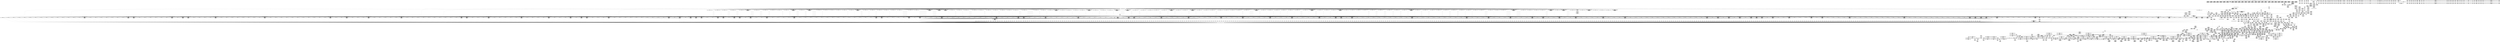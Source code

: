 digraph {
	CE0x4878010 [shape=record,shape=Mrecord,label="{CE0x4878010|%struct.vfsmount*_null|*Constant*|*SummSink*}"]
	CE0x488aae0 [shape=record,shape=Mrecord,label="{CE0x488aae0|aa_cred_profile:tmp9|security/apparmor/include/context.h,100}"]
	CE0x48192f0 [shape=record,shape=Mrecord,label="{CE0x48192f0|0:_i16,_4:_i32,_8:_i16,_40:_%struct.super_block*,_72:_i32,_:_SCMRE_166,167_}"]
	CE0x48815e0 [shape=record,shape=Mrecord,label="{CE0x48815e0|__aa_current_profile:tmp18|security/apparmor/include/context.h,138|*SummSink*}"]
	CE0x48700e0 [shape=record,shape=Mrecord,label="{CE0x48700e0|80:_i64,_:_CRE_1654,1655_}"]
	CE0x47c7b00 [shape=record,shape=Mrecord,label="{CE0x47c7b00|apparmor_path_rmdir:tmp3|*SummSource*}"]
	CE0x4885740 [shape=record,shape=Mrecord,label="{CE0x4885740|__aa_current_profile:cred|security/apparmor/include/context.h,138|*SummSource*}"]
	CE0x4817950 [shape=record,shape=Mrecord,label="{CE0x4817950|i8_0|*Constant*}"]
	CE0x484d9b0 [shape=record,shape=Mrecord,label="{CE0x484d9b0|common_perm_rm:tmp18|security/apparmor/lsm.c,230|*SummSource*}"]
	CE0x485bba0 [shape=record,shape=Mrecord,label="{CE0x485bba0|80:_i64,_:_CRE_565,566_}"]
	CE0x4818930 [shape=record,shape=Mrecord,label="{CE0x4818930|0:_i16,_4:_i32,_8:_i16,_40:_%struct.super_block*,_72:_i32,_:_SCMRE_160,161_}"]
	CE0x4853590 [shape=record,shape=Mrecord,label="{CE0x4853590|80:_i64,_:_CRE_88,96_}"]
	CE0x483dcb0 [shape=record,shape=Mrecord,label="{CE0x483dcb0|0:_i16,_4:_i32,_8:_i16,_40:_%struct.super_block*,_72:_i32,_:_SCMRE_911,912_}"]
	CE0x48863e0 [shape=record,shape=Mrecord,label="{CE0x48863e0|aa_cred_profile:cred|Function::aa_cred_profile&Arg::cred::}"]
	CE0x4942dc0 [shape=record,shape=Mrecord,label="{CE0x4942dc0|aa_cred_profile:tmp14|security/apparmor/include/context.h,100}"]
	CE0x47d49d0 [shape=record,shape=Mrecord,label="{CE0x47d49d0|_ret_i32_%call,_!dbg_!15471|security/apparmor/lsm.c,273|*SummSource*}"]
	CE0x48292b0 [shape=record,shape=Mrecord,label="{CE0x48292b0|0:_i16,_4:_i32,_8:_i16,_40:_%struct.super_block*,_72:_i32,_:_SCMRE_477,478_}"]
	CE0x48b19c0 [shape=record,shape=Mrecord,label="{CE0x48b19c0|aa_path_perm:cond|Function::aa_path_perm&Arg::cond::}"]
	CE0x4869bd0 [shape=record,shape=Mrecord,label="{CE0x4869bd0|80:_i64,_:_CRE_1359,1360_}"]
	CE0x48b9a00 [shape=record,shape=Mrecord,label="{CE0x48b9a00|__aa_current_profile:do.body|*SummSource*}"]
	CE0x48b3a00 [shape=record,shape=Mrecord,label="{CE0x48b3a00|__aa_current_profile:tmp9|security/apparmor/include/context.h,138|*SummSink*}"]
	CE0x48bb160 [shape=record,shape=Mrecord,label="{CE0x48bb160|aa_cred_profile:do.body|*SummSource*}"]
	CE0x48632a0 [shape=record,shape=Mrecord,label="{CE0x48632a0|80:_i64,_:_CRE_1239,1240_}"]
	CE0x4840890 [shape=record,shape=Mrecord,label="{CE0x4840890|0:_i16,_4:_i32,_8:_i16,_40:_%struct.super_block*,_72:_i32,_:_SCMRE_952,960_|*MultipleSource*|security/apparmor/lsm.c,227|security/apparmor/lsm.c, 227|*LoadInst*|security/apparmor/lsm.c,226}"]
	CE0x4873850 [shape=record,shape=Mrecord,label="{CE0x4873850|80:_i64,_:_CRE_1840,1848_}"]
	CE0x493c580 [shape=record,shape=Mrecord,label="{CE0x493c580|44:_i32,_48:_i16,_128:_i8*,_:_SCMRE_48,52_|*MultipleSource*|Function::aa_cred_profile&Arg::cred::|security/apparmor/include/context.h,138|security/apparmor/include/context.h,99}"]
	CE0x47fe050 [shape=record,shape=Mrecord,label="{CE0x47fe050|common_perm_rm:return|*SummSink*}"]
	CE0x47d7820 [shape=record,shape=Mrecord,label="{CE0x47d7820|72:_%struct.hlist_bl_node**,_80:_%struct.dentry*,_104:_%struct.inode*,_:_CRE_168,169_}"]
	CE0x48aa880 [shape=record,shape=Mrecord,label="{CE0x48aa880|common_perm_dir_dentry:dentry|Function::common_perm_dir_dentry&Arg::dentry::}"]
	CE0x47e8c70 [shape=record,shape=Mrecord,label="{CE0x47e8c70|44:_i32,_48:_i16,_128:_i8*,_:_SCMRE_32,36_|*MultipleSource*|Function::aa_cred_profile&Arg::cred::|security/apparmor/include/context.h,138|security/apparmor/include/context.h,99}"]
	CE0x493cef0 [shape=record,shape=Mrecord,label="{CE0x493cef0|aa_cred_profile:tmp9|security/apparmor/include/context.h,100|*SummSource*}"]
	CE0x484b500 [shape=record,shape=Mrecord,label="{CE0x484b500|common_perm_rm:uid|security/apparmor/lsm.c,232}"]
	CE0x488ae40 [shape=record,shape=Mrecord,label="{CE0x488ae40|44:_i32,_48:_i16,_128:_i8*,_:_SCMRE_56,64_|*MultipleSource*|Function::aa_cred_profile&Arg::cred::|security/apparmor/include/context.h,138|security/apparmor/include/context.h,99}"]
	CE0x48c1310 [shape=record,shape=Mrecord,label="{CE0x48c1310|__aa_current_profile:bb}"]
	CE0x442b040 [shape=record,shape=Mrecord,label="{CE0x442b040|common_perm_rm:op|Function::common_perm_rm&Arg::op::}"]
	CE0x4813a20 [shape=record,shape=Mrecord,label="{CE0x4813a20|common_perm_dir_dentry:tmp}"]
	CE0x492dbf0 [shape=record,shape=Mrecord,label="{CE0x492dbf0|aa_cred_profile:lnot2|security/apparmor/include/context.h,100|*SummSource*}"]
	CE0x47fe540 [shape=record,shape=Mrecord,label="{CE0x47fe540|mediated_filesystem:tmp|*SummSink*}"]
	CE0x4861b40 [shape=record,shape=Mrecord,label="{CE0x4861b40|80:_i64,_:_CRE_1217,1218_}"]
	CE0x4864b10 [shape=record,shape=Mrecord,label="{CE0x4864b10|80:_i64,_:_CRE_1262,1263_}"]
	CE0x4872ec0 [shape=record,shape=Mrecord,label="{CE0x4872ec0|80:_i64,_:_CRE_1768,1776_}"]
	CE0x492c330 [shape=record,shape=Mrecord,label="{CE0x492c330|i32_100|*Constant*}"]
	CE0x4817e90 [shape=record,shape=Mrecord,label="{CE0x4817e90|0:_i16,_4:_i32,_8:_i16,_40:_%struct.super_block*,_72:_i32,_:_SCMRE_0,2_|*MultipleSource*|security/apparmor/lsm.c,227|security/apparmor/lsm.c, 227|*LoadInst*|security/apparmor/lsm.c,226}"]
	CE0x47f5fe0 [shape=record,shape=Mrecord,label="{CE0x47f5fe0|72:_%struct.hlist_bl_node**,_80:_%struct.dentry*,_104:_%struct.inode*,_:_CRE_210,211_}"]
	CE0x48611e0 [shape=record,shape=Mrecord,label="{CE0x48611e0|80:_i64,_:_CRE_1208,1209_}"]
	CE0x47e8540 [shape=record,shape=Mrecord,label="{CE0x47e8540|72:_%struct.hlist_bl_node**,_80:_%struct.dentry*,_104:_%struct.inode*,_:_CRE_198,199_}"]
	CE0x485cfd0 [shape=record,shape=Mrecord,label="{CE0x485cfd0|80:_i64,_:_CRE_584,585_}"]
	CE0x481edc0 [shape=record,shape=Mrecord,label="{CE0x481edc0|0:_i16,_4:_i32,_8:_i16,_40:_%struct.super_block*,_72:_i32,_:_SCMRE_246,247_}"]
	CE0x47d01f0 [shape=record,shape=Mrecord,label="{CE0x47d01f0|i32_8|*Constant*}"]
	CE0x4873740 [shape=record,shape=Mrecord,label="{CE0x4873740|80:_i64,_:_CRE_1832,1840_}"]
	CE0x48654a0 [shape=record,shape=Mrecord,label="{CE0x48654a0|80:_i64,_:_CRE_1271,1272_}"]
	CE0x48983f0 [shape=record,shape=Mrecord,label="{CE0x48983f0|GLOBAL:__llvm_gcov_ctr57|Global_var:__llvm_gcov_ctr57|*SummSource*}"]
	CE0x480b990 [shape=record,shape=Mrecord,label="{CE0x480b990|__aa_current_profile:tmp12|security/apparmor/include/context.h,138}"]
	CE0x47fc7b0 [shape=record,shape=Mrecord,label="{CE0x47fc7b0|0:_i16,_4:_i32,_8:_i16,_40:_%struct.super_block*,_72:_i32,_:_SCMRE_146,147_}"]
	CE0x482e590 [shape=record,shape=Mrecord,label="{CE0x482e590|0:_i16,_4:_i32,_8:_i16,_40:_%struct.super_block*,_72:_i32,_:_SCMRE_575,576_}"]
	CE0x4818c70 [shape=record,shape=Mrecord,label="{CE0x4818c70|0:_i16,_4:_i32,_8:_i16,_40:_%struct.super_block*,_72:_i32,_:_SCMRE_162,163_}"]
	CE0x4839010 [shape=record,shape=Mrecord,label="{CE0x4839010|0:_i16,_4:_i32,_8:_i16,_40:_%struct.super_block*,_72:_i32,_:_SCMRE_864,865_}"]
	CE0x48bc7b0 [shape=record,shape=Mrecord,label="{CE0x48bc7b0|44:_i32,_48:_i16,_128:_i8*,_:_SCMRE_4,8_|*MultipleSource*|Function::aa_cred_profile&Arg::cred::|security/apparmor/include/context.h,138|security/apparmor/include/context.h,99}"]
	CE0x47cbf00 [shape=record,shape=Mrecord,label="{CE0x47cbf00|i64_1|*Constant*}"]
	"CONST[source:1(input),value:2(dynamic)][purpose:{object}][SrcIdx:2]"
	CE0x4873b80 [shape=record,shape=Mrecord,label="{CE0x4873b80|80:_i64,_:_CRE_1864,1872_}"]
	CE0x48b1510 [shape=record,shape=Mrecord,label="{CE0x48b1510|aa_path_perm:request|Function::aa_path_perm&Arg::request::}"]
	CE0x484a370 [shape=record,shape=Mrecord,label="{CE0x484a370|common_perm_rm:tmp16|security/apparmor/lsm.c,229}"]
	CE0x48552a0 [shape=record,shape=Mrecord,label="{CE0x48552a0|80:_i64,_:_CRE_304,312_}"]
	CE0x4454da0 [shape=record,shape=Mrecord,label="{CE0x4454da0|_call_void_mcount()_#2|*SummSink*}"]
	CE0x49035a0 [shape=record,shape=Mrecord,label="{CE0x49035a0|__aa_current_profile:land.lhs.true2}"]
	CE0x4897f80 [shape=record,shape=Mrecord,label="{CE0x4897f80|common_perm:tmp3|security/apparmor/lsm.c,169|*SummSink*}"]
	CE0x494a5f0 [shape=record,shape=Mrecord,label="{CE0x494a5f0|aa_cred_profile:conv|security/apparmor/include/context.h,100|*SummSink*}"]
	CE0x48554c0 [shape=record,shape=Mrecord,label="{CE0x48554c0|80:_i64,_:_CRE_320,328_}"]
	CE0x481cbd0 [shape=record,shape=Mrecord,label="{CE0x481cbd0|0:_i16,_4:_i32,_8:_i16,_40:_%struct.super_block*,_72:_i32,_:_SCMRE_201,202_}"]
	CE0x485a110 [shape=record,shape=Mrecord,label="{CE0x485a110|80:_i64,_:_CRE_455,456_}"]
	CE0x48836f0 [shape=record,shape=Mrecord,label="{CE0x48836f0|__aa_current_profile:tmp19|security/apparmor/include/context.h,138|*SummSink*}"]
	CE0x481cd70 [shape=record,shape=Mrecord,label="{CE0x481cd70|0:_i16,_4:_i32,_8:_i16,_40:_%struct.super_block*,_72:_i32,_:_SCMRE_202,203_}"]
	CE0x483d150 [shape=record,shape=Mrecord,label="{CE0x483d150|0:_i16,_4:_i32,_8:_i16,_40:_%struct.super_block*,_72:_i32,_:_SCMRE_904,905_}"]
	CE0x493d070 [shape=record,shape=Mrecord,label="{CE0x493d070|aa_cred_profile:tmp9|security/apparmor/include/context.h,100|*SummSink*}"]
	CE0x47e5b80 [shape=record,shape=Mrecord,label="{CE0x47e5b80|72:_%struct.hlist_bl_node**,_80:_%struct.dentry*,_104:_%struct.inode*,_:_CRE_48,52_|*MultipleSource*|Function::apparmor_path_rmdir&Arg::dentry::|Function::common_perm_rm&Arg::dentry::|security/apparmor/lsm.c,226}"]
	CE0x48519f0 [shape=record,shape=Mrecord,label="{CE0x48519f0|common_perm_rm:mnt|security/apparmor/lsm.c,229|*SummSource*}"]
	CE0x4896e70 [shape=record,shape=Mrecord,label="{CE0x4896e70|__aa_current_profile:tmp4|security/apparmor/include/context.h,138|*SummSink*}"]
	CE0x4830e30 [shape=record,shape=Mrecord,label="{CE0x4830e30|0:_i16,_4:_i32,_8:_i16,_40:_%struct.super_block*,_72:_i32,_:_SCMRE_600,601_}"]
	CE0x48bc2d0 [shape=record,shape=Mrecord,label="{CE0x48bc2d0|GLOBAL:current_task|Global_var:current_task}"]
	CE0x4848250 [shape=record,shape=Mrecord,label="{CE0x4848250|_ret_i1_%lnot,_!dbg_!15473|security/apparmor/include/apparmor.h,117|*SummSource*}"]
	CE0x492e430 [shape=record,shape=Mrecord,label="{CE0x492e430|aa_cred_profile:lnot.ext|security/apparmor/include/context.h,100}"]
	CE0x47eb0a0 [shape=record,shape=Mrecord,label="{CE0x47eb0a0|mediated_filesystem:tmp3|*SummSink*}"]
	CE0x4878b30 [shape=record,shape=Mrecord,label="{CE0x4878b30|mediated_filesystem:i_sb|security/apparmor/include/apparmor.h,117|*SummSink*}"]
	CE0x4833830 [shape=record,shape=Mrecord,label="{CE0x4833830|0:_i16,_4:_i32,_8:_i16,_40:_%struct.super_block*,_72:_i32,_:_SCMRE_616,617_}"]
	CE0x4932350 [shape=record,shape=Mrecord,label="{CE0x4932350|aa_cred_profile:tmp27|security/apparmor/include/context.h,100|*SummSink*}"]
	CE0x4853790 [shape=record,shape=Mrecord,label="{CE0x4853790|80:_i64,_:_CRE_104,112_}"]
	CE0x4857360 [shape=record,shape=Mrecord,label="{CE0x4857360|80:_i64,_:_CRE_412,413_}"]
	CE0x4823590 [shape=record,shape=Mrecord,label="{CE0x4823590|0:_i16,_4:_i32,_8:_i16,_40:_%struct.super_block*,_72:_i32,_:_SCMRE_290,291_}"]
	CE0x4861d60 [shape=record,shape=Mrecord,label="{CE0x4861d60|80:_i64,_:_CRE_1219,1220_}"]
	CE0x4884c90 [shape=record,shape=Mrecord,label="{CE0x4884c90|_ret_%struct.task_struct*_%tmp4,_!dbg_!15471|./arch/x86/include/asm/current.h,14|*SummSource*}"]
	CE0x4456f60 [shape=record,shape=Mrecord,label="{CE0x4456f60|apparmor_path_rmdir:dir|Function::apparmor_path_rmdir&Arg::dir::}"]
	CE0x4827020 [shape=record,shape=Mrecord,label="{CE0x4827020|0:_i16,_4:_i32,_8:_i16,_40:_%struct.super_block*,_72:_i32,_:_SCMRE_392,400_|*MultipleSource*|security/apparmor/lsm.c,227|security/apparmor/lsm.c, 227|*LoadInst*|security/apparmor/lsm.c,226}"]
	CE0x483fd30 [shape=record,shape=Mrecord,label="{CE0x483fd30|0:_i16,_4:_i32,_8:_i16,_40:_%struct.super_block*,_72:_i32,_:_SCMRE_931,932_}"]
	CE0x48b60e0 [shape=record,shape=Mrecord,label="{CE0x48b60e0|__aa_current_profile:tmp2|*SummSink*}"]
	CE0x483d2f0 [shape=record,shape=Mrecord,label="{CE0x483d2f0|0:_i16,_4:_i32,_8:_i16,_40:_%struct.super_block*,_72:_i32,_:_SCMRE_905,906_}"]
	CE0x4865060 [shape=record,shape=Mrecord,label="{CE0x4865060|80:_i64,_:_CRE_1267,1268_}"]
	CE0x486fca0 [shape=record,shape=Mrecord,label="{CE0x486fca0|80:_i64,_:_CRE_1650,1651_}"]
	CE0x4884f40 [shape=record,shape=Mrecord,label="{CE0x4884f40|_ret_%struct.task_struct*_%tmp4,_!dbg_!15471|./arch/x86/include/asm/current.h,14|*SummSink*}"]
	CE0x4809260 [shape=record,shape=Mrecord,label="{CE0x4809260|aa_cred_profile:tmp31|security/apparmor/include/context.h,100}"]
	CE0x4817b50 [shape=record,shape=Mrecord,label="{CE0x4817b50|i8_0|*Constant*|*SummSource*}"]
	CE0x48aa620 [shape=record,shape=Mrecord,label="{CE0x48aa620|common_perm_dir_dentry:dir|Function::common_perm_dir_dentry&Arg::dir::|*SummSource*}"]
	CE0x48464e0 [shape=record,shape=Mrecord,label="{CE0x48464e0|common_perm_rm:tmp11|security/apparmor/lsm.c,229|*SummSink*}"]
	CE0x48339d0 [shape=record,shape=Mrecord,label="{CE0x48339d0|0:_i16,_4:_i32,_8:_i16,_40:_%struct.super_block*,_72:_i32,_:_SCMRE_617,618_}"]
	CE0x4827a60 [shape=record,shape=Mrecord,label="{CE0x4827a60|0:_i16,_4:_i32,_8:_i16,_40:_%struct.super_block*,_72:_i32,_:_SCMRE_424,432_|*MultipleSource*|security/apparmor/lsm.c,227|security/apparmor/lsm.c, 227|*LoadInst*|security/apparmor/lsm.c,226}"]
	CE0x493d9f0 [shape=record,shape=Mrecord,label="{CE0x493d9f0|aa_cred_profile:do.end8|*SummSink*}"]
	CE0x485d0e0 [shape=record,shape=Mrecord,label="{CE0x485d0e0|80:_i64,_:_CRE_585,586_}"]
	CE0x489a7f0 [shape=record,shape=Mrecord,label="{CE0x489a7f0|__aa_current_profile:tmp7|security/apparmor/include/context.h,138|*SummSink*}"]
	CE0x482c510 [shape=record,shape=Mrecord,label="{CE0x482c510|0:_i16,_4:_i32,_8:_i16,_40:_%struct.super_block*,_72:_i32,_:_SCMRE_554,555_}"]
	CE0x4862a20 [shape=record,shape=Mrecord,label="{CE0x4862a20|80:_i64,_:_CRE_1231,1232_}"]
	CE0x4832a00 [shape=record,shape=Mrecord,label="{CE0x4832a00|80:_i64,_:_CRE_1636,1637_}"]
	CE0x48b0040 [shape=record,shape=Mrecord,label="{CE0x48b0040|COLLAPSED:_CRE:_elem_0::|security/apparmor/lsm.c,169}"]
	CE0x4873c90 [shape=record,shape=Mrecord,label="{CE0x4873c90|80:_i64,_:_CRE_1872,1873_}"]
	CE0x4824df0 [shape=record,shape=Mrecord,label="{CE0x4824df0|0:_i16,_4:_i32,_8:_i16,_40:_%struct.super_block*,_72:_i32,_:_SCMRE_305,306_}"]
	CE0x47ed510 [shape=record,shape=Mrecord,label="{CE0x47ed510|72:_%struct.hlist_bl_node**,_80:_%struct.dentry*,_104:_%struct.inode*,_:_CRE_94,95_}"]
	CE0x48aeb10 [shape=record,shape=Mrecord,label="{CE0x48aeb10|i64*_getelementptr_inbounds_(_5_x_i64_,_5_x_i64_*___llvm_gcov_ctr57,_i64_0,_i64_0)|*Constant*|*SummSource*}"]
	CE0x47ff4a0 [shape=record,shape=Mrecord,label="{CE0x47ff4a0|common_perm_rm:lor.lhs.false|*SummSource*}"]
	CE0x4903ec0 [shape=record,shape=Mrecord,label="{CE0x4903ec0|__aa_current_profile:tmp5|security/apparmor/include/context.h,138|*SummSink*}"]
	CE0x4868470 [shape=record,shape=Mrecord,label="{CE0x4868470|80:_i64,_:_CRE_1337,1338_}"]
	CE0x485fa50 [shape=record,shape=Mrecord,label="{CE0x485fa50|80:_i64,_:_CRE_624,625_}"]
	CE0x48ba2c0 [shape=record,shape=Mrecord,label="{CE0x48ba2c0|__aa_current_profile:call|security/apparmor/include/context.h,138|*SummSink*}"]
	CE0x481eba0 [shape=record,shape=Mrecord,label="{CE0x481eba0|0:_i16,_4:_i32,_8:_i16,_40:_%struct.super_block*,_72:_i32,_:_SCMRE_244,245_}"]
	CE0x47e8030 [shape=record,shape=Mrecord,label="{CE0x47e8030|72:_%struct.hlist_bl_node**,_80:_%struct.dentry*,_104:_%struct.inode*,_:_CRE_195,196_}"]
	CE0x4871730 [shape=record,shape=Mrecord,label="{CE0x4871730|80:_i64,_:_CRE_1675,1676_}"]
	CE0x4884b80 [shape=record,shape=Mrecord,label="{CE0x4884b80|get_current:entry|*SummSink*}"]
	CE0x480dc20 [shape=record,shape=Mrecord,label="{CE0x480dc20|GLOBAL:common_perm|*Constant*}"]
	CE0x482b320 [shape=record,shape=Mrecord,label="{CE0x482b320|0:_i16,_4:_i32,_8:_i16,_40:_%struct.super_block*,_72:_i32,_:_SCMRE_520,528_|*MultipleSource*|security/apparmor/lsm.c,227|security/apparmor/lsm.c, 227|*LoadInst*|security/apparmor/lsm.c,226}"]
	CE0x48723f0 [shape=record,shape=Mrecord,label="{CE0x48723f0|80:_i64,_:_CRE_1687,1688_}"]
	CE0x4856150 [shape=record,shape=Mrecord,label="{CE0x4856150|80:_i64,_:_CRE_395,396_}"]
	CE0x47ffc30 [shape=record,shape=Mrecord,label="{CE0x47ffc30|mediated_filesystem:tmp3}"]
	CE0x485a440 [shape=record,shape=Mrecord,label="{CE0x485a440|80:_i64,_:_CRE_458,459_}"]
	CE0x4934ee0 [shape=record,shape=Mrecord,label="{CE0x4934ee0|44:_i32,_48:_i16,_128:_i8*,_:_SCMRE_160,168_|*MultipleSource*|Function::aa_cred_profile&Arg::cred::|security/apparmor/include/context.h,138|security/apparmor/include/context.h,99}"]
	CE0x4847a60 [shape=record,shape=Mrecord,label="{CE0x4847a60|mediated_filesystem:entry|*SummSink*}"]
	CE0x4857ad0 [shape=record,shape=Mrecord,label="{CE0x4857ad0|80:_i64,_:_CRE_419,420_}"]
	CE0x482f0f0 [shape=record,shape=Mrecord,label="{CE0x482f0f0|0:_i16,_4:_i32,_8:_i16,_40:_%struct.super_block*,_72:_i32,_:_SCMRE_582,583_}"]
	CE0x4876860 [shape=record,shape=Mrecord,label="{CE0x4876860|__aa_current_profile:tmp14|security/apparmor/include/context.h,138}"]
	CE0x484bfa0 [shape=record,shape=Mrecord,label="{CE0x484bfa0|common_perm_rm:tmp21|security/apparmor/lsm.c,232|*SummSink*}"]
	CE0x483c450 [shape=record,shape=Mrecord,label="{CE0x483c450|0:_i16,_4:_i32,_8:_i16,_40:_%struct.super_block*,_72:_i32,_:_SCMRE_896,897_}"]
	CE0x48862b0 [shape=record,shape=Mrecord,label="{CE0x48862b0|aa_cred_profile:entry|*SummSource*}"]
	CE0x4866e20 [shape=record,shape=Mrecord,label="{CE0x4866e20|80:_i64,_:_CRE_1316,1317_}"]
	CE0x48852a0 [shape=record,shape=Mrecord,label="{CE0x48852a0|i32_78|*Constant*}"]
	CE0x47d6f70 [shape=record,shape=Mrecord,label="{CE0x47d6f70|72:_%struct.hlist_bl_node**,_80:_%struct.dentry*,_104:_%struct.inode*,_:_CRE_163,164_}"]
	CE0x480d640 [shape=record,shape=Mrecord,label="{CE0x480d640|common_perm_dir_dentry:mnt|security/apparmor/lsm.c,189}"]
	CE0x48a9f10 [shape=record,shape=Mrecord,label="{CE0x48a9f10|common_perm_dir_dentry:entry|*SummSource*}"]
	CE0x4898690 [shape=record,shape=Mrecord,label="{CE0x4898690|common_perm:tmp4|security/apparmor/lsm.c,169}"]
	CE0x4849c90 [shape=record,shape=Mrecord,label="{CE0x4849c90|common_perm_rm:tmp14|security/apparmor/lsm.c,229|*SummSink*}"]
	CE0x47f25b0 [shape=record,shape=Mrecord,label="{CE0x47f25b0|aa_cred_profile:tmp1|*SummSink*}"]
	CE0x4830fa0 [shape=record,shape=Mrecord,label="{CE0x4830fa0|80:_i64,_:_CRE_1584,1592_}"]
	CE0x494bb40 [shape=record,shape=Mrecord,label="{CE0x494bb40|aa_cred_profile:bb}"]
	CE0x47ec090 [shape=record,shape=Mrecord,label="{CE0x47ec090|72:_%struct.hlist_bl_node**,_80:_%struct.dentry*,_104:_%struct.inode*,_:_CRE_153,154_}"]
	CE0x43359f0 [shape=record,shape=Mrecord,label="{CE0x43359f0|GLOBAL:common_perm_rm|*Constant*|*SummSource*}"]
	CE0x4884240 [shape=record,shape=Mrecord,label="{CE0x4884240|GLOBAL:get_current|*Constant*}"]
	CE0x444f070 [shape=record,shape=Mrecord,label="{CE0x444f070|common_perm_rm:mask|Function::common_perm_rm&Arg::mask::|*SummSource*}"]
	CE0x4863b20 [shape=record,shape=Mrecord,label="{CE0x4863b20|80:_i64,_:_CRE_1247,1248_}"]
	CE0x4909200 [shape=record,shape=Mrecord,label="{CE0x4909200|i8*_getelementptr_inbounds_(_45_x_i8_,_45_x_i8_*_.str14,_i32_0,_i32_0)|*Constant*|*SummSource*}"]
	CE0x47e9010 [shape=record,shape=Mrecord,label="{CE0x47e9010|i64*_getelementptr_inbounds_(_10_x_i64_,_10_x_i64_*___llvm_gcov_ctr54,_i64_0,_i64_0)|*Constant*|*SummSink*}"]
	CE0x48abea0 [shape=record,shape=Mrecord,label="{CE0x48abea0|i64*_getelementptr_inbounds_(_10_x_i64_,_10_x_i64_*___llvm_gcov_ctr54,_i64_0,_i64_9)|*Constant*|*SummSource*}"]
	CE0x48790e0 [shape=record,shape=Mrecord,label="{CE0x48790e0|mediated_filesystem:tmp4|*LoadInst*|security/apparmor/include/apparmor.h,117|*SummSink*}"]
	CE0x4821ed0 [shape=record,shape=Mrecord,label="{CE0x4821ed0|0:_i16,_4:_i32,_8:_i16,_40:_%struct.super_block*,_72:_i32,_:_SCMRE_276,277_}"]
	CE0x4838d80 [shape=record,shape=Mrecord,label="{CE0x4838d80|0:_i16,_4:_i32,_8:_i16,_40:_%struct.super_block*,_72:_i32,_:_SCMRE_856,864_|*MultipleSource*|security/apparmor/lsm.c,227|security/apparmor/lsm.c, 227|*LoadInst*|security/apparmor/lsm.c,226}"]
	"CONST[source:0(mediator),value:0(static)][purpose:{operation}][SrcIdx:5]"
	CE0x47d5d90 [shape=record,shape=Mrecord,label="{CE0x47d5d90|i64*_getelementptr_inbounds_(_2_x_i64_,_2_x_i64_*___llvm_gcov_ctr61,_i64_0,_i64_1)|*Constant*|*SummSource*}"]
	CE0x4841470 [shape=record,shape=Mrecord,label="{CE0x4841470|0:_i16,_4:_i32,_8:_i16,_40:_%struct.super_block*,_72:_i32,_:_SCMRE_977,978_}"]
	CE0x488a340 [shape=record,shape=Mrecord,label="{CE0x488a340|i64*_getelementptr_inbounds_(_16_x_i64_,_16_x_i64_*___llvm_gcov_ctr46,_i64_0,_i64_14)|*Constant*|*SummSink*}"]
	CE0x480ec10 [shape=record,shape=Mrecord,label="{CE0x480ec10|common_perm:op|Function::common_perm&Arg::op::}"]
	CE0x485d1f0 [shape=record,shape=Mrecord,label="{CE0x485d1f0|80:_i64,_:_CRE_586,587_}"]
	CE0x47fd860 [shape=record,shape=Mrecord,label="{CE0x47fd860|0:_i16,_4:_i32,_8:_i16,_40:_%struct.super_block*,_72:_i32,_:_SCMRE_8,12_|*MultipleSource*|security/apparmor/lsm.c,227|security/apparmor/lsm.c, 227|*LoadInst*|security/apparmor/lsm.c,226}"]
	CE0x48c2180 [shape=record,shape=Mrecord,label="{CE0x48c2180|i64*_getelementptr_inbounds_(_16_x_i64_,_16_x_i64_*___llvm_gcov_ctr46,_i64_0,_i64_4)|*Constant*|*SummSink*}"]
	CE0x494ab60 [shape=record,shape=Mrecord,label="{CE0x494ab60|GLOBAL:llvm.expect.i64|*Constant*|*SummSource*}"]
	CE0x489b0e0 [shape=record,shape=Mrecord,label="{CE0x489b0e0|common_perm:if.end|*SummSink*}"]
	CE0x48bf710 [shape=record,shape=Mrecord,label="{CE0x48bf710|__aa_current_profile:if.end|*SummSink*}"]
	CE0x483e9b0 [shape=record,shape=Mrecord,label="{CE0x483e9b0|0:_i16,_4:_i32,_8:_i16,_40:_%struct.super_block*,_72:_i32,_:_SCMRE_919,920_}"]
	CE0x485c530 [shape=record,shape=Mrecord,label="{CE0x485c530|80:_i64,_:_CRE_574,575_}"]
	CE0x489b7b0 [shape=record,shape=Mrecord,label="{CE0x489b7b0|GLOBAL:__aa_current_profile|*Constant*|*SummSource*}"]
	CE0x47f8680 [shape=record,shape=Mrecord,label="{CE0x47f8680|72:_%struct.hlist_bl_node**,_80:_%struct.dentry*,_104:_%struct.inode*,_:_CRE_256,264_|*MultipleSource*|Function::apparmor_path_rmdir&Arg::dentry::|Function::common_perm_rm&Arg::dentry::|security/apparmor/lsm.c,226}"]
	CE0x4896c00 [shape=record,shape=Mrecord,label="{CE0x4896c00|i64_0|*Constant*}"]
	CE0x48c1650 [shape=record,shape=Mrecord,label="{CE0x48c1650|__aa_current_profile:do.body}"]
	CE0x47fbe00 [shape=record,shape=Mrecord,label="{CE0x47fbe00|0:_i16,_4:_i32,_8:_i16,_40:_%struct.super_block*,_72:_i32,_:_SCMRE_139,140_}"]
	CE0x4853a30 [shape=record,shape=Mrecord,label="{CE0x4853a30|80:_i64,_:_CRE_120,128_}"]
	CE0x4832e40 [shape=record,shape=Mrecord,label="{CE0x4832e40|80:_i64,_:_CRE_1640,1641_}"]
	CE0x47fa1a0 [shape=record,shape=Mrecord,label="{CE0x47fa1a0|72:_%struct.hlist_bl_node**,_80:_%struct.dentry*,_104:_%struct.inode*,_:_CRE_310,311_}"]
	CE0x48a4f50 [shape=record,shape=Mrecord,label="{CE0x48a4f50|common_perm:call1|security/apparmor/lsm.c,170}"]
	CE0x47f8340 [shape=record,shape=Mrecord,label="{CE0x47f8340|72:_%struct.hlist_bl_node**,_80:_%struct.dentry*,_104:_%struct.inode*,_:_CRE_248,256_|*MultipleSource*|Function::apparmor_path_rmdir&Arg::dentry::|Function::common_perm_rm&Arg::dentry::|security/apparmor/lsm.c,226}"]
	CE0x4826870 [shape=record,shape=Mrecord,label="{CE0x4826870|0:_i16,_4:_i32,_8:_i16,_40:_%struct.super_block*,_72:_i32,_:_SCMRE_360,376_|*MultipleSource*|security/apparmor/lsm.c,227|security/apparmor/lsm.c, 227|*LoadInst*|security/apparmor/lsm.c,226}"]
	CE0x481d590 [shape=record,shape=Mrecord,label="{CE0x481d590|0:_i16,_4:_i32,_8:_i16,_40:_%struct.super_block*,_72:_i32,_:_SCMRE_207,208_}"]
	CE0x4907060 [shape=record,shape=Mrecord,label="{CE0x4907060|i8_1|*Constant*|*SummSource*}"]
	CE0x4832180 [shape=record,shape=Mrecord,label="{CE0x4832180|80:_i64,_:_CRE_1628,1629_}"]
	CE0x492ef00 [shape=record,shape=Mrecord,label="{CE0x492ef00|aa_cred_profile:tmp25|security/apparmor/include/context.h,100|*SummSink*}"]
	CE0x4898ce0 [shape=record,shape=Mrecord,label="{CE0x4898ce0|common_perm:tmp5|security/apparmor/lsm.c,169|*SummSource*}"]
	CE0x48323a0 [shape=record,shape=Mrecord,label="{CE0x48323a0|80:_i64,_:_CRE_1630,1631_}"]
	CE0x4822890 [shape=record,shape=Mrecord,label="{CE0x4822890|0:_i16,_4:_i32,_8:_i16,_40:_%struct.super_block*,_72:_i32,_:_SCMRE_282,283_}"]
	CE0x4453580 [shape=record,shape=Mrecord,label="{CE0x4453580|common_perm_rm:lor.lhs.false2}"]
	CE0x486b140 [shape=record,shape=Mrecord,label="{CE0x486b140|80:_i64,_:_CRE_1536,1568_}"]
	CE0x482ae00 [shape=record,shape=Mrecord,label="{CE0x482ae00|0:_i16,_4:_i32,_8:_i16,_40:_%struct.super_block*,_72:_i32,_:_SCMRE_508,512_|*MultipleSource*|security/apparmor/lsm.c,227|security/apparmor/lsm.c, 227|*LoadInst*|security/apparmor/lsm.c,226}"]
	CE0x489f350 [shape=record,shape=Mrecord,label="{CE0x489f350|i8_1|*Constant*}"]
	CE0x4820480 [shape=record,shape=Mrecord,label="{CE0x4820480|0:_i16,_4:_i32,_8:_i16,_40:_%struct.super_block*,_72:_i32,_:_SCMRE_260,261_}"]
	CE0x48bc8a0 [shape=record,shape=Mrecord,label="{CE0x48bc8a0|aa_cred_profile:tmp4|*LoadInst*|security/apparmor/include/context.h,99|*SummSink*}"]
	CE0x48162c0 [shape=record,shape=Mrecord,label="{CE0x48162c0|0:_i16,_4:_i32,_8:_i16,_40:_%struct.super_block*,_72:_i32,_:_SCMRE_605,606_}"]
	CE0x4851ce0 [shape=record,shape=Mrecord,label="{CE0x4851ce0|0:_%struct.vfsmount*,_:_CRE_0,8_|*MultipleSource*|Function::apparmor_path_rmdir&Arg::dir::|Function::common_perm_rm&Arg::dir::|security/apparmor/lsm.c,229}"]
	CE0x48885f0 [shape=record,shape=Mrecord,label="{CE0x48885f0|aa_cred_profile:lnot|security/apparmor/include/context.h,100}"]
	CE0x492a8b0 [shape=record,shape=Mrecord,label="{CE0x492a8b0|i64*_getelementptr_inbounds_(_16_x_i64_,_16_x_i64_*___llvm_gcov_ctr46,_i64_0,_i64_8)|*Constant*}"]
	CE0x4857250 [shape=record,shape=Mrecord,label="{CE0x4857250|80:_i64,_:_CRE_411,412_}"]
	CE0x482dd70 [shape=record,shape=Mrecord,label="{CE0x482dd70|0:_i16,_4:_i32,_8:_i16,_40:_%struct.super_block*,_72:_i32,_:_SCMRE_570,571_}"]
	CE0x485bdc0 [shape=record,shape=Mrecord,label="{CE0x485bdc0|80:_i64,_:_CRE_567,568_}"]
	CE0x444fce0 [shape=record,shape=Mrecord,label="{CE0x444fce0|i64*_getelementptr_inbounds_(_2_x_i64_,_2_x_i64_*___llvm_gcov_ctr61,_i64_0,_i64_0)|*Constant*|*SummSink*}"]
	CE0x4935120 [shape=record,shape=Mrecord,label="{CE0x4935120|44:_i32,_48:_i16,_128:_i8*,_:_SCMRE_168,176_|*MultipleSource*|Function::aa_cred_profile&Arg::cred::|security/apparmor/include/context.h,138|security/apparmor/include/context.h,99}"]
	CE0x48230b0 [shape=record,shape=Mrecord,label="{CE0x48230b0|0:_i16,_4:_i32,_8:_i16,_40:_%struct.super_block*,_72:_i32,_:_SCMRE_287,288_}"]
	CE0x47ffee0 [shape=record,shape=Mrecord,label="{CE0x47ffee0|72:_%struct.hlist_bl_node**,_80:_%struct.dentry*,_104:_%struct.inode*,_:_CRE_183,184_}"]
	CE0x48731f0 [shape=record,shape=Mrecord,label="{CE0x48731f0|80:_i64,_:_CRE_1792,1800_}"]
	CE0x47d5400 [shape=record,shape=Mrecord,label="{CE0x47d5400|apparmor_path_rmdir:dentry|Function::apparmor_path_rmdir&Arg::dentry::|*SummSink*}"]
	CE0x4813b00 [shape=record,shape=Mrecord,label="{CE0x4813b00|common_perm_dir_dentry:tmp|*SummSource*}"]
	CE0x4848630 [shape=record,shape=Mrecord,label="{CE0x4848630|i64_5|*Constant*}"]
	CE0x47fa980 [shape=record,shape=Mrecord,label="{CE0x47fa980|72:_%struct.hlist_bl_node**,_80:_%struct.dentry*,_104:_%struct.inode*,_:_CRE_315,316_}"]
	CE0x486fec0 [shape=record,shape=Mrecord,label="{CE0x486fec0|80:_i64,_:_CRE_1652,1653_}"]
	CE0x48589b0 [shape=record,shape=Mrecord,label="{CE0x48589b0|80:_i64,_:_CRE_433,434_}"]
	CE0x4870a70 [shape=record,shape=Mrecord,label="{CE0x4870a70|80:_i64,_:_CRE_1663,1664_}"]
	CE0x4842260 [shape=record,shape=Mrecord,label="{CE0x4842260|0:_i16,_4:_i32,_8:_i16,_40:_%struct.super_block*,_72:_i32,_:_SCMRE_992,1000_|*MultipleSource*|security/apparmor/lsm.c,227|security/apparmor/lsm.c, 227|*LoadInst*|security/apparmor/lsm.c,226}"]
	CE0x4815c40 [shape=record,shape=Mrecord,label="{CE0x4815c40|0:_i16,_4:_i32,_8:_i16,_40:_%struct.super_block*,_72:_i32,_:_SCMRE_601,602_}"]
	CE0x48569d0 [shape=record,shape=Mrecord,label="{CE0x48569d0|80:_i64,_:_CRE_403,404_}"]
	CE0x4850490 [shape=record,shape=Mrecord,label="{CE0x4850490|%struct.inode*_null|*Constant*|*SummSink*}"]
	CE0x48af430 [shape=record,shape=Mrecord,label="{CE0x48af430|i64*_getelementptr_inbounds_(_16_x_i64_,_16_x_i64_*___llvm_gcov_ctr46,_i64_0,_i64_1)|*Constant*|*SummSink*}"]
	CE0x4863d40 [shape=record,shape=Mrecord,label="{CE0x4863d40|80:_i64,_:_CRE_1249,1250_}"]
	CE0x48bbda0 [shape=record,shape=Mrecord,label="{CE0x48bbda0|__aa_current_profile:tmp6|security/apparmor/include/context.h,138}"]
	CE0x481fe00 [shape=record,shape=Mrecord,label="{CE0x481fe00|0:_i16,_4:_i32,_8:_i16,_40:_%struct.super_block*,_72:_i32,_:_SCMRE_256,257_}"]
	CE0x47eaae0 [shape=record,shape=Mrecord,label="{CE0x47eaae0|72:_%struct.hlist_bl_node**,_80:_%struct.dentry*,_104:_%struct.inode*,_:_CRE_112,144_|*MultipleSource*|Function::apparmor_path_rmdir&Arg::dentry::|Function::common_perm_rm&Arg::dentry::|security/apparmor/lsm.c,226}"]
	CE0x48b8170 [shape=record,shape=Mrecord,label="{CE0x48b8170|GLOBAL:__aa_current_profile.__warned|Global_var:__aa_current_profile.__warned}"]
	CE0x48b7c70 [shape=record,shape=Mrecord,label="{CE0x48b7c70|aa_cred_profile:do.cond}"]
	CE0x4878110 [shape=record,shape=Mrecord,label="{CE0x4878110|common_perm_rm:tobool1|security/apparmor/lsm.c,229|*SummSource*}"]
	CE0x47d20c0 [shape=record,shape=Mrecord,label="{CE0x47d20c0|i32_1|*Constant*|*SummSource*}"]
	CE0x485dc90 [shape=record,shape=Mrecord,label="{CE0x485dc90|80:_i64,_:_CRE_596,597_}"]
	CE0x482d890 [shape=record,shape=Mrecord,label="{CE0x482d890|0:_i16,_4:_i32,_8:_i16,_40:_%struct.super_block*,_72:_i32,_:_SCMRE_567,568_}"]
	CE0x4848e70 [shape=record,shape=Mrecord,label="{CE0x4848e70|common_perm_rm:tmp13|security/apparmor/lsm.c,229|*SummSource*}"]
	CE0x48ad950 [shape=record,shape=Mrecord,label="{CE0x48ad950|COLLAPSED:_GCMRE___llvm_gcov_ctr57_internal_global_5_x_i64_zeroinitializer:_elem_0:default:}"]
	CE0x48a9620 [shape=record,shape=Mrecord,label="{CE0x48a9620|common_perm_rm:call3|security/apparmor/lsm.c,235|*SummSource*}"]
	CE0x4800900 [shape=record,shape=Mrecord,label="{CE0x4800900|72:_%struct.hlist_bl_node**,_80:_%struct.dentry*,_104:_%struct.inode*,_:_CRE_189,190_}"]
	CE0x48122c0 [shape=record,shape=Mrecord,label="{CE0x48122c0|common_perm_dir_dentry:dentry2|security/apparmor/lsm.c,189|*SummSource*}"]
	CE0x47d2ab0 [shape=record,shape=Mrecord,label="{CE0x47d2ab0|_call_void_mcount()_#2|*SummSource*}"]
	CE0x4870740 [shape=record,shape=Mrecord,label="{CE0x4870740|80:_i64,_:_CRE_1660,1661_}"]
	CE0x47e6200 [shape=record,shape=Mrecord,label="{CE0x47e6200|common_perm_rm:tmp5|security/apparmor/lsm.c,229|*SummSink*}"]
	CE0x4854800 [shape=record,shape=Mrecord,label="{CE0x4854800|80:_i64,_:_CRE_224,240_}"]
	CE0x4863e50 [shape=record,shape=Mrecord,label="{CE0x4863e50|80:_i64,_:_CRE_1250,1251_}"]
	CE0x4836b60 [shape=record,shape=Mrecord,label="{CE0x4836b60|0:_i16,_4:_i32,_8:_i16,_40:_%struct.super_block*,_72:_i32,_:_SCMRE_744,752_|*MultipleSource*|security/apparmor/lsm.c,227|security/apparmor/lsm.c, 227|*LoadInst*|security/apparmor/lsm.c,226}"]
	CE0x4886860 [shape=record,shape=Mrecord,label="{CE0x4886860|_ret_%struct.aa_profile*_%tmp34,_!dbg_!15510|security/apparmor/include/context.h,101}"]
	CE0x47e8390 [shape=record,shape=Mrecord,label="{CE0x47e8390|72:_%struct.hlist_bl_node**,_80:_%struct.dentry*,_104:_%struct.inode*,_:_CRE_197,198_}"]
	CE0x47f6a00 [shape=record,shape=Mrecord,label="{CE0x47f6a00|72:_%struct.hlist_bl_node**,_80:_%struct.dentry*,_104:_%struct.inode*,_:_CRE_216,217_}"]
	CE0x483fed0 [shape=record,shape=Mrecord,label="{CE0x483fed0|0:_i16,_4:_i32,_8:_i16,_40:_%struct.super_block*,_72:_i32,_:_SCMRE_932,933_}"]
	CE0x47cab30 [shape=record,shape=Mrecord,label="{CE0x47cab30|apparmor_path_rmdir:bb|*SummSource*}"]
	CE0x4846360 [shape=record,shape=Mrecord,label="{CE0x4846360|common_perm_rm:tmp11|security/apparmor/lsm.c,229|*SummSource*}"]
	CE0x4903910 [shape=record,shape=Mrecord,label="{CE0x4903910|__aa_current_profile:if.end|*SummSource*}"]
	CE0x47f8930 [shape=record,shape=Mrecord,label="{CE0x47f8930|72:_%struct.hlist_bl_node**,_80:_%struct.dentry*,_104:_%struct.inode*,_:_CRE_264,272_|*MultipleSource*|Function::apparmor_path_rmdir&Arg::dentry::|Function::common_perm_rm&Arg::dentry::|security/apparmor/lsm.c,226}"]
	CE0x48197d0 [shape=record,shape=Mrecord,label="{CE0x48197d0|0:_i16,_4:_i32,_8:_i16,_40:_%struct.super_block*,_72:_i32,_:_SCMRE_169,170_}"]
	CE0x486acd0 [shape=record,shape=Mrecord,label="{CE0x486acd0|80:_i64,_:_CRE_1375,1376_}"]
	CE0x4853890 [shape=record,shape=Mrecord,label="{CE0x4853890|80:_i64,_:_CRE_112,120_}"]
	CE0x4846650 [shape=record,shape=Mrecord,label="{CE0x4846650|common_perm_rm:tmp12|security/apparmor/lsm.c,229}"]
	CE0x47d34c0 [shape=record,shape=Mrecord,label="{CE0x47d34c0|common_perm_rm:tmp7|security/apparmor/lsm.c,229|*SummSource*}"]
	CE0x48bbc90 [shape=record,shape=Mrecord,label="{CE0x48bbc90|__aa_current_profile:tmp5|security/apparmor/include/context.h,138|*SummSource*}"]
	CE0x4871620 [shape=record,shape=Mrecord,label="{CE0x4871620|80:_i64,_:_CRE_1674,1675_}"]
	CE0x4855c30 [shape=record,shape=Mrecord,label="{CE0x4855c30|80:_i64,_:_CRE_376,380_}"]
	CE0x4878f60 [shape=record,shape=Mrecord,label="{CE0x4878f60|mediated_filesystem:tmp4|*LoadInst*|security/apparmor/include/apparmor.h,117|*SummSource*}"]
	CE0x4889840 [shape=record,shape=Mrecord,label="{CE0x4889840|aa_cred_profile:tmp6|security/apparmor/include/context.h,100}"]
	CE0x4822210 [shape=record,shape=Mrecord,label="{CE0x4822210|0:_i16,_4:_i32,_8:_i16,_40:_%struct.super_block*,_72:_i32,_:_SCMRE_278,279_}"]
	CE0x483b5b0 [shape=record,shape=Mrecord,label="{CE0x483b5b0|0:_i16,_4:_i32,_8:_i16,_40:_%struct.super_block*,_72:_i32,_:_SCMRE_887,888_}"]
	CE0x48b00b0 [shape=record,shape=Mrecord,label="{CE0x48b00b0|common_perm:mode|security/apparmor/lsm.c,169}"]
	CE0x4825130 [shape=record,shape=Mrecord,label="{CE0x4825130|0:_i16,_4:_i32,_8:_i16,_40:_%struct.super_block*,_72:_i32,_:_SCMRE_307,308_}"]
	CE0x4863080 [shape=record,shape=Mrecord,label="{CE0x4863080|80:_i64,_:_CRE_1237,1238_}"]
	CE0x47eb9d0 [shape=record,shape=Mrecord,label="{CE0x47eb9d0|72:_%struct.hlist_bl_node**,_80:_%struct.dentry*,_104:_%struct.inode*,_:_CRE_148,149_}"]
	CE0x485cca0 [shape=record,shape=Mrecord,label="{CE0x485cca0|80:_i64,_:_CRE_581,582_}"]
	CE0x4831d40 [shape=record,shape=Mrecord,label="{CE0x4831d40|80:_i64,_:_CRE_1624,1625_}"]
	CE0x4872500 [shape=record,shape=Mrecord,label="{CE0x4872500|80:_i64,_:_CRE_1688,1696_}"]
	CE0x4854c40 [shape=record,shape=Mrecord,label="{CE0x4854c40|80:_i64,_:_CRE_264,268_}"]
	CE0x4854a20 [shape=record,shape=Mrecord,label="{CE0x4854a20|80:_i64,_:_CRE_248,252_}"]
	CE0x4862c40 [shape=record,shape=Mrecord,label="{CE0x4862c40|80:_i64,_:_CRE_1233,1234_}"]
	CE0x4873630 [shape=record,shape=Mrecord,label="{CE0x4873630|80:_i64,_:_CRE_1824,1828_}"]
	CE0x47f10f0 [shape=record,shape=Mrecord,label="{CE0x47f10f0|common_perm_rm:tmp1}"]
	CE0x4896060 [shape=record,shape=Mrecord,label="{CE0x4896060|i1_true|*Constant*}"]
	CE0x48bc1a0 [shape=record,shape=Mrecord,label="{CE0x48bc1a0|get_current:tmp4|./arch/x86/include/asm/current.h,14|*SummSource*}"]
	CE0x482c9f0 [shape=record,shape=Mrecord,label="{CE0x482c9f0|0:_i16,_4:_i32,_8:_i16,_40:_%struct.super_block*,_72:_i32,_:_SCMRE_558,559_}"]
	CE0x47feee0 [shape=record,shape=Mrecord,label="{CE0x47feee0|0:_i16,_4:_i32,_8:_i16,_40:_%struct.super_block*,_72:_i32,_:_SCMRE_40,48_|*MultipleSource*|security/apparmor/lsm.c,227|security/apparmor/lsm.c, 227|*LoadInst*|security/apparmor/lsm.c,226}"]
	CE0x4850110 [shape=record,shape=Mrecord,label="{CE0x4850110|i32_4|*Constant*}"]
	CE0x483c5f0 [shape=record,shape=Mrecord,label="{CE0x483c5f0|0:_i16,_4:_i32,_8:_i16,_40:_%struct.super_block*,_72:_i32,_:_SCMRE_897,898_}"]
	CE0x4862b30 [shape=record,shape=Mrecord,label="{CE0x4862b30|80:_i64,_:_CRE_1232,1233_}"]
	CE0x4897e50 [shape=record,shape=Mrecord,label="{CE0x4897e50|i64_0|*Constant*}"]
	CE0x489a1c0 [shape=record,shape=Mrecord,label="{CE0x489a1c0|common_perm:cmp|security/apparmor/lsm.c,169}"]
	CE0x4942c40 [shape=record,shape=Mrecord,label="{CE0x4942c40|i64_6|*Constant*}"]
	CE0x4857cf0 [shape=record,shape=Mrecord,label="{CE0x4857cf0|80:_i64,_:_CRE_421,422_}"]
	CE0x486b000 [shape=record,shape=Mrecord,label="{CE0x486b000|80:_i64,_:_CRE_1392,1536_}"]
	CE0x47d6300 [shape=record,shape=Mrecord,label="{CE0x47d6300|i64_1|*Constant*|*SummSink*}"]
	CE0x48839c0 [shape=record,shape=Mrecord,label="{CE0x48839c0|__aa_current_profile:tmp20|security/apparmor/include/context.h,138|*SummSink*}"]
	CE0x48636e0 [shape=record,shape=Mrecord,label="{CE0x48636e0|80:_i64,_:_CRE_1243,1244_}"]
	CE0x4831710 [shape=record,shape=Mrecord,label="{CE0x4831710|80:_i64,_:_CRE_1618,1619_}"]
	CE0x48becf0 [shape=record,shape=Mrecord,label="{CE0x48becf0|aa_cred_profile:tmp2}"]
	CE0x484d350 [shape=record,shape=Mrecord,label="{CE0x484d350|common_perm_rm:tmp17|security/apparmor/lsm.c,230|*SummSink*}"]
	CE0x48599a0 [shape=record,shape=Mrecord,label="{CE0x48599a0|80:_i64,_:_CRE_448,449_}"]
	CE0x48c25f0 [shape=record,shape=Mrecord,label="{CE0x48c25f0|aa_cred_profile:tmp10|security/apparmor/include/context.h,100}"]
	CE0x493fe30 [shape=record,shape=Mrecord,label="{CE0x493fe30|aa_cred_profile:tmp22|security/apparmor/include/context.h,100}"]
	CE0x4821850 [shape=record,shape=Mrecord,label="{CE0x4821850|0:_i16,_4:_i32,_8:_i16,_40:_%struct.super_block*,_72:_i32,_:_SCMRE_272,273_}"]
	CE0x444fc00 [shape=record,shape=Mrecord,label="{CE0x444fc00|common_perm_rm:d_inode|security/apparmor/lsm.c,226|*SummSink*}"]
	CE0x4884ac0 [shape=record,shape=Mrecord,label="{CE0x4884ac0|get_current:entry|*SummSource*}"]
	CE0x48311c0 [shape=record,shape=Mrecord,label="{CE0x48311c0|80:_i64,_:_CRE_1596,1600_}"]
	CE0x48644b0 [shape=record,shape=Mrecord,label="{CE0x48644b0|80:_i64,_:_CRE_1256,1257_}"]
	CE0x48557f0 [shape=record,shape=Mrecord,label="{CE0x48557f0|80:_i64,_:_CRE_344,352_}"]
	CE0x48637f0 [shape=record,shape=Mrecord,label="{CE0x48637f0|80:_i64,_:_CRE_1244,1245_}"]
	CE0x4816940 [shape=record,shape=Mrecord,label="{CE0x4816940|0:_i16,_4:_i32,_8:_i16,_40:_%struct.super_block*,_72:_i32,_:_SCMRE_609,610_}"]
	CE0x48c1420 [shape=record,shape=Mrecord,label="{CE0x48c1420|__aa_current_profile:bb|*SummSource*}"]
	CE0x48298a0 [shape=record,shape=Mrecord,label="{CE0x48298a0|0:_i16,_4:_i32,_8:_i16,_40:_%struct.super_block*,_72:_i32,_:_SCMRE_481,482_}"]
	CE0x48753f0 [shape=record,shape=Mrecord,label="{CE0x48753f0|i64_8|*Constant*|*SummSource*}"]
	CE0x48963d0 [shape=record,shape=Mrecord,label="{CE0x48963d0|i1_true|*Constant*|*SummSource*}"]
	CE0x48411e0 [shape=record,shape=Mrecord,label="{CE0x48411e0|0:_i16,_4:_i32,_8:_i16,_40:_%struct.super_block*,_72:_i32,_:_SCMRE_976,977_}"]
	CE0x492ba40 [shape=record,shape=Mrecord,label="{CE0x492ba40|void_(i8*,_i32,_i64)*_asm_sideeffect_1:_09ud2_0A.pushsection___bug_table,_22a_22_0A2:_09.long_1b_-_2b,_$_0:c_-_2b_0A_09.word_$_1:c_,_0_0A_09.org_2b+$_2:c_0A.popsection_,_i,i,i,_dirflag_,_fpsr_,_flags_}"]
	CE0x47f98e0 [shape=record,shape=Mrecord,label="{CE0x47f98e0|72:_%struct.hlist_bl_node**,_80:_%struct.dentry*,_104:_%struct.inode*,_:_CRE_306,307_}"]
	CE0x4869020 [shape=record,shape=Mrecord,label="{CE0x4869020|80:_i64,_:_CRE_1348,1349_}"]
	CE0x48784f0 [shape=record,shape=Mrecord,label="{CE0x48784f0|common_perm_rm:tmp10|security/apparmor/lsm.c,229}"]
	CE0x4834390 [shape=record,shape=Mrecord,label="{CE0x4834390|0:_i16,_4:_i32,_8:_i16,_40:_%struct.super_block*,_72:_i32,_:_SCMRE_623,624_}"]
	CE0x483a090 [shape=record,shape=Mrecord,label="{CE0x483a090|0:_i16,_4:_i32,_8:_i16,_40:_%struct.super_block*,_72:_i32,_:_SCMRE_874,875_}"]
	CE0x4944710 [shape=record,shape=Mrecord,label="{CE0x4944710|aa_cred_profile:lor.end|*SummSink*}"]
	CE0x4873da0 [shape=record,shape=Mrecord,label="{CE0x4873da0|80:_i64,_:_CRE_1873,1874_}"]
	CE0x47e94d0 [shape=record,shape=Mrecord,label="{CE0x47e94d0|mediated_filesystem:tmp}"]
	CE0x48a5710 [shape=record,shape=Mrecord,label="{CE0x48a5710|GLOBAL:aa_path_perm|*Constant*|*SummSink*}"]
	CE0x493fea0 [shape=record,shape=Mrecord,label="{CE0x493fea0|aa_cred_profile:tmp22|security/apparmor/include/context.h,100|*SummSource*}"]
	CE0x483aa50 [shape=record,shape=Mrecord,label="{CE0x483aa50|0:_i16,_4:_i32,_8:_i16,_40:_%struct.super_block*,_72:_i32,_:_SCMRE_880,881_}"]
	CE0x492be40 [shape=record,shape=Mrecord,label="{CE0x492be40|void_(i8*,_i32,_i64)*_asm_sideeffect_1:_09ud2_0A.pushsection___bug_table,_22a_22_0A2:_09.long_1b_-_2b,_$_0:c_-_2b_0A_09.word_$_1:c_,_0_0A_09.org_2b+$_2:c_0A.popsection_,_i,i,i,_dirflag_,_fpsr_,_flags_|*SummSource*}"]
	CE0x48655b0 [shape=record,shape=Mrecord,label="{CE0x48655b0|80:_i64,_:_CRE_1272,1273_}"]
	CE0x492d4b0 [shape=record,shape=Mrecord,label="{CE0x492d4b0|aa_cred_profile:lnot|security/apparmor/include/context.h,100|*SummSink*}"]
	CE0x48647e0 [shape=record,shape=Mrecord,label="{CE0x48647e0|80:_i64,_:_CRE_1259,1260_}"]
	CE0x4834f30 [shape=record,shape=Mrecord,label="{CE0x4834f30|0:_i16,_4:_i32,_8:_i16,_40:_%struct.super_block*,_72:_i32,_:_SCMRE_656,664_|*MultipleSource*|security/apparmor/lsm.c,227|security/apparmor/lsm.c, 227|*LoadInst*|security/apparmor/lsm.c,226}"]
	"CONST[source:0(mediator),value:0(static)][purpose:{operation}][SrcIdx:4]"
	CE0x483a8b0 [shape=record,shape=Mrecord,label="{CE0x483a8b0|0:_i16,_4:_i32,_8:_i16,_40:_%struct.super_block*,_72:_i32,_:_SCMRE_879,880_}"]
	CE0x4887090 [shape=record,shape=Mrecord,label="{CE0x4887090|_ret_%struct.aa_profile*_%tmp34,_!dbg_!15510|security/apparmor/include/context.h,101|*SummSource*}"]
	CE0x493d920 [shape=record,shape=Mrecord,label="{CE0x493d920|aa_cred_profile:do.end8|*SummSource*}"]
	CE0x480a240 [shape=record,shape=Mrecord,label="{CE0x480a240|aa_cred_profile:tmp32|security/apparmor/include/context.h,101|*SummSink*}"]
	CE0x486a890 [shape=record,shape=Mrecord,label="{CE0x486a890|80:_i64,_:_CRE_1371,1372_}"]
	CE0x48871e0 [shape=record,shape=Mrecord,label="{CE0x48871e0|get_current:bb}"]
	CE0x504fdf0 [shape=record,shape=Mrecord,label="{CE0x504fdf0|common_perm_rm:entry|*SummSink*}"]
	CE0x480cd50 [shape=record,shape=Mrecord,label="{CE0x480cd50|_call_void_mcount()_#2}"]
	CE0x48b4fb0 [shape=record,shape=Mrecord,label="{CE0x48b4fb0|common_perm:tmp9|security/apparmor/lsm.c,172}"]
	CE0x4870da0 [shape=record,shape=Mrecord,label="{CE0x4870da0|80:_i64,_:_CRE_1666,1667_}"]
	CE0x486a780 [shape=record,shape=Mrecord,label="{CE0x486a780|80:_i64,_:_CRE_1370,1371_}"]
	CE0x48542b0 [shape=record,shape=Mrecord,label="{CE0x48542b0|80:_i64,_:_CRE_184,188_}"]
	CE0x4874840 [shape=record,shape=Mrecord,label="{CE0x4874840|80:_i64,_:_CRE_1904,1920_}"]
	CE0x4865f40 [shape=record,shape=Mrecord,label="{CE0x4865f40|80:_i64,_:_CRE_1288,1296_}"]
	CE0x47d25a0 [shape=record,shape=Mrecord,label="{CE0x47d25a0|apparmor_path_rmdir:tmp3}"]
	CE0x485abb0 [shape=record,shape=Mrecord,label="{CE0x485abb0|80:_i64,_:_CRE_472,480_}"]
	CE0x47fa620 [shape=record,shape=Mrecord,label="{CE0x47fa620|72:_%struct.hlist_bl_node**,_80:_%struct.dentry*,_104:_%struct.inode*,_:_CRE_313,314_}"]
	CE0x48b01a0 [shape=record,shape=Mrecord,label="{CE0x48b01a0|common_perm:mode|security/apparmor/lsm.c,169|*SummSource*}"]
	CE0x48313e0 [shape=record,shape=Mrecord,label="{CE0x48313e0|80:_i64,_:_CRE_1608,1612_}"]
	CE0x48531c0 [shape=record,shape=Mrecord,label="{CE0x48531c0|80:_i64,_:_CRE_56,64_}"]
	CE0x486f640 [shape=record,shape=Mrecord,label="{CE0x486f640|80:_i64,_:_CRE_1644,1645_}"]
	CE0x47ec4b0 [shape=record,shape=Mrecord,label="{CE0x47ec4b0|__aa_current_profile:do.end|*SummSink*}"]
	CE0x4810fd0 [shape=record,shape=Mrecord,label="{CE0x4810fd0|common_perm_dir_dentry:mnt|security/apparmor/lsm.c,189|*SummSource*}"]
	CE0x4848ba0 [shape=record,shape=Mrecord,label="{CE0x4848ba0|i64_6|*Constant*|*SummSource*}"]
	CE0x47f18f0 [shape=record,shape=Mrecord,label="{CE0x47f18f0|common_perm_rm:cond|security/apparmor/lsm.c, 227|*SummSink*}"]
	CE0x482bad0 [shape=record,shape=Mrecord,label="{CE0x482bad0|0:_i16,_4:_i32,_8:_i16,_40:_%struct.super_block*,_72:_i32,_:_SCMRE_540,544_|*MultipleSource*|security/apparmor/lsm.c,227|security/apparmor/lsm.c, 227|*LoadInst*|security/apparmor/lsm.c,226}"]
	CE0x48600b0 [shape=record,shape=Mrecord,label="{CE0x48600b0|80:_i64,_:_CRE_630,631_}"]
	CE0x492f430 [shape=record,shape=Mrecord,label="{CE0x492f430|i64*_getelementptr_inbounds_(_16_x_i64_,_16_x_i64_*___llvm_gcov_ctr46,_i64_0,_i64_12)|*Constant*|*SummSource*}"]
	CE0x48403b0 [shape=record,shape=Mrecord,label="{CE0x48403b0|0:_i16,_4:_i32,_8:_i16,_40:_%struct.super_block*,_72:_i32,_:_SCMRE_935,936_}"]
	CE0x48310b0 [shape=record,shape=Mrecord,label="{CE0x48310b0|80:_i64,_:_CRE_1592,1596_}"]
	CE0x4845f70 [shape=record,shape=Mrecord,label="{CE0x4845f70|common_perm_rm:tmp10|security/apparmor/lsm.c,229|*SummSink*}"]
	CE0x484b570 [shape=record,shape=Mrecord,label="{CE0x484b570|common_perm_rm:uid|security/apparmor/lsm.c,232|*SummSource*}"]
	CE0x48aee10 [shape=record,shape=Mrecord,label="{CE0x48aee10|44:_i32,_48:_i16,_128:_i8*,_:_SCMRE_20,24_|*MultipleSource*|Function::aa_cred_profile&Arg::cred::|security/apparmor/include/context.h,138|security/apparmor/include/context.h,99}"]
	CE0x48751d0 [shape=record,shape=Mrecord,label="{CE0x48751d0|80:_i64,_:_CRE_2268,2304_}"]
	CE0x47ebee0 [shape=record,shape=Mrecord,label="{CE0x47ebee0|72:_%struct.hlist_bl_node**,_80:_%struct.dentry*,_104:_%struct.inode*,_:_CRE_152,153_}"]
	CE0x48568c0 [shape=record,shape=Mrecord,label="{CE0x48568c0|80:_i64,_:_CRE_402,403_}"]
	CE0x48bd920 [shape=record,shape=Mrecord,label="{CE0x48bd920|%struct.aa_task_cxt*_null|*Constant*|*SummSource*}"]
	CE0x48953c0 [shape=record,shape=Mrecord,label="{CE0x48953c0|common_perm_dir_dentry:bb|*SummSink*}"]
	CE0x4853b40 [shape=record,shape=Mrecord,label="{CE0x4853b40|80:_i64,_:_CRE_128,132_}"]
	CE0x4816e40 [shape=record,shape=Mrecord,label="{CE0x4816e40|0:_i16,_4:_i32,_8:_i16,_40:_%struct.super_block*,_72:_i32,_:_SCMRE_104,112_|*MultipleSource*|security/apparmor/lsm.c,227|security/apparmor/lsm.c, 227|*LoadInst*|security/apparmor/lsm.c,226}"]
	CE0x48b1d90 [shape=record,shape=Mrecord,label="{CE0x48b1d90|aa_path_perm:cond|Function::aa_path_perm&Arg::cond::|*SummSink*}"]
	CE0x4813470 [shape=record,shape=Mrecord,label="{CE0x4813470|common_perm_dir_dentry:tmp|*SummSink*}"]
	CE0x48b98f0 [shape=record,shape=Mrecord,label="{CE0x48b98f0|aa_cred_profile:lor.end|*SummSource*}"]
	CE0x48312d0 [shape=record,shape=Mrecord,label="{CE0x48312d0|80:_i64,_:_CRE_1600,1604_}"]
	CE0x481b9f0 [shape=record,shape=Mrecord,label="{CE0x481b9f0|0:_i16,_4:_i32,_8:_i16,_40:_%struct.super_block*,_72:_i32,_:_SCMRE_190,191_}"]
	CE0x4861f80 [shape=record,shape=Mrecord,label="{CE0x4861f80|80:_i64,_:_CRE_1221,1222_}"]
	CE0x48ac2a0 [shape=record,shape=Mrecord,label="{CE0x48ac2a0|mediated_filesystem:s_flags|security/apparmor/include/apparmor.h,117|*SummSource*}"]
	CE0x4870b80 [shape=record,shape=Mrecord,label="{CE0x4870b80|80:_i64,_:_CRE_1664,1665_}"]
	CE0x4941750 [shape=record,shape=Mrecord,label="{CE0x4941750|aa_cred_profile:tmp20|security/apparmor/include/context.h,100}"]
	CE0x4855a10 [shape=record,shape=Mrecord,label="{CE0x4855a10|80:_i64,_:_CRE_360,368_}"]
	CE0x48406f0 [shape=record,shape=Mrecord,label="{CE0x48406f0|0:_i16,_4:_i32,_8:_i16,_40:_%struct.super_block*,_72:_i32,_:_SCMRE_944,952_|*MultipleSource*|security/apparmor/lsm.c,227|security/apparmor/lsm.c, 227|*LoadInst*|security/apparmor/lsm.c,226}"]
	CE0x48bdbc0 [shape=record,shape=Mrecord,label="{CE0x48bdbc0|%struct.aa_task_cxt*_null|*Constant*|*SummSink*}"]
	CE0x483db10 [shape=record,shape=Mrecord,label="{CE0x483db10|0:_i16,_4:_i32,_8:_i16,_40:_%struct.super_block*,_72:_i32,_:_SCMRE_910,911_}"]
	CE0x47e58d0 [shape=record,shape=Mrecord,label="{CE0x47e58d0|i32_5|*Constant*}"]
	CE0x4835450 [shape=record,shape=Mrecord,label="{CE0x4835450|0:_i16,_4:_i32,_8:_i16,_40:_%struct.super_block*,_72:_i32,_:_SCMRE_672,680_|*MultipleSource*|security/apparmor/lsm.c,227|security/apparmor/lsm.c, 227|*LoadInst*|security/apparmor/lsm.c,226}"]
	CE0x494a090 [shape=record,shape=Mrecord,label="{CE0x494a090|aa_cred_profile:lnot.ext|security/apparmor/include/context.h,100|*SummSink*}"]
	CE0x489eaa0 [shape=record,shape=Mrecord,label="{CE0x489eaa0|__aa_current_profile:tmp15|security/apparmor/include/context.h,138}"]
	CE0x47eafa0 [shape=record,shape=Mrecord,label="{CE0x47eafa0|mediated_filesystem:tmp3|*SummSource*}"]
	CE0x48712f0 [shape=record,shape=Mrecord,label="{CE0x48712f0|80:_i64,_:_CRE_1671,1672_}"]
	CE0x48272b0 [shape=record,shape=Mrecord,label="{CE0x48272b0|0:_i16,_4:_i32,_8:_i16,_40:_%struct.super_block*,_72:_i32,_:_SCMRE_400,408_|*MultipleSource*|security/apparmor/lsm.c,227|security/apparmor/lsm.c, 227|*LoadInst*|security/apparmor/lsm.c,226}"]
	CE0x48687a0 [shape=record,shape=Mrecord,label="{CE0x48687a0|80:_i64,_:_CRE_1340,1341_}"]
	CE0x48ab330 [shape=record,shape=Mrecord,label="{CE0x48ab330|common_perm_dir_dentry:mask|Function::common_perm_dir_dentry&Arg::mask::|*SummSink*}"]
	CE0x48ab2c0 [shape=record,shape=Mrecord,label="{CE0x48ab2c0|common_perm_dir_dentry:mask|Function::common_perm_dir_dentry&Arg::mask::|*SummSource*}"]
	CE0x48bb0f0 [shape=record,shape=Mrecord,label="{CE0x48bb0f0|aa_cred_profile:do.body}"]
	CE0x48b0560 [shape=record,shape=Mrecord,label="{CE0x48b0560|common_perm:tmp2|security/apparmor/lsm.c,169}"]
	CE0x4815490 [shape=record,shape=Mrecord,label="{CE0x4815490|0:_i16,_4:_i32,_8:_i16,_40:_%struct.super_block*,_72:_i32,_:_SCMRE_80,88_|*MultipleSource*|security/apparmor/lsm.c,227|security/apparmor/lsm.c, 227|*LoadInst*|security/apparmor/lsm.c,226}"]
	CE0x47f5260 [shape=record,shape=Mrecord,label="{CE0x47f5260|72:_%struct.hlist_bl_node**,_80:_%struct.dentry*,_104:_%struct.inode*,_:_CRE_202,203_}"]
	CE0x48969c0 [shape=record,shape=Mrecord,label="{CE0x48969c0|__aa_current_profile:entry}"]
	CE0x48a7be0 [shape=record,shape=Mrecord,label="{CE0x48a7be0|i32_0|*Constant*}"]
	CE0x480fca0 [shape=record,shape=Mrecord,label="{CE0x480fca0|common_perm_dir_dentry:tmp2|*SummSink*}"]
	CE0x48b70d0 [shape=record,shape=Mrecord,label="{CE0x48b70d0|COLLAPSED:_GCMRE___llvm_gcov_ctr58_internal_global_11_x_i64_zeroinitializer:_elem_0:default:}"]
	"CONST[source:1(input),value:2(dynamic)][purpose:{object}][SrcIdx:3]"
	CE0x48643a0 [shape=record,shape=Mrecord,label="{CE0x48643a0|80:_i64,_:_CRE_1255,1256_}"]
	CE0x4869460 [shape=record,shape=Mrecord,label="{CE0x4869460|80:_i64,_:_CRE_1352,1353_}"]
	CE0x48ab120 [shape=record,shape=Mrecord,label="{CE0x48ab120|common_perm_dir_dentry:mask|Function::common_perm_dir_dentry&Arg::mask::}"]
	CE0x48396e0 [shape=record,shape=Mrecord,label="{CE0x48396e0|0:_i16,_4:_i32,_8:_i16,_40:_%struct.super_block*,_72:_i32,_:_SCMRE_867,868_}"]
	CE0x4834870 [shape=record,shape=Mrecord,label="{CE0x4834870|0:_i16,_4:_i32,_8:_i16,_40:_%struct.super_block*,_72:_i32,_:_SCMRE_640,648_|*MultipleSource*|security/apparmor/lsm.c,227|security/apparmor/lsm.c, 227|*LoadInst*|security/apparmor/lsm.c,226}"]
	CE0x48896a0 [shape=record,shape=Mrecord,label="{CE0x48896a0|aa_cred_profile:tmp6|security/apparmor/include/context.h,100|*SummSource*}"]
	CE0x4895070 [shape=record,shape=Mrecord,label="{CE0x4895070|common_perm_dir_dentry:bb}"]
	CE0x4833d10 [shape=record,shape=Mrecord,label="{CE0x4833d10|0:_i16,_4:_i32,_8:_i16,_40:_%struct.super_block*,_72:_i32,_:_SCMRE_619,620_}"]
	CE0x489eb80 [shape=record,shape=Mrecord,label="{CE0x489eb80|__aa_current_profile:tmp15|security/apparmor/include/context.h,138|*SummSink*}"]
	CE0x4858ac0 [shape=record,shape=Mrecord,label="{CE0x4858ac0|80:_i64,_:_CRE_434,435_}"]
	CE0x482bff0 [shape=record,shape=Mrecord,label="{CE0x482bff0|0:_i16,_4:_i32,_8:_i16,_40:_%struct.super_block*,_72:_i32,_:_SCMRE_552,553_}"]
	CE0x485da70 [shape=record,shape=Mrecord,label="{CE0x485da70|80:_i64,_:_CRE_594,595_}"]
	CE0x48a08f0 [shape=record,shape=Mrecord,label="{CE0x48a08f0|common_perm_rm:i_uid|security/apparmor/lsm.c,232|*SummSource*}"]
	CE0x4837830 [shape=record,shape=Mrecord,label="{CE0x4837830|0:_i16,_4:_i32,_8:_i16,_40:_%struct.super_block*,_72:_i32,_:_SCMRE_792,800_|*MultipleSource*|security/apparmor/lsm.c,227|security/apparmor/lsm.c, 227|*LoadInst*|security/apparmor/lsm.c,226}"]
	CE0x489a340 [shape=record,shape=Mrecord,label="{CE0x489a340|common_perm:cmp|security/apparmor/lsm.c,169|*SummSource*}"]
	CE0x48a4990 [shape=record,shape=Mrecord,label="{CE0x48a4990|i64*_getelementptr_inbounds_(_5_x_i64_,_5_x_i64_*___llvm_gcov_ctr57,_i64_0,_i64_3)|*Constant*|*SummSink*}"]
	CE0x4884750 [shape=record,shape=Mrecord,label="{CE0x4884750|GLOBAL:get_current|*Constant*|*SummSink*}"]
	CE0x4853d60 [shape=record,shape=Mrecord,label="{CE0x4853d60|80:_i64,_:_CRE_136,140_}"]
	CE0x4813a90 [shape=record,shape=Mrecord,label="{CE0x4813a90|COLLAPSED:_GCMRE___llvm_gcov_ctr56_internal_global_2_x_i64_zeroinitializer:_elem_0:default:}"]
	CE0x486a9a0 [shape=record,shape=Mrecord,label="{CE0x486a9a0|80:_i64,_:_CRE_1372,1373_}"]
	CE0x48699b0 [shape=record,shape=Mrecord,label="{CE0x48699b0|80:_i64,_:_CRE_1357,1358_}"]
	CE0x4840210 [shape=record,shape=Mrecord,label="{CE0x4840210|0:_i16,_4:_i32,_8:_i16,_40:_%struct.super_block*,_72:_i32,_:_SCMRE_934,935_}"]
	CE0x48c1b90 [shape=record,shape=Mrecord,label="{CE0x48c1b90|__aa_current_profile:tobool|security/apparmor/include/context.h,138|*SummSink*}"]
	CE0x489af40 [shape=record,shape=Mrecord,label="{CE0x489af40|aa_cred_profile:do.body5|*SummSink*}"]
	CE0x47ea480 [shape=record,shape=Mrecord,label="{CE0x47ea480|common_perm_rm:tmp2|*LoadInst*|security/apparmor/lsm.c,226}"]
	CE0x494a460 [shape=record,shape=Mrecord,label="{CE0x494a460|aa_cred_profile:conv|security/apparmor/include/context.h,100|*SummSource*}"]
	CE0x4870630 [shape=record,shape=Mrecord,label="{CE0x4870630|80:_i64,_:_CRE_1659,1660_}"]
	CE0x48134e0 [shape=record,shape=Mrecord,label="{CE0x48134e0|common_perm_dir_dentry:tmp1}"]
	CE0x4824770 [shape=record,shape=Mrecord,label="{CE0x4824770|0:_i16,_4:_i32,_8:_i16,_40:_%struct.super_block*,_72:_i32,_:_SCMRE_301,302_}"]
	CE0x486f420 [shape=record,shape=Mrecord,label="{CE0x486f420|80:_i64,_:_CRE_1642,1643_}"]
	CE0x48c0f00 [shape=record,shape=Mrecord,label="{CE0x48c0f00|GLOBAL:current_task|Global_var:current_task|*SummSource*}"]
	CE0x47ebd30 [shape=record,shape=Mrecord,label="{CE0x47ebd30|72:_%struct.hlist_bl_node**,_80:_%struct.dentry*,_104:_%struct.inode*,_:_CRE_151,152_}"]
	CE0x47d3ca0 [shape=record,shape=Mrecord,label="{CE0x47d3ca0|72:_%struct.hlist_bl_node**,_80:_%struct.dentry*,_104:_%struct.inode*,_:_CRE_72,80_|*MultipleSource*|Function::apparmor_path_rmdir&Arg::dentry::|Function::common_perm_rm&Arg::dentry::|security/apparmor/lsm.c,226}"]
	CE0x481a4d0 [shape=record,shape=Mrecord,label="{CE0x481a4d0|0:_i16,_4:_i32,_8:_i16,_40:_%struct.super_block*,_72:_i32,_:_SCMRE_177,178_}"]
	CE0x47fe5d0 [shape=record,shape=Mrecord,label="{CE0x47fe5d0|i64_1|*Constant*}"]
	CE0x48a1320 [shape=record,shape=Mrecord,label="{CE0x48a1320|common_perm_rm:tmp24|security/apparmor/lsm.c,236}"]
	CE0x4888170 [shape=record,shape=Mrecord,label="{CE0x4888170|aa_cred_profile:tobool1|security/apparmor/include/context.h,100}"]
	CE0x4909190 [shape=record,shape=Mrecord,label="{CE0x4909190|i8*_getelementptr_inbounds_(_45_x_i8_,_45_x_i8_*_.str14,_i32_0,_i32_0)|*Constant*}"]
	CE0x47ff790 [shape=record,shape=Mrecord,label="{CE0x47ff790|common_perm_rm:return|*SummSource*}"]
	CE0x4816bb0 [shape=record,shape=Mrecord,label="{CE0x4816bb0|0:_i16,_4:_i32,_8:_i16,_40:_%struct.super_block*,_72:_i32,_:_SCMRE_96,104_|*MultipleSource*|security/apparmor/lsm.c,227|security/apparmor/lsm.c, 227|*LoadInst*|security/apparmor/lsm.c,226}"]
	CE0x480dfe0 [shape=record,shape=Mrecord,label="{CE0x480dfe0|GLOBAL:common_perm|*Constant*|*SummSink*}"]
	CE0x48a72c0 [shape=record,shape=Mrecord,label="{CE0x48a72c0|common_perm:tmp8|security/apparmor/lsm.c,170}"]
	CE0x49071c0 [shape=record,shape=Mrecord,label="{CE0x49071c0|i8_1|*Constant*|*SummSink*}"]
	CE0x4857690 [shape=record,shape=Mrecord,label="{CE0x4857690|80:_i64,_:_CRE_415,416_}"]
	CE0x48516e0 [shape=record,shape=Mrecord,label="{CE0x48516e0|common_perm_rm:mnt|security/apparmor/lsm.c,229}"]
	CE0x48291a0 [shape=record,shape=Mrecord,label="{CE0x48291a0|0:_i16,_4:_i32,_8:_i16,_40:_%struct.super_block*,_72:_i32,_:_SCMRE_476,477_}"]
	CE0x4869240 [shape=record,shape=Mrecord,label="{CE0x4869240|80:_i64,_:_CRE_1350,1351_}"]
	CE0x4858240 [shape=record,shape=Mrecord,label="{CE0x4858240|80:_i64,_:_CRE_426,427_}"]
	CE0x492cb80 [shape=record,shape=Mrecord,label="{CE0x492cb80|aa_cred_profile:tmp18|security/apparmor/include/context.h,100|*SummSink*}"]
	CE0x48bd010 [shape=record,shape=Mrecord,label="{CE0x48bd010|0:_i8,_:_GCMR___aa_current_profile.__warned_internal_global_i8_0,_section_.data.unlikely_,_align_1:_elem_0:default:}"]
	CE0x485b570 [shape=record,shape=Mrecord,label="{CE0x485b570|80:_i64,_:_CRE_552,556_}"]
	CE0x4867590 [shape=record,shape=Mrecord,label="{CE0x4867590|80:_i64,_:_CRE_1323,1324_}"]
	CE0x48351c0 [shape=record,shape=Mrecord,label="{CE0x48351c0|0:_i16,_4:_i32,_8:_i16,_40:_%struct.super_block*,_72:_i32,_:_SCMRE_664,672_|*MultipleSource*|security/apparmor/lsm.c,227|security/apparmor/lsm.c, 227|*LoadInst*|security/apparmor/lsm.c,226}"]
	CE0x482e3f0 [shape=record,shape=Mrecord,label="{CE0x482e3f0|0:_i16,_4:_i32,_8:_i16,_40:_%struct.super_block*,_72:_i32,_:_SCMRE_574,575_}"]
	CE0x4455e80 [shape=record,shape=Mrecord,label="{CE0x4455e80|i64*_getelementptr_inbounds_(_2_x_i64_,_2_x_i64_*___llvm_gcov_ctr61,_i64_0,_i64_0)|*Constant*|*SummSource*}"]
	CE0x48bedd0 [shape=record,shape=Mrecord,label="{CE0x48bedd0|aa_cred_profile:tmp2|*SummSink*}"]
	CE0x47fcc90 [shape=record,shape=Mrecord,label="{CE0x47fcc90|0:_i16,_4:_i32,_8:_i16,_40:_%struct.super_block*,_72:_i32,_:_SCMRE_149,150_}"]
	CE0x4868250 [shape=record,shape=Mrecord,label="{CE0x4868250|80:_i64,_:_CRE_1335,1336_}"]
	CE0x493e8b0 [shape=record,shape=Mrecord,label="{CE0x493e8b0|%struct.aa_profile*_null|*Constant*}"]
	CE0x48b4700 [shape=record,shape=Mrecord,label="{CE0x48b4700|__aa_current_profile:tobool1|security/apparmor/include/context.h,138|*SummSource*}"]
	CE0x48397f0 [shape=record,shape=Mrecord,label="{CE0x48397f0|0:_i16,_4:_i32,_8:_i16,_40:_%struct.super_block*,_72:_i32,_:_SCMRE_868,869_}"]
	CE0x48a9160 [shape=record,shape=Mrecord,label="{CE0x48a9160|common_perm_rm:mode|security/apparmor/lsm.c,233|*SummSink*}"]
	CE0x4831c30 [shape=record,shape=Mrecord,label="{CE0x4831c30|80:_i64,_:_CRE_1623,1624_}"]
	CE0x48b4530 [shape=record,shape=Mrecord,label="{CE0x48b4530|get_current:tmp2|*SummSink*}"]
	CE0x47cc250 [shape=record,shape=Mrecord,label="{CE0x47cc250|apparmor_path_rmdir:tmp|*SummSource*}"]
	CE0x485fc70 [shape=record,shape=Mrecord,label="{CE0x485fc70|80:_i64,_:_CRE_626,627_}"]
	CE0x48659f0 [shape=record,shape=Mrecord,label="{CE0x48659f0|80:_i64,_:_CRE_1276,1277_}"]
	CE0x48add40 [shape=record,shape=Mrecord,label="{CE0x48add40|aa_cred_profile:do.end}"]
	CE0x47f1540 [shape=record,shape=Mrecord,label="{CE0x47f1540|get_current:tmp1|*SummSource*}"]
	CE0x4855e50 [shape=record,shape=Mrecord,label="{CE0x4855e50|80:_i64,_:_CRE_392,393_}"]
	CE0x4850ba0 [shape=record,shape=Mrecord,label="{CE0x4850ba0|common_perm_rm:tmp4|security/apparmor/lsm.c,229}"]
	CE0x48226f0 [shape=record,shape=Mrecord,label="{CE0x48226f0|0:_i16,_4:_i32,_8:_i16,_40:_%struct.super_block*,_72:_i32,_:_SCMRE_281,282_}"]
	CE0x47f5410 [shape=record,shape=Mrecord,label="{CE0x47f5410|72:_%struct.hlist_bl_node**,_80:_%struct.dentry*,_104:_%struct.inode*,_:_CRE_203,204_}"]
	CE0x47d6d30 [shape=record,shape=Mrecord,label="{CE0x47d6d30|common_perm_rm:entry}"]
	CE0x4895d60 [shape=record,shape=Mrecord,label="{CE0x4895d60|mediated_filesystem:tobool|security/apparmor/include/apparmor.h,117}"]
	CE0x49435e0 [shape=record,shape=Mrecord,label="{CE0x49435e0|aa_cred_profile:tmp15|security/apparmor/include/context.h,100|*SummSink*}"]
	CE0x48385d0 [shape=record,shape=Mrecord,label="{CE0x48385d0|0:_i16,_4:_i32,_8:_i16,_40:_%struct.super_block*,_72:_i32,_:_SCMRE_832,840_|*MultipleSource*|security/apparmor/lsm.c,227|security/apparmor/lsm.c, 227|*LoadInst*|security/apparmor/lsm.c,226}"]
	CE0x482e0b0 [shape=record,shape=Mrecord,label="{CE0x482e0b0|0:_i16,_4:_i32,_8:_i16,_40:_%struct.super_block*,_72:_i32,_:_SCMRE_572,573_}"]
	CE0x48289c0 [shape=record,shape=Mrecord,label="{CE0x48289c0|0:_i16,_4:_i32,_8:_i16,_40:_%struct.super_block*,_72:_i32,_:_SCMRE_472,473_}"]
	CE0x48521c0 [shape=record,shape=Mrecord,label="{CE0x48521c0|0:_%struct.vfsmount*,_:_CRE_8,16_|*MultipleSource*|Function::apparmor_path_rmdir&Arg::dir::|Function::common_perm_rm&Arg::dir::|security/apparmor/lsm.c,229}"]
	CE0x493c7c0 [shape=record,shape=Mrecord,label="{CE0x493c7c0|44:_i32,_48:_i16,_128:_i8*,_:_SCMRE_52,56_|*MultipleSource*|Function::aa_cred_profile&Arg::cred::|security/apparmor/include/context.h,138|security/apparmor/include/context.h,99}"]
	CE0x4852470 [shape=record,shape=Mrecord,label="{CE0x4852470|%struct.vfsmount*_null|*Constant*}"]
	CE0x504fe60 [shape=record,shape=Mrecord,label="{CE0x504fe60|i32_5|*Constant*}"]
	CE0x4867e10 [shape=record,shape=Mrecord,label="{CE0x4867e10|80:_i64,_:_CRE_1331,1332_}"]
	CE0x482ff90 [shape=record,shape=Mrecord,label="{CE0x482ff90|0:_i16,_4:_i32,_8:_i16,_40:_%struct.super_block*,_72:_i32,_:_SCMRE_591,592_}"]
	CE0x4828c50 [shape=record,shape=Mrecord,label="{CE0x4828c50|0:_i16,_4:_i32,_8:_i16,_40:_%struct.super_block*,_72:_i32,_:_SCMRE_473,474_}"]
	CE0x4834050 [shape=record,shape=Mrecord,label="{CE0x4834050|0:_i16,_4:_i32,_8:_i16,_40:_%struct.super_block*,_72:_i32,_:_SCMRE_621,622_}"]
	CE0x47f22b0 [shape=record,shape=Mrecord,label="{CE0x47f22b0|common_perm_rm:tmp1|*SummSink*}"]
	CE0x489ddc0 [shape=record,shape=Mrecord,label="{CE0x489ddc0|i64*_getelementptr_inbounds_(_11_x_i64_,_11_x_i64_*___llvm_gcov_ctr58,_i64_0,_i64_8)|*Constant*}"]
	CE0x48b3560 [shape=record,shape=Mrecord,label="{CE0x48b3560|get_current:tmp4|./arch/x86/include/asm/current.h,14}"]
	CE0x481b030 [shape=record,shape=Mrecord,label="{CE0x481b030|0:_i16,_4:_i32,_8:_i16,_40:_%struct.super_block*,_72:_i32,_:_SCMRE_184,185_}"]
	CE0x48a76f0 [shape=record,shape=Mrecord,label="{CE0x48a76f0|__aa_current_profile:tmp4|security/apparmor/include/context.h,138}"]
	CE0x4800ab0 [shape=record,shape=Mrecord,label="{CE0x4800ab0|72:_%struct.hlist_bl_node**,_80:_%struct.dentry*,_104:_%struct.inode*,_:_CRE_190,191_}"]
	CE0x48579c0 [shape=record,shape=Mrecord,label="{CE0x48579c0|80:_i64,_:_CRE_418,419_}"]
	CE0x48be400 [shape=record,shape=Mrecord,label="{CE0x48be400|44:_i32,_48:_i16,_128:_i8*,_:_SCMRE_40,44_|*MultipleSource*|Function::aa_cred_profile&Arg::cred::|security/apparmor/include/context.h,138|security/apparmor/include/context.h,99}"]
	CE0x47d4170 [shape=record,shape=Mrecord,label="{CE0x47d4170|common_perm_rm:dentry|Function::common_perm_rm&Arg::dentry::|*SummSink*}"]
	CE0x492b510 [shape=record,shape=Mrecord,label="{CE0x492b510|i8*_getelementptr_inbounds_(_36_x_i8_,_36_x_i8_*_.str12,_i32_0,_i32_0)|*Constant*}"]
	CE0x488b620 [shape=record,shape=Mrecord,label="{CE0x488b620|__aa_current_profile:call4|security/apparmor/include/context.h,138|*SummSink*}"]
	CE0x4941310 [shape=record,shape=Mrecord,label="{CE0x4941310|aa_cred_profile:tmp24|security/apparmor/include/context.h,100|*SummSink*}"]
	CE0x483dff0 [shape=record,shape=Mrecord,label="{CE0x483dff0|0:_i16,_4:_i32,_8:_i16,_40:_%struct.super_block*,_72:_i32,_:_SCMRE_913,914_}"]
	CE0x485d410 [shape=record,shape=Mrecord,label="{CE0x485d410|80:_i64,_:_CRE_588,589_}"]
	CE0x48a0f40 [shape=record,shape=Mrecord,label="{CE0x48a0f40|common_perm_rm:i_mode|security/apparmor/lsm.c,233|*SummSource*}"]
	CE0x442b0e0 [shape=record,shape=Mrecord,label="{CE0x442b0e0|common_perm_rm:op|Function::common_perm_rm&Arg::op::|*SummSource*}"]
	CE0x48a5d50 [shape=record,shape=Mrecord,label="{CE0x48a5d50|aa_path_perm:op|Function::aa_path_perm&Arg::op::|*SummSource*}"]
	CE0x483a570 [shape=record,shape=Mrecord,label="{CE0x483a570|0:_i16,_4:_i32,_8:_i16,_40:_%struct.super_block*,_72:_i32,_:_SCMRE_877,878_}"]
	CE0x4825610 [shape=record,shape=Mrecord,label="{CE0x4825610|0:_i16,_4:_i32,_8:_i16,_40:_%struct.super_block*,_72:_i32,_:_SCMRE_310,311_}"]
	CE0x493ff10 [shape=record,shape=Mrecord,label="{CE0x493ff10|aa_cred_profile:tmp22|security/apparmor/include/context.h,100|*SummSink*}"]
	CE0x4853e70 [shape=record,shape=Mrecord,label="{CE0x4853e70|80:_i64,_:_CRE_144,152_}"]
	CE0x483f370 [shape=record,shape=Mrecord,label="{CE0x483f370|0:_i16,_4:_i32,_8:_i16,_40:_%struct.super_block*,_72:_i32,_:_SCMRE_925,926_}"]
	CE0x48af220 [shape=record,shape=Mrecord,label="{CE0x48af220|i64*_getelementptr_inbounds_(_16_x_i64_,_16_x_i64_*___llvm_gcov_ctr46,_i64_0,_i64_1)|*Constant*|*SummSource*}"]
	CE0x49417c0 [shape=record,shape=Mrecord,label="{CE0x49417c0|aa_cred_profile:tmp20|security/apparmor/include/context.h,100|*SummSource*}"]
	CE0x47e4ce0 [shape=record,shape=Mrecord,label="{CE0x47e4ce0|72:_%struct.hlist_bl_node**,_80:_%struct.dentry*,_104:_%struct.inode*,_:_CRE_159,160_}"]
	CE0x484a200 [shape=record,shape=Mrecord,label="{CE0x484a200|common_perm_rm:tmp15|security/apparmor/lsm.c,229|*SummSink*}"]
	CE0x48bf830 [shape=record,shape=Mrecord,label="{CE0x48bf830|__aa_current_profile:land.lhs.true}"]
	CE0x49082d0 [shape=record,shape=Mrecord,label="{CE0x49082d0|i8*_getelementptr_inbounds_(_36_x_i8_,_36_x_i8_*_.str12,_i32_0,_i32_0)|*Constant*|*SummSink*}"]
	CE0x47f5e30 [shape=record,shape=Mrecord,label="{CE0x47f5e30|72:_%struct.hlist_bl_node**,_80:_%struct.dentry*,_104:_%struct.inode*,_:_CRE_209,210_}"]
	CE0x4867d00 [shape=record,shape=Mrecord,label="{CE0x4867d00|80:_i64,_:_CRE_1330,1331_}"]
	CE0x4872db0 [shape=record,shape=Mrecord,label="{CE0x4872db0|80:_i64,_:_CRE_1760,1764_}"]
	CE0x47d9390 [shape=record,shape=Mrecord,label="{CE0x47d9390|i64*_getelementptr_inbounds_(_2_x_i64_,_2_x_i64_*___llvm_gcov_ctr55,_i64_0,_i64_1)|*Constant*|*SummSink*}"]
	CE0x4832c20 [shape=record,shape=Mrecord,label="{CE0x4832c20|80:_i64,_:_CRE_1638,1639_}"]
	CE0x4859230 [shape=record,shape=Mrecord,label="{CE0x4859230|80:_i64,_:_CRE_441,442_}"]
	CE0x44554b0 [shape=record,shape=Mrecord,label="{CE0x44554b0|common_perm_rm:bb}"]
	CE0x47d9910 [shape=record,shape=Mrecord,label="{CE0x47d9910|common_perm_rm:lor.lhs.false2|*SummSource*}"]
	CE0x4860850 [shape=record,shape=Mrecord,label="{CE0x4860850|80:_i64,_:_CRE_672,680_}"]
	CE0x4838af0 [shape=record,shape=Mrecord,label="{CE0x4838af0|0:_i16,_4:_i32,_8:_i16,_40:_%struct.super_block*,_72:_i32,_:_SCMRE_848,856_|*MultipleSource*|security/apparmor/lsm.c,227|security/apparmor/lsm.c, 227|*LoadInst*|security/apparmor/lsm.c,226}"]
	CE0x482e730 [shape=record,shape=Mrecord,label="{CE0x482e730|0:_i16,_4:_i32,_8:_i16,_40:_%struct.super_block*,_72:_i32,_:_SCMRE_576,577_}"]
	CE0x481d0b0 [shape=record,shape=Mrecord,label="{CE0x481d0b0|0:_i16,_4:_i32,_8:_i16,_40:_%struct.super_block*,_72:_i32,_:_SCMRE_204,205_}"]
	CE0x480ee20 [shape=record,shape=Mrecord,label="{CE0x480ee20|common_perm:op|Function::common_perm&Arg::op::|*SummSource*}"]
	CE0x485db80 [shape=record,shape=Mrecord,label="{CE0x485db80|80:_i64,_:_CRE_595,596_}"]
	CE0x47e6830 [shape=record,shape=Mrecord,label="{CE0x47e6830|72:_%struct.hlist_bl_node**,_80:_%struct.dentry*,_104:_%struct.inode*,_:_CRE_89,90_}"]
	CE0x48b5810 [shape=record,shape=Mrecord,label="{CE0x48b5810|common_perm:tmp10|security/apparmor/lsm.c,172|*SummSink*}"]
	CE0x483e4d0 [shape=record,shape=Mrecord,label="{CE0x483e4d0|0:_i16,_4:_i32,_8:_i16,_40:_%struct.super_block*,_72:_i32,_:_SCMRE_916,917_}"]
	CE0x4866050 [shape=record,shape=Mrecord,label="{CE0x4866050|80:_i64,_:_CRE_1296,1300_}"]
	CE0x48b1c40 [shape=record,shape=Mrecord,label="{CE0x48b1c40|aa_path_perm:cond|Function::aa_path_perm&Arg::cond::|*SummSource*}"]
	CE0x4859120 [shape=record,shape=Mrecord,label="{CE0x4859120|80:_i64,_:_CRE_440,441_}"]
	CE0x4821510 [shape=record,shape=Mrecord,label="{CE0x4821510|0:_i16,_4:_i32,_8:_i16,_40:_%struct.super_block*,_72:_i32,_:_SCMRE_270,271_}"]
	CE0x47e9160 [shape=record,shape=Mrecord,label="{CE0x47e9160|common_perm_rm:tmp}"]
	CE0x482dbd0 [shape=record,shape=Mrecord,label="{CE0x482dbd0|0:_i16,_4:_i32,_8:_i16,_40:_%struct.super_block*,_72:_i32,_:_SCMRE_569,570_}"]
	CE0x47d3a40 [shape=record,shape=Mrecord,label="{CE0x47d3a40|72:_%struct.hlist_bl_node**,_80:_%struct.dentry*,_104:_%struct.inode*,_:_CRE_64,72_|*MultipleSource*|Function::apparmor_path_rmdir&Arg::dentry::|Function::common_perm_rm&Arg::dentry::|security/apparmor/lsm.c,226}"]
	CE0x483b0d0 [shape=record,shape=Mrecord,label="{CE0x483b0d0|0:_i16,_4:_i32,_8:_i16,_40:_%struct.super_block*,_72:_i32,_:_SCMRE_884,885_}"]
	CE0x4818450 [shape=record,shape=Mrecord,label="{CE0x4818450|0:_i16,_4:_i32,_8:_i16,_40:_%struct.super_block*,_72:_i32,_:_SCMRE_157,158_}"]
	CE0x4824c50 [shape=record,shape=Mrecord,label="{CE0x4824c50|0:_i16,_4:_i32,_8:_i16,_40:_%struct.super_block*,_72:_i32,_:_SCMRE_304,305_}"]
	CE0x4889ba0 [shape=record,shape=Mrecord,label="{CE0x4889ba0|aa_cred_profile:tobool|security/apparmor/include/context.h,100|*SummSource*}"]
	CE0x47fdd60 [shape=record,shape=Mrecord,label="{CE0x47fdd60|common_perm:tmp|*SummSink*}"]
	CE0x47ea060 [shape=record,shape=Mrecord,label="{CE0x47ea060|i64*_getelementptr_inbounds_(_2_x_i64_,_2_x_i64_*___llvm_gcov_ctr55,_i64_0,_i64_1)|*Constant*|*SummSource*}"]
	CE0x4821370 [shape=record,shape=Mrecord,label="{CE0x4821370|0:_i16,_4:_i32,_8:_i16,_40:_%struct.super_block*,_72:_i32,_:_SCMRE_269,270_}"]
	CE0x484c440 [shape=record,shape=Mrecord,label="{CE0x484c440|common_perm_rm:retval.0}"]
	CE0x48a0180 [shape=record,shape=Mrecord,label="{CE0x48a0180|mediated_filesystem:bb|*SummSink*}"]
	CE0x4887780 [shape=record,shape=Mrecord,label="{CE0x4887780|aa_cred_profile:tmp12|security/apparmor/include/context.h,100|*SummSource*}"]
	CE0x481b850 [shape=record,shape=Mrecord,label="{CE0x481b850|0:_i16,_4:_i32,_8:_i16,_40:_%struct.super_block*,_72:_i32,_:_SCMRE_189,190_}"]
	CE0x47d9980 [shape=record,shape=Mrecord,label="{CE0x47d9980|common_perm_rm:lor.lhs.false2|*SummSink*}"]
	CE0x4861810 [shape=record,shape=Mrecord,label="{CE0x4861810|80:_i64,_:_CRE_1214,1215_}"]
	CE0x48a5590 [shape=record,shape=Mrecord,label="{CE0x48a5590|GLOBAL:aa_path_perm|*Constant*|*SummSource*}"]
	CE0x4932510 [shape=record,shape=Mrecord,label="{CE0x4932510|i64*_getelementptr_inbounds_(_16_x_i64_,_16_x_i64_*___llvm_gcov_ctr46,_i64_0,_i64_13)|*Constant*}"]
	CE0x4823a70 [shape=record,shape=Mrecord,label="{CE0x4823a70|0:_i16,_4:_i32,_8:_i16,_40:_%struct.super_block*,_72:_i32,_:_SCMRE_293,294_}"]
	CE0x4949f30 [shape=record,shape=Mrecord,label="{CE0x4949f30|aa_cred_profile:lnot.ext|security/apparmor/include/context.h,100|*SummSource*}"]
	CE0x489ae50 [shape=record,shape=Mrecord,label="{CE0x489ae50|aa_cred_profile:do.body5|*SummSource*}"]
	CE0x48b3930 [shape=record,shape=Mrecord,label="{CE0x48b3930|__aa_current_profile:tmp9|security/apparmor/include/context.h,138|*SummSource*}"]
	CE0x4827cf0 [shape=record,shape=Mrecord,label="{CE0x4827cf0|0:_i16,_4:_i32,_8:_i16,_40:_%struct.super_block*,_72:_i32,_:_SCMRE_432,440_|*MultipleSource*|security/apparmor/lsm.c,227|security/apparmor/lsm.c, 227|*LoadInst*|security/apparmor/lsm.c,226}"]
	CE0x47e9650 [shape=record,shape=Mrecord,label="{CE0x47e9650|common_perm_rm:tmp|*SummSource*}"]
	CE0x47cf540 [shape=record,shape=Mrecord,label="{CE0x47cf540|_call_void_mcount()_#2}"]
	CE0x4887ff0 [shape=record,shape=Mrecord,label="{CE0x4887ff0|%struct.aa_profile*_null|*Constant*|*SummSource*}"]
	CE0x494a7b0 [shape=record,shape=Mrecord,label="{CE0x494a7b0|GLOBAL:llvm.expect.i64|*Constant*}"]
	CE0x47d45a0 [shape=record,shape=Mrecord,label="{CE0x47d45a0|i32_32|*Constant*|*SummSource*}"]
	CE0x48460e0 [shape=record,shape=Mrecord,label="{CE0x48460e0|common_perm_rm:tmp11|security/apparmor/lsm.c,229}"]
	CE0x48be580 [shape=record,shape=Mrecord,label="{CE0x48be580|44:_i32,_48:_i16,_128:_i8*,_:_SCMRE_44,48_|*MultipleSource*|Function::aa_cred_profile&Arg::cred::|security/apparmor/include/context.h,138|security/apparmor/include/context.h,99}"]
	CE0x488a000 [shape=record,shape=Mrecord,label="{CE0x488a000|i64*_getelementptr_inbounds_(_16_x_i64_,_16_x_i64_*___llvm_gcov_ctr46,_i64_0,_i64_14)|*Constant*|*SummSource*}"]
	CE0x4877070 [shape=record,shape=Mrecord,label="{CE0x4877070|common_perm_rm:tmp25|security/apparmor/lsm.c,236|*SummSink*}"]
	CE0x4889140 [shape=record,shape=Mrecord,label="{CE0x4889140|aa_cred_profile:tmp1}"]
	CE0x49039b0 [shape=record,shape=Mrecord,label="{CE0x49039b0|i32_22|*Constant*|*SummSource*}"]
	CE0x485a220 [shape=record,shape=Mrecord,label="{CE0x485a220|80:_i64,_:_CRE_456,457_}"]
	CE0x489b550 [shape=record,shape=Mrecord,label="{CE0x489b550|common_perm:call|security/apparmor/lsm.c,168|*SummSink*}"]
	CE0x4885d50 [shape=record,shape=Mrecord,label="{CE0x4885d50|__aa_current_profile:tmp21|security/apparmor/include/context.h,138|*SummSource*}"]
	CE0x47ed440 [shape=record,shape=Mrecord,label="{CE0x47ed440|72:_%struct.hlist_bl_node**,_80:_%struct.dentry*,_104:_%struct.inode*,_:_CRE_93,94_}"]
	CE0x4838340 [shape=record,shape=Mrecord,label="{CE0x4838340|0:_i16,_4:_i32,_8:_i16,_40:_%struct.super_block*,_72:_i32,_:_SCMRE_824,832_|*MultipleSource*|security/apparmor/lsm.c,227|security/apparmor/lsm.c, 227|*LoadInst*|security/apparmor/lsm.c,226}"]
	CE0x4814f30 [shape=record,shape=Mrecord,label="{CE0x4814f30|0:_i16,_4:_i32,_8:_i16,_40:_%struct.super_block*,_72:_i32,_:_SCMRE_72,76_|*MultipleSource*|security/apparmor/lsm.c,227|security/apparmor/lsm.c, 227|*LoadInst*|security/apparmor/lsm.c,226}"]
	CE0x47fc130 [shape=record,shape=Mrecord,label="{CE0x47fc130|0:_i16,_4:_i32,_8:_i16,_40:_%struct.super_block*,_72:_i32,_:_SCMRE_142,143_}"]
	CE0x4860630 [shape=record,shape=Mrecord,label="{CE0x4860630|80:_i64,_:_CRE_656,664_}"]
	CE0x48546f0 [shape=record,shape=Mrecord,label="{CE0x48546f0|80:_i64,_:_CRE_216,224_}"]
	CE0x48ae600 [shape=record,shape=Mrecord,label="{CE0x48ae600|i64*_getelementptr_inbounds_(_11_x_i64_,_11_x_i64_*___llvm_gcov_ctr58,_i64_0,_i64_1)|*Constant*|*SummSource*}"]
	CE0x484de70 [shape=record,shape=Mrecord,label="{CE0x484de70|i64*_getelementptr_inbounds_(_10_x_i64_,_10_x_i64_*___llvm_gcov_ctr54,_i64_0,_i64_8)|*Constant*|*SummSource*}"]
	CE0x485a660 [shape=record,shape=Mrecord,label="{CE0x485a660|80:_i64,_:_CRE_460,461_}"]
	CE0x492d9d0 [shape=record,shape=Mrecord,label="{CE0x492d9d0|aa_cred_profile:lnot2|security/apparmor/include/context.h,100}"]
	CE0x4835c00 [shape=record,shape=Mrecord,label="{CE0x4835c00|0:_i16,_4:_i32,_8:_i16,_40:_%struct.super_block*,_72:_i32,_:_SCMRE_688,692_|*MultipleSource*|security/apparmor/lsm.c,227|security/apparmor/lsm.c, 227|*LoadInst*|security/apparmor/lsm.c,226}"]
	CE0x4896810 [shape=record,shape=Mrecord,label="{CE0x4896810|GLOBAL:__aa_current_profile|*Constant*|*SummSink*}"]
	CE0x47f1c20 [shape=record,shape=Mrecord,label="{CE0x47f1c20|__aa_current_profile:entry|*SummSink*}"]
	CE0x47fc610 [shape=record,shape=Mrecord,label="{CE0x47fc610|0:_i16,_4:_i32,_8:_i16,_40:_%struct.super_block*,_72:_i32,_:_SCMRE_145,146_}"]
	CE0x444faf0 [shape=record,shape=Mrecord,label="{CE0x444faf0|72:_%struct.hlist_bl_node**,_80:_%struct.dentry*,_104:_%struct.inode*,_:_CRE_0,4_|*MultipleSource*|Function::apparmor_path_rmdir&Arg::dentry::|Function::common_perm_rm&Arg::dentry::|security/apparmor/lsm.c,226}"]
	CE0x47c81b0 [shape=record,shape=Mrecord,label="{CE0x47c81b0|i64_1|*Constant*|*SummSource*}"]
	CE0x4885ed0 [shape=record,shape=Mrecord,label="{CE0x4885ed0|__aa_current_profile:call4|security/apparmor/include/context.h,138}"]
	CE0x48577a0 [shape=record,shape=Mrecord,label="{CE0x48577a0|80:_i64,_:_CRE_416,417_}"]
	CE0x485acc0 [shape=record,shape=Mrecord,label="{CE0x485acc0|80:_i64,_:_CRE_480,488_}"]
	CE0x4899b50 [shape=record,shape=Mrecord,label="{CE0x4899b50|_call_void_mcount()_#2}"]
	CE0x4944a30 [shape=record,shape=Mrecord,label="{CE0x4944a30|44:_i32,_48:_i16,_128:_i8*,_:_SCMRE_72,80_|*MultipleSource*|Function::aa_cred_profile&Arg::cred::|security/apparmor/include/context.h,138|security/apparmor/include/context.h,99}"]
	CE0x48530f0 [shape=record,shape=Mrecord,label="{CE0x48530f0|80:_i64,_:_CRE_48,56_}"]
	CE0x4858570 [shape=record,shape=Mrecord,label="{CE0x4858570|80:_i64,_:_CRE_429,430_}"]
	CE0x4894d80 [shape=record,shape=Mrecord,label="{CE0x4894d80|mediated_filesystem:lnot|security/apparmor/include/apparmor.h,117|*SummSink*}"]
	CE0x4850920 [shape=record,shape=Mrecord,label="{CE0x4850920|i64_2|*Constant*|*SummSource*}"]
	CE0x481ecb0 [shape=record,shape=Mrecord,label="{CE0x481ecb0|0:_i16,_4:_i32,_8:_i16,_40:_%struct.super_block*,_72:_i32,_:_SCMRE_245,246_}"]
	CE0x47f6d10 [shape=record,shape=Mrecord,label="{CE0x47f6d10|mediated_filesystem:tmp1|*SummSource*}"]
	CE0x4822f10 [shape=record,shape=Mrecord,label="{CE0x4822f10|0:_i16,_4:_i32,_8:_i16,_40:_%struct.super_block*,_72:_i32,_:_SCMRE_286,287_}"]
	CE0x47e6190 [shape=record,shape=Mrecord,label="{CE0x47e6190|common_perm_rm:tmp5|security/apparmor/lsm.c,229|*SummSource*}"]
	CE0x484c890 [shape=record,shape=Mrecord,label="{CE0x484c890|common_perm_rm:tmp25|security/apparmor/lsm.c,236|*SummSource*}"]
	CE0x48626f0 [shape=record,shape=Mrecord,label="{CE0x48626f0|80:_i64,_:_CRE_1228,1229_}"]
	CE0x4857e00 [shape=record,shape=Mrecord,label="{CE0x4857e00|80:_i64,_:_CRE_422,423_}"]
	CE0x494afe0 [shape=record,shape=Mrecord,label="{CE0x494afe0|aa_cred_profile:expval|security/apparmor/include/context.h,100|*SummSink*}"]
	CE0x483ad90 [shape=record,shape=Mrecord,label="{CE0x483ad90|0:_i16,_4:_i32,_8:_i16,_40:_%struct.super_block*,_72:_i32,_:_SCMRE_882,883_}"]
	CE0x483cfb0 [shape=record,shape=Mrecord,label="{CE0x483cfb0|0:_i16,_4:_i32,_8:_i16,_40:_%struct.super_block*,_72:_i32,_:_SCMRE_903,904_}"]
	CE0x47fb4e0 [shape=record,shape=Mrecord,label="{CE0x47fb4e0|common_perm_rm:tmp3|security/apparmor/lsm.c,227|*SummSink*}"]
	CE0x48656c0 [shape=record,shape=Mrecord,label="{CE0x48656c0|80:_i64,_:_CRE_1273,1274_}"]
	CE0x483b750 [shape=record,shape=Mrecord,label="{CE0x483b750|0:_i16,_4:_i32,_8:_i16,_40:_%struct.super_block*,_72:_i32,_:_SCMRE_888,889_}"]
	CE0x4895ee0 [shape=record,shape=Mrecord,label="{CE0x4895ee0|mediated_filesystem:tobool|security/apparmor/include/apparmor.h,117|*SummSource*}"]
	CE0x4840550 [shape=record,shape=Mrecord,label="{CE0x4840550|0:_i16,_4:_i32,_8:_i16,_40:_%struct.super_block*,_72:_i32,_:_SCMRE_936,944_|*MultipleSource*|security/apparmor/lsm.c,227|security/apparmor/lsm.c, 227|*LoadInst*|security/apparmor/lsm.c,226}"]
	CE0x4841d80 [shape=record,shape=Mrecord,label="{CE0x4841d80|0:_i16,_4:_i32,_8:_i16,_40:_%struct.super_block*,_72:_i32,_:_SCMRE_983,984_}"]
	CE0x4940b20 [shape=record,shape=Mrecord,label="{CE0x4940b20|i64*_getelementptr_inbounds_(_16_x_i64_,_16_x_i64_*___llvm_gcov_ctr46,_i64_0,_i64_10)|*Constant*|*SummSource*}"]
	CE0x48838c0 [shape=record,shape=Mrecord,label="{CE0x48838c0|__aa_current_profile:tmp20|security/apparmor/include/context.h,138|*SummSource*}"]
	CE0x4823f50 [shape=record,shape=Mrecord,label="{CE0x4823f50|0:_i16,_4:_i32,_8:_i16,_40:_%struct.super_block*,_72:_i32,_:_SCMRE_296,297_}"]
	CE0x486a560 [shape=record,shape=Mrecord,label="{CE0x486a560|80:_i64,_:_CRE_1368,1369_}"]
	CE0x4867480 [shape=record,shape=Mrecord,label="{CE0x4867480|80:_i64,_:_CRE_1322,1323_}"]
	CE0x4839900 [shape=record,shape=Mrecord,label="{CE0x4839900|0:_i16,_4:_i32,_8:_i16,_40:_%struct.super_block*,_72:_i32,_:_SCMRE_869,870_}"]
	CE0x48b34a0 [shape=record,shape=Mrecord,label="{CE0x48b34a0|_call_void_mcount()_#2|*SummSink*}"]
	CE0x48b96e0 [shape=record,shape=Mrecord,label="{CE0x48b96e0|44:_i32,_48:_i16,_128:_i8*,_:_SCMRE_120,128_|*MultipleSource*|Function::aa_cred_profile&Arg::cred::|security/apparmor/include/context.h,138|security/apparmor/include/context.h,99}"]
	CE0x47f1810 [shape=record,shape=Mrecord,label="{CE0x47f1810|common_perm_rm:cond|security/apparmor/lsm.c, 227}"]
	CE0x4872720 [shape=record,shape=Mrecord,label="{CE0x4872720|80:_i64,_:_CRE_1704,1712_}"]
	CE0x48c1530 [shape=record,shape=Mrecord,label="{CE0x48c1530|__aa_current_profile:bb|*SummSink*}"]
	CE0x4847530 [shape=record,shape=Mrecord,label="{CE0x4847530|GLOBAL:mediated_filesystem|*Constant*|*SummSource*}"]
	CE0x482d6f0 [shape=record,shape=Mrecord,label="{CE0x482d6f0|0:_i16,_4:_i32,_8:_i16,_40:_%struct.super_block*,_72:_i32,_:_SCMRE_566,567_}"]
	CE0x48812a0 [shape=record,shape=Mrecord,label="{CE0x48812a0|__aa_current_profile:tmp18|security/apparmor/include/context.h,138}"]
	CE0x444f890 [shape=record,shape=Mrecord,label="{CE0x444f890|common_perm_rm:tmp6|security/apparmor/lsm.c,229|*SummSource*}"]
	CE0x48a9e30 [shape=record,shape=Mrecord,label="{CE0x48a9e30|common_perm_dir_dentry:entry}"]
	CE0x4800240 [shape=record,shape=Mrecord,label="{CE0x4800240|72:_%struct.hlist_bl_node**,_80:_%struct.dentry*,_104:_%struct.inode*,_:_CRE_185,186_}"]
	CE0x47d24d0 [shape=record,shape=Mrecord,label="{CE0x47d24d0|apparmor_path_rmdir:tmp2|*SummSource*}"]
	CE0x4877d40 [shape=record,shape=Mrecord,label="{CE0x4877d40|%struct.vfsmount*_null|*Constant*|*SummSource*}"]
	CE0x48667c0 [shape=record,shape=Mrecord,label="{CE0x48667c0|80:_i64,_:_CRE_1310,1311_}"]
	CE0x47d0fd0 [shape=record,shape=Mrecord,label="{CE0x47d0fd0|common_perm_rm:dir|Function::common_perm_rm&Arg::dir::|*SummSink*}"]
	CE0x4870300 [shape=record,shape=Mrecord,label="{CE0x4870300|80:_i64,_:_CRE_1656,1657_}"]
	CE0x4907ae0 [shape=record,shape=Mrecord,label="{CE0x4907ae0|GLOBAL:lockdep_rcu_suspicious|*Constant*}"]
	CE0x481f100 [shape=record,shape=Mrecord,label="{CE0x481f100|0:_i16,_4:_i32,_8:_i16,_40:_%struct.super_block*,_72:_i32,_:_SCMRE_248,249_}"]
	CE0x4858790 [shape=record,shape=Mrecord,label="{CE0x4858790|80:_i64,_:_CRE_431,432_}"]
	CE0x4877890 [shape=record,shape=Mrecord,label="{CE0x4877890|common_perm_rm:tmp8|*LoadInst*|security/apparmor/lsm.c,229|*SummSink*}"]
	CE0x48a4fc0 [shape=record,shape=Mrecord,label="{CE0x48a4fc0|common_perm:call1|security/apparmor/lsm.c,170|*SummSource*}"]
	CE0x4864e40 [shape=record,shape=Mrecord,label="{CE0x4864e40|80:_i64,_:_CRE_1265,1266_}"]
	CE0x4909850 [shape=record,shape=Mrecord,label="{CE0x4909850|i64*_getelementptr_inbounds_(_11_x_i64_,_11_x_i64_*___llvm_gcov_ctr58,_i64_0,_i64_9)|*Constant*|*SummSink*}"]
	CE0x49346a0 [shape=record,shape=Mrecord,label="{CE0x49346a0|aa_cred_profile:tmp29|security/apparmor/include/context.h,100|*SummSink*}"]
	CE0x4878770 [shape=record,shape=Mrecord,label="{CE0x4878770|i64_4|*Constant*|*SummSource*}"]
	CE0x47f1db0 [shape=record,shape=Mrecord,label="{CE0x47f1db0|_ret_%struct.aa_profile*_%call4,_!dbg_!15494|security/apparmor/include/context.h,138|*SummSource*}"]
	CE0x481c6f0 [shape=record,shape=Mrecord,label="{CE0x481c6f0|0:_i16,_4:_i32,_8:_i16,_40:_%struct.super_block*,_72:_i32,_:_SCMRE_198,199_}"]
	CE0x48501f0 [shape=record,shape=Mrecord,label="{CE0x48501f0|i32_4|*Constant*|*SummSink*}"]
	CE0x4903830 [shape=record,shape=Mrecord,label="{CE0x4903830|__aa_current_profile:if.end}"]
	CE0x47e51f0 [shape=record,shape=Mrecord,label="{CE0x47e51f0|72:_%struct.hlist_bl_node**,_80:_%struct.dentry*,_104:_%struct.inode*,_:_CRE_162,163_}"]
	CE0x47d0b60 [shape=record,shape=Mrecord,label="{CE0x47d0b60|i64*_getelementptr_inbounds_(_2_x_i64_,_2_x_i64_*___llvm_gcov_ctr61,_i64_0,_i64_1)|*Constant*|*SummSink*}"]
	CE0x48b8c70 [shape=record,shape=Mrecord,label="{CE0x48b8c70|__aa_current_profile:tmp11|security/apparmor/include/context.h,138}"]
	CE0x484d270 [shape=record,shape=Mrecord,label="{CE0x484d270|common_perm_rm:tmp17|security/apparmor/lsm.c,230}"]
	CE0x48bd6e0 [shape=record,shape=Mrecord,label="{CE0x48bd6e0|aa_cred_profile:tmp5|security/apparmor/include/context.h,99|*SummSink*}"]
	CE0x492cf60 [shape=record,shape=Mrecord,label="{CE0x492cf60|aa_cred_profile:tmp19|security/apparmor/include/context.h,100|*SummSource*}"]
	CE0x4941dd0 [shape=record,shape=Mrecord,label="{CE0x4941dd0|aa_cred_profile:tmp21|security/apparmor/include/context.h,100|*SummSink*}"]
	CE0x48780a0 [shape=record,shape=Mrecord,label="{CE0x48780a0|i64_3|*Constant*|*SummSource*}"]
	CE0x4865d20 [shape=record,shape=Mrecord,label="{CE0x4865d20|80:_i64,_:_CRE_1279,1280_}"]
	CE0x47e5040 [shape=record,shape=Mrecord,label="{CE0x47e5040|72:_%struct.hlist_bl_node**,_80:_%struct.dentry*,_104:_%struct.inode*,_:_CRE_161,162_}"]
	CE0x48003f0 [shape=record,shape=Mrecord,label="{CE0x48003f0|72:_%struct.hlist_bl_node**,_80:_%struct.dentry*,_104:_%struct.inode*,_:_CRE_186,187_}"]
	CE0x4850a20 [shape=record,shape=Mrecord,label="{CE0x4850a20|common_perm_rm:tmp4|security/apparmor/lsm.c,229|*SummSink*}"]
	CE0x4847ea0 [shape=record,shape=Mrecord,label="{CE0x4847ea0|mediated_filesystem:inode|Function::mediated_filesystem&Arg::inode::|*SummSource*}"]
	CE0x47fe1f0 [shape=record,shape=Mrecord,label="{CE0x47fe1f0|common_perm_rm:if.end|*SummSource*}"]
	CE0x47f66a0 [shape=record,shape=Mrecord,label="{CE0x47f66a0|72:_%struct.hlist_bl_node**,_80:_%struct.dentry*,_104:_%struct.inode*,_:_CRE_214,215_}"]
	CE0x47fc950 [shape=record,shape=Mrecord,label="{CE0x47fc950|0:_i16,_4:_i32,_8:_i16,_40:_%struct.super_block*,_72:_i32,_:_SCMRE_147,148_}"]
	CE0x48610d0 [shape=record,shape=Mrecord,label="{CE0x48610d0|80:_i64,_:_CRE_896,1208_}"]
	CE0x484b100 [shape=record,shape=Mrecord,label="{CE0x484b100|common_perm_rm:tmp20|security/apparmor/lsm.c,232|*SummSource*}"]
	CE0x485fe90 [shape=record,shape=Mrecord,label="{CE0x485fe90|80:_i64,_:_CRE_628,629_}"]
	CE0x48810c0 [shape=record,shape=Mrecord,label="{CE0x48810c0|__aa_current_profile:tmp17|security/apparmor/include/context.h,138|*SummSource*}"]
	CE0x47e8b30 [shape=record,shape=Mrecord,label="{CE0x47e8b30|44:_i32,_48:_i16,_128:_i8*,_:_SCMRE_28,32_|*MultipleSource*|Function::aa_cred_profile&Arg::cred::|security/apparmor/include/context.h,138|security/apparmor/include/context.h,99}"]
	CE0x4818110 [shape=record,shape=Mrecord,label="{CE0x4818110|0:_i16,_4:_i32,_8:_i16,_40:_%struct.super_block*,_72:_i32,_:_SCMRE_155,156_}"]
	CE0x47f7c10 [shape=record,shape=Mrecord,label="{CE0x47f7c10|72:_%struct.hlist_bl_node**,_80:_%struct.dentry*,_104:_%struct.inode*,_:_CRE_304,305_}"]
	CE0x4932f90 [shape=record,shape=Mrecord,label="{CE0x4932f90|aa_cred_profile:tmp28|security/apparmor/include/context.h,100}"]
	CE0x4897be0 [shape=record,shape=Mrecord,label="{CE0x4897be0|common_perm:tmp3|security/apparmor/lsm.c,169}"]
	CE0x481b6b0 [shape=record,shape=Mrecord,label="{CE0x481b6b0|0:_i16,_4:_i32,_8:_i16,_40:_%struct.super_block*,_72:_i32,_:_SCMRE_188,189_}"]
	CE0x47cc470 [shape=record,shape=Mrecord,label="{CE0x47cc470|apparmor_path_rmdir:entry}"]
	CE0x480eec0 [shape=record,shape=Mrecord,label="{CE0x480eec0|common_perm:op|Function::common_perm&Arg::op::|*SummSink*}"]
	CE0x47c6ca0 [shape=record,shape=Mrecord,label="{CE0x47c6ca0|72:_%struct.hlist_bl_node**,_80:_%struct.dentry*,_104:_%struct.inode*,_:_CRE_16,24_|*MultipleSource*|Function::apparmor_path_rmdir&Arg::dentry::|Function::common_perm_rm&Arg::dentry::|security/apparmor/lsm.c,226}"]
	CE0x481f440 [shape=record,shape=Mrecord,label="{CE0x481f440|0:_i16,_4:_i32,_8:_i16,_40:_%struct.super_block*,_72:_i32,_:_SCMRE_250,251_}"]
	CE0x485d960 [shape=record,shape=Mrecord,label="{CE0x485d960|80:_i64,_:_CRE_593,594_}"]
	CE0x4942480 [shape=record,shape=Mrecord,label="{CE0x4942480|_call_void_asm_sideeffect_1:_09ud2_0A.pushsection___bug_table,_22a_22_0A2:_09.long_1b_-_2b,_$_0:c_-_2b_0A_09.word_$_1:c_,_0_0A_09.org_2b+$_2:c_0A.popsection_,_i,i,i,_dirflag_,_fpsr_,_flags_(i8*_getelementptr_inbounds_(_36_x_i8_,_36_x_i8_*_.str12,_i32_0,_i32_0),_i32_100,_i64_12)_#2,_!dbg_!15490,_!srcloc_!15493|security/apparmor/include/context.h,100|*SummSink*}"]
	CE0x4885350 [shape=record,shape=Mrecord,label="{CE0x4885350|i32_78|*Constant*|*SummSink*}"]
	CE0x48701f0 [shape=record,shape=Mrecord,label="{CE0x48701f0|80:_i64,_:_CRE_1655,1656_}"]
	CE0x493fab0 [shape=record,shape=Mrecord,label="{CE0x493fab0|i64*_getelementptr_inbounds_(_16_x_i64_,_16_x_i64_*___llvm_gcov_ctr46,_i64_0,_i64_9)|*Constant*}"]
	CE0x4818e10 [shape=record,shape=Mrecord,label="{CE0x4818e10|0:_i16,_4:_i32,_8:_i16,_40:_%struct.super_block*,_72:_i32,_:_SCMRE_163,164_}"]
	CE0x4817c30 [shape=record,shape=Mrecord,label="{CE0x4817c30|i8_0|*Constant*|*SummSink*}"]
	CE0x4833690 [shape=record,shape=Mrecord,label="{CE0x4833690|0:_i16,_4:_i32,_8:_i16,_40:_%struct.super_block*,_72:_i32,_:_SCMRE_615,616_}"]
	CE0x485bed0 [shape=record,shape=Mrecord,label="{CE0x485bed0|80:_i64,_:_CRE_568,569_}"]
	CE0x4860eb0 [shape=record,shape=Mrecord,label="{CE0x4860eb0|80:_i64,_:_CRE_736,880_}"]
	CE0x485dda0 [shape=record,shape=Mrecord,label="{CE0x485dda0|80:_i64,_:_CRE_597,598_}"]
	CE0x4871a60 [shape=record,shape=Mrecord,label="{CE0x4871a60|80:_i64,_:_CRE_1678,1679_}"]
	CE0x489f920 [shape=record,shape=Mrecord,label="{CE0x489f920|mediated_filesystem:tmp5|security/apparmor/include/apparmor.h,117|*SummSource*}"]
	CE0x4868030 [shape=record,shape=Mrecord,label="{CE0x4868030|80:_i64,_:_CRE_1333,1334_}"]
	CE0x49437a0 [shape=record,shape=Mrecord,label="{CE0x49437a0|aa_cred_profile:tmp16|security/apparmor/include/context.h,100}"]
	CE0x47d1d20 [shape=record,shape=Mrecord,label="{CE0x47d1d20|common_perm_rm:tmp10|security/apparmor/lsm.c,229|*SummSource*}"]
	CE0x481ef60 [shape=record,shape=Mrecord,label="{CE0x481ef60|0:_i16,_4:_i32,_8:_i16,_40:_%struct.super_block*,_72:_i32,_:_SCMRE_247,248_}"]
	CE0x4869ac0 [shape=record,shape=Mrecord,label="{CE0x4869ac0|80:_i64,_:_CRE_1358,1359_}"]
	CE0x4848c70 [shape=record,shape=Mrecord,label="{CE0x4848c70|i64_6|*Constant*|*SummSink*}"]
	CE0x48634c0 [shape=record,shape=Mrecord,label="{CE0x48634c0|80:_i64,_:_CRE_1241,1242_}"]
	CE0x4889c30 [shape=record,shape=Mrecord,label="{CE0x4889c30|aa_cred_profile:tobool|security/apparmor/include/context.h,100|*SummSink*}"]
	CE0x4842bb0 [shape=record,shape=Mrecord,label="{CE0x4842bb0|80:_i64,_:_CRE_8,16_}"]
	CE0x4943a80 [shape=record,shape=Mrecord,label="{CE0x4943a80|aa_cred_profile:tmp16|security/apparmor/include/context.h,100|*SummSource*}"]
	CE0x4820960 [shape=record,shape=Mrecord,label="{CE0x4820960|0:_i16,_4:_i32,_8:_i16,_40:_%struct.super_block*,_72:_i32,_:_SCMRE_263,264_}"]
	CE0x4861400 [shape=record,shape=Mrecord,label="{CE0x4861400|80:_i64,_:_CRE_1210,1211_}"]
	CE0x4864070 [shape=record,shape=Mrecord,label="{CE0x4864070|80:_i64,_:_CRE_1252,1253_}"]
	CE0x47e4470 [shape=record,shape=Mrecord,label="{CE0x47e4470|72:_%struct.hlist_bl_node**,_80:_%struct.dentry*,_104:_%struct.inode*,_:_CRE_154,155_}"]
	CE0x4842570 [shape=record,shape=Mrecord,label="{CE0x4842570|0:_i16,_4:_i32,_8:_i16,_40:_%struct.super_block*,_72:_i32,_:_SCMRE_1000,1008_|*MultipleSource*|security/apparmor/lsm.c,227|security/apparmor/lsm.c, 227|*LoadInst*|security/apparmor/lsm.c,226}"]
	CE0x4864f50 [shape=record,shape=Mrecord,label="{CE0x4864f50|80:_i64,_:_CRE_1266,1267_}"]
	CE0x4862090 [shape=record,shape=Mrecord,label="{CE0x4862090|80:_i64,_:_CRE_1222,1223_}"]
	CE0x48c1720 [shape=record,shape=Mrecord,label="{CE0x48c1720|i32_22|*Constant*}"]
	CE0x48b05d0 [shape=record,shape=Mrecord,label="{CE0x48b05d0|aa_cred_profile:if.end}"]
	CE0x4825fa0 [shape=record,shape=Mrecord,label="{CE0x4825fa0|0:_i16,_4:_i32,_8:_i16,_40:_%struct.super_block*,_72:_i32,_:_SCMRE_336,344_|*MultipleSource*|security/apparmor/lsm.c,227|security/apparmor/lsm.c, 227|*LoadInst*|security/apparmor/lsm.c,226}"]
	CE0x47eae40 [shape=record,shape=Mrecord,label="{CE0x47eae40|72:_%struct.hlist_bl_node**,_80:_%struct.dentry*,_104:_%struct.inode*,_:_CRE_147,148_}"]
	CE0x486fa80 [shape=record,shape=Mrecord,label="{CE0x486fa80|80:_i64,_:_CRE_1648,1649_}"]
	CE0x4865e30 [shape=record,shape=Mrecord,label="{CE0x4865e30|80:_i64,_:_CRE_1280,1288_}"]
	CE0x4868580 [shape=record,shape=Mrecord,label="{CE0x4868580|80:_i64,_:_CRE_1338,1339_}"]
	CE0x484a080 [shape=record,shape=Mrecord,label="{CE0x484a080|common_perm_rm:tmp15|security/apparmor/lsm.c,229|*SummSource*}"]
	CE0x483ba90 [shape=record,shape=Mrecord,label="{CE0x483ba90|0:_i16,_4:_i32,_8:_i16,_40:_%struct.super_block*,_72:_i32,_:_SCMRE_890,891_}"]
	CE0x4859890 [shape=record,shape=Mrecord,label="{CE0x4859890|80:_i64,_:_CRE_447,448_}"]
	CE0x4861c50 [shape=record,shape=Mrecord,label="{CE0x4861c50|80:_i64,_:_CRE_1218,1219_}"]
	CE0x483a3d0 [shape=record,shape=Mrecord,label="{CE0x483a3d0|0:_i16,_4:_i32,_8:_i16,_40:_%struct.super_block*,_72:_i32,_:_SCMRE_876,877_}"]
	CE0x48b3790 [shape=record,shape=Mrecord,label="{CE0x48b3790|__aa_current_profile:tmp10|security/apparmor/include/context.h,138}"]
	CE0x47d0ac0 [shape=record,shape=Mrecord,label="{CE0x47d0ac0|common_perm_rm:tmp6|security/apparmor/lsm.c,229|*SummSink*}"]
	CE0x4859340 [shape=record,shape=Mrecord,label="{CE0x4859340|80:_i64,_:_CRE_442,443_}"]
	CE0x4868e00 [shape=record,shape=Mrecord,label="{CE0x4868e00|80:_i64,_:_CRE_1346,1347_}"]
	CE0x486a340 [shape=record,shape=Mrecord,label="{CE0x486a340|80:_i64,_:_CRE_1366,1367_}"]
	CE0x47fb3a0 [shape=record,shape=Mrecord,label="{CE0x47fb3a0|common_perm_rm:tmp2|*LoadInst*|security/apparmor/lsm.c,226|*SummSink*}"]
	CE0x4824430 [shape=record,shape=Mrecord,label="{CE0x4824430|0:_i16,_4:_i32,_8:_i16,_40:_%struct.super_block*,_72:_i32,_:_SCMRE_299,300_}"]
	CE0x48ad040 [shape=record,shape=Mrecord,label="{CE0x48ad040|common_perm:bb}"]
	CE0x47f5770 [shape=record,shape=Mrecord,label="{CE0x47f5770|72:_%struct.hlist_bl_node**,_80:_%struct.dentry*,_104:_%struct.inode*,_:_CRE_205,206_}"]
	CE0x4872610 [shape=record,shape=Mrecord,label="{CE0x4872610|80:_i64,_:_CRE_1696,1704_}"]
	CE0x4823c10 [shape=record,shape=Mrecord,label="{CE0x4823c10|0:_i16,_4:_i32,_8:_i16,_40:_%struct.super_block*,_72:_i32,_:_SCMRE_294,295_}"]
	CE0x47d86b0 [shape=record,shape=Mrecord,label="{CE0x47d86b0|72:_%struct.hlist_bl_node**,_80:_%struct.dentry*,_104:_%struct.inode*,_:_CRE_174,175_}"]
	CE0x48b7490 [shape=record,shape=Mrecord,label="{CE0x48b7490|get_current:tmp|*SummSink*}"]
	CE0x47fe290 [shape=record,shape=Mrecord,label="{CE0x47fe290|common_perm_rm:if.end|*SummSink*}"]
	CE0x483f9f0 [shape=record,shape=Mrecord,label="{CE0x483f9f0|0:_i16,_4:_i32,_8:_i16,_40:_%struct.super_block*,_72:_i32,_:_SCMRE_929,930_}"]
	CE0x4872ca0 [shape=record,shape=Mrecord,label="{CE0x4872ca0|80:_i64,_:_CRE_1752,1760_}"]
	CE0x4887b20 [shape=record,shape=Mrecord,label="{CE0x4887b20|aa_cred_profile:tobool1|security/apparmor/include/context.h,100|*SummSource*}"]
	CE0x4826d90 [shape=record,shape=Mrecord,label="{CE0x4826d90|0:_i16,_4:_i32,_8:_i16,_40:_%struct.super_block*,_72:_i32,_:_SCMRE_384,388_|*MultipleSource*|security/apparmor/lsm.c,227|security/apparmor/lsm.c, 227|*LoadInst*|security/apparmor/lsm.c,226}"]
	CE0x4856d00 [shape=record,shape=Mrecord,label="{CE0x4856d00|80:_i64,_:_CRE_406,407_}"]
	CE0x48ad9c0 [shape=record,shape=Mrecord,label="{CE0x48ad9c0|common_perm:tmp|*SummSource*}"]
	CE0x47f0b50 [shape=record,shape=Mrecord,label="{CE0x47f0b50|common_perm:if.end}"]
	CE0x49081d0 [shape=record,shape=Mrecord,label="{CE0x49081d0|i8*_getelementptr_inbounds_(_36_x_i8_,_36_x_i8_*_.str12,_i32_0,_i32_0)|*Constant*|*SummSource*}"]
	CE0x48bb670 [shape=record,shape=Mrecord,label="{CE0x48bb670|aa_cred_profile:do.end10|*SummSink*}"]
	CE0x48b7e40 [shape=record,shape=Mrecord,label="{CE0x48b7e40|aa_cred_profile:do.cond|*SummSink*}"]
	CE0x47e4e90 [shape=record,shape=Mrecord,label="{CE0x47e4e90|72:_%struct.hlist_bl_node**,_80:_%struct.dentry*,_104:_%struct.inode*,_:_CRE_160,161_}"]
	CE0x4874ea0 [shape=record,shape=Mrecord,label="{CE0x4874ea0|80:_i64,_:_CRE_2248,2256_}"]
	CE0x4863f60 [shape=record,shape=Mrecord,label="{CE0x4863f60|80:_i64,_:_CRE_1251,1252_}"]
	CE0x48314f0 [shape=record,shape=Mrecord,label="{CE0x48314f0|80:_i64,_:_CRE_1616,1617_}"]
	CE0x4855f60 [shape=record,shape=Mrecord,label="{CE0x4855f60|80:_i64,_:_CRE_393,394_}"]
	CE0x485cb90 [shape=record,shape=Mrecord,label="{CE0x485cb90|80:_i64,_:_CRE_580,581_}"]
	CE0x4831b20 [shape=record,shape=Mrecord,label="{CE0x4831b20|80:_i64,_:_CRE_1622,1623_}"]
	CE0x48621a0 [shape=record,shape=Mrecord,label="{CE0x48621a0|80:_i64,_:_CRE_1223,1224_}"]
	CE0x4823250 [shape=record,shape=Mrecord,label="{CE0x4823250|0:_i16,_4:_i32,_8:_i16,_40:_%struct.super_block*,_72:_i32,_:_SCMRE_288,289_}"]
	CE0x48b6f90 [shape=record,shape=Mrecord,label="{CE0x48b6f90|aa_cred_profile:tmp|*SummSource*}"]
	CE0x48005a0 [shape=record,shape=Mrecord,label="{CE0x48005a0|72:_%struct.hlist_bl_node**,_80:_%struct.dentry*,_104:_%struct.inode*,_:_CRE_187,188_}"]
	CE0x4841f20 [shape=record,shape=Mrecord,label="{CE0x4841f20|0:_i16,_4:_i32,_8:_i16,_40:_%struct.super_block*,_72:_i32,_:_SCMRE_984,988_|*MultipleSource*|security/apparmor/lsm.c,227|security/apparmor/lsm.c, 227|*LoadInst*|security/apparmor/lsm.c,226}"]
	CE0x483ecf0 [shape=record,shape=Mrecord,label="{CE0x483ecf0|0:_i16,_4:_i32,_8:_i16,_40:_%struct.super_block*,_72:_i32,_:_SCMRE_921,922_}"]
	CE0x4819e50 [shape=record,shape=Mrecord,label="{CE0x4819e50|0:_i16,_4:_i32,_8:_i16,_40:_%struct.super_block*,_72:_i32,_:_SCMRE_173,174_}"]
	CE0x49087c0 [shape=record,shape=Mrecord,label="{CE0x49087c0|i32_138|*Constant*|*SummSource*}"]
	CE0x48302d0 [shape=record,shape=Mrecord,label="{CE0x48302d0|0:_i16,_4:_i32,_8:_i16,_40:_%struct.super_block*,_72:_i32,_:_SCMRE_593,594_}"]
	CE0x485f3f0 [shape=record,shape=Mrecord,label="{CE0x485f3f0|80:_i64,_:_CRE_618,619_}"]
	CE0x47eb1b0 [shape=record,shape=Mrecord,label="{CE0x47eb1b0|_call_void_mcount()_#2}"]
	CE0x4821b90 [shape=record,shape=Mrecord,label="{CE0x4821b90|0:_i16,_4:_i32,_8:_i16,_40:_%struct.super_block*,_72:_i32,_:_SCMRE_274,275_}"]
	CE0x480b500 [shape=record,shape=Mrecord,label="{CE0x480b500|aa_cred_profile:tmp34|security/apparmor/include/context.h,101|*SummSource*}"]
	CE0x48a6d80 [shape=record,shape=Mrecord,label="{CE0x48a6d80|common_perm:tmp7|security/apparmor/lsm.c,170}"]
	CE0x4837310 [shape=record,shape=Mrecord,label="{CE0x4837310|0:_i16,_4:_i32,_8:_i16,_40:_%struct.super_block*,_72:_i32,_:_SCMRE_768,776_|*MultipleSource*|security/apparmor/lsm.c,227|security/apparmor/lsm.c, 227|*LoadInst*|security/apparmor/lsm.c,226}"]
	CE0x47fb330 [shape=record,shape=Mrecord,label="{CE0x47fb330|common_perm_rm:tmp3|security/apparmor/lsm.c,227}"]
	CE0x4827f80 [shape=record,shape=Mrecord,label="{CE0x4827f80|0:_i16,_4:_i32,_8:_i16,_40:_%struct.super_block*,_72:_i32,_:_SCMRE_440,448_|*MultipleSource*|security/apparmor/lsm.c,227|security/apparmor/lsm.c, 227|*LoadInst*|security/apparmor/lsm.c,226}"]
	CE0x4896da0 [shape=record,shape=Mrecord,label="{CE0x4896da0|__aa_current_profile:tmp4|security/apparmor/include/context.h,138|*SummSource*}"]
	CE0x4874d90 [shape=record,shape=Mrecord,label="{CE0x4874d90|80:_i64,_:_CRE_2120,2248_}"]
	CE0x4849e00 [shape=record,shape=Mrecord,label="{CE0x4849e00|common_perm_rm:tmp15|security/apparmor/lsm.c,229}"]
	CE0x48879c0 [shape=record,shape=Mrecord,label="{CE0x48879c0|aa_cred_profile:tmp12|security/apparmor/include/context.h,100|*SummSink*}"]
	CE0x492dd60 [shape=record,shape=Mrecord,label="{CE0x492dd60|aa_cred_profile:lnot3|security/apparmor/include/context.h,100}"]
	CE0x48170d0 [shape=record,shape=Mrecord,label="{CE0x48170d0|0:_i16,_4:_i32,_8:_i16,_40:_%struct.super_block*,_72:_i32,_:_SCMRE_112,120_|*MultipleSource*|security/apparmor/lsm.c,227|security/apparmor/lsm.c, 227|*LoadInst*|security/apparmor/lsm.c,226}"]
	CE0x4932230 [shape=record,shape=Mrecord,label="{CE0x4932230|aa_cred_profile:tmp27|security/apparmor/include/context.h,100|*SummSource*}"]
	CE0x4897650 [shape=record,shape=Mrecord,label="{CE0x4897650|_call_void_mcount()_#2|*SummSink*}"]
	CE0x483af30 [shape=record,shape=Mrecord,label="{CE0x483af30|0:_i16,_4:_i32,_8:_i16,_40:_%struct.super_block*,_72:_i32,_:_SCMRE_883,884_}"]
	CE0x48138c0 [shape=record,shape=Mrecord,label="{CE0x48138c0|get_current:tmp|*SummSource*}"]
	CE0x4884ea0 [shape=record,shape=Mrecord,label="{CE0x4884ea0|_ret_%struct.task_struct*_%tmp4,_!dbg_!15471|./arch/x86/include/asm/current.h,14}"]
	CE0x48ab480 [shape=record,shape=Mrecord,label="{CE0x48ab480|common_perm_dir_dentry:cond|Function::common_perm_dir_dentry&Arg::cond::}"]
	CE0x48328f0 [shape=record,shape=Mrecord,label="{CE0x48328f0|80:_i64,_:_CRE_1635,1636_}"]
	CE0x4872a80 [shape=record,shape=Mrecord,label="{CE0x4872a80|80:_i64,_:_CRE_1728,1736_}"]
	CE0x47da990 [shape=record,shape=Mrecord,label="{CE0x47da990|_ret_i32_%call,_!dbg_!15471|security/apparmor/lsm.c,273}"]
	CE0x47d1f20 [shape=record,shape=Mrecord,label="{CE0x47d1f20|apparmor_path_rmdir:tmp2|*SummSink*}"]
	CE0x47f6f00 [shape=record,shape=Mrecord,label="{CE0x47f6f00|i64*_getelementptr_inbounds_(_2_x_i64_,_2_x_i64_*___llvm_gcov_ctr55,_i64_0,_i64_1)|*Constant*}"]
	CE0x481f5e0 [shape=record,shape=Mrecord,label="{CE0x481f5e0|0:_i16,_4:_i32,_8:_i16,_40:_%struct.super_block*,_72:_i32,_:_SCMRE_251,252_}"]
	CE0x48b5c80 [shape=record,shape=Mrecord,label="{CE0x48b5c80|__aa_current_profile:do.end}"]
	CE0x4858df0 [shape=record,shape=Mrecord,label="{CE0x4858df0|80:_i64,_:_CRE_437,438_}"]
	CE0x482a260 [shape=record,shape=Mrecord,label="{CE0x482a260|0:_i16,_4:_i32,_8:_i16,_40:_%struct.super_block*,_72:_i32,_:_SCMRE_487,488_}"]
	CE0x4823730 [shape=record,shape=Mrecord,label="{CE0x4823730|0:_i16,_4:_i32,_8:_i16,_40:_%struct.super_block*,_72:_i32,_:_SCMRE_291,292_}"]
	CE0x47d0d50 [shape=record,shape=Mrecord,label="{CE0x47d0d50|apparmor_path_rmdir:call|security/apparmor/lsm.c,273}"]
	CE0x492e270 [shape=record,shape=Mrecord,label="{CE0x492e270|aa_cred_profile:lnot3|security/apparmor/include/context.h,100|*SummSink*}"]
	"CONST[source:0(mediator),value:2(dynamic)][purpose:{subject}][SnkIdx:1]"
	CE0x48b7ac0 [shape=record,shape=Mrecord,label="{CE0x48b7ac0|_call_void_mcount()_#2|*SummSink*}"]
	CE0x484c710 [shape=record,shape=Mrecord,label="{CE0x484c710|common_perm_rm:tmp25|security/apparmor/lsm.c,236}"]
	CE0x48219f0 [shape=record,shape=Mrecord,label="{CE0x48219f0|0:_i16,_4:_i32,_8:_i16,_40:_%struct.super_block*,_72:_i32,_:_SCMRE_273,274_}"]
	CE0x485b020 [shape=record,shape=Mrecord,label="{CE0x485b020|80:_i64,_:_CRE_504,512_}"]
	CE0x484db20 [shape=record,shape=Mrecord,label="{CE0x484db20|common_perm_rm:tmp18|security/apparmor/lsm.c,230|*SummSink*}"]
	CE0x486ffd0 [shape=record,shape=Mrecord,label="{CE0x486ffd0|80:_i64,_:_CRE_1653,1654_}"]
	CE0x47f9e40 [shape=record,shape=Mrecord,label="{CE0x47f9e40|72:_%struct.hlist_bl_node**,_80:_%struct.dentry*,_104:_%struct.inode*,_:_CRE_307,308_}"]
	CE0x47d3da0 [shape=record,shape=Mrecord,label="{CE0x47d3da0|72:_%struct.hlist_bl_node**,_80:_%struct.dentry*,_104:_%struct.inode*,_:_CRE_88,89_}"]
	CE0x4869f00 [shape=record,shape=Mrecord,label="{CE0x4869f00|80:_i64,_:_CRE_1362,1363_}"]
	CE0x4830c90 [shape=record,shape=Mrecord,label="{CE0x4830c90|0:_i16,_4:_i32,_8:_i16,_40:_%struct.super_block*,_72:_i32,_:_SCMRE_599,600_}"]
	CE0x4879370 [shape=record,shape=Mrecord,label="{CE0x4879370|common_perm_rm:tmp9|security/apparmor/lsm.c,229|*SummSink*}"]
	CE0x485cdb0 [shape=record,shape=Mrecord,label="{CE0x485cdb0|80:_i64,_:_CRE_582,583_}"]
	CE0x47e8e30 [shape=record,shape=Mrecord,label="{CE0x47e8e30|i64*_getelementptr_inbounds_(_10_x_i64_,_10_x_i64_*___llvm_gcov_ctr54,_i64_0,_i64_0)|*Constant*|*SummSource*}"]
	CE0x48543c0 [shape=record,shape=Mrecord,label="{CE0x48543c0|80:_i64,_:_CRE_192,200_}"]
	CE0x48b2210 [shape=record,shape=Mrecord,label="{CE0x48b2210|_ret_i32_%call17,_!dbg_!15526|security/apparmor/file.c,307|*SummSink*}"]
	CE0x4861700 [shape=record,shape=Mrecord,label="{CE0x4861700|80:_i64,_:_CRE_1213,1214_}"]
	CE0x48b8f30 [shape=record,shape=Mrecord,label="{CE0x48b8f30|__aa_current_profile:tmp11|security/apparmor/include/context.h,138|*SummSource*}"]
	CE0x484b220 [shape=record,shape=Mrecord,label="{CE0x484b220|common_perm_rm:tmp20|security/apparmor/lsm.c,232|*SummSink*}"]
	CE0x48adc30 [shape=record,shape=Mrecord,label="{CE0x48adc30|aa_cred_profile:if.then|*SummSink*}"]
	CE0x47fb9c0 [shape=record,shape=Mrecord,label="{CE0x47fb9c0|0:_i16,_4:_i32,_8:_i16,_40:_%struct.super_block*,_72:_i32,_:_SCMRE_137,138_}"]
	CE0x482cd30 [shape=record,shape=Mrecord,label="{CE0x482cd30|0:_i16,_4:_i32,_8:_i16,_40:_%struct.super_block*,_72:_i32,_:_SCMRE_560,561_}"]
	CE0x48b2570 [shape=record,shape=Mrecord,label="{CE0x48b2570|common_perm:error.0}"]
	CE0x4940190 [shape=record,shape=Mrecord,label="{CE0x4940190|aa_cred_profile:tmp23|security/apparmor/include/context.h,100}"]
	CE0x48ba970 [shape=record,shape=Mrecord,label="{CE0x48ba970|aa_cred_profile:if.then|*SummSource*}"]
	"CONST[source:0(mediator),value:2(dynamic)][purpose:{subject}][SrcIdx:6]"
	CE0x4897070 [shape=record,shape=Mrecord,label="{CE0x4897070|i64*_getelementptr_inbounds_(_11_x_i64_,_11_x_i64_*___llvm_gcov_ctr58,_i64_0,_i64_8)|*Constant*|*SummSource*}"]
	CE0x47cf330 [shape=record,shape=Mrecord,label="{CE0x47cf330|apparmor_path_rmdir:dir|Function::apparmor_path_rmdir&Arg::dir::|*SummSink*}"]
	CE0x4867370 [shape=record,shape=Mrecord,label="{CE0x4867370|80:_i64,_:_CRE_1321,1322_}"]
	CE0x47e5630 [shape=record,shape=Mrecord,label="{CE0x47e5630|i32_0|*Constant*|*SummSink*}"]
	CE0x47f15b0 [shape=record,shape=Mrecord,label="{CE0x47f15b0|get_current:tmp1}"]
	CE0x48a9cc0 [shape=record,shape=Mrecord,label="{CE0x48a9cc0|GLOBAL:common_perm_dir_dentry|*Constant*|*SummSink*}"]
	CE0x4868ad0 [shape=record,shape=Mrecord,label="{CE0x4868ad0|80:_i64,_:_CRE_1343,1344_}"]
	CE0x48ae930 [shape=record,shape=Mrecord,label="{CE0x48ae930|common_perm:if.then|*SummSink*}"]
	CE0x481ab50 [shape=record,shape=Mrecord,label="{CE0x481ab50|0:_i16,_4:_i32,_8:_i16,_40:_%struct.super_block*,_72:_i32,_:_SCMRE_181,182_}"]
	CE0x48633b0 [shape=record,shape=Mrecord,label="{CE0x48633b0|80:_i64,_:_CRE_1240,1241_}"]
	CE0x482edb0 [shape=record,shape=Mrecord,label="{CE0x482edb0|0:_i16,_4:_i32,_8:_i16,_40:_%struct.super_block*,_72:_i32,_:_SCMRE_580,581_}"]
	CE0x48119c0 [shape=record,shape=Mrecord,label="{CE0x48119c0|common_perm_dir_dentry:tmp4|*LoadInst*|security/apparmor/lsm.c,189|*SummSource*}"]
	CE0x481c550 [shape=record,shape=Mrecord,label="{CE0x481c550|0:_i16,_4:_i32,_8:_i16,_40:_%struct.super_block*,_72:_i32,_:_SCMRE_197,198_}"]
	CE0x4867ae0 [shape=record,shape=Mrecord,label="{CE0x4867ae0|80:_i64,_:_CRE_1328,1329_}"]
	CE0x47e7290 [shape=record,shape=Mrecord,label="{CE0x47e7290|i32_0|*Constant*}"]
	CE0x4846f80 [shape=record,shape=Mrecord,label="{CE0x4846f80|common_perm_rm:call|security/apparmor/lsm.c,229|*SummSink*}"]
	CE0x47d15d0 [shape=record,shape=Mrecord,label="{CE0x47d15d0|apparmor_path_rmdir:tmp1|*SummSink*}"]
	CE0x485ba90 [shape=record,shape=Mrecord,label="{CE0x485ba90|80:_i64,_:_CRE_564,565_}"]
	CE0x4833eb0 [shape=record,shape=Mrecord,label="{CE0x4833eb0|0:_i16,_4:_i32,_8:_i16,_40:_%struct.super_block*,_72:_i32,_:_SCMRE_620,621_}"]
	CE0x483d490 [shape=record,shape=Mrecord,label="{CE0x483d490|0:_i16,_4:_i32,_8:_i16,_40:_%struct.super_block*,_72:_i32,_:_SCMRE_906,907_}"]
	CE0x48a9910 [shape=record,shape=Mrecord,label="{CE0x48a9910|GLOBAL:common_perm_dir_dentry|*Constant*}"]
	CE0x47d97a0 [shape=record,shape=Mrecord,label="{CE0x47d97a0|common_perm_rm:if.then|*SummSource*}"]
	CE0x483ce10 [shape=record,shape=Mrecord,label="{CE0x483ce10|0:_i16,_4:_i32,_8:_i16,_40:_%struct.super_block*,_72:_i32,_:_SCMRE_902,903_}"]
	CE0x4933070 [shape=record,shape=Mrecord,label="{CE0x4933070|aa_cred_profile:tmp28|security/apparmor/include/context.h,100|*SummSink*}"]
	CE0x481f780 [shape=record,shape=Mrecord,label="{CE0x481f780|0:_i16,_4:_i32,_8:_i16,_40:_%struct.super_block*,_72:_i32,_:_SCMRE_252,253_}"]
	CE0x48c17f0 [shape=record,shape=Mrecord,label="{CE0x48c17f0|i32_22|*Constant*|*SummSink*}"]
	CE0x4857140 [shape=record,shape=Mrecord,label="{CE0x4857140|80:_i64,_:_CRE_410,411_}"]
	CE0x48949b0 [shape=record,shape=Mrecord,label="{CE0x48949b0|common_perm_rm:mode|security/apparmor/lsm.c,233}"]
	CE0x481d8d0 [shape=record,shape=Mrecord,label="{CE0x481d8d0|0:_i16,_4:_i32,_8:_i16,_40:_%struct.super_block*,_72:_i32,_:_SCMRE_212,216_|*MultipleSource*|security/apparmor/lsm.c,227|security/apparmor/lsm.c, 227|*LoadInst*|security/apparmor/lsm.c,226}"]
	CE0x48bba80 [shape=record,shape=Mrecord,label="{CE0x48bba80|GLOBAL:__llvm_gcov_ctr58|Global_var:__llvm_gcov_ctr58|*SummSink*}"]
	CE0x48aa690 [shape=record,shape=Mrecord,label="{CE0x48aa690|common_perm_dir_dentry:dir|Function::common_perm_dir_dentry&Arg::dir::|*SummSink*}"]
	CE0x493caf0 [shape=record,shape=Mrecord,label="{CE0x493caf0|aa_cred_profile:tmp7|security/apparmor/include/context.h,100|*SummSource*}"]
	CE0x4944310 [shape=record,shape=Mrecord,label="{CE0x4944310|i64*_getelementptr_inbounds_(_16_x_i64_,_16_x_i64_*___llvm_gcov_ctr46,_i64_0,_i64_7)|*Constant*}"]
	CE0x4898520 [shape=record,shape=Mrecord,label="{CE0x4898520|GLOBAL:__llvm_gcov_ctr57|Global_var:__llvm_gcov_ctr57|*SummSink*}"]
	CE0x4868690 [shape=record,shape=Mrecord,label="{CE0x4868690|80:_i64,_:_CRE_1339,1340_}"]
	CE0x489fd00 [shape=record,shape=Mrecord,label="{CE0x489fd00|mediated_filesystem:and|security/apparmor/include/apparmor.h,117}"]
	CE0x492c690 [shape=record,shape=Mrecord,label="{CE0x492c690|i32_100|*Constant*|*SummSink*}"]
	CE0x48af600 [shape=record,shape=Mrecord,label="{CE0x48af600|common_perm:tmp1|*SummSource*}"]
	CE0x4866190 [shape=record,shape=Mrecord,label="{CE0x4866190|80:_i64,_:_CRE_1304,1305_}"]
	CE0x48b09e0 [shape=record,shape=Mrecord,label="{CE0x48b09e0|common_perm:tmp1|*SummSink*}"]
	CE0x485d520 [shape=record,shape=Mrecord,label="{CE0x485d520|80:_i64,_:_CRE_589,590_}"]
	CE0x48a0dc0 [shape=record,shape=Mrecord,label="{CE0x48a0dc0|common_perm_rm:i_mode|security/apparmor/lsm.c,233|*SummSink*}"]
	CE0x4856ae0 [shape=record,shape=Mrecord,label="{CE0x4856ae0|80:_i64,_:_CRE_404,405_}"]
	CE0x4856070 [shape=record,shape=Mrecord,label="{CE0x4856070|80:_i64,_:_CRE_394,395_}"]
	CE0x485b460 [shape=record,shape=Mrecord,label="{CE0x485b460|80:_i64,_:_CRE_544,552_}"]
	CE0x4822d70 [shape=record,shape=Mrecord,label="{CE0x4822d70|0:_i16,_4:_i32,_8:_i16,_40:_%struct.super_block*,_72:_i32,_:_SCMRE_285,286_}"]
	CE0x485deb0 [shape=record,shape=Mrecord,label="{CE0x485deb0|80:_i64,_:_CRE_598,599_}"]
	CE0x4809d90 [shape=record,shape=Mrecord,label="{CE0x4809d90|i64*_getelementptr_inbounds_(_16_x_i64_,_16_x_i64_*___llvm_gcov_ctr46,_i64_0,_i64_15)|*Constant*|*SummSink*}"]
	CE0x483f850 [shape=record,shape=Mrecord,label="{CE0x483f850|0:_i16,_4:_i32,_8:_i16,_40:_%struct.super_block*,_72:_i32,_:_SCMRE_928,929_}"]
	CE0x4811090 [shape=record,shape=Mrecord,label="{CE0x4811090|common_perm_dir_dentry:mnt|security/apparmor/lsm.c,189|*SummSink*}"]
	CE0x4811330 [shape=record,shape=Mrecord,label="{CE0x4811330|0:_%struct.vfsmount*,_8:_%struct.dentry*,_:_SCMRE_0,8_|*MultipleSource*|security/apparmor/lsm.c, 189|security/apparmor/lsm.c,189}"]
	CE0x4817fd0 [shape=record,shape=Mrecord,label="{CE0x4817fd0|0:_i16,_4:_i32,_8:_i16,_40:_%struct.super_block*,_72:_i32,_:_SCMRE_4,8_|*MultipleSource*|security/apparmor/lsm.c,227|security/apparmor/lsm.c, 227|*LoadInst*|security/apparmor/lsm.c,226}"]
	CE0x4812480 [shape=record,shape=Mrecord,label="{CE0x4812480|common_perm_dir_dentry:dentry2|security/apparmor/lsm.c,189|*SummSink*}"]
	CE0x493cc00 [shape=record,shape=Mrecord,label="{CE0x493cc00|aa_cred_profile:tmp8|security/apparmor/include/context.h,100}"]
	CE0x484bec0 [shape=record,shape=Mrecord,label="{CE0x484bec0|common_perm_rm:tmp21|security/apparmor/lsm.c,232}"]
	CE0x4828ee0 [shape=record,shape=Mrecord,label="{CE0x4828ee0|0:_i16,_4:_i32,_8:_i16,_40:_%struct.super_block*,_72:_i32,_:_SCMRE_474,475_}"]
	CE0x48341f0 [shape=record,shape=Mrecord,label="{CE0x48341f0|0:_i16,_4:_i32,_8:_i16,_40:_%struct.super_block*,_72:_i32,_:_SCMRE_622,623_}"]
	CE0x483d970 [shape=record,shape=Mrecord,label="{CE0x483d970|0:_i16,_4:_i32,_8:_i16,_40:_%struct.super_block*,_72:_i32,_:_SCMRE_909,910_}"]
	CE0x4855900 [shape=record,shape=Mrecord,label="{CE0x4855900|80:_i64,_:_CRE_352,360_}"]
	CE0x4899a40 [shape=record,shape=Mrecord,label="{CE0x4899a40|aa_cred_profile:tmp3|*SummSink*}"]
	CE0x493fb70 [shape=record,shape=Mrecord,label="{CE0x493fb70|i64*_getelementptr_inbounds_(_16_x_i64_,_16_x_i64_*___llvm_gcov_ctr46,_i64_0,_i64_9)|*Constant*|*SummSource*}"]
	CE0x489a690 [shape=record,shape=Mrecord,label="{CE0x489a690|__aa_current_profile:tmp7|security/apparmor/include/context.h,138|*SummSource*}"]
	CE0x48182b0 [shape=record,shape=Mrecord,label="{CE0x48182b0|0:_i16,_4:_i32,_8:_i16,_40:_%struct.super_block*,_72:_i32,_:_SCMRE_156,157_}"]
	CE0x494a250 [shape=record,shape=Mrecord,label="{CE0x494a250|aa_cred_profile:conv|security/apparmor/include/context.h,100}"]
	CE0x48614e0 [shape=record,shape=Mrecord,label="{CE0x48614e0|80:_i64,_:_CRE_1211,1212_}"]
	CE0x48bd210 [shape=record,shape=Mrecord,label="{CE0x48bd210|__aa_current_profile:tmp8|security/apparmor/include/context.h,138|*SummSink*}"]
	CE0x48545e0 [shape=record,shape=Mrecord,label="{CE0x48545e0|80:_i64,_:_CRE_208,216_}"]
	CE0x4884080 [shape=record,shape=Mrecord,label="{CE0x4884080|__aa_current_profile:call3|security/apparmor/include/context.h,138|*SummSink*}"]
	CE0x4870c90 [shape=record,shape=Mrecord,label="{CE0x4870c90|80:_i64,_:_CRE_1665,1666_}"]
	CE0x482ced0 [shape=record,shape=Mrecord,label="{CE0x482ced0|0:_i16,_4:_i32,_8:_i16,_40:_%struct.super_block*,_72:_i32,_:_SCMRE_561,562_}"]
	CE0x485e950 [shape=record,shape=Mrecord,label="{CE0x485e950|80:_i64,_:_CRE_608,609_}"]
	CE0x482b5b0 [shape=record,shape=Mrecord,label="{CE0x482b5b0|0:_i16,_4:_i32,_8:_i16,_40:_%struct.super_block*,_72:_i32,_:_SCMRE_528,536_|*MultipleSource*|security/apparmor/lsm.c,227|security/apparmor/lsm.c, 227|*LoadInst*|security/apparmor/lsm.c,226}"]
	CE0x4873eb0 [shape=record,shape=Mrecord,label="{CE0x4873eb0|80:_i64,_:_CRE_1874,1875_}"]
	CE0x488a780 [shape=record,shape=Mrecord,label="{CE0x488a780|aa_cred_profile:tmp8|security/apparmor/include/context.h,100|*SummSource*}"]
	CE0x480f300 [shape=record,shape=Mrecord,label="{CE0x480f300|common_perm:path|Function::common_perm&Arg::path::|*SummSink*}"]
	CE0x485c640 [shape=record,shape=Mrecord,label="{CE0x485c640|80:_i64,_:_CRE_575,576_}"]
	CE0x47f7f00 [shape=record,shape=Mrecord,label="{CE0x47f7f00|72:_%struct.hlist_bl_node**,_80:_%struct.dentry*,_104:_%struct.inode*,_:_CRE_240,248_|*MultipleSource*|Function::apparmor_path_rmdir&Arg::dentry::|Function::common_perm_rm&Arg::dentry::|security/apparmor/lsm.c,226}"]
	CE0x48993f0 [shape=record,shape=Mrecord,label="{CE0x48993f0|i64*_getelementptr_inbounds_(_5_x_i64_,_5_x_i64_*___llvm_gcov_ctr57,_i64_0,_i64_3)|*Constant*}"]
	CE0x48284a0 [shape=record,shape=Mrecord,label="{CE0x48284a0|0:_i16,_4:_i32,_8:_i16,_40:_%struct.super_block*,_72:_i32,_:_SCMRE_456,464_|*MultipleSource*|security/apparmor/lsm.c,227|security/apparmor/lsm.c, 227|*LoadInst*|security/apparmor/lsm.c,226}"]
	CE0x485a990 [shape=record,shape=Mrecord,label="{CE0x485a990|80:_i64,_:_CRE_463,464_}"]
	CE0x4852a50 [shape=record,shape=Mrecord,label="{CE0x4852a50|GLOBAL:__llvm_gcov_ctr54|Global_var:__llvm_gcov_ctr54|*SummSource*}"]
	CE0x47f1080 [shape=record,shape=Mrecord,label="{CE0x47f1080|i64_1|*Constant*}"]
	CE0x47e9b10 [shape=record,shape=Mrecord,label="{CE0x47e9b10|i64*_getelementptr_inbounds_(_2_x_i64_,_2_x_i64_*___llvm_gcov_ctr56,_i64_0,_i64_0)|*Constant*|*SummSource*}"]
	CE0x4830610 [shape=record,shape=Mrecord,label="{CE0x4830610|0:_i16,_4:_i32,_8:_i16,_40:_%struct.super_block*,_72:_i32,_:_SCMRE_595,596_}"]
	CE0x4881050 [shape=record,shape=Mrecord,label="{CE0x4881050|__aa_current_profile:tmp17|security/apparmor/include/context.h,138}"]
	CE0x484eab0 [shape=record,shape=Mrecord,label="{CE0x484eab0|common_perm_rm:tmp20|security/apparmor/lsm.c,232}"]
	CE0x482e250 [shape=record,shape=Mrecord,label="{CE0x482e250|0:_i16,_4:_i32,_8:_i16,_40:_%struct.super_block*,_72:_i32,_:_SCMRE_573,574_}"]
	CE0x480ded0 [shape=record,shape=Mrecord,label="{CE0x480ded0|GLOBAL:common_perm|*Constant*|*SummSource*}"]
	CE0x4830af0 [shape=record,shape=Mrecord,label="{CE0x4830af0|0:_i16,_4:_i32,_8:_i16,_40:_%struct.super_block*,_72:_i32,_:_SCMRE_598,599_}"]
	CE0x47fd170 [shape=record,shape=Mrecord,label="{CE0x47fd170|0:_i16,_4:_i32,_8:_i16,_40:_%struct.super_block*,_72:_i32,_:_SCMRE_152,153_}"]
	CE0x481bed0 [shape=record,shape=Mrecord,label="{CE0x481bed0|0:_i16,_4:_i32,_8:_i16,_40:_%struct.super_block*,_72:_i32,_:_SCMRE_193,194_}"]
	CE0x48be9a0 [shape=record,shape=Mrecord,label="{CE0x48be9a0|__aa_current_profile:if.then|*SummSink*}"]
	CE0x486f970 [shape=record,shape=Mrecord,label="{CE0x486f970|80:_i64,_:_CRE_1647,1648_}"]
	CE0x48ad7f0 [shape=record,shape=Mrecord,label="{CE0x48ad7f0|common_perm:tmp}"]
	CE0x47ff540 [shape=record,shape=Mrecord,label="{CE0x47ff540|common_perm_rm:lor.lhs.false|*SummSink*}"]
	CE0x47ff8b0 [shape=record,shape=Mrecord,label="{CE0x47ff8b0|mediated_filesystem:tmp2|*SummSource*}"]
	CE0x4811fb0 [shape=record,shape=Mrecord,label="{CE0x4811fb0|common_perm_dir_dentry:dentry2|security/apparmor/lsm.c,189}"]
	CE0x489ad20 [shape=record,shape=Mrecord,label="{CE0x489ad20|aa_cred_profile:do.body5}"]
	CE0x4830950 [shape=record,shape=Mrecord,label="{CE0x4830950|0:_i16,_4:_i32,_8:_i16,_40:_%struct.super_block*,_72:_i32,_:_SCMRE_597,598_}"]
	CE0x4909680 [shape=record,shape=Mrecord,label="{CE0x4909680|i64*_getelementptr_inbounds_(_11_x_i64_,_11_x_i64_*___llvm_gcov_ctr58,_i64_0,_i64_9)|*Constant*}"]
	CE0x4825af0 [shape=record,shape=Mrecord,label="{CE0x4825af0|0:_i16,_4:_i32,_8:_i16,_40:_%struct.super_block*,_72:_i32,_:_SCMRE_320,328_|*MultipleSource*|security/apparmor/lsm.c,227|security/apparmor/lsm.c, 227|*LoadInst*|security/apparmor/lsm.c,226}"]
	CE0x482cb90 [shape=record,shape=Mrecord,label="{CE0x482cb90|0:_i16,_4:_i32,_8:_i16,_40:_%struct.super_block*,_72:_i32,_:_SCMRE_559,560_}"]
	CE0x47e9cf0 [shape=record,shape=Mrecord,label="{CE0x47e9cf0|i64*_getelementptr_inbounds_(_2_x_i64_,_2_x_i64_*___llvm_gcov_ctr56,_i64_0,_i64_0)|*Constant*|*SummSink*}"]
	CE0x485b8a0 [shape=record,shape=Mrecord,label="{CE0x485b8a0|80:_i64,_:_CRE_562,563_}"]
	CE0x47d0460 [shape=record,shape=Mrecord,label="{CE0x47d0460|i32_8|*Constant*|*SummSource*}"]
	CE0x47edb40 [shape=record,shape=Mrecord,label="{CE0x47edb40|0:_i16,_4:_i32,_8:_i16,_40:_%struct.super_block*,_72:_i32,_:_SCMRE_64,72_|*MultipleSource*|security/apparmor/lsm.c,227|security/apparmor/lsm.c, 227|*LoadInst*|security/apparmor/lsm.c,226}"]
	CE0x4862800 [shape=record,shape=Mrecord,label="{CE0x4862800|80:_i64,_:_CRE_1229,1230_}"]
	CE0x48b9260 [shape=record,shape=Mrecord,label="{CE0x48b9260|44:_i32,_48:_i16,_128:_i8*,_:_SCMRE_104,112_|*MultipleSource*|Function::aa_cred_profile&Arg::cred::|security/apparmor/include/context.h,138|security/apparmor/include/context.h,99}"]
	CE0x4904400 [shape=record,shape=Mrecord,label="{CE0x4904400|aa_cred_profile:do.body|*SummSink*}"]
	CE0x4941230 [shape=record,shape=Mrecord,label="{CE0x4941230|aa_cred_profile:tmp24|security/apparmor/include/context.h,100}"]
	CE0x48b11b0 [shape=record,shape=Mrecord,label="{CE0x48b11b0|i64_0|*Constant*}"]
	CE0x47f8be0 [shape=record,shape=Mrecord,label="{CE0x47f8be0|72:_%struct.hlist_bl_node**,_80:_%struct.dentry*,_104:_%struct.inode*,_:_CRE_272,280_|*MultipleSource*|Function::apparmor_path_rmdir&Arg::dentry::|Function::common_perm_rm&Arg::dentry::|security/apparmor/lsm.c,226}"]
	CE0x48c1190 [shape=record,shape=Mrecord,label="{CE0x48c1190|%struct.task_struct*_(%struct.task_struct**)*_asm_movq_%gs:$_1:P_,$0_,_r,im,_dirflag_,_fpsr_,_flags_}"]
	CE0x48a6120 [shape=record,shape=Mrecord,label="{CE0x48a6120|aa_path_perm:profile|Function::aa_path_perm&Arg::profile::|*SummSource*}"]
	CE0x47f8e90 [shape=record,shape=Mrecord,label="{CE0x47f8e90|72:_%struct.hlist_bl_node**,_80:_%struct.dentry*,_104:_%struct.inode*,_:_CRE_280,288_|*MultipleSource*|Function::apparmor_path_rmdir&Arg::dentry::|Function::common_perm_rm&Arg::dentry::|security/apparmor/lsm.c,226}"]
	CE0x4868be0 [shape=record,shape=Mrecord,label="{CE0x4868be0|80:_i64,_:_CRE_1344,1345_}"]
	CE0x47d0590 [shape=record,shape=Mrecord,label="{CE0x47d0590|i32_10|*Constant*}"]
	CE0x48a46e0 [shape=record,shape=Mrecord,label="{CE0x48a46e0|i64*_getelementptr_inbounds_(_5_x_i64_,_5_x_i64_*___llvm_gcov_ctr57,_i64_0,_i64_3)|*Constant*|*SummSource*}"]
	CE0x486f750 [shape=record,shape=Mrecord,label="{CE0x486f750|80:_i64,_:_CRE_1645,1646_}"]
	CE0x4870960 [shape=record,shape=Mrecord,label="{CE0x4870960|80:_i64,_:_CRE_1662,1663_}"]
	CE0x4869680 [shape=record,shape=Mrecord,label="{CE0x4869680|80:_i64,_:_CRE_1354,1355_}"]
	CE0x486a010 [shape=record,shape=Mrecord,label="{CE0x486a010|80:_i64,_:_CRE_1363,1364_}"]
	CE0x47f16d0 [shape=record,shape=Mrecord,label="{CE0x47f16d0|get_current:tmp1|*SummSink*}"]
	CE0x4867040 [shape=record,shape=Mrecord,label="{CE0x4867040|80:_i64,_:_CRE_1318,1319_}"]
	CE0x4854f70 [shape=record,shape=Mrecord,label="{CE0x4854f70|80:_i64,_:_CRE_280,288_}"]
	CE0x4894d10 [shape=record,shape=Mrecord,label="{CE0x4894d10|mediated_filesystem:lnot|security/apparmor/include/apparmor.h,117|*SummSource*}"]
	CE0x485c750 [shape=record,shape=Mrecord,label="{CE0x485c750|80:_i64,_:_CRE_576,577_}"]
	CE0x48380b0 [shape=record,shape=Mrecord,label="{CE0x48380b0|0:_i16,_4:_i32,_8:_i16,_40:_%struct.super_block*,_72:_i32,_:_SCMRE_816,824_|*MultipleSource*|security/apparmor/lsm.c,227|security/apparmor/lsm.c, 227|*LoadInst*|security/apparmor/lsm.c,226}"]
	CE0x4903760 [shape=record,shape=Mrecord,label="{CE0x4903760|__aa_current_profile:land.lhs.true2|*SummSink*}"]
	CE0x4885810 [shape=record,shape=Mrecord,label="{CE0x4885810|__aa_current_profile:cred|security/apparmor/include/context.h,138|*SummSink*}"]
	CE0x4858ce0 [shape=record,shape=Mrecord,label="{CE0x4858ce0|80:_i64,_:_CRE_436,437_}"]
	CE0x4873410 [shape=record,shape=Mrecord,label="{CE0x4873410|80:_i64,_:_CRE_1808,1816_}"]
	CE0x4874fb0 [shape=record,shape=Mrecord,label="{CE0x4874fb0|80:_i64,_:_CRE_2256,2264_}"]
	CE0x47f7a60 [shape=record,shape=Mrecord,label="{CE0x47f7a60|72:_%struct.hlist_bl_node**,_80:_%struct.dentry*,_104:_%struct.inode*,_:_CRE_223,224_}"]
	CE0x48665a0 [shape=record,shape=Mrecord,label="{CE0x48665a0|80:_i64,_:_CRE_1308,1309_}"]
	CE0x48874b0 [shape=record,shape=Mrecord,label="{CE0x48874b0|i64*_getelementptr_inbounds_(_2_x_i64_,_2_x_i64_*___llvm_gcov_ctr112,_i64_0,_i64_0)|*Constant*}"]
	CE0x4853290 [shape=record,shape=Mrecord,label="{CE0x4853290|80:_i64,_:_CRE_64,72_}"]
	CE0x481fac0 [shape=record,shape=Mrecord,label="{CE0x481fac0|0:_i16,_4:_i32,_8:_i16,_40:_%struct.super_block*,_72:_i32,_:_SCMRE_254,255_}"]
	CE0x47ff920 [shape=record,shape=Mrecord,label="{CE0x47ff920|mediated_filesystem:tmp2|*SummSink*}"]
	CE0x48c2c20 [shape=record,shape=Mrecord,label="{CE0x48c2c20|aa_cred_profile:tmp11|security/apparmor/include/context.h,100|*SummSink*}"]
	CE0x48096e0 [shape=record,shape=Mrecord,label="{CE0x48096e0|i64*_getelementptr_inbounds_(_16_x_i64_,_16_x_i64_*___llvm_gcov_ctr46,_i64_0,_i64_15)|*Constant*}"]
	CE0x489ee90 [shape=record,shape=Mrecord,label="{CE0x489ee90|__aa_current_profile:tmp16|security/apparmor/include/context.h,138}"]
	CE0x48513e0 [shape=record,shape=Mrecord,label="{CE0x48513e0|GLOBAL:__llvm_gcov_ctr54|Global_var:__llvm_gcov_ctr54}"]
	CE0x483c2b0 [shape=record,shape=Mrecord,label="{CE0x483c2b0|0:_i16,_4:_i32,_8:_i16,_40:_%struct.super_block*,_72:_i32,_:_SCMRE_895,896_}"]
	CE0x481f2a0 [shape=record,shape=Mrecord,label="{CE0x481f2a0|0:_i16,_4:_i32,_8:_i16,_40:_%struct.super_block*,_72:_i32,_:_SCMRE_249,250_}"]
	CE0x4932010 [shape=record,shape=Mrecord,label="{CE0x4932010|aa_cred_profile:tmp27|security/apparmor/include/context.h,100}"]
	CE0x48678c0 [shape=record,shape=Mrecord,label="{CE0x48678c0|80:_i64,_:_CRE_1326,1327_}"]
	CE0x480e0c0 [shape=record,shape=Mrecord,label="{CE0x480e0c0|common_perm:entry}"]
	CE0x484e4a0 [shape=record,shape=Mrecord,label="{CE0x484e4a0|common_perm_rm:tmp19|security/apparmor/lsm.c,232}"]
	CE0x4899140 [shape=record,shape=Mrecord,label="{CE0x4899140|common_perm:tmp6|security/apparmor/lsm.c,169|*SummSource*}"]
	CE0x4859bc0 [shape=record,shape=Mrecord,label="{CE0x4859bc0|80:_i64,_:_CRE_450,451_}"]
	CE0x47f7700 [shape=record,shape=Mrecord,label="{CE0x47f7700|72:_%struct.hlist_bl_node**,_80:_%struct.dentry*,_104:_%struct.inode*,_:_CRE_221,222_}"]
	CE0x4856e10 [shape=record,shape=Mrecord,label="{CE0x4856e10|80:_i64,_:_CRE_407,408_}"]
	CE0x47e53b0 [shape=record,shape=Mrecord,label="{CE0x47e53b0|common_perm_rm:if.then}"]
	CE0x48a6e60 [shape=record,shape=Mrecord,label="{CE0x48a6e60|common_perm:tmp7|security/apparmor/lsm.c,170|*SummSink*}"]
	CE0x485cec0 [shape=record,shape=Mrecord,label="{CE0x485cec0|80:_i64,_:_CRE_583,584_}"]
	"CONST[source:0(mediator),value:0(static)][purpose:{operation}][SnkIdx:4]"
	CE0x48bd080 [shape=record,shape=Mrecord,label="{CE0x48bd080|__aa_current_profile:tmp8|security/apparmor/include/context.h,138|*SummSource*}"]
	CE0x4858bd0 [shape=record,shape=Mrecord,label="{CE0x4858bd0|80:_i64,_:_CRE_435,436_}"]
	CE0x485f500 [shape=record,shape=Mrecord,label="{CE0x485f500|80:_i64,_:_CRE_619,620_}"]
	CE0x4942f40 [shape=record,shape=Mrecord,label="{CE0x4942f40|aa_cred_profile:tmp15|security/apparmor/include/context.h,100}"]
	CE0x484e580 [shape=record,shape=Mrecord,label="{CE0x484e580|common_perm_rm:tmp19|security/apparmor/lsm.c,232|*SummSink*}"]
	CE0x48744e0 [shape=record,shape=Mrecord,label="{CE0x48744e0|80:_i64,_:_CRE_1880,1884_}"]
	CE0x4897a20 [shape=record,shape=Mrecord,label="{CE0x4897a20|common_perm:cmp|security/apparmor/lsm.c,169|*SummSink*}"]
	CE0x492cd90 [shape=record,shape=Mrecord,label="{CE0x492cd90|aa_cred_profile:tmp19|security/apparmor/include/context.h,100}"]
	CE0x4869570 [shape=record,shape=Mrecord,label="{CE0x4869570|80:_i64,_:_CRE_1353,1354_}"]
	CE0x4818fb0 [shape=record,shape=Mrecord,label="{CE0x4818fb0|0:_i16,_4:_i32,_8:_i16,_40:_%struct.super_block*,_72:_i32,_:_SCMRE_164,165_}"]
	CE0x485ea60 [shape=record,shape=Mrecord,label="{CE0x485ea60|80:_i64,_:_CRE_609,610_}"]
	CE0x494b1b0 [shape=record,shape=Mrecord,label="{CE0x494b1b0|aa_cred_profile:tobool4|security/apparmor/include/context.h,100|*SummSource*}"]
	CE0x47c8af0 [shape=record,shape=Mrecord,label="{CE0x47c8af0|apparmor_path_rmdir:entry|*SummSink*}"]
	CE0x480bd20 [shape=record,shape=Mrecord,label="{CE0x480bd20|__aa_current_profile:tmp12|security/apparmor/include/context.h,138|*SummSink*}"]
	CE0x48ac110 [shape=record,shape=Mrecord,label="{CE0x48ac110|mediated_filesystem:tmp5|security/apparmor/include/apparmor.h,117}"]
	CE0x47d5d20 [shape=record,shape=Mrecord,label="{CE0x47d5d20|i64*_getelementptr_inbounds_(_2_x_i64_,_2_x_i64_*___llvm_gcov_ctr61,_i64_0,_i64_1)|*Constant*}"]
	CE0x48ad5d0 [shape=record,shape=Mrecord,label="{CE0x48ad5d0|__aa_current_profile:tmp6|security/apparmor/include/context.h,138|*SummSink*}"]
	CE0x48956d0 [shape=record,shape=Mrecord,label="{CE0x48956d0|i64*_getelementptr_inbounds_(_2_x_i64_,_2_x_i64_*___llvm_gcov_ctr56,_i64_0,_i64_1)|*Constant*|*SummSource*}"]
	CE0x4847fb0 [shape=record,shape=Mrecord,label="{CE0x4847fb0|mediated_filesystem:inode|Function::mediated_filesystem&Arg::inode::|*SummSink*}"]
	CE0x48c2b00 [shape=record,shape=Mrecord,label="{CE0x48c2b00|aa_cred_profile:tmp11|security/apparmor/include/context.h,100|*SummSource*}"]
	CE0x48503c0 [shape=record,shape=Mrecord,label="{CE0x48503c0|%struct.inode*_null|*Constant*|*SummSource*}"]
	CE0x48a3d00 [shape=record,shape=Mrecord,label="{CE0x48a3d00|i64*_getelementptr_inbounds_(_11_x_i64_,_11_x_i64_*___llvm_gcov_ctr58,_i64_0,_i64_10)|*Constant*|*SummSink*}"]
	CE0x485efb0 [shape=record,shape=Mrecord,label="{CE0x485efb0|80:_i64,_:_CRE_614,615_}"]
	CE0x4871fb0 [shape=record,shape=Mrecord,label="{CE0x4871fb0|80:_i64,_:_CRE_1683,1684_}"]
	CE0x48bd670 [shape=record,shape=Mrecord,label="{CE0x48bd670|aa_cred_profile:tmp5|security/apparmor/include/context.h,99|*SummSource*}"]
	CE0x4836120 [shape=record,shape=Mrecord,label="{CE0x4836120|0:_i16,_4:_i32,_8:_i16,_40:_%struct.super_block*,_72:_i32,_:_SCMRE_704,712_|*MultipleSource*|security/apparmor/lsm.c,227|security/apparmor/lsm.c, 227|*LoadInst*|security/apparmor/lsm.c,226}"]
	CE0x4870fc0 [shape=record,shape=Mrecord,label="{CE0x4870fc0|80:_i64,_:_CRE_1668,1669_}"]
	CE0x4813930 [shape=record,shape=Mrecord,label="{CE0x4813930|i64*_getelementptr_inbounds_(_2_x_i64_,_2_x_i64_*___llvm_gcov_ctr112,_i64_0,_i64_0)|*Constant*|*SummSource*}"]
	CE0x47eb400 [shape=record,shape=Mrecord,label="{CE0x47eb400|72:_%struct.hlist_bl_node**,_80:_%struct.dentry*,_104:_%struct.inode*,_:_CRE_146,147_}"]
	CE0x492c1a0 [shape=record,shape=Mrecord,label="{CE0x492c1a0|i64*_getelementptr_inbounds_(_16_x_i64_,_16_x_i64_*___llvm_gcov_ctr46,_i64_0,_i64_9)|*Constant*|*SummSink*}"]
	CE0x4871ea0 [shape=record,shape=Mrecord,label="{CE0x4871ea0|80:_i64,_:_CRE_1682,1683_}"]
	CE0x482c6c0 [shape=record,shape=Mrecord,label="{CE0x482c6c0|0:_i16,_4:_i32,_8:_i16,_40:_%struct.super_block*,_72:_i32,_:_SCMRE_555,556_}"]
	CE0x48645c0 [shape=record,shape=Mrecord,label="{CE0x48645c0|80:_i64,_:_CRE_1257,1258_}"]
	CE0x48710d0 [shape=record,shape=Mrecord,label="{CE0x48710d0|80:_i64,_:_CRE_1669,1670_}"]
	CE0x48b20e0 [shape=record,shape=Mrecord,label="{CE0x48b20e0|_ret_i32_%call17,_!dbg_!15526|security/apparmor/file.c,307|*SummSource*}"]
	CE0x4865390 [shape=record,shape=Mrecord,label="{CE0x4865390|80:_i64,_:_CRE_1270,1271_}"]
	CE0x4861a30 [shape=record,shape=Mrecord,label="{CE0x4861a30|80:_i64,_:_CRE_1216,1217_}"]
	CE0x47da820 [shape=record,shape=Mrecord,label="{CE0x47da820|_ret_i32_%retval.0,_!dbg_!15491|security/apparmor/lsm.c,236|*SummSink*}"]
	CE0x4854b30 [shape=record,shape=Mrecord,label="{CE0x4854b30|80:_i64,_:_CRE_256,264_}"]
	CE0x4860740 [shape=record,shape=Mrecord,label="{CE0x4860740|80:_i64,_:_CRE_664,672_}"]
	CE0x484a520 [shape=record,shape=Mrecord,label="{CE0x484a520|common_perm_rm:tmp16|security/apparmor/lsm.c,229|*SummSource*}"]
	CE0x48711e0 [shape=record,shape=Mrecord,label="{CE0x48711e0|80:_i64,_:_CRE_1670,1671_}"]
	CE0x47ff090 [shape=record,shape=Mrecord,label="{CE0x47ff090|i32_1|*Constant*}"]
	CE0x481e3c0 [shape=record,shape=Mrecord,label="{CE0x481e3c0|0:_i16,_4:_i32,_8:_i16,_40:_%struct.super_block*,_72:_i32,_:_SCMRE_240,241_}"]
	CE0x4852c10 [shape=record,shape=Mrecord,label="{CE0x4852c10|common_perm_rm:tobool|security/apparmor/lsm.c,229}"]
	CE0x483e330 [shape=record,shape=Mrecord,label="{CE0x483e330|0:_i16,_4:_i32,_8:_i16,_40:_%struct.super_block*,_72:_i32,_:_SCMRE_915,916_}"]
	CE0x4833350 [shape=record,shape=Mrecord,label="{CE0x4833350|0:_i16,_4:_i32,_8:_i16,_40:_%struct.super_block*,_72:_i32,_:_SCMRE_613,614_}"]
	CE0x480aa20 [shape=record,shape=Mrecord,label="{CE0x480aa20|aa_cred_profile:tmp33|security/apparmor/include/context.h,101|*SummSink*}"]
	CE0x482f430 [shape=record,shape=Mrecord,label="{CE0x482f430|0:_i16,_4:_i32,_8:_i16,_40:_%struct.super_block*,_72:_i32,_:_SCMRE_584,585_}"]
	CE0x4857be0 [shape=record,shape=Mrecord,label="{CE0x4857be0|80:_i64,_:_CRE_420,421_}"]
	CE0x489fc00 [shape=record,shape=Mrecord,label="{CE0x489fc00|i64_-2147483648|*Constant*}"]
	CE0x48b7140 [shape=record,shape=Mrecord,label="{CE0x48b7140|__aa_current_profile:tmp|*SummSource*}"]
	CE0x47e95b0 [shape=record,shape=Mrecord,label="{CE0x47e95b0|mediated_filesystem:tmp|*SummSource*}"]
	CE0x481ca30 [shape=record,shape=Mrecord,label="{CE0x481ca30|0:_i16,_4:_i32,_8:_i16,_40:_%struct.super_block*,_72:_i32,_:_SCMRE_200,201_}"]
	CE0x4811a30 [shape=record,shape=Mrecord,label="{CE0x4811a30|common_perm_dir_dentry:mnt1|security/apparmor/lsm.c,189|*SummSink*}"]
	CE0x48b7060 [shape=record,shape=Mrecord,label="{CE0x48b7060|__aa_current_profile:tmp}"]
	CE0x4839d50 [shape=record,shape=Mrecord,label="{CE0x4839d50|0:_i16,_4:_i32,_8:_i16,_40:_%struct.super_block*,_72:_i32,_:_SCMRE_872,873_}"]
	CE0x47d2130 [shape=record,shape=Mrecord,label="{CE0x47d2130|i32_1|*Constant*|*SummSink*}"]
	CE0x4800c60 [shape=record,shape=Mrecord,label="{CE0x4800c60|72:_%struct.hlist_bl_node**,_80:_%struct.dentry*,_104:_%struct.inode*,_:_CRE_191,192_}"]
	CE0x4859de0 [shape=record,shape=Mrecord,label="{CE0x4859de0|80:_i64,_:_CRE_452,453_}"]
	CE0x47e4b30 [shape=record,shape=Mrecord,label="{CE0x47e4b30|72:_%struct.hlist_bl_node**,_80:_%struct.dentry*,_104:_%struct.inode*,_:_CRE_158,159_}"]
	CE0x4831e50 [shape=record,shape=Mrecord,label="{CE0x4831e50|80:_i64,_:_CRE_1625,1626_}"]
	CE0x4940e60 [shape=record,shape=Mrecord,label="{CE0x4940e60|i64*_getelementptr_inbounds_(_16_x_i64_,_16_x_i64_*___llvm_gcov_ctr46,_i64_0,_i64_10)|*Constant*|*SummSink*}"]
	CE0x4895200 [shape=record,shape=Mrecord,label="{CE0x4895200|common_perm_dir_dentry:bb|*SummSource*}"]
	CE0x4945bb0 [shape=record,shape=Mrecord,label="{CE0x4945bb0|aa_cred_profile:tmp4|*LoadInst*|security/apparmor/include/context.h,99|*SummSource*}"]
	CE0x48112c0 [shape=record,shape=Mrecord,label="{CE0x48112c0|common_perm_dir_dentry:mnt1|security/apparmor/lsm.c,189}"]
	CE0x4946ae0 [shape=record,shape=Mrecord,label="{CE0x4946ae0|GLOBAL:__llvm_gcov_ctr46|Global_var:__llvm_gcov_ctr46|*SummSource*}"]
	CE0x49404d0 [shape=record,shape=Mrecord,label="{CE0x49404d0|aa_cred_profile:tmp23|security/apparmor/include/context.h,100|*SummSource*}"]
	CE0x4943d80 [shape=record,shape=Mrecord,label="{CE0x4943d80|aa_cred_profile:tmp17|security/apparmor/include/context.h,100}"]
	CE0x480ffb0 [shape=record,shape=Mrecord,label="{CE0x480ffb0|common_perm_dir_dentry:tmp3}"]
	CE0x49096f0 [shape=record,shape=Mrecord,label="{CE0x49096f0|i64*_getelementptr_inbounds_(_11_x_i64_,_11_x_i64_*___llvm_gcov_ctr58,_i64_0,_i64_9)|*Constant*|*SummSource*}"]
	CE0x48742c0 [shape=record,shape=Mrecord,label="{CE0x48742c0|80:_i64,_:_CRE_1878,1879_}"]
	CE0x47ff650 [shape=record,shape=Mrecord,label="{CE0x47ff650|common_perm_rm:return}"]
	CE0x485f1d0 [shape=record,shape=Mrecord,label="{CE0x485f1d0|80:_i64,_:_CRE_616,617_}"]
	CE0x4896560 [shape=record,shape=Mrecord,label="{CE0x4896560|i1_true|*Constant*|*SummSink*}"]
	CE0x481b1d0 [shape=record,shape=Mrecord,label="{CE0x481b1d0|0:_i16,_4:_i32,_8:_i16,_40:_%struct.super_block*,_72:_i32,_:_SCMRE_185,186_}"]
	CE0x486a120 [shape=record,shape=Mrecord,label="{CE0x486a120|80:_i64,_:_CRE_1364,1365_}"]
	CE0x4834530 [shape=record,shape=Mrecord,label="{CE0x4834530|0:_i16,_4:_i32,_8:_i16,_40:_%struct.super_block*,_72:_i32,_:_SCMRE_624,628_|*MultipleSource*|security/apparmor/lsm.c,227|security/apparmor/lsm.c, 227|*LoadInst*|security/apparmor/lsm.c,226}"]
	CE0x480ae30 [shape=record,shape=Mrecord,label="{CE0x480ae30|aa_cred_profile:profile11|security/apparmor/include/context.h,101|*SummSource*}"]
	CE0x481a810 [shape=record,shape=Mrecord,label="{CE0x481a810|0:_i16,_4:_i32,_8:_i16,_40:_%struct.super_block*,_72:_i32,_:_SCMRE_179,180_}"]
	CE0x48646d0 [shape=record,shape=Mrecord,label="{CE0x48646d0|80:_i64,_:_CRE_1258,1259_}"]
	CE0x4829090 [shape=record,shape=Mrecord,label="{CE0x4829090|0:_i16,_4:_i32,_8:_i16,_40:_%struct.super_block*,_72:_i32,_:_SCMRE_475,476_}"]
	CE0x480e250 [shape=record,shape=Mrecord,label="{CE0x480e250|common_perm:entry|*SummSource*}"]
	CE0x480d0b0 [shape=record,shape=Mrecord,label="{CE0x480d0b0|_call_void_mcount()_#2|*SummSink*}"]
	CE0x489b050 [shape=record,shape=Mrecord,label="{CE0x489b050|i64*_getelementptr_inbounds_(_16_x_i64_,_16_x_i64_*___llvm_gcov_ctr46,_i64_0,_i64_0)|*Constant*}"]
	CE0x4859560 [shape=record,shape=Mrecord,label="{CE0x4859560|80:_i64,_:_CRE_444,445_}"]
	CE0x47f78b0 [shape=record,shape=Mrecord,label="{CE0x47f78b0|72:_%struct.hlist_bl_node**,_80:_%struct.dentry*,_104:_%struct.inode*,_:_CRE_222,223_}"]
	CE0x48afdf0 [shape=record,shape=Mrecord,label="{CE0x48afdf0|i32_11|*Constant*|*SummSource*}"]
	CE0x492a480 [shape=record,shape=Mrecord,label="{CE0x492a480|i64*_getelementptr_inbounds_(_16_x_i64_,_16_x_i64_*___llvm_gcov_ctr46,_i64_0,_i64_7)|*Constant*|*SummSink*}"]
	CE0x47fe3a0 [shape=record,shape=Mrecord,label="{CE0x47fe3a0|i64*_getelementptr_inbounds_(_10_x_i64_,_10_x_i64_*___llvm_gcov_ctr54,_i64_0,_i64_0)|*Constant*}"]
	CE0x4852340 [shape=record,shape=Mrecord,label="{CE0x4852340|common_perm_rm:tmp8|*LoadInst*|security/apparmor/lsm.c,229}"]
	CE0x48252d0 [shape=record,shape=Mrecord,label="{CE0x48252d0|0:_i16,_4:_i32,_8:_i16,_40:_%struct.super_block*,_72:_i32,_:_SCMRE_308,309_}"]
	CE0x4811ed0 [shape=record,shape=Mrecord,label="{CE0x4811ed0|common_perm_dir_dentry:tmp4|*LoadInst*|security/apparmor/lsm.c,189|*SummSink*}"]
	CE0x48adb90 [shape=record,shape=Mrecord,label="{CE0x48adb90|i64*_getelementptr_inbounds_(_5_x_i64_,_5_x_i64_*___llvm_gcov_ctr57,_i64_0,_i64_0)|*Constant*|*SummSink*}"]
	CE0x48ba220 [shape=record,shape=Mrecord,label="{CE0x48ba220|__aa_current_profile:call|security/apparmor/include/context.h,138}"]
	CE0x492ede0 [shape=record,shape=Mrecord,label="{CE0x492ede0|aa_cred_profile:tmp25|security/apparmor/include/context.h,100|*SummSource*}"]
	CE0x4868cf0 [shape=record,shape=Mrecord,label="{CE0x4868cf0|80:_i64,_:_CRE_1345,1346_}"]
	CE0x4883f20 [shape=record,shape=Mrecord,label="{CE0x4883f20|__aa_current_profile:call3|security/apparmor/include/context.h,138|*SummSource*}"]
	CE0x4943460 [shape=record,shape=Mrecord,label="{CE0x4943460|aa_cred_profile:tmp15|security/apparmor/include/context.h,100|*SummSource*}"]
	CE0x485f940 [shape=record,shape=Mrecord,label="{CE0x485f940|80:_i64,_:_CRE_623,624_}"]
	CE0x4888f30 [shape=record,shape=Mrecord,label="{CE0x4888f30|COLLAPSED:_GCMRE___llvm_gcov_ctr46_internal_global_16_x_i64_zeroinitializer:_elem_0:default:}"]
	CE0x4820140 [shape=record,shape=Mrecord,label="{CE0x4820140|0:_i16,_4:_i32,_8:_i16,_40:_%struct.super_block*,_72:_i32,_:_SCMRE_258,259_}"]
	CE0x48b5020 [shape=record,shape=Mrecord,label="{CE0x48b5020|common_perm:tmp9|security/apparmor/lsm.c,172|*SummSource*}"]
	CE0x485c860 [shape=record,shape=Mrecord,label="{CE0x485c860|80:_i64,_:_CRE_577,578_}"]
	CE0x4872970 [shape=record,shape=Mrecord,label="{CE0x4872970|80:_i64,_:_CRE_1720,1728_}"]
	CE0x48b6360 [shape=record,shape=Mrecord,label="{CE0x48b6360|__aa_current_profile:tmp3}"]
	CE0x48890d0 [shape=record,shape=Mrecord,label="{CE0x48890d0|aa_cred_profile:tmp|*SummSink*}"]
	CE0x47d8860 [shape=record,shape=Mrecord,label="{CE0x47d8860|72:_%struct.hlist_bl_node**,_80:_%struct.dentry*,_104:_%struct.inode*,_:_CRE_175,176_}"]
	CE0x48bd7d0 [shape=record,shape=Mrecord,label="{CE0x48bd7d0|%struct.aa_task_cxt*_null|*Constant*}"]
	CE0x4808ee0 [shape=record,shape=Mrecord,label="{CE0x4808ee0|aa_cred_profile:tmp30|security/apparmor/include/context.h,100|*SummSource*}"]
	CE0x483f6b0 [shape=record,shape=Mrecord,label="{CE0x483f6b0|0:_i16,_4:_i32,_8:_i16,_40:_%struct.super_block*,_72:_i32,_:_SCMRE_927,928_}"]
	CE0x4899ed0 [shape=record,shape=Mrecord,label="{CE0x4899ed0|i64_3|*Constant*}"]
	CE0x4831f60 [shape=record,shape=Mrecord,label="{CE0x4831f60|80:_i64,_:_CRE_1626,1627_}"]
	CE0x48b4c70 [shape=record,shape=Mrecord,label="{CE0x48b4c70|i64_4|*Constant*}"]
	CE0x481c210 [shape=record,shape=Mrecord,label="{CE0x481c210|0:_i16,_4:_i32,_8:_i16,_40:_%struct.super_block*,_72:_i32,_:_SCMRE_195,196_}"]
	CE0x482f770 [shape=record,shape=Mrecord,label="{CE0x482f770|0:_i16,_4:_i32,_8:_i16,_40:_%struct.super_block*,_72:_i32,_:_SCMRE_586,587_}"]
	CE0x480dab0 [shape=record,shape=Mrecord,label="{CE0x480dab0|common_perm_dir_dentry:call|security/apparmor/lsm.c,191|*SummSink*}"]
	CE0x47d79d0 [shape=record,shape=Mrecord,label="{CE0x47d79d0|72:_%struct.hlist_bl_node**,_80:_%struct.dentry*,_104:_%struct.inode*,_:_CRE_169,170_}"]
	CE0x4861920 [shape=record,shape=Mrecord,label="{CE0x4861920|80:_i64,_:_CRE_1215,1216_}"]
	CE0x47fe0e0 [shape=record,shape=Mrecord,label="{CE0x47fe0e0|common_perm_rm:if.end}"]
	CE0x4934860 [shape=record,shape=Mrecord,label="{CE0x4934860|i64*_getelementptr_inbounds_(_16_x_i64_,_16_x_i64_*___llvm_gcov_ctr46,_i64_0,_i64_14)|*Constant*}"]
	CE0x482ef50 [shape=record,shape=Mrecord,label="{CE0x482ef50|0:_i16,_4:_i32,_8:_i16,_40:_%struct.super_block*,_72:_i32,_:_SCMRE_581,582_}"]
	CE0x47d7f60 [shape=record,shape=Mrecord,label="{CE0x47d7f60|i64*_getelementptr_inbounds_(_2_x_i64_,_2_x_i64_*___llvm_gcov_ctr112,_i64_0,_i64_1)|*Constant*|*SummSource*}"]
	CE0x47ebc10 [shape=record,shape=Mrecord,label="{CE0x47ebc10|72:_%struct.hlist_bl_node**,_80:_%struct.dentry*,_104:_%struct.inode*,_:_CRE_150,151_}"]
	CE0x480f5d0 [shape=record,shape=Mrecord,label="{CE0x480f5d0|common_perm:mask|Function::common_perm&Arg::mask::|*SummSource*}"]
	CE0x485c310 [shape=record,shape=Mrecord,label="{CE0x485c310|80:_i64,_:_CRE_572,573_}"]
	CE0x4941830 [shape=record,shape=Mrecord,label="{CE0x4941830|aa_cred_profile:tmp20|security/apparmor/include/context.h,100|*SummSink*}"]
	CE0x483f510 [shape=record,shape=Mrecord,label="{CE0x483f510|0:_i16,_4:_i32,_8:_i16,_40:_%struct.super_block*,_72:_i32,_:_SCMRE_926,927_}"]
	CE0x48a9fd0 [shape=record,shape=Mrecord,label="{CE0x48a9fd0|common_perm_dir_dentry:entry|*SummSink*}"]
	CE0x48b3030 [shape=record,shape=Mrecord,label="{CE0x48b3030|__aa_current_profile:tmp|*SummSink*}"]
	CE0x48721d0 [shape=record,shape=Mrecord,label="{CE0x48721d0|80:_i64,_:_CRE_1685,1686_}"]
	CE0x486fb90 [shape=record,shape=Mrecord,label="{CE0x486fb90|80:_i64,_:_CRE_1649,1650_}"]
	CE0x48648f0 [shape=record,shape=Mrecord,label="{CE0x48648f0|80:_i64,_:_CRE_1260,1261_}"]
	CE0x47d8d70 [shape=record,shape=Mrecord,label="{CE0x47d8d70|72:_%struct.hlist_bl_node**,_80:_%struct.dentry*,_104:_%struct.inode*,_:_CRE_178,179_}"]
	CE0x47d4b30 [shape=record,shape=Mrecord,label="{CE0x47d4b30|_ret_i32_%call,_!dbg_!15471|security/apparmor/lsm.c,273|*SummSink*}"]
	CE0x47fcfd0 [shape=record,shape=Mrecord,label="{CE0x47fcfd0|0:_i16,_4:_i32,_8:_i16,_40:_%struct.super_block*,_72:_i32,_:_SCMRE_151,152_}"]
	CE0x48882b0 [shape=record,shape=Mrecord,label="{CE0x48882b0|i1_true|*Constant*}"]
	CE0x444f180 [shape=record,shape=Mrecord,label="{CE0x444f180|common_perm_rm:mask|Function::common_perm_rm&Arg::mask::|*SummSink*}"]
	CE0x48b2cd0 [shape=record,shape=Mrecord,label="{CE0x48b2cd0|i64*_getelementptr_inbounds_(_5_x_i64_,_5_x_i64_*___llvm_gcov_ctr57,_i64_0,_i64_4)|*Constant*|*SummSink*}"]
	CE0x48baf80 [shape=record,shape=Mrecord,label="{CE0x48baf80|%struct.task_struct*_(%struct.task_struct**)*_asm_movq_%gs:$_1:P_,$0_,_r,im,_dirflag_,_fpsr_,_flags_|*SummSource*}"]
	CE0x4813590 [shape=record,shape=Mrecord,label="{CE0x4813590|i64_1|*Constant*}"]
	CE0x4862e60 [shape=record,shape=Mrecord,label="{CE0x4862e60|80:_i64,_:_CRE_1235,1236_}"]
	CE0x4859780 [shape=record,shape=Mrecord,label="{CE0x4859780|80:_i64,_:_CRE_446,447_}"]
	CE0x48743d0 [shape=record,shape=Mrecord,label="{CE0x48743d0|80:_i64,_:_CRE_1879,1880_}"]
	CE0x4933570 [shape=record,shape=Mrecord,label="{CE0x4933570|aa_cred_profile:tmp29|security/apparmor/include/context.h,100|*SummSource*}"]
	CE0x48af7d0 [shape=record,shape=Mrecord,label="{CE0x48af7d0|_call_void_mcount()_#2}"]
	CE0x48331b0 [shape=record,shape=Mrecord,label="{CE0x48331b0|0:_i16,_4:_i32,_8:_i16,_40:_%struct.super_block*,_72:_i32,_:_SCMRE_612,613_}"]
	CE0x4870eb0 [shape=record,shape=Mrecord,label="{CE0x4870eb0|80:_i64,_:_CRE_1667,1668_}"]
	CE0x47d80f0 [shape=record,shape=Mrecord,label="{CE0x47d80f0|get_current:tmp}"]
	CE0x4856590 [shape=record,shape=Mrecord,label="{CE0x4856590|80:_i64,_:_CRE_399,400_}"]
	CE0x4864a00 [shape=record,shape=Mrecord,label="{CE0x4864a00|80:_i64,_:_CRE_1261,1262_}"]
	CE0x4944c30 [shape=record,shape=Mrecord,label="{CE0x4944c30|44:_i32,_48:_i16,_128:_i8*,_:_SCMRE_80,88_|*MultipleSource*|Function::aa_cred_profile&Arg::cred::|security/apparmor/include/context.h,138|security/apparmor/include/context.h,99}"]
	CE0x48b1030 [shape=record,shape=Mrecord,label="{CE0x48b1030|i64_-2147483648|*Constant*|*SummSink*}"]
	CE0x492ac20 [shape=record,shape=Mrecord,label="{CE0x492ac20|i64*_getelementptr_inbounds_(_16_x_i64_,_16_x_i64_*___llvm_gcov_ctr46,_i64_0,_i64_8)|*Constant*|*SummSource*}"]
	CE0x485a770 [shape=record,shape=Mrecord,label="{CE0x485a770|80:_i64,_:_CRE_461,462_}"]
	CE0x4835970 [shape=record,shape=Mrecord,label="{CE0x4835970|0:_i16,_4:_i32,_8:_i16,_40:_%struct.super_block*,_72:_i32,_:_SCMRE_684,688_|*MultipleSource*|security/apparmor/lsm.c,227|security/apparmor/lsm.c, 227|*LoadInst*|security/apparmor/lsm.c,226}"]
	CE0x4857f10 [shape=record,shape=Mrecord,label="{CE0x4857f10|80:_i64,_:_CRE_423,424_}"]
	CE0x494bc70 [shape=record,shape=Mrecord,label="{CE0x494bc70|aa_cred_profile:bb|*SummSource*}"]
	CE0x485ae00 [shape=record,shape=Mrecord,label="{CE0x485ae00|80:_i64,_:_CRE_488,496_}"]
	CE0x4820cf0 [shape=record,shape=Mrecord,label="{CE0x4820cf0|0:_i16,_4:_i32,_8:_i16,_40:_%struct.super_block*,_72:_i32,_:_SCMRE_265,266_}"]
	CE0x4898980 [shape=record,shape=Mrecord,label="{CE0x4898980|common_perm:tmp4|security/apparmor/lsm.c,169|*SummSink*}"]
	CE0x4816ae0 [shape=record,shape=Mrecord,label="{CE0x4816ae0|0:_i16,_4:_i32,_8:_i16,_40:_%struct.super_block*,_72:_i32,_:_SCMRE_610,611_}"]
	CE0x4895540 [shape=record,shape=Mrecord,label="{CE0x4895540|common_perm_dir_dentry:path|security/apparmor/lsm.c, 189|*SummSink*}"]
	CE0x4888c00 [shape=record,shape=Mrecord,label="{CE0x4888c00|get_current:tmp3|*SummSource*}"]
	CE0x48346d0 [shape=record,shape=Mrecord,label="{CE0x48346d0|0:_i16,_4:_i32,_8:_i16,_40:_%struct.super_block*,_72:_i32,_:_SCMRE_632,640_|*MultipleSource*|security/apparmor/lsm.c,227|security/apparmor/lsm.c, 227|*LoadInst*|security/apparmor/lsm.c,226}"]
	CE0x4854910 [shape=record,shape=Mrecord,label="{CE0x4854910|80:_i64,_:_CRE_240,248_}"]
	CE0x484b6f0 [shape=record,shape=Mrecord,label="{CE0x484b6f0|common_perm_rm:uid|security/apparmor/lsm.c,232|*SummSink*}"]
	CE0x480f790 [shape=record,shape=Mrecord,label="{CE0x480f790|common_perm:mask|Function::common_perm&Arg::mask::|*SummSink*}"]
	CE0x47e5500 [shape=record,shape=Mrecord,label="{CE0x47e5500|i32_0|*Constant*|*SummSource*}"]
	CE0x48af9a0 [shape=record,shape=Mrecord,label="{CE0x48af9a0|__aa_current_profile:tmp1}"]
	CE0x4831a10 [shape=record,shape=Mrecord,label="{CE0x4831a10|80:_i64,_:_CRE_1621,1622_}"]
	CE0x47d5760 [shape=record,shape=Mrecord,label="{CE0x47d5760|common_perm_rm:dentry|Function::common_perm_rm&Arg::dentry::|*SummSource*}"]
	CE0x48688b0 [shape=record,shape=Mrecord,label="{CE0x48688b0|80:_i64,_:_CRE_1341,1342_}"]
	CE0x480adc0 [shape=record,shape=Mrecord,label="{CE0x480adc0|aa_cred_profile:profile11|security/apparmor/include/context.h,101}"]
	CE0x48be8b0 [shape=record,shape=Mrecord,label="{CE0x48be8b0|__aa_current_profile:if.then|*SummSource*}"]
	CE0x4857030 [shape=record,shape=Mrecord,label="{CE0x4857030|80:_i64,_:_CRE_409,410_}"]
	CE0x481c3b0 [shape=record,shape=Mrecord,label="{CE0x481c3b0|0:_i16,_4:_i32,_8:_i16,_40:_%struct.super_block*,_72:_i32,_:_SCMRE_196,197_}"]
	CE0x47f96a0 [shape=record,shape=Mrecord,label="{CE0x47f96a0|72:_%struct.hlist_bl_node**,_80:_%struct.dentry*,_104:_%struct.inode*,_:_CRE_305,306_}"]
	CE0x4858680 [shape=record,shape=Mrecord,label="{CE0x4858680|80:_i64,_:_CRE_430,431_}"]
	CE0x4889910 [shape=record,shape=Mrecord,label="{CE0x4889910|i64_0|*Constant*}"]
	CE0x4873300 [shape=record,shape=Mrecord,label="{CE0x4873300|80:_i64,_:_CRE_1800,1804_}"]
	CE0x4874700 [shape=record,shape=Mrecord,label="{CE0x4874700|80:_i64,_:_CRE_1896,1904_}"]
	CE0x481ffa0 [shape=record,shape=Mrecord,label="{CE0x481ffa0|0:_i16,_4:_i32,_8:_i16,_40:_%struct.super_block*,_72:_i32,_:_SCMRE_257,258_}"]
	CE0x48b0ba0 [shape=record,shape=Mrecord,label="{CE0x48b0ba0|_call_void_mcount()_#2|*SummSink*}"]
	CE0x47fc2d0 [shape=record,shape=Mrecord,label="{CE0x47fc2d0|0:_i16,_4:_i32,_8:_i16,_40:_%struct.super_block*,_72:_i32,_:_SCMRE_143,144_}"]
	CE0x48265e0 [shape=record,shape=Mrecord,label="{CE0x48265e0|0:_i16,_4:_i32,_8:_i16,_40:_%struct.super_block*,_72:_i32,_:_SCMRE_352,360_|*MultipleSource*|security/apparmor/lsm.c,227|security/apparmor/lsm.c, 227|*LoadInst*|security/apparmor/lsm.c,226}"]
	CE0x4833b70 [shape=record,shape=Mrecord,label="{CE0x4833b70|0:_i16,_4:_i32,_8:_i16,_40:_%struct.super_block*,_72:_i32,_:_SCMRE_618,619_}"]
	CE0x47c7e40 [shape=record,shape=Mrecord,label="{CE0x47c7e40|apparmor_path_rmdir:entry|*SummSource*}"]
	CE0x4819970 [shape=record,shape=Mrecord,label="{CE0x4819970|0:_i16,_4:_i32,_8:_i16,_40:_%struct.super_block*,_72:_i32,_:_SCMRE_170,171_}"]
	CE0x4933380 [shape=record,shape=Mrecord,label="{CE0x4933380|aa_cred_profile:tmp29|security/apparmor/include/context.h,100}"]
	CE0x482fc50 [shape=record,shape=Mrecord,label="{CE0x482fc50|0:_i16,_4:_i32,_8:_i16,_40:_%struct.super_block*,_72:_i32,_:_SCMRE_589,590_}"]
	CE0x48167a0 [shape=record,shape=Mrecord,label="{CE0x48167a0|0:_i16,_4:_i32,_8:_i16,_40:_%struct.super_block*,_72:_i32,_:_SCMRE_608,609_}"]
	CE0x481e650 [shape=record,shape=Mrecord,label="{CE0x481e650|0:_i16,_4:_i32,_8:_i16,_40:_%struct.super_block*,_72:_i32,_:_SCMRE_241,242_}"]
	CE0x48a0760 [shape=record,shape=Mrecord,label="{CE0x48a0760|i64*_getelementptr_inbounds_(_10_x_i64_,_10_x_i64_*___llvm_gcov_ctr54,_i64_0,_i64_9)|*Constant*|*SummSink*}"]
	CE0x4897d40 [shape=record,shape=Mrecord,label="{CE0x4897d40|common_perm:tmp3|security/apparmor/lsm.c,169|*SummSource*}"]
	CE0x482bd60 [shape=record,shape=Mrecord,label="{CE0x482bd60|0:_i16,_4:_i32,_8:_i16,_40:_%struct.super_block*,_72:_i32,_:_SCMRE_544,552_|*MultipleSource*|security/apparmor/lsm.c,227|security/apparmor/lsm.c, 227|*LoadInst*|security/apparmor/lsm.c,226}"]
	CE0x48a39e0 [shape=record,shape=Mrecord,label="{CE0x48a39e0|i64*_getelementptr_inbounds_(_11_x_i64_,_11_x_i64_*___llvm_gcov_ctr58,_i64_0,_i64_10)|*Constant*|*SummSource*}"]
	CE0x4935190 [shape=record,shape=Mrecord,label="{CE0x4935190|aa_cred_profile:tmp5|security/apparmor/include/context.h,99}"]
	CE0x489f4e0 [shape=record,shape=Mrecord,label="{CE0x489f4e0|mediated_filesystem:i_sb|security/apparmor/include/apparmor.h,117}"]
	CE0x4859cd0 [shape=record,shape=Mrecord,label="{CE0x4859cd0|80:_i64,_:_CRE_451,452_}"]
	CE0x485fd80 [shape=record,shape=Mrecord,label="{CE0x485fd80|80:_i64,_:_CRE_627,628_}"]
	CE0x4816600 [shape=record,shape=Mrecord,label="{CE0x4816600|0:_i16,_4:_i32,_8:_i16,_40:_%struct.super_block*,_72:_i32,_:_SCMRE_607,608_}"]
	CE0x4878e90 [shape=record,shape=Mrecord,label="{CE0x4878e90|mediated_filesystem:tmp4|*LoadInst*|security/apparmor/include/apparmor.h,117}"]
	CE0x48be730 [shape=record,shape=Mrecord,label="{CE0x48be730|__aa_current_profile:if.then}"]
	CE0x4886150 [shape=record,shape=Mrecord,label="{CE0x4886150|GLOBAL:aa_cred_profile|*Constant*|*SummSink*}"]
	CE0x48aa280 [shape=record,shape=Mrecord,label="{CE0x48aa280|common_perm_dir_dentry:op|Function::common_perm_dir_dentry&Arg::op::}"]
	CE0x47db530 [shape=record,shape=Mrecord,label="{CE0x47db530|GLOBAL:common_perm_rm|*Constant*}"]
	CE0x4830470 [shape=record,shape=Mrecord,label="{CE0x4830470|0:_i16,_4:_i32,_8:_i16,_40:_%struct.super_block*,_72:_i32,_:_SCMRE_594,595_}"]
	CE0x480a1d0 [shape=record,shape=Mrecord,label="{CE0x480a1d0|aa_cred_profile:tmp32|security/apparmor/include/context.h,101|*SummSource*}"]
	CE0x4857580 [shape=record,shape=Mrecord,label="{CE0x4857580|80:_i64,_:_CRE_414,415_}"]
	CE0x48a1cb0 [shape=record,shape=Mrecord,label="{CE0x48a1cb0|common_perm_rm:tmp22|security/apparmor/lsm.c,232}"]
	CE0x48a02f0 [shape=record,shape=Mrecord,label="{CE0x48a02f0|i64*_getelementptr_inbounds_(_2_x_i64_,_2_x_i64_*___llvm_gcov_ctr55,_i64_0,_i64_0)|*Constant*}"]
	CE0x492d080 [shape=record,shape=Mrecord,label="{CE0x492d080|aa_cred_profile:tmp19|security/apparmor/include/context.h,100|*SummSink*}"]
	CE0x480eb80 [shape=record,shape=Mrecord,label="{CE0x480eb80|common_perm:entry|*SummSink*}"]
	CE0x48acd50 [shape=record,shape=Mrecord,label="{CE0x48acd50|common_perm:bb|*SummSink*}"]
	CE0x48a0cb0 [shape=record,shape=Mrecord,label="{CE0x48a0cb0|common_perm_rm:tmp21|security/apparmor/lsm.c,232|*SummSource*}"]
	CE0x48566a0 [shape=record,shape=Mrecord,label="{CE0x48566a0|80:_i64,_:_CRE_400,401_}"]
	CE0x48a7520 [shape=record,shape=Mrecord,label="{CE0x48a7520|i64_3|*Constant*}"]
	CE0x4886b00 [shape=record,shape=Mrecord,label="{CE0x4886b00|_ret_%struct.aa_profile*_%tmp34,_!dbg_!15510|security/apparmor/include/context.h,101|*SummSink*}"]
	CE0x484e510 [shape=record,shape=Mrecord,label="{CE0x484e510|common_perm_rm:tmp19|security/apparmor/lsm.c,232|*SummSource*}"]
	CE0x4819ff0 [shape=record,shape=Mrecord,label="{CE0x4819ff0|0:_i16,_4:_i32,_8:_i16,_40:_%struct.super_block*,_72:_i32,_:_SCMRE_174,175_}"]
	CE0x4895b30 [shape=record,shape=Mrecord,label="{CE0x4895b30|i64*_getelementptr_inbounds_(_2_x_i64_,_2_x_i64_*___llvm_gcov_ctr56,_i64_0,_i64_0)|*Constant*}"]
	CE0x48a67a0 [shape=record,shape=Mrecord,label="{CE0x48a67a0|aa_path_perm:path|Function::aa_path_perm&Arg::path::|*SummSink*}"]
	CE0x482fdf0 [shape=record,shape=Mrecord,label="{CE0x482fdf0|0:_i16,_4:_i32,_8:_i16,_40:_%struct.super_block*,_72:_i32,_:_SCMRE_590,591_}"]
	CE0x48658e0 [shape=record,shape=Mrecord,label="{CE0x48658e0|80:_i64,_:_CRE_1275,1276_}"]
	CE0x4822070 [shape=record,shape=Mrecord,label="{CE0x4822070|0:_i16,_4:_i32,_8:_i16,_40:_%struct.super_block*,_72:_i32,_:_SCMRE_277,278_}"]
	CE0x48257b0 [shape=record,shape=Mrecord,label="{CE0x48257b0|0:_i16,_4:_i32,_8:_i16,_40:_%struct.super_block*,_72:_i32,_:_SCMRE_311,312_}"]
	CE0x444f110 [shape=record,shape=Mrecord,label="{CE0x444f110|_ret_i32_%retval.0,_!dbg_!15491|security/apparmor/lsm.c,236}"]
	CE0x48482c0 [shape=record,shape=Mrecord,label="{CE0x48482c0|_ret_i1_%lnot,_!dbg_!15473|security/apparmor/include/apparmor.h,117|*SummSink*}"]
	CE0x48741b0 [shape=record,shape=Mrecord,label="{CE0x48741b0|80:_i64,_:_CRE_1877,1878_}"]
	CE0x4848b00 [shape=record,shape=Mrecord,label="{CE0x4848b00|i64_6|*Constant*}"]
	CE0x4876a60 [shape=record,shape=Mrecord,label="{CE0x4876a60|__aa_current_profile:tmp14|security/apparmor/include/context.h,138|*SummSource*}"]
	CE0x4831900 [shape=record,shape=Mrecord,label="{CE0x4831900|80:_i64,_:_CRE_1620,1621_}"]
	CE0x4815f80 [shape=record,shape=Mrecord,label="{CE0x4815f80|0:_i16,_4:_i32,_8:_i16,_40:_%struct.super_block*,_72:_i32,_:_SCMRE_603,604_}"]
	CE0x4889d40 [shape=record,shape=Mrecord,label="{CE0x4889d40|COLLAPSED:_GCMRE___llvm_gcov_ctr112_internal_global_2_x_i64_zeroinitializer:_elem_0:default:}"]
	CE0x47d02f0 [shape=record,shape=Mrecord,label="{CE0x47d02f0|i32_8|*Constant*|*SummSink*}"]
	CE0x48be2c0 [shape=record,shape=Mrecord,label="{CE0x48be2c0|44:_i32,_48:_i16,_128:_i8*,_:_SCMRE_36,40_|*MultipleSource*|Function::aa_cred_profile&Arg::cred::|security/apparmor/include/context.h,138|security/apparmor/include/context.h,99}"]
	CE0x4848480 [shape=record,shape=Mrecord,label="{CE0x4848480|common_perm_rm:tmp14|security/apparmor/lsm.c,229}"]
	CE0x47e4980 [shape=record,shape=Mrecord,label="{CE0x47e4980|72:_%struct.hlist_bl_node**,_80:_%struct.dentry*,_104:_%struct.inode*,_:_CRE_157,158_}"]
	CE0x4825470 [shape=record,shape=Mrecord,label="{CE0x4825470|0:_i16,_4:_i32,_8:_i16,_40:_%struct.super_block*,_72:_i32,_:_SCMRE_309,310_}"]
	CE0x48ad1e0 [shape=record,shape=Mrecord,label="{CE0x48ad1e0|common_perm:bb|*SummSource*}"]
	CE0x48202e0 [shape=record,shape=Mrecord,label="{CE0x48202e0|0:_i16,_4:_i32,_8:_i16,_40:_%struct.super_block*,_72:_i32,_:_SCMRE_259,260_}"]
	CE0x4866d10 [shape=record,shape=Mrecord,label="{CE0x4866d10|80:_i64,_:_CRE_1315,1316_}"]
	CE0x489a900 [shape=record,shape=Mrecord,label="{CE0x489a900|_ret_%struct.aa_profile*_%call4,_!dbg_!15494|security/apparmor/include/context.h,138|*SummSink*}"]
	CE0x485d850 [shape=record,shape=Mrecord,label="{CE0x485d850|80:_i64,_:_CRE_592,593_}"]
	CE0x48afa10 [shape=record,shape=Mrecord,label="{CE0x48afa10|__aa_current_profile:tmp1|*SummSource*}"]
	CE0x47fb550 [shape=record,shape=Mrecord,label="{CE0x47fb550|common_perm_rm:tmp3|security/apparmor/lsm.c,227|*SummSource*}"]
	CE0x4853f80 [shape=record,shape=Mrecord,label="{CE0x4853f80|80:_i64,_:_CRE_152,160_}"]
	CE0x4860a70 [shape=record,shape=Mrecord,label="{CE0x4860a70|80:_i64,_:_CRE_696,704_}"]
	CE0x481fc60 [shape=record,shape=Mrecord,label="{CE0x481fc60|0:_i16,_4:_i32,_8:_i16,_40:_%struct.super_block*,_72:_i32,_:_SCMRE_255,256_}"]
	CE0x47d8f20 [shape=record,shape=Mrecord,label="{CE0x47d8f20|72:_%struct.hlist_bl_node**,_80:_%struct.dentry*,_104:_%struct.inode*,_:_CRE_179,180_}"]
	CE0x47ff410 [shape=record,shape=Mrecord,label="{CE0x47ff410|common_perm_dir_dentry:path|security/apparmor/lsm.c, 189|*SummSource*}"]
	CE0x48b6900 [shape=record,shape=Mrecord,label="{CE0x48b6900|__aa_current_profile:tmp3|*SummSource*}"]
	CE0x48ac700 [shape=record,shape=Mrecord,label="{CE0x48ac700|common_perm:cond|Function::common_perm&Arg::cond::|*SummSink*}"]
	CE0x47ed8b0 [shape=record,shape=Mrecord,label="{CE0x47ed8b0|0:_i16,_4:_i32,_8:_i16,_40:_%struct.super_block*,_72:_i32,_:_SCMRE_56,64_|*MultipleSource*|security/apparmor/lsm.c,227|security/apparmor/lsm.c, 227|*LoadInst*|security/apparmor/lsm.c,226}"]
	CE0x4863900 [shape=record,shape=Mrecord,label="{CE0x4863900|80:_i64,_:_CRE_1245,1246_}"]
	CE0x48aa0b0 [shape=record,shape=Mrecord,label="{CE0x48aa0b0|common_perm_dir_dentry:dir|Function::common_perm_dir_dentry&Arg::dir::}"]
	CE0x4836640 [shape=record,shape=Mrecord,label="{CE0x4836640|0:_i16,_4:_i32,_8:_i16,_40:_%struct.super_block*,_72:_i32,_:_SCMRE_728,736_|*MultipleSource*|security/apparmor/lsm.c,227|security/apparmor/lsm.c, 227|*LoadInst*|security/apparmor/lsm.c,226}"]
	CE0x48b94a0 [shape=record,shape=Mrecord,label="{CE0x48b94a0|44:_i32,_48:_i16,_128:_i8*,_:_SCMRE_112,120_|*MultipleSource*|Function::aa_cred_profile&Arg::cred::|security/apparmor/include/context.h,138|security/apparmor/include/context.h,99}"]
	CE0x48a6910 [shape=record,shape=Mrecord,label="{CE0x48a6910|aa_path_perm:flags|Function::aa_path_perm&Arg::flags::}"]
	CE0x48b5db0 [shape=record,shape=Mrecord,label="{CE0x48b5db0|__aa_current_profile:do.end|*SummSource*}"]
	CE0x4876560 [shape=record,shape=Mrecord,label="{CE0x4876560|__aa_current_profile:tmp13|security/apparmor/include/context.h,138|*SummSource*}"]
	CE0x48669e0 [shape=record,shape=Mrecord,label="{CE0x48669e0|80:_i64,_:_CRE_1312,1313_}"]
	CE0x4869df0 [shape=record,shape=Mrecord,label="{CE0x4869df0|80:_i64,_:_CRE_1361,1362_}"]
	CE0x47ed2a0 [shape=record,shape=Mrecord,label="{CE0x47ed2a0|72:_%struct.hlist_bl_node**,_80:_%struct.dentry*,_104:_%struct.inode*,_:_CRE_91,92_}"]
	CE0x47f93f0 [shape=record,shape=Mrecord,label="{CE0x47f93f0|72:_%struct.hlist_bl_node**,_80:_%struct.dentry*,_104:_%struct.inode*,_:_CRE_296,304_|*MultipleSource*|Function::apparmor_path_rmdir&Arg::dentry::|Function::common_perm_rm&Arg::dentry::|security/apparmor/lsm.c,226}"]
	CE0x47c8650 [shape=record,shape=Mrecord,label="{CE0x47c8650|COLLAPSED:_GCMRE___llvm_gcov_ctr61_internal_global_2_x_i64_zeroinitializer:_elem_0:default:}"]
	CE0x492dc60 [shape=record,shape=Mrecord,label="{CE0x492dc60|aa_cred_profile:lnot2|security/apparmor/include/context.h,100|*SummSink*}"]
	CE0x493cd70 [shape=record,shape=Mrecord,label="{CE0x493cd70|aa_cred_profile:tmp7|security/apparmor/include/context.h,100|*SummSink*}"]
	CE0x485e400 [shape=record,shape=Mrecord,label="{CE0x485e400|80:_i64,_:_CRE_603,604_}"]
	CE0x4943c00 [shape=record,shape=Mrecord,label="{CE0x4943c00|aa_cred_profile:tmp16|security/apparmor/include/context.h,100|*SummSink*}"]
	CE0x4943fd0 [shape=record,shape=Mrecord,label="{CE0x4943fd0|aa_cred_profile:tmp17|security/apparmor/include/context.h,100|*SummSource*}"]
	CE0x482d3b0 [shape=record,shape=Mrecord,label="{CE0x482d3b0|0:_i16,_4:_i32,_8:_i16,_40:_%struct.super_block*,_72:_i32,_:_SCMRE_564,565_}"]
	CE0x488b2b0 [shape=record,shape=Mrecord,label="{CE0x488b2b0|__aa_current_profile:tmp21|security/apparmor/include/context.h,138|*SummSink*}"]
	CE0x4878a50 [shape=record,shape=Mrecord,label="{CE0x4878a50|common_perm_rm:tmp9|security/apparmor/lsm.c,229|*SummSource*}"]
	CE0x4832d30 [shape=record,shape=Mrecord,label="{CE0x4832d30|80:_i64,_:_CRE_1639,1640_}"]
	CE0x485b680 [shape=record,shape=Mrecord,label="{CE0x485b680|80:_i64,_:_CRE_560,561_}"]
	CE0x48a6650 [shape=record,shape=Mrecord,label="{CE0x48a6650|aa_path_perm:path|Function::aa_path_perm&Arg::path::|*SummSource*}"]
	CE0x4851180 [shape=record,shape=Mrecord,label="{CE0x4851180|i64_0|*Constant*|*SummSink*}"]
	CE0x47e7060 [shape=record,shape=Mrecord,label="{CE0x47e7060|_call_void_mcount()_#2|*SummSink*}"]
	CE0x47f6340 [shape=record,shape=Mrecord,label="{CE0x47f6340|72:_%struct.hlist_bl_node**,_80:_%struct.dentry*,_104:_%struct.inode*,_:_CRE_212,213_}"]
	CE0x484bd90 [shape=record,shape=Mrecord,label="{CE0x484bd90|i32_2|*Constant*|*SummSink*}"]
	CE0x493d560 [shape=record,shape=Mrecord,label="{CE0x493d560|i64*_getelementptr_inbounds_(_16_x_i64_,_16_x_i64_*___llvm_gcov_ctr46,_i64_0,_i64_4)|*Constant*|*SummSource*}"]
	CE0x48bd1a0 [shape=record,shape=Mrecord,label="{CE0x48bd1a0|__aa_current_profile:tobool1|security/apparmor/include/context.h,138}"]
	CE0x4842e40 [shape=record,shape=Mrecord,label="{CE0x4842e40|80:_i64,_:_CRE_16,20_}"]
	CE0x48745f0 [shape=record,shape=Mrecord,label="{CE0x48745f0|80:_i64,_:_CRE_1888,1896_}"]
	CE0x486abc0 [shape=record,shape=Mrecord,label="{CE0x486abc0|80:_i64,_:_CRE_1374,1375_}"]
	CE0x4946650 [shape=record,shape=Mrecord,label="{CE0x4946650|aa_cred_profile:tmp6|security/apparmor/include/context.h,100|*SummSink*}"]
	CE0x48af590 [shape=record,shape=Mrecord,label="{CE0x48af590|common_perm:tmp1}"]
	CE0x48bac70 [shape=record,shape=Mrecord,label="{CE0x48bac70|i64*_getelementptr_inbounds_(_11_x_i64_,_11_x_i64_*___llvm_gcov_ctr58,_i64_0,_i64_0)|*Constant*|*SummSink*}"]
	CE0x48aca80 [shape=record,shape=Mrecord,label="{CE0x48aca80|_ret_i32_%error.0,_!dbg_!15483|security/apparmor/lsm.c,172|*SummSource*}"]
	CE0x47d7d30 [shape=record,shape=Mrecord,label="{CE0x47d7d30|72:_%struct.hlist_bl_node**,_80:_%struct.dentry*,_104:_%struct.inode*,_:_CRE_171,172_}"]
	CE0x4888ec0 [shape=record,shape=Mrecord,label="{CE0x4888ec0|aa_cred_profile:tmp}"]
	CE0x4820e90 [shape=record,shape=Mrecord,label="{CE0x4820e90|0:_i16,_4:_i32,_8:_i16,_40:_%struct.super_block*,_72:_i32,_:_SCMRE_266,267_}"]
	CE0x48bf020 [shape=record,shape=Mrecord,label="{CE0x48bf020|GLOBAL:__llvm_gcov_ctr58|Global_var:__llvm_gcov_ctr58}"]
	"CONST[source:0(mediator),value:2(dynamic)][purpose:{object}][SnkIdx:3]"
	CE0x48b2840 [shape=record,shape=Mrecord,label="{CE0x48b2840|common_perm:error.0|*SummSink*}"]
	CE0x4942640 [shape=record,shape=Mrecord,label="{CE0x4942640|void_(i8*,_i32,_i64)*_asm_sideeffect_1:_09ud2_0A.pushsection___bug_table,_22a_22_0A2:_09.long_1b_-_2b,_$_0:c_-_2b_0A_09.word_$_1:c_,_0_0A_09.org_2b+$_2:c_0A.popsection_,_i,i,i,_dirflag_,_fpsr_,_flags_|*SummSink*}"]
	CE0x48307b0 [shape=record,shape=Mrecord,label="{CE0x48307b0|0:_i16,_4:_i32,_8:_i16,_40:_%struct.super_block*,_72:_i32,_:_SCMRE_596,597_}"]
	CE0x4885520 [shape=record,shape=Mrecord,label="{CE0x4885520|__aa_current_profile:cred|security/apparmor/include/context.h,138}"]
	CE0x48785d0 [shape=record,shape=Mrecord,label="{CE0x48785d0|i64_4|*Constant*}"]
	CE0x4809400 [shape=record,shape=Mrecord,label="{CE0x4809400|aa_cred_profile:tmp31|security/apparmor/include/context.h,100|*SummSource*}"]
	CE0x47e7e80 [shape=record,shape=Mrecord,label="{CE0x47e7e80|72:_%struct.hlist_bl_node**,_80:_%struct.dentry*,_104:_%struct.inode*,_:_CRE_194,195_}"]
	CE0x485b790 [shape=record,shape=Mrecord,label="{CE0x485b790|80:_i64,_:_CRE_561,562_}"]
	CE0x48a0880 [shape=record,shape=Mrecord,label="{CE0x48a0880|common_perm_rm:i_uid|security/apparmor/lsm.c,232}"]
	CE0x48afc70 [shape=record,shape=Mrecord,label="{CE0x48afc70|i64*_getelementptr_inbounds_(_11_x_i64_,_11_x_i64_*___llvm_gcov_ctr58,_i64_0,_i64_1)|*Constant*}"]
	CE0x48a5a40 [shape=record,shape=Mrecord,label="{CE0x48a5a40|aa_path_perm:entry|*SummSink*}"]
	CE0x48a7440 [shape=record,shape=Mrecord,label="{CE0x48a7440|common_perm:tmp8|security/apparmor/lsm.c,170|*SummSource*}"]
	CE0x47f1880 [shape=record,shape=Mrecord,label="{CE0x47f1880|common_perm_rm:cond|security/apparmor/lsm.c, 227|*SummSource*}"]
	CE0x48bf910 [shape=record,shape=Mrecord,label="{CE0x48bf910|__aa_current_profile:land.lhs.true|*SummSource*}"]
	CE0x494bd60 [shape=record,shape=Mrecord,label="{CE0x494bd60|aa_cred_profile:bb|*SummSink*}"]
	CE0x4837ac0 [shape=record,shape=Mrecord,label="{CE0x4837ac0|0:_i16,_4:_i32,_8:_i16,_40:_%struct.super_block*,_72:_i32,_:_SCMRE_800,804_|*MultipleSource*|security/apparmor/lsm.c,227|security/apparmor/lsm.c, 227|*LoadInst*|security/apparmor/lsm.c,226}"]
	CE0x47d8bc0 [shape=record,shape=Mrecord,label="{CE0x47d8bc0|72:_%struct.hlist_bl_node**,_80:_%struct.dentry*,_104:_%struct.inode*,_:_CRE_177,178_}"]
	CE0x48a1400 [shape=record,shape=Mrecord,label="{CE0x48a1400|common_perm_rm:tmp24|security/apparmor/lsm.c,236|*SummSink*}"]
	CE0x494b7b0 [shape=record,shape=Mrecord,label="{CE0x494b7b0|i64_5|*Constant*}"]
	CE0x4853690 [shape=record,shape=Mrecord,label="{CE0x4853690|80:_i64,_:_CRE_96,104_}"]
	CE0x4862f70 [shape=record,shape=Mrecord,label="{CE0x4862f70|80:_i64,_:_CRE_1236,1237_}"]
	CE0x4809a50 [shape=record,shape=Mrecord,label="{CE0x4809a50|i64*_getelementptr_inbounds_(_16_x_i64_,_16_x_i64_*___llvm_gcov_ctr46,_i64_0,_i64_15)|*Constant*|*SummSource*}"]
	CE0x4897830 [shape=record,shape=Mrecord,label="{CE0x4897830|i64_2|*Constant*}"]
	CE0x4872fd0 [shape=record,shape=Mrecord,label="{CE0x4872fd0|80:_i64,_:_CRE_1776,1784_}"]
	CE0x48419c0 [shape=record,shape=Mrecord,label="{CE0x48419c0|0:_i16,_4:_i32,_8:_i16,_40:_%struct.super_block*,_72:_i32,_:_SCMRE_980,981_}"]
	CE0x48b6af0 [shape=record,shape=Mrecord,label="{CE0x48b6af0|_call_void_mcount()_#2}"]
	CE0x485a880 [shape=record,shape=Mrecord,label="{CE0x485a880|80:_i64,_:_CRE_462,463_}"]
	CE0x483abf0 [shape=record,shape=Mrecord,label="{CE0x483abf0|0:_i16,_4:_i32,_8:_i16,_40:_%struct.super_block*,_72:_i32,_:_SCMRE_881,882_}"]
	CE0x47d5c10 [shape=record,shape=Mrecord,label="{CE0x47d5c10|72:_%struct.hlist_bl_node**,_80:_%struct.dentry*,_104:_%struct.inode*,_:_CRE_40,48_|*MultipleSource*|Function::apparmor_path_rmdir&Arg::dentry::|Function::common_perm_rm&Arg::dentry::|security/apparmor/lsm.c,226}"]
	CE0x48233f0 [shape=record,shape=Mrecord,label="{CE0x48233f0|0:_i16,_4:_i32,_8:_i16,_40:_%struct.super_block*,_72:_i32,_:_SCMRE_289,290_}"]
	CE0x48a09c0 [shape=record,shape=Mrecord,label="{CE0x48a09c0|common_perm_rm:i_uid|security/apparmor/lsm.c,232|*SummSink*}"]
	CE0x48553b0 [shape=record,shape=Mrecord,label="{CE0x48553b0|80:_i64,_:_CRE_312,320_}"]
	CE0x48470f0 [shape=record,shape=Mrecord,label="{CE0x48470f0|GLOBAL:mediated_filesystem|*Constant*}"]
	CE0x4881130 [shape=record,shape=Mrecord,label="{CE0x4881130|__aa_current_profile:tmp17|security/apparmor/include/context.h,138|*SummSink*}"]
	CE0x4903a40 [shape=record,shape=Mrecord,label="{CE0x4903a40|44:_i32,_48:_i16,_128:_i8*,_:_SCMRE_0,4_|*MultipleSource*|Function::aa_cred_profile&Arg::cred::|security/apparmor/include/context.h,138|security/apparmor/include/context.h,99}"]
	CE0x47f73a0 [shape=record,shape=Mrecord,label="{CE0x47f73a0|72:_%struct.hlist_bl_node**,_80:_%struct.dentry*,_104:_%struct.inode*,_:_CRE_219,220_}"]
	CE0x480b660 [shape=record,shape=Mrecord,label="{CE0x480b660|aa_cred_profile:tmp34|security/apparmor/include/context.h,101|*SummSink*}"]
	CE0x485d740 [shape=record,shape=Mrecord,label="{CE0x485d740|80:_i64,_:_CRE_591,592_}"]
	CE0x48730e0 [shape=record,shape=Mrecord,label="{CE0x48730e0|80:_i64,_:_CRE_1784,1792_}"]
	CE0x485af10 [shape=record,shape=Mrecord,label="{CE0x485af10|80:_i64,_:_CRE_496,504_}"]
	CE0x4871c80 [shape=record,shape=Mrecord,label="{CE0x4871c80|80:_i64,_:_CRE_1680,1681_}"]
	CE0x48722e0 [shape=record,shape=Mrecord,label="{CE0x48722e0|80:_i64,_:_CRE_1686,1687_}"]
	CE0x4851260 [shape=record,shape=Mrecord,label="{CE0x4851260|GLOBAL:__llvm_gcov_ctr54|Global_var:__llvm_gcov_ctr54|*SummSink*}"]
	CE0x48211d0 [shape=record,shape=Mrecord,label="{CE0x48211d0|0:_i16,_4:_i32,_8:_i16,_40:_%struct.super_block*,_72:_i32,_:_SCMRE_268,269_}"]
	CE0x494a9e0 [shape=record,shape=Mrecord,label="{CE0x494a9e0|aa_cred_profile:expval|security/apparmor/include/context.h,100}"]
	CE0x48bb060 [shape=record,shape=Mrecord,label="{CE0x48bb060|%struct.task_struct*_(%struct.task_struct**)*_asm_movq_%gs:$_1:P_,$0_,_r,im,_dirflag_,_fpsr_,_flags_|*SummSink*}"]
	CE0x47d1300 [shape=record,shape=Mrecord,label="{CE0x47d1300|apparmor_path_rmdir:dentry|Function::apparmor_path_rmdir&Arg::dentry::|*SummSource*}"]
	CE0x48aaa00 [shape=record,shape=Mrecord,label="{CE0x48aaa00|common_perm_dir_dentry:dentry|Function::common_perm_dir_dentry&Arg::dentry::|*SummSource*}"]
	CE0x4852db0 [shape=record,shape=Mrecord,label="{CE0x4852db0|80:_i64,_:_CRE_20,21_}"]
	CE0x48657d0 [shape=record,shape=Mrecord,label="{CE0x48657d0|80:_i64,_:_CRE_1274,1275_}"]
	CE0x48238d0 [shape=record,shape=Mrecord,label="{CE0x48238d0|0:_i16,_4:_i32,_8:_i16,_40:_%struct.super_block*,_72:_i32,_:_SCMRE_292,293_}"]
	CE0x4864290 [shape=record,shape=Mrecord,label="{CE0x4864290|80:_i64,_:_CRE_1254,1255_}"]
	CE0x482a5a0 [shape=record,shape=Mrecord,label="{CE0x482a5a0|0:_i16,_4:_i32,_8:_i16,_40:_%struct.super_block*,_72:_i32,_:_SCMRE_496,500_|*MultipleSource*|security/apparmor/lsm.c,227|security/apparmor/lsm.c, 227|*LoadInst*|security/apparmor/lsm.c,226}"]
	CE0x48b0c60 [shape=record,shape=Mrecord,label="{CE0x48b0c60|common_perm:call|security/apparmor/lsm.c,168}"]
	CE0x484aea0 [shape=record,shape=Mrecord,label="{CE0x484aea0|i64*_getelementptr_inbounds_(_10_x_i64_,_10_x_i64_*___llvm_gcov_ctr54,_i64_0,_i64_7)|*Constant*|*SummSink*}"]
	CE0x485bfe0 [shape=record,shape=Mrecord,label="{CE0x485bfe0|80:_i64,_:_CRE_569,570_}"]
	CE0x442b150 [shape=record,shape=Mrecord,label="{CE0x442b150|common_perm_rm:dir|Function::common_perm_rm&Arg::dir::}"]
	CE0x47f5920 [shape=record,shape=Mrecord,label="{CE0x47f5920|72:_%struct.hlist_bl_node**,_80:_%struct.dentry*,_104:_%struct.inode*,_:_CRE_206,207_}"]
	CE0x485f610 [shape=record,shape=Mrecord,label="{CE0x485f610|80:_i64,_:_CRE_620,621_}"]
	CE0x47ce210 [shape=record,shape=Mrecord,label="{CE0x47ce210|common_perm_rm:entry|*SummSource*}"]
	CE0x482f5d0 [shape=record,shape=Mrecord,label="{CE0x482f5d0|0:_i16,_4:_i32,_8:_i16,_40:_%struct.super_block*,_72:_i32,_:_SCMRE_585,586_}"]
	CE0x4896200 [shape=record,shape=Mrecord,label="{CE0x4896200|mediated_filesystem:tobool|security/apparmor/include/apparmor.h,117|*SummSink*}"]
	CE0x483b8f0 [shape=record,shape=Mrecord,label="{CE0x483b8f0|0:_i16,_4:_i32,_8:_i16,_40:_%struct.super_block*,_72:_i32,_:_SCMRE_889,890_}"]
	CE0x4894ca0 [shape=record,shape=Mrecord,label="{CE0x4894ca0|mediated_filesystem:lnot|security/apparmor/include/apparmor.h,117}"]
	CE0x48c2660 [shape=record,shape=Mrecord,label="{CE0x48c2660|aa_cred_profile:tmp10|security/apparmor/include/context.h,100|*SummSource*}"]
	CE0x480b170 [shape=record,shape=Mrecord,label="{CE0x480b170|aa_cred_profile:tmp34|security/apparmor/include/context.h,101}"]
	CE0x48676a0 [shape=record,shape=Mrecord,label="{CE0x48676a0|80:_i64,_:_CRE_1324,1325_}"]
	CE0x47fb040 [shape=record,shape=Mrecord,label="{CE0x47fb040|72:_%struct.hlist_bl_node**,_80:_%struct.dentry*,_104:_%struct.inode*,_:_CRE_319,320_}"]
	CE0x4818ad0 [shape=record,shape=Mrecord,label="{CE0x4818ad0|0:_i16,_4:_i32,_8:_i16,_40:_%struct.super_block*,_72:_i32,_:_SCMRE_161,162_}"]
	CE0x482fab0 [shape=record,shape=Mrecord,label="{CE0x482fab0|0:_i16,_4:_i32,_8:_i16,_40:_%struct.super_block*,_72:_i32,_:_SCMRE_588,589_}"]
	CE0x47d0150 [shape=record,shape=Mrecord,label="{CE0x47d0150|i32_0|*Constant*}"]
	CE0x480fc30 [shape=record,shape=Mrecord,label="{CE0x480fc30|common_perm_dir_dentry:tmp2|*SummSource*}"]
	CE0x4944fb0 [shape=record,shape=Mrecord,label="{CE0x4944fb0|44:_i32,_48:_i16,_128:_i8*,_:_SCMRE_128,136_|*MultipleSource*|Function::aa_cred_profile&Arg::cred::|security/apparmor/include/context.h,138|security/apparmor/include/context.h,99}"]
	CE0x47d9840 [shape=record,shape=Mrecord,label="{CE0x47d9840|common_perm_rm:if.then|*SummSink*}"]
	CE0x485b980 [shape=record,shape=Mrecord,label="{CE0x485b980|80:_i64,_:_CRE_563,564_}"]
	CE0x489fd70 [shape=record,shape=Mrecord,label="{CE0x489fd70|mediated_filesystem:and|security/apparmor/include/apparmor.h,117|*SummSource*}"]
	CE0x48b0270 [shape=record,shape=Mrecord,label="{CE0x48b0270|common_perm:mode|security/apparmor/lsm.c,169|*SummSink*}"]
	CE0x48556e0 [shape=record,shape=Mrecord,label="{CE0x48556e0|80:_i64,_:_CRE_336,344_}"]
	CE0x48a20d0 [shape=record,shape=Mrecord,label="{CE0x48a20d0|common_perm_rm:i_mode|security/apparmor/lsm.c,233}"]
	CE0x4898e60 [shape=record,shape=Mrecord,label="{CE0x4898e60|common_perm:tmp5|security/apparmor/lsm.c,169|*SummSink*}"]
	CE0x4866490 [shape=record,shape=Mrecord,label="{CE0x4866490|80:_i64,_:_CRE_1307,1308_}"]
	CE0x47c7c00 [shape=record,shape=Mrecord,label="{CE0x47c7c00|apparmor_path_rmdir:tmp3|*SummSink*}"]
	CE0x47ea7c0 [shape=record,shape=Mrecord,label="{CE0x47ea7c0|72:_%struct.hlist_bl_node**,_80:_%struct.dentry*,_104:_%struct.inode*,_:_CRE_96,104_|*MultipleSource*|Function::apparmor_path_rmdir&Arg::dentry::|Function::common_perm_rm&Arg::dentry::|security/apparmor/lsm.c,226}"]
	CE0x4827540 [shape=record,shape=Mrecord,label="{CE0x4827540|0:_i16,_4:_i32,_8:_i16,_40:_%struct.super_block*,_72:_i32,_:_SCMRE_408,416_|*MultipleSource*|security/apparmor/lsm.c,227|security/apparmor/lsm.c, 227|*LoadInst*|security/apparmor/lsm.c,226}"]
	CE0x480bee0 [shape=record,shape=Mrecord,label="{CE0x480bee0|i64*_getelementptr_inbounds_(_11_x_i64_,_11_x_i64_*___llvm_gcov_ctr58,_i64_0,_i64_6)|*Constant*}"]
	CE0x47e9540 [shape=record,shape=Mrecord,label="{CE0x47e9540|COLLAPSED:_GCMRE___llvm_gcov_ctr55_internal_global_2_x_i64_zeroinitializer:_elem_0:default:}"]
	CE0x4859670 [shape=record,shape=Mrecord,label="{CE0x4859670|80:_i64,_:_CRE_445,446_}"]
	CE0x48334f0 [shape=record,shape=Mrecord,label="{CE0x48334f0|0:_i16,_4:_i32,_8:_i16,_40:_%struct.super_block*,_72:_i32,_:_SCMRE_614,615_}"]
	CE0x4832070 [shape=record,shape=Mrecord,label="{CE0x4832070|80:_i64,_:_CRE_1627,1628_}"]
	CE0x4869790 [shape=record,shape=Mrecord,label="{CE0x4869790|80:_i64,_:_CRE_1355,1356_}"]
	CE0x4818790 [shape=record,shape=Mrecord,label="{CE0x4818790|0:_i16,_4:_i32,_8:_i16,_40:_%struct.super_block*,_72:_i32,_:_SCMRE_159,160_}"]
	CE0x48622b0 [shape=record,shape=Mrecord,label="{CE0x48622b0|80:_i64,_:_CRE_1224,1225_}"]
	CE0x48b3400 [shape=record,shape=Mrecord,label="{CE0x48b3400|_call_void_mcount()_#2|*SummSource*}"]
	CE0x4821030 [shape=record,shape=Mrecord,label="{CE0x4821030|0:_i16,_4:_i32,_8:_i16,_40:_%struct.super_block*,_72:_i32,_:_SCMRE_267,268_}"]
	CE0x47fda80 [shape=record,shape=Mrecord,label="{CE0x47fda80|0:_i16,_4:_i32,_8:_i16,_40:_%struct.super_block*,_72:_i32,_:_SCMRE_12,16_|*MultipleSource*|security/apparmor/lsm.c,227|security/apparmor/lsm.c, 227|*LoadInst*|security/apparmor/lsm.c,226}"]
	"CONST[source:2(external),value:2(dynamic)][purpose:{subject}][SrcIdx:7]"
	CE0x492cb10 [shape=record,shape=Mrecord,label="{CE0x492cb10|aa_cred_profile:tmp18|security/apparmor/include/context.h,100|*SummSource*}"]
	CE0x47fbc50 [shape=record,shape=Mrecord,label="{CE0x47fbc50|0:_i16,_4:_i32,_8:_i16,_40:_%struct.super_block*,_72:_i32,_:_SCMRE_138,139_}"]
	CE0x484a6a0 [shape=record,shape=Mrecord,label="{CE0x484a6a0|common_perm_rm:tmp16|security/apparmor/lsm.c,229|*SummSink*}"]
	CE0x4825950 [shape=record,shape=Mrecord,label="{CE0x4825950|0:_i16,_4:_i32,_8:_i16,_40:_%struct.super_block*,_72:_i32,_:_SCMRE_312,320_|*MultipleSource*|security/apparmor/lsm.c,227|security/apparmor/lsm.c, 227|*LoadInst*|security/apparmor/lsm.c,226}"]
	CE0x4826350 [shape=record,shape=Mrecord,label="{CE0x4826350|0:_i16,_4:_i32,_8:_i16,_40:_%struct.super_block*,_72:_i32,_:_SCMRE_344,352_|*MultipleSource*|security/apparmor/lsm.c,227|security/apparmor/lsm.c, 227|*LoadInst*|security/apparmor/lsm.c,226}"]
	CE0x47d1eb0 [shape=record,shape=Mrecord,label="{CE0x47d1eb0|apparmor_path_rmdir:tmp2}"]
	CE0x48679d0 [shape=record,shape=Mrecord,label="{CE0x48679d0|80:_i64,_:_CRE_1327,1328_}"]
	CE0x48b23b0 [shape=record,shape=Mrecord,label="{CE0x48b23b0|i64*_getelementptr_inbounds_(_5_x_i64_,_5_x_i64_*___llvm_gcov_ctr57,_i64_0,_i64_4)|*Constant*}"]
	CE0x485c420 [shape=record,shape=Mrecord,label="{CE0x485c420|80:_i64,_:_CRE_573,574_}"]
	CE0x485e2f0 [shape=record,shape=Mrecord,label="{CE0x485e2f0|80:_i64,_:_CRE_602,603_}"]
	CE0x4819cb0 [shape=record,shape=Mrecord,label="{CE0x4819cb0|0:_i16,_4:_i32,_8:_i16,_40:_%struct.super_block*,_72:_i32,_:_SCMRE_172,173_}"]
	CE0x4819b10 [shape=record,shape=Mrecord,label="{CE0x4819b10|0:_i16,_4:_i32,_8:_i16,_40:_%struct.super_block*,_72:_i32,_:_SCMRE_171,172_}"]
	CE0x4829f20 [shape=record,shape=Mrecord,label="{CE0x4829f20|0:_i16,_4:_i32,_8:_i16,_40:_%struct.super_block*,_72:_i32,_:_SCMRE_485,486_}"]
	CE0x482a400 [shape=record,shape=Mrecord,label="{CE0x482a400|0:_i16,_4:_i32,_8:_i16,_40:_%struct.super_block*,_72:_i32,_:_SCMRE_488,496_|*MultipleSource*|security/apparmor/lsm.c,227|security/apparmor/lsm.c, 227|*LoadInst*|security/apparmor/lsm.c,226}"]
	CE0x483a710 [shape=record,shape=Mrecord,label="{CE0x483a710|0:_i16,_4:_i32,_8:_i16,_40:_%struct.super_block*,_72:_i32,_:_SCMRE_878,879_}"]
	CE0x48acbb0 [shape=record,shape=Mrecord,label="{CE0x48acbb0|_ret_i32_%error.0,_!dbg_!15483|security/apparmor/lsm.c,172|*SummSink*}"]
	CE0x480efd0 [shape=record,shape=Mrecord,label="{CE0x480efd0|common_perm:path|Function::common_perm&Arg::path::}"]
	CE0x4887b90 [shape=record,shape=Mrecord,label="{CE0x4887b90|aa_cred_profile:tobool1|security/apparmor/include/context.h,100|*SummSink*}"]
	CE0x47f9140 [shape=record,shape=Mrecord,label="{CE0x47f9140|72:_%struct.hlist_bl_node**,_80:_%struct.dentry*,_104:_%struct.inode*,_:_CRE_288,296_|*MultipleSource*|Function::apparmor_path_rmdir&Arg::dentry::|Function::common_perm_rm&Arg::dentry::|security/apparmor/lsm.c,226}"]
	CE0x48bdd80 [shape=record,shape=Mrecord,label="{CE0x48bdd80|i64_3|*Constant*}"]
	CE0x483a230 [shape=record,shape=Mrecord,label="{CE0x483a230|0:_i16,_4:_i32,_8:_i16,_40:_%struct.super_block*,_72:_i32,_:_SCMRE_875,876_}"]
	CE0x48615f0 [shape=record,shape=Mrecord,label="{CE0x48615f0|80:_i64,_:_CRE_1212,1213_}"]
	CE0x48a4cd0 [shape=record,shape=Mrecord,label="{CE0x48a4cd0|common_perm:tmp8|security/apparmor/lsm.c,170|*SummSink*}"]
	CE0x4851370 [shape=record,shape=Mrecord,label="{CE0x4851370|common_perm_rm:tmp5|security/apparmor/lsm.c,229}"]
	CE0x485f830 [shape=record,shape=Mrecord,label="{CE0x485f830|80:_i64,_:_CRE_622,623_}"]
	CE0x48a4200 [shape=record,shape=Mrecord,label="{CE0x48a4200|__aa_current_profile:tmp20|security/apparmor/include/context.h,138}"]
	CE0x4850c10 [shape=record,shape=Mrecord,label="{CE0x4850c10|common_perm_rm:tmp4|security/apparmor/lsm.c,229|*SummSource*}"]
	CE0x4855080 [shape=record,shape=Mrecord,label="{CE0x4855080|80:_i64,_:_CRE_288,296_}"]
	CE0x48791e0 [shape=record,shape=Mrecord,label="{CE0x48791e0|mediated_filesystem:s_flags|security/apparmor/include/apparmor.h,117|*SummSink*}"]
	CE0x483c930 [shape=record,shape=Mrecord,label="{CE0x483c930|0:_i16,_4:_i32,_8:_i16,_40:_%struct.super_block*,_72:_i32,_:_SCMRE_899,900_}"]
	CE0x4824ab0 [shape=record,shape=Mrecord,label="{CE0x4824ab0|0:_i16,_4:_i32,_8:_i16,_40:_%struct.super_block*,_72:_i32,_:_SCMRE_303,304_}"]
	CE0x481e8e0 [shape=record,shape=Mrecord,label="{CE0x481e8e0|0:_i16,_4:_i32,_8:_i16,_40:_%struct.super_block*,_72:_i32,_:_SCMRE_242,243_}"]
	CE0x4851050 [shape=record,shape=Mrecord,label="{CE0x4851050|i64_0|*Constant*|*SummSource*}"]
	CE0x4860c90 [shape=record,shape=Mrecord,label="{CE0x4860c90|80:_i64,_:_CRE_712,720_}"]
	CE0x4867260 [shape=record,shape=Mrecord,label="{CE0x4867260|80:_i64,_:_CRE_1320,1321_}"]
	CE0x48601c0 [shape=record,shape=Mrecord,label="{CE0x48601c0|80:_i64,_:_CRE_631,632_}"]
	CE0x48bcea0 [shape=record,shape=Mrecord,label="{CE0x48bcea0|__aa_current_profile:tmp8|security/apparmor/include/context.h,138}"]
	CE0x4859010 [shape=record,shape=Mrecord,label="{CE0x4859010|80:_i64,_:_CRE_439,440_}"]
	CE0x4864c20 [shape=record,shape=Mrecord,label="{CE0x4864c20|80:_i64,_:_CRE_1263,1264_}"]
	CE0x48765d0 [shape=record,shape=Mrecord,label="{CE0x48765d0|__aa_current_profile:tmp13|security/apparmor/include/context.h,138|*SummSink*}"]
	CE0x48ba830 [shape=record,shape=Mrecord,label="{CE0x48ba830|aa_cred_profile:if.then}"]
	CE0x4934ca0 [shape=record,shape=Mrecord,label="{CE0x4934ca0|44:_i32,_48:_i16,_128:_i8*,_:_SCMRE_152,160_|*MultipleSource*|Function::aa_cred_profile&Arg::cred::|security/apparmor/include/context.h,138|security/apparmor/include/context.h,99}"]
	CE0x4946960 [shape=record,shape=Mrecord,label="{CE0x4946960|GLOBAL:__llvm_gcov_ctr46|Global_var:__llvm_gcov_ctr46}"]
	CE0x4829560 [shape=record,shape=Mrecord,label="{CE0x4829560|0:_i16,_4:_i32,_8:_i16,_40:_%struct.super_block*,_72:_i32,_:_SCMRE_479,480_}"]
	CE0x49430e0 [shape=record,shape=Mrecord,label="{CE0x49430e0|aa_cred_profile:tmp14|security/apparmor/include/context.h,100|*SummSource*}"]
	CE0x47ffd30 [shape=record,shape=Mrecord,label="{CE0x47ffd30|72:_%struct.hlist_bl_node**,_80:_%struct.dentry*,_104:_%struct.inode*,_:_CRE_182,183_}"]
	CE0x47fc020 [shape=record,shape=Mrecord,label="{CE0x47fc020|0:_i16,_4:_i32,_8:_i16,_40:_%struct.super_block*,_72:_i32,_:_SCMRE_141,142_}"]
	CE0x47d0cb0 [shape=record,shape=Mrecord,label="{CE0x47d0cb0|apparmor_path_rmdir:tmp1|*SummSource*}"]
	CE0x48b6ce0 [shape=record,shape=Mrecord,label="{CE0x48b6ce0|i64*_getelementptr_inbounds_(_16_x_i64_,_16_x_i64_*___llvm_gcov_ctr46,_i64_0,_i64_0)|*Constant*|*SummSource*}"]
	CE0x480cfd0 [shape=record,shape=Mrecord,label="{CE0x480cfd0|_call_void_mcount()_#2|*SummSource*}"]
	CE0x4862d50 [shape=record,shape=Mrecord,label="{CE0x4862d50|80:_i64,_:_CRE_1234,1235_}"]
	CE0x48476b0 [shape=record,shape=Mrecord,label="{CE0x48476b0|GLOBAL:mediated_filesystem|*Constant*|*SummSink*}"]
	CE0x493ec80 [shape=record,shape=Mrecord,label="{CE0x493ec80|aa_cred_profile:tmp12|security/apparmor/include/context.h,100}"]
	CE0x48623c0 [shape=record,shape=Mrecord,label="{CE0x48623c0|80:_i64,_:_CRE_1225,1226_}"]
	CE0x48b7f50 [shape=record,shape=Mrecord,label="{CE0x48b7f50|aa_cred_profile:do.body6}"]
	CE0x481ae90 [shape=record,shape=Mrecord,label="{CE0x481ae90|0:_i16,_4:_i32,_8:_i16,_40:_%struct.super_block*,_72:_i32,_:_SCMRE_183,184_}"]
	CE0x484d830 [shape=record,shape=Mrecord,label="{CE0x484d830|common_perm_rm:tmp18|security/apparmor/lsm.c,230}"]
	CE0x48992c0 [shape=record,shape=Mrecord,label="{CE0x48992c0|common_perm:tmp6|security/apparmor/lsm.c,169|*SummSink*}"]
	CE0x4863190 [shape=record,shape=Mrecord,label="{CE0x4863190|80:_i64,_:_CRE_1238,1239_}"]
	CE0x483cad0 [shape=record,shape=Mrecord,label="{CE0x483cad0|0:_i16,_4:_i32,_8:_i16,_40:_%struct.super_block*,_72:_i32,_:_SCMRE_900,901_}"]
	CE0x48245d0 [shape=record,shape=Mrecord,label="{CE0x48245d0|0:_i16,_4:_i32,_8:_i16,_40:_%struct.super_block*,_72:_i32,_:_SCMRE_300,301_}"]
	CE0x48baa70 [shape=record,shape=Mrecord,label="{CE0x48baa70|i64*_getelementptr_inbounds_(_11_x_i64_,_11_x_i64_*___llvm_gcov_ctr58,_i64_0,_i64_0)|*Constant*}"]
	CE0x4865280 [shape=record,shape=Mrecord,label="{CE0x4865280|80:_i64,_:_CRE_1269,1270_}"]
	CE0x48363b0 [shape=record,shape=Mrecord,label="{CE0x48363b0|0:_i16,_4:_i32,_8:_i16,_40:_%struct.super_block*,_72:_i32,_:_SCMRE_712,728_|*MultipleSource*|security/apparmor/lsm.c,227|security/apparmor/lsm.c, 227|*LoadInst*|security/apparmor/lsm.c,226}"]
	CE0x48502c0 [shape=record,shape=Mrecord,label="{CE0x48502c0|%struct.inode*_null|*Constant*}"]
	CE0x48a1b40 [shape=record,shape=Mrecord,label="{CE0x48a1b40|common_perm_rm:tmp22|security/apparmor/lsm.c,232|*SummSink*}"]
	CE0x48c2de0 [shape=record,shape=Mrecord,label="{CE0x48c2de0|aa_cred_profile:profile|security/apparmor/include/context.h,100}"]
	CE0x4861e70 [shape=record,shape=Mrecord,label="{CE0x4861e70|80:_i64,_:_CRE_1220,1221_}"]
	CE0x486a670 [shape=record,shape=Mrecord,label="{CE0x486a670|80:_i64,_:_CRE_1369,1370_}"]
	CE0x48a6af0 [shape=record,shape=Mrecord,label="{CE0x48a6af0|aa_path_perm:flags|Function::aa_path_perm&Arg::flags::|*SummSource*}"]
	CE0x484b860 [shape=record,shape=Mrecord,label="{CE0x484b860|i32_2|*Constant*}"]
	CE0x4876b60 [shape=record,shape=Mrecord,label="{CE0x4876b60|__aa_current_profile:tmp14|security/apparmor/include/context.h,138|*SummSink*}"]
	CE0x47e81e0 [shape=record,shape=Mrecord,label="{CE0x47e81e0|72:_%struct.hlist_bl_node**,_80:_%struct.dentry*,_104:_%struct.inode*,_:_CRE_196,197_}"]
	CE0x47d2220 [shape=record,shape=Mrecord,label="{CE0x47d2220|_call_void_mcount()_#2}"]
	CE0x48b47d0 [shape=record,shape=Mrecord,label="{CE0x48b47d0|__aa_current_profile:tobool1|security/apparmor/include/context.h,138|*SummSink*}"]
	CE0x489f5b0 [shape=record,shape=Mrecord,label="{CE0x489f5b0|mediated_filesystem:i_sb|security/apparmor/include/apparmor.h,117|*SummSource*}"]
	CE0x48ac230 [shape=record,shape=Mrecord,label="{CE0x48ac230|mediated_filesystem:s_flags|security/apparmor/include/apparmor.h,117}"]
	CE0x486ade0 [shape=record,shape=Mrecord,label="{CE0x486ade0|80:_i64,_:_CRE_1376,1384_}"]
	CE0x480a740 [shape=record,shape=Mrecord,label="{CE0x480a740|aa_cred_profile:tmp33|security/apparmor/include/context.h,101}"]
	CE0x4439e00 [shape=record,shape=Mrecord,label="{CE0x4439e00|i64*_getelementptr_inbounds_(_2_x_i64_,_2_x_i64_*___llvm_gcov_ctr61,_i64_0,_i64_0)|*Constant*}"]
	CE0x494aee0 [shape=record,shape=Mrecord,label="{CE0x494aee0|aa_cred_profile:expval|security/apparmor/include/context.h,100|*SummSource*}"]
	CE0x4829a40 [shape=record,shape=Mrecord,label="{CE0x4829a40|0:_i16,_4:_i32,_8:_i16,_40:_%struct.super_block*,_72:_i32,_:_SCMRE_482,483_}"]
	CE0x4878950 [shape=record,shape=Mrecord,label="{CE0x4878950|common_perm_rm:tmp9|security/apparmor/lsm.c,229}"]
	CE0x4826b00 [shape=record,shape=Mrecord,label="{CE0x4826b00|0:_i16,_4:_i32,_8:_i16,_40:_%struct.super_block*,_72:_i32,_:_SCMRE_376,384_|*MultipleSource*|security/apparmor/lsm.c,227|security/apparmor/lsm.c, 227|*LoadInst*|security/apparmor/lsm.c,226}"]
	CE0x47ed370 [shape=record,shape=Mrecord,label="{CE0x47ed370|72:_%struct.hlist_bl_node**,_80:_%struct.dentry*,_104:_%struct.inode*,_:_CRE_92,93_}"]
	CE0x484e160 [shape=record,shape=Mrecord,label="{CE0x484e160|i64*_getelementptr_inbounds_(_10_x_i64_,_10_x_i64_*___llvm_gcov_ctr54,_i64_0,_i64_8)|*Constant*|*SummSink*}"]
	CE0x47ebaf0 [shape=record,shape=Mrecord,label="{CE0x47ebaf0|72:_%struct.hlist_bl_node**,_80:_%struct.dentry*,_104:_%struct.inode*,_:_CRE_149,150_}"]
	CE0x4822550 [shape=record,shape=Mrecord,label="{CE0x4822550|0:_i16,_4:_i32,_8:_i16,_40:_%struct.super_block*,_72:_i32,_:_SCMRE_280,281_}"]
	CE0x48b3610 [shape=record,shape=Mrecord,label="{CE0x48b3610|__aa_current_profile:tmp9|security/apparmor/include/context.h,138}"]
	CE0x48ba720 [shape=record,shape=Mrecord,label="{CE0x48ba720|aa_cred_profile:do.body6|*SummSink*}"]
	CE0x480c280 [shape=record,shape=Mrecord,label="{CE0x480c280|i64*_getelementptr_inbounds_(_11_x_i64_,_11_x_i64_*___llvm_gcov_ctr58,_i64_0,_i64_6)|*Constant*|*SummSource*}"]
	CE0x4886540 [shape=record,shape=Mrecord,label="{CE0x4886540|aa_cred_profile:cred|Function::aa_cred_profile&Arg::cred::|*SummSource*}"]
	CE0x48b30a0 [shape=record,shape=Mrecord,label="{CE0x48b30a0|i64_1|*Constant*}"]
	CE0x47fec90 [shape=record,shape=Mrecord,label="{CE0x47fec90|0:_i16,_4:_i32,_8:_i16,_40:_%struct.super_block*,_72:_i32,_:_SCMRE_32,40_|*MultipleSource*|security/apparmor/lsm.c,227|security/apparmor/lsm.c, 227|*LoadInst*|security/apparmor/lsm.c,226}"]
	CE0x4856260 [shape=record,shape=Mrecord,label="{CE0x4856260|80:_i64,_:_CRE_396,397_}"]
	CE0x4871d90 [shape=record,shape=Mrecord,label="{CE0x4871d90|80:_i64,_:_CRE_1681,1682_}"]
	CE0x481dd80 [shape=record,shape=Mrecord,label="{CE0x481dd80|0:_i16,_4:_i32,_8:_i16,_40:_%struct.super_block*,_72:_i32,_:_SCMRE_224,232_|*MultipleSource*|security/apparmor/lsm.c,227|security/apparmor/lsm.c, 227|*LoadInst*|security/apparmor/lsm.c,226}"]
	CE0x444f320 [shape=record,shape=Mrecord,label="{CE0x444f320|_ret_i32_%retval.0,_!dbg_!15491|security/apparmor/lsm.c,236|*SummSource*}"]
	CE0x47e9f40 [shape=record,shape=Mrecord,label="{CE0x47e9f40|mediated_filesystem:tmp1|*SummSink*}"]
	CE0x48a7c50 [shape=record,shape=Mrecord,label="{CE0x48a7c50|i32_11|*Constant*}"]
	CE0x48368d0 [shape=record,shape=Mrecord,label="{CE0x48368d0|0:_i16,_4:_i32,_8:_i16,_40:_%struct.super_block*,_72:_i32,_:_SCMRE_736,740_|*MultipleSource*|security/apparmor/lsm.c,227|security/apparmor/lsm.c, 227|*LoadInst*|security/apparmor/lsm.c,226}"]
	CE0x48a4120 [shape=record,shape=Mrecord,label="{CE0x48a4120|__aa_current_profile:tmp19|security/apparmor/include/context.h,138}"]
	CE0x4839a10 [shape=record,shape=Mrecord,label="{CE0x4839a10|0:_i16,_4:_i32,_8:_i16,_40:_%struct.super_block*,_72:_i32,_:_SCMRE_870,871_}"]
	CE0x4942300 [shape=record,shape=Mrecord,label="{CE0x4942300|_call_void_asm_sideeffect_1:_09ud2_0A.pushsection___bug_table,_22a_22_0A2:_09.long_1b_-_2b,_$_0:c_-_2b_0A_09.word_$_1:c_,_0_0A_09.org_2b+$_2:c_0A.popsection_,_i,i,i,_dirflag_,_fpsr_,_flags_(i8*_getelementptr_inbounds_(_36_x_i8_,_36_x_i8_*_.str12,_i32_0,_i32_0),_i32_100,_i64_12)_#2,_!dbg_!15490,_!srcloc_!15493|security/apparmor/include/context.h,100|*SummSource*}"]
	CE0x4848f80 [shape=record,shape=Mrecord,label="{CE0x4848f80|common_perm_rm:tmp13|security/apparmor/lsm.c,229|*SummSink*}"]
	CE0x4810c40 [shape=record,shape=Mrecord,label="{CE0x4810c40|44:_i32,_48:_i16,_128:_i8*,_:_SCMRE_8,16_|*MultipleSource*|Function::aa_cred_profile&Arg::cred::|security/apparmor/include/context.h,138|security/apparmor/include/context.h,99}"]
	CE0x47d96f0 [shape=record,shape=Mrecord,label="{CE0x47d96f0|mediated_filesystem:tmp2}"]
	CE0x48b3d70 [shape=record,shape=Mrecord,label="{CE0x48b3d70|__aa_current_profile:tmp10|security/apparmor/include/context.h,138|*SummSource*}"]
	CE0x47fa7d0 [shape=record,shape=Mrecord,label="{CE0x47fa7d0|72:_%struct.hlist_bl_node**,_80:_%struct.dentry*,_104:_%struct.inode*,_:_CRE_314,315_}"]
	CE0x4877bf0 [shape=record,shape=Mrecord,label="{CE0x4877bf0|i64_3|*Constant*}"]
	CE0x4899da0 [shape=record,shape=Mrecord,label="{CE0x4899da0|common_perm:tmp2|security/apparmor/lsm.c,169|*SummSource*}"]
	CE0x4856480 [shape=record,shape=Mrecord,label="{CE0x4856480|80:_i64,_:_CRE_398,399_}"]
	CE0x481a190 [shape=record,shape=Mrecord,label="{CE0x481a190|0:_i16,_4:_i32,_8:_i16,_40:_%struct.super_block*,_72:_i32,_:_SCMRE_175,176_}"]
	CE0x482b090 [shape=record,shape=Mrecord,label="{CE0x482b090|0:_i16,_4:_i32,_8:_i16,_40:_%struct.super_block*,_72:_i32,_:_SCMRE_512,520_|*MultipleSource*|security/apparmor/lsm.c,227|security/apparmor/lsm.c, 227|*LoadInst*|security/apparmor/lsm.c,226}"]
	CE0x4835e90 [shape=record,shape=Mrecord,label="{CE0x4835e90|0:_i16,_4:_i32,_8:_i16,_40:_%struct.super_block*,_72:_i32,_:_SCMRE_696,704_|*MultipleSource*|security/apparmor/lsm.c,227|security/apparmor/lsm.c, 227|*LoadInst*|security/apparmor/lsm.c,226}"]
	CE0x488b860 [shape=record,shape=Mrecord,label="{CE0x488b860|GLOBAL:aa_cred_profile|*Constant*}"]
	CE0x47e64a0 [shape=record,shape=Mrecord,label="{CE0x47e64a0|72:_%struct.hlist_bl_node**,_80:_%struct.dentry*,_104:_%struct.inode*,_:_CRE_80,88_|*MultipleSource*|Function::apparmor_path_rmdir&Arg::dentry::|Function::common_perm_rm&Arg::dentry::|security/apparmor/lsm.c,226}"]
	CE0x4871400 [shape=record,shape=Mrecord,label="{CE0x4871400|80:_i64,_:_CRE_1672,1673_}"]
	CE0x483bdd0 [shape=record,shape=Mrecord,label="{CE0x483bdd0|0:_i16,_4:_i32,_8:_i16,_40:_%struct.super_block*,_72:_i32,_:_SCMRE_892,893_}"]
	CE0x485f720 [shape=record,shape=Mrecord,label="{CE0x485f720|80:_i64,_:_CRE_621,622_}"]
	CE0x4847820 [shape=record,shape=Mrecord,label="{CE0x4847820|mediated_filesystem:entry}"]
	CE0x4874a60 [shape=record,shape=Mrecord,label="{CE0x4874a60|80:_i64,_:_CRE_1928,2056_}"]
	CE0x4838860 [shape=record,shape=Mrecord,label="{CE0x4838860|0:_i16,_4:_i32,_8:_i16,_40:_%struct.super_block*,_72:_i32,_:_SCMRE_840,848_|*MultipleSource*|security/apparmor/lsm.c,227|security/apparmor/lsm.c, 227|*LoadInst*|security/apparmor/lsm.c,226}"]
	CE0x4888ab0 [shape=record,shape=Mrecord,label="{CE0x4888ab0|get_current:tmp3}"]
	CE0x48b8ab0 [shape=record,shape=Mrecord,label="{CE0x48b8ab0|__aa_current_profile:tmp10|security/apparmor/include/context.h,138|*SummSink*}"]
	CE0x48b8670 [shape=record,shape=Mrecord,label="{CE0x48b8670|_call_void_mcount()_#2}"]
	CE0x4828730 [shape=record,shape=Mrecord,label="{CE0x4828730|0:_i16,_4:_i32,_8:_i16,_40:_%struct.super_block*,_72:_i32,_:_SCMRE_464,472_|*MultipleSource*|security/apparmor/lsm.c,227|security/apparmor/lsm.c, 227|*LoadInst*|security/apparmor/lsm.c,226}"]
	CE0x4800750 [shape=record,shape=Mrecord,label="{CE0x4800750|72:_%struct.hlist_bl_node**,_80:_%struct.dentry*,_104:_%struct.inode*,_:_CRE_188,189_}"]
	CE0x482a0c0 [shape=record,shape=Mrecord,label="{CE0x482a0c0|0:_i16,_4:_i32,_8:_i16,_40:_%struct.super_block*,_72:_i32,_:_SCMRE_486,487_}"]
	CE0x4813e80 [shape=record,shape=Mrecord,label="{CE0x4813e80|i32_10|*Constant*|*SummSource*}"]
	CE0x48a58d0 [shape=record,shape=Mrecord,label="{CE0x48a58d0|aa_path_perm:entry|*SummSource*}"]
	CE0x4870520 [shape=record,shape=Mrecord,label="{CE0x4870520|80:_i64,_:_CRE_1658,1659_}"]
	CE0x47d8350 [shape=record,shape=Mrecord,label="{CE0x47d8350|72:_%struct.hlist_bl_node**,_80:_%struct.dentry*,_104:_%struct.inode*,_:_CRE_172,173_}"]
	CE0x4897230 [shape=record,shape=Mrecord,label="{CE0x4897230|i64*_getelementptr_inbounds_(_11_x_i64_,_11_x_i64_*___llvm_gcov_ctr58,_i64_0,_i64_8)|*Constant*|*SummSink*}"]
	CE0x47fe870 [shape=record,shape=Mrecord,label="{CE0x47fe870|0:_i16,_4:_i32,_8:_i16,_40:_%struct.super_block*,_72:_i32,_:_SCMRE_16,24_|*MultipleSource*|security/apparmor/lsm.c,227|security/apparmor/lsm.c, 227|*LoadInst*|security/apparmor/lsm.c,226}"]
	CE0x483e190 [shape=record,shape=Mrecord,label="{CE0x483e190|0:_i16,_4:_i32,_8:_i16,_40:_%struct.super_block*,_72:_i32,_:_SCMRE_914,915_}"]
	CE0x48bb6e0 [shape=record,shape=Mrecord,label="{CE0x48bb6e0|aa_cred_profile:do.end10|*SummSource*}"]
	CE0x48b6ef0 [shape=record,shape=Mrecord,label="{CE0x48b6ef0|i64*_getelementptr_inbounds_(_16_x_i64_,_16_x_i64_*___llvm_gcov_ctr46,_i64_0,_i64_0)|*Constant*|*SummSink*}"]
	CE0x47d1120 [shape=record,shape=Mrecord,label="{CE0x47d1120|apparmor_path_rmdir:dentry|Function::apparmor_path_rmdir&Arg::dentry::}"]
	CE0x483d630 [shape=record,shape=Mrecord,label="{CE0x483d630|0:_i16,_4:_i32,_8:_i16,_40:_%struct.super_block*,_72:_i32,_:_SCMRE_907,908_}"]
	CE0x4808e70 [shape=record,shape=Mrecord,label="{CE0x4808e70|aa_cred_profile:tmp30|security/apparmor/include/context.h,100}"]
	CE0x485ca80 [shape=record,shape=Mrecord,label="{CE0x485ca80|80:_i64,_:_CRE_579,580_}"]
	CE0x4834b80 [shape=record,shape=Mrecord,label="{CE0x4834b80|0:_i16,_4:_i32,_8:_i16,_40:_%struct.super_block*,_72:_i32,_:_SCMRE_648,656_|*MultipleSource*|security/apparmor/lsm.c,227|security/apparmor/lsm.c, 227|*LoadInst*|security/apparmor/lsm.c,226}"]
	CE0x48752e0 [shape=record,shape=Mrecord,label="{CE0x48752e0|i64_8|*Constant*}"]
	CE0x48aad40 [shape=record,shape=Mrecord,label="{CE0x48aad40|common_perm_dir_dentry:dentry|Function::common_perm_dir_dentry&Arg::dentry::|*SummSink*}"]
	CE0x4860b80 [shape=record,shape=Mrecord,label="{CE0x4860b80|80:_i64,_:_CRE_704,708_}"]
	CE0x493f710 [shape=record,shape=Mrecord,label="{CE0x493f710|i64_12|*Constant*}"]
	CE0x4932880 [shape=record,shape=Mrecord,label="{CE0x4932880|i64*_getelementptr_inbounds_(_16_x_i64_,_16_x_i64_*___llvm_gcov_ctr46,_i64_0,_i64_13)|*Constant*|*SummSource*}"]
	CE0x43357e0 [shape=record,shape=Mrecord,label="{CE0x43357e0|72:_%struct.hlist_bl_node**,_80:_%struct.dentry*,_104:_%struct.inode*,_:_CRE_24,40_|*MultipleSource*|Function::apparmor_path_rmdir&Arg::dentry::|Function::common_perm_rm&Arg::dentry::|security/apparmor/lsm.c,226}"]
	CE0x4896a80 [shape=record,shape=Mrecord,label="{CE0x4896a80|__aa_current_profile:entry|*SummSource*}"]
	CE0x481c890 [shape=record,shape=Mrecord,label="{CE0x481c890|0:_i16,_4:_i32,_8:_i16,_40:_%struct.super_block*,_72:_i32,_:_SCMRE_199,200_}"]
	CE0x4841be0 [shape=record,shape=Mrecord,label="{CE0x4841be0|0:_i16,_4:_i32,_8:_i16,_40:_%struct.super_block*,_72:_i32,_:_SCMRE_982,983_}"]
	CE0x47ea620 [shape=record,shape=Mrecord,label="{CE0x47ea620|72:_%struct.hlist_bl_node**,_80:_%struct.dentry*,_104:_%struct.inode*,_:_CRE_144,145_}"]
	CE0x47fd310 [shape=record,shape=Mrecord,label="{CE0x47fd310|0:_i16,_4:_i32,_8:_i16,_40:_%struct.super_block*,_72:_i32,_:_SCMRE_153,154_}"]
	CE0x48abcf0 [shape=record,shape=Mrecord,label="{CE0x48abcf0|_ret_i32_%call,_!dbg_!15477|security/apparmor/lsm.c,191|*SummSink*}"]
	CE0x4867f20 [shape=record,shape=Mrecord,label="{CE0x4867f20|80:_i64,_:_CRE_1332,1333_}"]
	CE0x48a6df0 [shape=record,shape=Mrecord,label="{CE0x48a6df0|common_perm:tmp7|security/apparmor/lsm.c,170|*SummSource*}"]
	CE0x482aa50 [shape=record,shape=Mrecord,label="{CE0x482aa50|0:_i16,_4:_i32,_8:_i16,_40:_%struct.super_block*,_72:_i32,_:_SCMRE_504,508_|*MultipleSource*|security/apparmor/lsm.c,227|security/apparmor/lsm.c, 227|*LoadInst*|security/apparmor/lsm.c,226}"]
	CE0x48668d0 [shape=record,shape=Mrecord,label="{CE0x48668d0|80:_i64,_:_CRE_1311,1312_}"]
	CE0x47d90d0 [shape=record,shape=Mrecord,label="{CE0x47d90d0|72:_%struct.hlist_bl_node**,_80:_%struct.dentry*,_104:_%struct.inode*,_:_CRE_180,181_}"]
	CE0x48a4190 [shape=record,shape=Mrecord,label="{CE0x48a4190|__aa_current_profile:tmp19|security/apparmor/include/context.h,138|*SummSource*}"]
	CE0x444ef70 [shape=record,shape=Mrecord,label="{CE0x444ef70|common_perm_rm:mask|Function::common_perm_rm&Arg::mask::}"]
	CE0x48a5840 [shape=record,shape=Mrecord,label="{CE0x48a5840|aa_path_perm:entry}"]
	CE0x488b080 [shape=record,shape=Mrecord,label="{CE0x488b080|44:_i32,_48:_i16,_128:_i8*,_:_SCMRE_64,72_|*MultipleSource*|Function::aa_cred_profile&Arg::cred::|security/apparmor/include/context.h,138|security/apparmor/include/context.h,99}"]
	CE0x4907340 [shape=record,shape=Mrecord,label="{CE0x4907340|i8*_getelementptr_inbounds_(_36_x_i8_,_36_x_i8_*_.str12,_i32_0,_i32_0)|*Constant*}"]
	CE0x4859450 [shape=record,shape=Mrecord,label="{CE0x4859450|80:_i64,_:_CRE_443,444_}"]
	CE0x47d3310 [shape=record,shape=Mrecord,label="{CE0x47d3310|common_perm_rm:tmp7|security/apparmor/lsm.c,229}"]
	CE0x493ca80 [shape=record,shape=Mrecord,label="{CE0x493ca80|aa_cred_profile:tmp7|security/apparmor/include/context.h,100}"]
	CE0x4854e60 [shape=record,shape=Mrecord,label="{CE0x4854e60|80:_i64,_:_CRE_272,280_}"]
	CE0x4817da0 [shape=record,shape=Mrecord,label="{CE0x4817da0|i64_2|*Constant*}"]
	CE0x4944150 [shape=record,shape=Mrecord,label="{CE0x4944150|aa_cred_profile:tmp17|security/apparmor/include/context.h,100|*SummSink*}"]
	CE0x47e7b20 [shape=record,shape=Mrecord,label="{CE0x47e7b20|72:_%struct.hlist_bl_node**,_80:_%struct.dentry*,_104:_%struct.inode*,_:_CRE_192,193_}"]
	CE0x48185f0 [shape=record,shape=Mrecord,label="{CE0x48185f0|0:_i16,_4:_i32,_8:_i16,_40:_%struct.super_block*,_72:_i32,_:_SCMRE_158,159_}"]
	CE0x4878850 [shape=record,shape=Mrecord,label="{CE0x4878850|i64_4|*Constant*|*SummSink*}"]
	CE0x4886750 [shape=record,shape=Mrecord,label="{CE0x4886750|aa_cred_profile:cred|Function::aa_cred_profile&Arg::cred::|*SummSink*}"]
	CE0x493f190 [shape=record,shape=Mrecord,label="{CE0x493f190|44:_i32,_48:_i16,_128:_i8*,_:_SCMRE_88,89_|*MultipleSource*|Function::aa_cred_profile&Arg::cred::|security/apparmor/include/context.h,138|security/apparmor/include/context.h,99}"]
	CE0x484abb0 [shape=record,shape=Mrecord,label="{CE0x484abb0|i64*_getelementptr_inbounds_(_10_x_i64_,_10_x_i64_*___llvm_gcov_ctr54,_i64_0,_i64_7)|*Constant*|*SummSource*}"]
	CE0x48a0600 [shape=record,shape=Mrecord,label="{CE0x48a0600|i64*_getelementptr_inbounds_(_10_x_i64_,_10_x_i64_*___llvm_gcov_ctr54,_i64_0,_i64_9)|*Constant*}"]
	CE0x4907eb0 [shape=record,shape=Mrecord,label="{CE0x4907eb0|GLOBAL:lockdep_rcu_suspicious|*Constant*|*SummSink*}"]
	CE0x480afb0 [shape=record,shape=Mrecord,label="{CE0x480afb0|aa_cred_profile:profile11|security/apparmor/include/context.h,101|*SummSink*}"]
	CE0x4853390 [shape=record,shape=Mrecord,label="{CE0x4853390|80:_i64,_:_CRE_72,80_}"]
	CE0x4866c00 [shape=record,shape=Mrecord,label="{CE0x4866c00|80:_i64,_:_CRE_1314,1315_}"]
	CE0x48677b0 [shape=record,shape=Mrecord,label="{CE0x48677b0|80:_i64,_:_CRE_1325,1326_}"]
	CE0x4907830 [shape=record,shape=Mrecord,label="{CE0x4907830|_call_void_lockdep_rcu_suspicious(i8*_getelementptr_inbounds_(_36_x_i8_,_36_x_i8_*_.str12,_i32_0,_i32_0),_i32_138,_i8*_getelementptr_inbounds_(_45_x_i8_,_45_x_i8_*_.str14,_i32_0,_i32_0))_#7,_!dbg_!15483|security/apparmor/include/context.h,138|*SummSink*}"]
	CE0x4871510 [shape=record,shape=Mrecord,label="{CE0x4871510|80:_i64,_:_CRE_1673,1674_}"]
	CE0x47f20a0 [shape=record,shape=Mrecord,label="{CE0x47f20a0|i32_1|*Constant*}"]
	CE0x480bbc0 [shape=record,shape=Mrecord,label="{CE0x480bbc0|__aa_current_profile:tmp12|security/apparmor/include/context.h,138|*SummSource*}"]
	CE0x485aaa0 [shape=record,shape=Mrecord,label="{CE0x485aaa0|80:_i64,_:_CRE_464,472_}"]
	CE0x493de60 [shape=record,shape=Mrecord,label="{CE0x493de60|aa_cred_profile:profile|security/apparmor/include/context.h,100|*SummSource*}"]
	CE0x49077c0 [shape=record,shape=Mrecord,label="{CE0x49077c0|_call_void_lockdep_rcu_suspicious(i8*_getelementptr_inbounds_(_36_x_i8_,_36_x_i8_*_.str12,_i32_0,_i32_0),_i32_138,_i8*_getelementptr_inbounds_(_45_x_i8_,_45_x_i8_*_.str14,_i32_0,_i32_0))_#7,_!dbg_!15483|security/apparmor/include/context.h,138|*SummSource*}"]
	CE0x504fed0 [shape=record,shape=Mrecord,label="{CE0x504fed0|i32_5|*Constant*|*SummSource*}"]
	CE0x483cc70 [shape=record,shape=Mrecord,label="{CE0x483cc70|0:_i16,_4:_i32,_8:_i16,_40:_%struct.super_block*,_72:_i32,_:_SCMRE_901,902_}"]
	CE0x4903ab0 [shape=record,shape=Mrecord,label="{CE0x4903ab0|aa_cred_profile:security|security/apparmor/include/context.h,99}"]
	CE0x4839bb0 [shape=record,shape=Mrecord,label="{CE0x4839bb0|0:_i16,_4:_i32,_8:_i16,_40:_%struct.super_block*,_72:_i32,_:_SCMRE_871,872_}"]
	CE0x4852f50 [shape=record,shape=Mrecord,label="{CE0x4852f50|80:_i64,_:_CRE_32,40_}"]
	CE0x48b1720 [shape=record,shape=Mrecord,label="{CE0x48b1720|aa_path_perm:request|Function::aa_path_perm&Arg::request::|*SummSource*}"]
	CE0x48c26d0 [shape=record,shape=Mrecord,label="{CE0x48c26d0|aa_cred_profile:tmp10|security/apparmor/include/context.h,100|*SummSink*}"]
	CE0x481c070 [shape=record,shape=Mrecord,label="{CE0x481c070|0:_i16,_4:_i32,_8:_i16,_40:_%struct.super_block*,_72:_i32,_:_SCMRE_194,195_}"]
	CE0x47f2c60 [shape=record,shape=Mrecord,label="{CE0x47f2c60|common_perm_dir_dentry:tmp1|*SummSource*}"]
	CE0x48814e0 [shape=record,shape=Mrecord,label="{CE0x48814e0|__aa_current_profile:tmp18|security/apparmor/include/context.h,138|*SummSource*}"]
	CE0x481f920 [shape=record,shape=Mrecord,label="{CE0x481f920|0:_i16,_4:_i32,_8:_i16,_40:_%struct.super_block*,_72:_i32,_:_SCMRE_253,254_}"]
	CE0x4944d90 [shape=record,shape=Mrecord,label="{CE0x4944d90|aa_cred_profile:do.end10}"]
	CE0x4864d30 [shape=record,shape=Mrecord,label="{CE0x4864d30|80:_i64,_:_CRE_1264,1265_}"]
	CE0x4858130 [shape=record,shape=Mrecord,label="{CE0x4858130|80:_i64,_:_CRE_425,426_}"]
	CE0x47c6ff0 [shape=record,shape=Mrecord,label="{CE0x47c6ff0|apparmor_path_rmdir:call|security/apparmor/lsm.c,273|*SummSource*}"]
	CE0x48a6480 [shape=record,shape=Mrecord,label="{CE0x48a6480|aa_path_perm:path|Function::aa_path_perm&Arg::path::}"]
	CE0x493c270 [shape=record,shape=Mrecord,label="{CE0x493c270|aa_cred_profile:lor.rhs|*SummSink*}"]
	CE0x48625e0 [shape=record,shape=Mrecord,label="{CE0x48625e0|80:_i64,_:_CRE_1227,1228_}"]
	CE0x4868f10 [shape=record,shape=Mrecord,label="{CE0x4868f10|80:_i64,_:_CRE_1347,1348_}"]
	CE0x484bc10 [shape=record,shape=Mrecord,label="{CE0x484bc10|i32_2|*Constant*|*SummSource*}"]
	CE0x48b56e0 [shape=record,shape=Mrecord,label="{CE0x48b56e0|common_perm:tmp10|security/apparmor/lsm.c,172|*SummSource*}"]
	CE0x4903ba0 [shape=record,shape=Mrecord,label="{CE0x4903ba0|aa_cred_profile:security|security/apparmor/include/context.h,99|*SummSource*}"]
	CE0x48a3640 [shape=record,shape=Mrecord,label="{CE0x48a3640|i64*_getelementptr_inbounds_(_11_x_i64_,_11_x_i64_*___llvm_gcov_ctr58,_i64_0,_i64_10)|*Constant*}"]
	CE0x490a070 [shape=record,shape=Mrecord,label="{CE0x490a070|44:_i32,_48:_i16,_128:_i8*,_:_SCMRE_16,20_|*MultipleSource*|Function::aa_cred_profile&Arg::cred::|security/apparmor/include/context.h,138|security/apparmor/include/context.h,99}"]
	CE0x4868360 [shape=record,shape=Mrecord,label="{CE0x4868360|80:_i64,_:_CRE_1336,1337_}"]
	CE0x48603e0 [shape=record,shape=Mrecord,label="{CE0x48603e0|80:_i64,_:_CRE_640,648_}"]
	CE0x47d74c0 [shape=record,shape=Mrecord,label="{CE0x47d74c0|72:_%struct.hlist_bl_node**,_80:_%struct.dentry*,_104:_%struct.inode*,_:_CRE_166,167_}"]
	CE0x4832290 [shape=record,shape=Mrecord,label="{CE0x4832290|80:_i64,_:_CRE_1629,1630_}"]
	CE0x4870850 [shape=record,shape=Mrecord,label="{CE0x4870850|80:_i64,_:_CRE_1661,1662_}"]
	CE0x4899880 [shape=record,shape=Mrecord,label="{CE0x4899880|aa_cred_profile:tmp3}"]
	CE0x4865c10 [shape=record,shape=Mrecord,label="{CE0x4865c10|80:_i64,_:_CRE_1278,1279_}"]
	CE0x489f190 [shape=record,shape=Mrecord,label="{CE0x489f190|__aa_current_profile:tmp16|security/apparmor/include/context.h,138|*SummSink*}"]
	CE0x492e0f0 [shape=record,shape=Mrecord,label="{CE0x492e0f0|aa_cred_profile:lnot3|security/apparmor/include/context.h,100|*SummSource*}"]
	CE0x4941ac0 [shape=record,shape=Mrecord,label="{CE0x4941ac0|aa_cred_profile:tmp21|security/apparmor/include/context.h,100}"]
	CE0x4850180 [shape=record,shape=Mrecord,label="{CE0x4850180|i32_4|*Constant*|*SummSource*}"]
	"CONST[source:0(mediator),value:2(dynamic)][purpose:{object}][SnkIdx:2]"
	CE0x48a5140 [shape=record,shape=Mrecord,label="{CE0x48a5140|common_perm:call1|security/apparmor/lsm.c,170|*SummSink*}"]
	CE0x4852e80 [shape=record,shape=Mrecord,label="{CE0x4852e80|80:_i64,_:_CRE_24,32_}"]
	CE0x47d7670 [shape=record,shape=Mrecord,label="{CE0x47d7670|72:_%struct.hlist_bl_node**,_80:_%struct.dentry*,_104:_%struct.inode*,_:_CRE_167,168_}"]
	CE0x4941f90 [shape=record,shape=Mrecord,label="{CE0x4941f90|_call_void_asm_sideeffect_1:_09ud2_0A.pushsection___bug_table,_22a_22_0A2:_09.long_1b_-_2b,_$_0:c_-_2b_0A_09.word_$_1:c_,_0_0A_09.org_2b+$_2:c_0A.popsection_,_i,i,i,_dirflag_,_fpsr_,_flags_(i8*_getelementptr_inbounds_(_36_x_i8_,_36_x_i8_*_.str12,_i32_0,_i32_0),_i32_100,_i64_12)_#2,_!dbg_!15490,_!srcloc_!15493|security/apparmor/include/context.h,100}"]
	CE0x47c8220 [shape=record,shape=Mrecord,label="{CE0x47c8220|apparmor_path_rmdir:tmp|*SummSink*}"]
	CE0x47f7550 [shape=record,shape=Mrecord,label="{CE0x47f7550|72:_%struct.hlist_bl_node**,_80:_%struct.dentry*,_104:_%struct.inode*,_:_CRE_220,221_}"]
	CE0x480f930 [shape=record,shape=Mrecord,label="{CE0x480f930|common_perm:cond|Function::common_perm&Arg::cond::}"]
	CE0x48698a0 [shape=record,shape=Mrecord,label="{CE0x48698a0|80:_i64,_:_CRE_1356,1357_}"]
	CE0x4886370 [shape=record,shape=Mrecord,label="{CE0x4886370|aa_cred_profile:entry|*SummSink*}"]
	CE0x4903c70 [shape=record,shape=Mrecord,label="{CE0x4903c70|aa_cred_profile:security|security/apparmor/include/context.h,99|*SummSink*}"]
	CE0x48a5270 [shape=record,shape=Mrecord,label="{CE0x48a5270|GLOBAL:aa_path_perm|*Constant*}"]
	CE0x485ffa0 [shape=record,shape=Mrecord,label="{CE0x485ffa0|80:_i64,_:_CRE_629,630_}"]
	CE0x47ff2f0 [shape=record,shape=Mrecord,label="{CE0x47ff2f0|common_perm_dir_dentry:path|security/apparmor/lsm.c, 189}"]
	CE0x47d9280 [shape=record,shape=Mrecord,label="{CE0x47d9280|72:_%struct.hlist_bl_node**,_80:_%struct.dentry*,_104:_%struct.inode*,_:_CRE_181,182_}"]
	CE0x48772a0 [shape=record,shape=Mrecord,label="{CE0x48772a0|mediated_filesystem:bb}"]
	CE0x4822a30 [shape=record,shape=Mrecord,label="{CE0x4822a30|0:_i16,_4:_i32,_8:_i16,_40:_%struct.super_block*,_72:_i32,_:_SCMRE_283,284_}"]
	CE0x4858f00 [shape=record,shape=Mrecord,label="{CE0x4858f00|80:_i64,_:_CRE_438,439_}"]
	CE0x48bed60 [shape=record,shape=Mrecord,label="{CE0x48bed60|aa_cred_profile:tmp2|*SummSource*}"]
	CE0x493d710 [shape=record,shape=Mrecord,label="{CE0x493d710|aa_cred_profile:if.end|*SummSource*}"]
	CE0x444edc0 [shape=record,shape=Mrecord,label="{CE0x444edc0|i32_32|*Constant*|*SummSink*}"]
	CE0x4931d00 [shape=record,shape=Mrecord,label="{CE0x4931d00|aa_cred_profile:tmp26|security/apparmor/include/context.h,100|*SummSink*}"]
	CE0x4824290 [shape=record,shape=Mrecord,label="{CE0x4824290|0:_i16,_4:_i32,_8:_i16,_40:_%struct.super_block*,_72:_i32,_:_SCMRE_298,299_}"]
	CE0x483fb90 [shape=record,shape=Mrecord,label="{CE0x483fb90|0:_i16,_4:_i32,_8:_i16,_40:_%struct.super_block*,_72:_i32,_:_SCMRE_930,931_}"]
	CE0x4869350 [shape=record,shape=Mrecord,label="{CE0x4869350|80:_i64,_:_CRE_1351,1352_}"]
	CE0x444f720 [shape=record,shape=Mrecord,label="{CE0x444f720|common_perm_rm:tmp6|security/apparmor/lsm.c,229}"]
	CE0x483b270 [shape=record,shape=Mrecord,label="{CE0x483b270|0:_i16,_4:_i32,_8:_i16,_40:_%struct.super_block*,_72:_i32,_:_SCMRE_885,886_}"]
	CE0x4898700 [shape=record,shape=Mrecord,label="{CE0x4898700|common_perm:tmp4|security/apparmor/lsm.c,169|*SummSource*}"]
	CE0x47f5c80 [shape=record,shape=Mrecord,label="{CE0x47f5c80|72:_%struct.hlist_bl_node**,_80:_%struct.dentry*,_104:_%struct.inode*,_:_CRE_208,209_}"]
	CE0x481bd30 [shape=record,shape=Mrecord,label="{CE0x481bd30|0:_i16,_4:_i32,_8:_i16,_40:_%struct.super_block*,_72:_i32,_:_SCMRE_192,193_}"]
	CE0x4855b20 [shape=record,shape=Mrecord,label="{CE0x4855b20|80:_i64,_:_CRE_368,372_}"]
	CE0x485d630 [shape=record,shape=Mrecord,label="{CE0x485d630|80:_i64,_:_CRE_590,591_}"]
	CE0x48bfa60 [shape=record,shape=Mrecord,label="{CE0x48bfa60|__aa_current_profile:land.lhs.true|*SummSink*}"]
	CE0x4869ce0 [shape=record,shape=Mrecord,label="{CE0x4869ce0|80:_i64,_:_CRE_1360,1361_}"]
	CE0x48418b0 [shape=record,shape=Mrecord,label="{CE0x48418b0|0:_i16,_4:_i32,_8:_i16,_40:_%struct.super_block*,_72:_i32,_:_SCMRE_979,980_}"]
	CE0x492d670 [shape=record,shape=Mrecord,label="{CE0x492d670|aa_cred_profile:tmp13|*SummSource*}"]
	CE0x485e840 [shape=record,shape=Mrecord,label="{CE0x485e840|80:_i64,_:_CRE_607,608_}"]
	CE0x4815de0 [shape=record,shape=Mrecord,label="{CE0x4815de0|0:_i16,_4:_i32,_8:_i16,_40:_%struct.super_block*,_72:_i32,_:_SCMRE_602,603_}"]
	CE0x49447d0 [shape=record,shape=Mrecord,label="{CE0x49447d0|aa_cred_profile:do.end8}"]
	CE0x48947a0 [shape=record,shape=Mrecord,label="{CE0x48947a0|common_perm_rm:tmp23|security/apparmor/lsm.c,233|*SummSource*}"]
	CE0x481ea90 [shape=record,shape=Mrecord,label="{CE0x481ea90|0:_i16,_4:_i32,_8:_i16,_40:_%struct.super_block*,_72:_i32,_:_SCMRE_243,244_}"]
	CE0x48b9c00 [shape=record,shape=Mrecord,label="{CE0x48b9c00|i64*_getelementptr_inbounds_(_11_x_i64_,_11_x_i64_*___llvm_gcov_ctr58,_i64_0,_i64_0)|*Constant*|*SummSource*}"]
	CE0x493f3d0 [shape=record,shape=Mrecord,label="{CE0x493f3d0|44:_i32,_48:_i16,_128:_i8*,_:_SCMRE_96,104_|*MultipleSource*|Function::aa_cred_profile&Arg::cred::|security/apparmor/include/context.h,138|security/apparmor/include/context.h,99}"]
	CE0x48478f0 [shape=record,shape=Mrecord,label="{CE0x48478f0|mediated_filesystem:entry|*SummSource*}"]
	CE0x48a9030 [shape=record,shape=Mrecord,label="{CE0x48a9030|common_perm_rm:mode|security/apparmor/lsm.c,233|*SummSource*}"]
	CE0x444fc70 [shape=record,shape=Mrecord,label="{CE0x444fc70|common_perm_rm:d_inode|security/apparmor/lsm.c,226|*SummSource*}"]
	CE0x4856bf0 [shape=record,shape=Mrecord,label="{CE0x4856bf0|80:_i64,_:_CRE_405,406_}"]
	CE0x4854d50 [shape=record,shape=Mrecord,label="{CE0x4854d50|80:_i64,_:_CRE_268,272_}"]
	CE0x48a7990 [shape=record,shape=Mrecord,label="{CE0x48a7990|common_perm:if.end|*SummSource*}"]
	CE0x4871840 [shape=record,shape=Mrecord,label="{CE0x4871840|80:_i64,_:_CRE_1676,1677_}"]
	CE0x485fb60 [shape=record,shape=Mrecord,label="{CE0x485fb60|80:_i64,_:_CRE_625,626_}"]
	CE0x4874950 [shape=record,shape=Mrecord,label="{CE0x4874950|80:_i64,_:_CRE_1920,1928_}"]
	CE0x4867bf0 [shape=record,shape=Mrecord,label="{CE0x4867bf0|80:_i64,_:_CRE_1329,1330_}"]
	CE0x489f090 [shape=record,shape=Mrecord,label="{CE0x489f090|__aa_current_profile:tmp16|security/apparmor/include/context.h,138|*SummSource*}"]
	CE0x47f1af0 [shape=record,shape=Mrecord,label="{CE0x47f1af0|_call_void_mcount()_#2|*SummSource*}"]
	CE0x489fa80 [shape=record,shape=Mrecord,label="{CE0x489fa80|mediated_filesystem:tmp5|security/apparmor/include/apparmor.h,117|*SummSink*}"]
	CE0x48750c0 [shape=record,shape=Mrecord,label="{CE0x48750c0|80:_i64,_:_CRE_2264,2268_}"]
	CE0x48240f0 [shape=record,shape=Mrecord,label="{CE0x48240f0|0:_i16,_4:_i32,_8:_i16,_40:_%struct.super_block*,_72:_i32,_:_SCMRE_297,298_}"]
	CE0x47f2670 [shape=record,shape=Mrecord,label="{CE0x47f2670|i64*_getelementptr_inbounds_(_16_x_i64_,_16_x_i64_*___llvm_gcov_ctr46,_i64_0,_i64_1)|*Constant*}"]
	CE0x48a62c0 [shape=record,shape=Mrecord,label="{CE0x48a62c0|aa_path_perm:profile|Function::aa_path_perm&Arg::profile::|*SummSink*}"]
	CE0x481d730 [shape=record,shape=Mrecord,label="{CE0x481d730|0:_i16,_4:_i32,_8:_i16,_40:_%struct.super_block*,_72:_i32,_:_SCMRE_208,210_|*MultipleSource*|security/apparmor/lsm.c,227|security/apparmor/lsm.c, 227|*LoadInst*|security/apparmor/lsm.c,226}"]
	CE0x4828210 [shape=record,shape=Mrecord,label="{CE0x4828210|0:_i16,_4:_i32,_8:_i16,_40:_%struct.super_block*,_72:_i32,_:_SCMRE_448,456_|*MultipleSource*|security/apparmor/lsm.c,227|security/apparmor/lsm.c, 227|*LoadInst*|security/apparmor/lsm.c,226}"]
	CE0x482f910 [shape=record,shape=Mrecord,label="{CE0x482f910|0:_i16,_4:_i32,_8:_i16,_40:_%struct.super_block*,_72:_i32,_:_SCMRE_587,588_}"]
	CE0x47fddf0 [shape=record,shape=Mrecord,label="{CE0x47fddf0|i64_1|*Constant*}"]
	CE0x48a5df0 [shape=record,shape=Mrecord,label="{CE0x48a5df0|aa_path_perm:op|Function::aa_path_perm&Arg::op::|*SummSink*}"]
	CE0x4816120 [shape=record,shape=Mrecord,label="{CE0x4816120|0:_i16,_4:_i32,_8:_i16,_40:_%struct.super_block*,_72:_i32,_:_SCMRE_604,605_}"]
	CE0x489b620 [shape=record,shape=Mrecord,label="{CE0x489b620|GLOBAL:__aa_current_profile|*Constant*}"]
	CE0x492af60 [shape=record,shape=Mrecord,label="{CE0x492af60|i64*_getelementptr_inbounds_(_16_x_i64_,_16_x_i64_*___llvm_gcov_ctr46,_i64_0,_i64_8)|*Constant*|*SummSink*}"]
	CE0x4841ad0 [shape=record,shape=Mrecord,label="{CE0x4841ad0|0:_i16,_4:_i32,_8:_i16,_40:_%struct.super_block*,_72:_i32,_:_SCMRE_981,982_}"]
	CE0x493e1a0 [shape=record,shape=Mrecord,label="{CE0x493e1a0|0:_%struct.aa_profile*,_:_CMRE_0,8_|*MultipleSource*|security/apparmor/include/context.h,99|*LoadInst*|security/apparmor/include/context.h,99|security/apparmor/include/context.h,100}"]
	CE0x4869130 [shape=record,shape=Mrecord,label="{CE0x4869130|80:_i64,_:_CRE_1349,1350_}"]
	CE0x48a5ba0 [shape=record,shape=Mrecord,label="{CE0x48a5ba0|aa_path_perm:op|Function::aa_path_perm&Arg::op::}"]
	CE0x494b5f0 [shape=record,shape=Mrecord,label="{CE0x494b5f0|aa_cred_profile:tobool4|security/apparmor/include/context.h,100|*SummSink*}"]
	CE0x48689c0 [shape=record,shape=Mrecord,label="{CE0x48689c0|80:_i64,_:_CRE_1342,1343_}"]
	CE0x482da30 [shape=record,shape=Mrecord,label="{CE0x482da30|0:_i16,_4:_i32,_8:_i16,_40:_%struct.super_block*,_72:_i32,_:_SCMRE_568,569_}"]
	CE0x4865b00 [shape=record,shape=Mrecord,label="{CE0x4865b00|80:_i64,_:_CRE_1277,1278_}"]
	CE0x47c6d40 [shape=record,shape=Mrecord,label="{CE0x47c6d40|72:_%struct.hlist_bl_node**,_80:_%struct.dentry*,_104:_%struct.inode*,_:_CRE_8,12_|*MultipleSource*|Function::apparmor_path_rmdir&Arg::dentry::|Function::common_perm_rm&Arg::dentry::|security/apparmor/lsm.c,226}"]
	CE0x4889520 [shape=record,shape=Mrecord,label="{CE0x4889520|i64_2|*Constant*}"]
	CE0x4817360 [shape=record,shape=Mrecord,label="{CE0x4817360|0:_i16,_4:_i32,_8:_i16,_40:_%struct.super_block*,_72:_i32,_:_SCMRE_120,128_|*MultipleSource*|security/apparmor/lsm.c,227|security/apparmor/lsm.c, 227|*LoadInst*|security/apparmor/lsm.c,226}"]
	CE0x48ae510 [shape=record,shape=Mrecord,label="{CE0x48ae510|__aa_current_profile:tmp1|*SummSink*}"]
	CE0x49431b0 [shape=record,shape=Mrecord,label="{CE0x49431b0|aa_cred_profile:tmp14|security/apparmor/include/context.h,100|*SummSink*}"]
	CE0x4846af0 [shape=record,shape=Mrecord,label="{CE0x4846af0|common_perm_rm:call|security/apparmor/lsm.c,229}"]
	CE0x489b3e0 [shape=record,shape=Mrecord,label="{CE0x489b3e0|common_perm_rm:retval.0|*SummSource*}"]
	CE0x47fc470 [shape=record,shape=Mrecord,label="{CE0x47fc470|0:_i16,_4:_i32,_8:_i16,_40:_%struct.super_block*,_72:_i32,_:_SCMRE_144,145_}"]
	CE0x4840f50 [shape=record,shape=Mrecord,label="{CE0x4840f50|0:_i16,_4:_i32,_8:_i16,_40:_%struct.super_block*,_72:_i32,_:_SCMRE_968,976_|*MultipleSource*|security/apparmor/lsm.c,227|security/apparmor/lsm.c, 227|*LoadInst*|security/apparmor/lsm.c,226}"]
	CE0x48c3170 [shape=record,shape=Mrecord,label="{CE0x48c3170|GLOBAL:__aa_current_profile.__warned|Global_var:__aa_current_profile.__warned|*SummSink*}"]
	CE0x4860da0 [shape=record,shape=Mrecord,label="{CE0x4860da0|80:_i64,_:_CRE_720,736_}"]
	CE0x4933000 [shape=record,shape=Mrecord,label="{CE0x4933000|aa_cred_profile:tmp28|security/apparmor/include/context.h,100|*SummSource*}"]
	CE0x47e4620 [shape=record,shape=Mrecord,label="{CE0x47e4620|72:_%struct.hlist_bl_node**,_80:_%struct.dentry*,_104:_%struct.inode*,_:_CRE_155,156_}"]
	CE0x4811570 [shape=record,shape=Mrecord,label="{CE0x4811570|common_perm_dir_dentry:mnt1|security/apparmor/lsm.c,189|*SummSource*}"]
	CE0x4841700 [shape=record,shape=Mrecord,label="{CE0x4841700|0:_i16,_4:_i32,_8:_i16,_40:_%struct.super_block*,_72:_i32,_:_SCMRE_978,979_}"]
	CE0x4909270 [shape=record,shape=Mrecord,label="{CE0x4909270|i8*_getelementptr_inbounds_(_45_x_i8_,_45_x_i8_*_.str14,_i32_0,_i32_0)|*Constant*|*SummSink*}"]
	CE0x47f64f0 [shape=record,shape=Mrecord,label="{CE0x47f64f0|72:_%struct.hlist_bl_node**,_80:_%struct.dentry*,_104:_%struct.inode*,_:_CRE_213,214_}"]
	CE0x481a670 [shape=record,shape=Mrecord,label="{CE0x481a670|0:_i16,_4:_i32,_8:_i16,_40:_%struct.super_block*,_72:_i32,_:_SCMRE_178,179_}"]
	"CONST[source:2(external),value:0(static)][purpose:{object}][SrcIdx:1]"
	CE0x485b240 [shape=record,shape=Mrecord,label="{CE0x485b240|80:_i64,_:_CRE_528,536_}"]
	CE0x47c8ba0 [shape=record,shape=Mrecord,label="{CE0x47c8ba0|apparmor_path_rmdir:bb|*SummSink*}"]
	CE0x485e510 [shape=record,shape=Mrecord,label="{CE0x485e510|80:_i64,_:_CRE_604,605_}"]
	CE0x48293c0 [shape=record,shape=Mrecord,label="{CE0x48293c0|0:_i16,_4:_i32,_8:_i16,_40:_%struct.super_block*,_72:_i32,_:_SCMRE_478,479_}"]
	CE0x4812be0 [shape=record,shape=Mrecord,label="{CE0x4812be0|common_perm_dir_dentry:call|security/apparmor/lsm.c,191|*SummSource*}"]
	CE0x485bcb0 [shape=record,shape=Mrecord,label="{CE0x485bcb0|80:_i64,_:_CRE_566,567_}"]
	CE0x47f9f60 [shape=record,shape=Mrecord,label="{CE0x47f9f60|72:_%struct.hlist_bl_node**,_80:_%struct.dentry*,_104:_%struct.inode*,_:_CRE_308,309_}"]
	CE0x4836df0 [shape=record,shape=Mrecord,label="{CE0x4836df0|0:_i16,_4:_i32,_8:_i16,_40:_%struct.super_block*,_72:_i32,_:_SCMRE_752,756_|*MultipleSource*|security/apparmor/lsm.c,227|security/apparmor/lsm.c, 227|*LoadInst*|security/apparmor/lsm.c,226}"]
	CE0x492a140 [shape=record,shape=Mrecord,label="{CE0x492a140|i64*_getelementptr_inbounds_(_16_x_i64_,_16_x_i64_*___llvm_gcov_ctr46,_i64_0,_i64_7)|*Constant*|*SummSource*}"]
	CE0x49451f0 [shape=record,shape=Mrecord,label="{CE0x49451f0|44:_i32,_48:_i16,_128:_i8*,_:_SCMRE_136,144_|*MultipleSource*|Function::aa_cred_profile&Arg::cred::|security/apparmor/include/context.h,138|security/apparmor/include/context.h,99}"]
	CE0x48b1370 [shape=record,shape=Mrecord,label="{CE0x48b1370|aa_path_perm:flags|Function::aa_path_perm&Arg::flags::|*SummSink*}"]
	CE0x482c8e0 [shape=record,shape=Mrecord,label="{CE0x482c8e0|0:_i16,_4:_i32,_8:_i16,_40:_%struct.super_block*,_72:_i32,_:_SCMRE_557,558_}"]
	CE0x47c8390 [shape=record,shape=Mrecord,label="{CE0x47c8390|apparmor_path_rmdir:bb}"]
	CE0x4855d40 [shape=record,shape=Mrecord,label="{CE0x4855d40|80:_i64,_:_CRE_384,388_}"]
	CE0x47f6850 [shape=record,shape=Mrecord,label="{CE0x47f6850|72:_%struct.hlist_bl_node**,_80:_%struct.dentry*,_104:_%struct.inode*,_:_CRE_215,216_}"]
	CE0x49407b0 [shape=record,shape=Mrecord,label="{CE0x49407b0|i64*_getelementptr_inbounds_(_16_x_i64_,_16_x_i64_*___llvm_gcov_ctr46,_i64_0,_i64_10)|*Constant*}"]
	CE0x4899f80 [shape=record,shape=Mrecord,label="{CE0x4899f80|common_perm:tmp2|security/apparmor/lsm.c,169|*SummSink*}"]
	CE0x442b1c0 [shape=record,shape=Mrecord,label="{CE0x442b1c0|common_perm_rm:op|Function::common_perm_rm&Arg::op::|*SummSink*}"]
	CE0x4860fc0 [shape=record,shape=Mrecord,label="{CE0x4860fc0|80:_i64,_:_CRE_880,896_}"]
	CE0x4829be0 [shape=record,shape=Mrecord,label="{CE0x4829be0|0:_i16,_4:_i32,_8:_i16,_40:_%struct.super_block*,_72:_i32,_:_SCMRE_483,484_}"]
	CE0x483de50 [shape=record,shape=Mrecord,label="{CE0x483de50|0:_i16,_4:_i32,_8:_i16,_40:_%struct.super_block*,_72:_i32,_:_SCMRE_912,913_}"]
	CE0x485b350 [shape=record,shape=Mrecord,label="{CE0x485b350|80:_i64,_:_CRE_536,540_}"]
	CE0x4800090 [shape=record,shape=Mrecord,label="{CE0x4800090|72:_%struct.hlist_bl_node**,_80:_%struct.dentry*,_104:_%struct.inode*,_:_CRE_184,185_}"]
	CE0x48b69e0 [shape=record,shape=Mrecord,label="{CE0x48b69e0|__aa_current_profile:tmp3|*SummSink*}"]
	CE0x4829d80 [shape=record,shape=Mrecord,label="{CE0x4829d80|0:_i16,_4:_i32,_8:_i16,_40:_%struct.super_block*,_72:_i32,_:_SCMRE_484,485_}"]
	CE0x47f50f0 [shape=record,shape=Mrecord,label="{CE0x47f50f0|72:_%struct.hlist_bl_node**,_80:_%struct.dentry*,_104:_%struct.inode*,_:_CRE_201,202_}"]
	CE0x48602d0 [shape=record,shape=Mrecord,label="{CE0x48602d0|80:_i64,_:_CRE_632,640_}"]
	CE0x47d3fb0 [shape=record,shape=Mrecord,label="{CE0x47d3fb0|apparmor_path_rmdir:call|security/apparmor/lsm.c,273|*SummSink*}"]
	CE0x483e670 [shape=record,shape=Mrecord,label="{CE0x483e670|0:_i16,_4:_i32,_8:_i16,_40:_%struct.super_block*,_72:_i32,_:_SCMRE_917,918_}"]
	CE0x48506b0 [shape=record,shape=Mrecord,label="{CE0x48506b0|common_perm_rm:tobool|security/apparmor/lsm.c,229|*SummSink*}"]
	CE0x44555a0 [shape=record,shape=Mrecord,label="{CE0x44555a0|common_perm_rm:bb|*SummSource*}"]
	CE0x4819150 [shape=record,shape=Mrecord,label="{CE0x4819150|0:_i16,_4:_i32,_8:_i16,_40:_%struct.super_block*,_72:_i32,_:_SCMRE_165,166_}"]
	CE0x4839530 [shape=record,shape=Mrecord,label="{CE0x4839530|0:_i16,_4:_i32,_8:_i16,_40:_%struct.super_block*,_72:_i32,_:_SCMRE_866,867_}"]
	CE0x48ae9f0 [shape=record,shape=Mrecord,label="{CE0x48ae9f0|i64*_getelementptr_inbounds_(_5_x_i64_,_5_x_i64_*___llvm_gcov_ctr57,_i64_0,_i64_0)|*Constant*}"]
	CE0x492d7f0 [shape=record,shape=Mrecord,label="{CE0x492d7f0|aa_cred_profile:tmp13|*SummSink*}"]
	CE0x4877630 [shape=record,shape=Mrecord,label="{CE0x4877630|common_perm_rm:tmp8|*LoadInst*|security/apparmor/lsm.c,229|*SummSource*}"]
	CE0x483c790 [shape=record,shape=Mrecord,label="{CE0x483c790|0:_i16,_4:_i32,_8:_i16,_40:_%struct.super_block*,_72:_i32,_:_SCMRE_898,899_}"]
	CE0x48a1390 [shape=record,shape=Mrecord,label="{CE0x48a1390|common_perm_rm:tmp24|security/apparmor/lsm.c,236|*SummSource*}"]
	CE0x48b7d80 [shape=record,shape=Mrecord,label="{CE0x48b7d80|aa_cred_profile:do.cond|*SummSource*}"]
	CE0x4840070 [shape=record,shape=Mrecord,label="{CE0x4840070|0:_i16,_4:_i32,_8:_i16,_40:_%struct.super_block*,_72:_i32,_:_SCMRE_933,934_}"]
	CE0x48175f0 [shape=record,shape=Mrecord,label="{CE0x48175f0|0:_i16,_4:_i32,_8:_i16,_40:_%struct.super_block*,_72:_i32,_:_SCMRE_128,136_|*MultipleSource*|security/apparmor/lsm.c,227|security/apparmor/lsm.c, 227|*LoadInst*|security/apparmor/lsm.c,226}"]
	CE0x48635d0 [shape=record,shape=Mrecord,label="{CE0x48635d0|80:_i64,_:_CRE_1242,1243_}"]
	CE0x4874c80 [shape=record,shape=Mrecord,label="{CE0x4874c80|80:_i64,_:_CRE_2112,2120_}"]
	CE0x480cc40 [shape=record,shape=Mrecord,label="{CE0x480cc40|common_perm_dir_dentry:tmp3|*SummSink*}"]
	CE0x47e56f0 [shape=record,shape=Mrecord,label="{CE0x47e56f0|common_perm_rm:d_inode|security/apparmor/lsm.c,226}"]
	CE0x4887300 [shape=record,shape=Mrecord,label="{CE0x4887300|get_current:bb|*SummSource*}"]
	CE0x47e88a0 [shape=record,shape=Mrecord,label="{CE0x47e88a0|72:_%struct.hlist_bl_node**,_80:_%struct.dentry*,_104:_%struct.inode*,_:_CRE_200,201_}"]
	CE0x4865170 [shape=record,shape=Mrecord,label="{CE0x4865170|80:_i64,_:_CRE_1268,1269_}"]
	CE0x48ade90 [shape=record,shape=Mrecord,label="{CE0x48ade90|aa_cred_profile:do.end|*SummSource*}"]
	CE0x492f770 [shape=record,shape=Mrecord,label="{CE0x492f770|i64*_getelementptr_inbounds_(_16_x_i64_,_16_x_i64_*___llvm_gcov_ctr46,_i64_0,_i64_12)|*Constant*|*SummSink*}"]
	CE0x4864180 [shape=record,shape=Mrecord,label="{CE0x4864180|80:_i64,_:_CRE_1253,1254_}"]
	CE0x48ba380 [shape=record,shape=Mrecord,label="{CE0x48ba380|i32_0|*Constant*}"]
	CE0x48c0da0 [shape=record,shape=Mrecord,label="{CE0x48c0da0|__aa_current_profile:tobool|security/apparmor/include/context.h,138}"]
	CE0x4839ef0 [shape=record,shape=Mrecord,label="{CE0x4839ef0|0:_i16,_4:_i32,_8:_i16,_40:_%struct.super_block*,_72:_i32,_:_SCMRE_873,874_}"]
	CE0x4811cb0 [shape=record,shape=Mrecord,label="{CE0x4811cb0|common_perm_dir_dentry:tmp4|*LoadInst*|security/apparmor/lsm.c,189}"]
	CE0x504ff40 [shape=record,shape=Mrecord,label="{CE0x504ff40|i32_5|*Constant*|*SummSink*}"]
	CE0x485ec80 [shape=record,shape=Mrecord,label="{CE0x485ec80|80:_i64,_:_CRE_611,612_}"]
	CE0x48b1f00 [shape=record,shape=Mrecord,label="{CE0x48b1f00|_ret_i32_%call17,_!dbg_!15526|security/apparmor/file.c,307}"]
	CE0x47e99c0 [shape=record,shape=Mrecord,label="{CE0x47e99c0|common_perm_rm:tmp|*SummSink*}"]
	CE0x48a1de0 [shape=record,shape=Mrecord,label="{CE0x48a1de0|i64_4|*Constant*}"]
	CE0x4945d70 [shape=record,shape=Mrecord,label="{CE0x4945d70|aa_cred_profile:tobool|security/apparmor/include/context.h,100}"]
	CE0x48ac870 [shape=record,shape=Mrecord,label="{CE0x48ac870|_ret_i32_%error.0,_!dbg_!15483|security/apparmor/lsm.c,172}"]
	CE0x47f7dc0 [shape=record,shape=Mrecord,label="{CE0x47f7dc0|72:_%struct.hlist_bl_node**,_80:_%struct.dentry*,_104:_%struct.inode*,_:_CRE_224,232_|*MultipleSource*|Function::apparmor_path_rmdir&Arg::dentry::|Function::common_perm_rm&Arg::dentry::|security/apparmor/lsm.c,226}"]
	CE0x4857470 [shape=record,shape=Mrecord,label="{CE0x4857470|80:_i64,_:_CRE_413,414_}"]
	CE0x4931c90 [shape=record,shape=Mrecord,label="{CE0x4931c90|aa_cred_profile:tmp26|security/apparmor/include/context.h,100|*SummSource*}"]
	CE0x486f860 [shape=record,shape=Mrecord,label="{CE0x486f860|80:_i64,_:_CRE_1646,1647_}"]
	CE0x48ab4f0 [shape=record,shape=Mrecord,label="{CE0x48ab4f0|common_perm_dir_dentry:cond|Function::common_perm_dir_dentry&Arg::cond::|*SummSource*}"]
	CE0x47d0f60 [shape=record,shape=Mrecord,label="{CE0x47d0f60|common_perm_rm:dir|Function::common_perm_rm&Arg::dir::|*SummSource*}"]
	CE0x4860960 [shape=record,shape=Mrecord,label="{CE0x4860960|80:_i64,_:_CRE_680,696_}"]
	CE0x48a9b40 [shape=record,shape=Mrecord,label="{CE0x48a9b40|GLOBAL:common_perm_dir_dentry|*Constant*|*SummSource*}"]
	CE0x47f2cd0 [shape=record,shape=Mrecord,label="{CE0x47f2cd0|common_perm_dir_dentry:tmp1|*SummSink*}"]
	CE0x48bc210 [shape=record,shape=Mrecord,label="{CE0x48bc210|get_current:tmp4|./arch/x86/include/asm/current.h,14|*SummSink*}"]
	CE0x4821d30 [shape=record,shape=Mrecord,label="{CE0x4821d30|0:_i16,_4:_i32,_8:_i16,_40:_%struct.super_block*,_72:_i32,_:_SCMRE_275,276_}"]
	CE0x489b1b0 [shape=record,shape=Mrecord,label="{CE0x489b1b0|common_perm:if.then}"]
	CE0x480f1a0 [shape=record,shape=Mrecord,label="{CE0x480f1a0|common_perm:path|Function::common_perm&Arg::path::|*SummSource*}"]
	CE0x48bbc20 [shape=record,shape=Mrecord,label="{CE0x48bbc20|__aa_current_profile:tmp5|security/apparmor/include/context.h,138}"]
	CE0x4851570 [shape=record,shape=Mrecord,label="{CE0x4851570|common_perm_rm:tmp7|security/apparmor/lsm.c,229|*SummSink*}"]
	CE0x4877310 [shape=record,shape=Mrecord,label="{CE0x4877310|mediated_filesystem:bb|*SummSource*}"]
	CE0x4877e70 [shape=record,shape=Mrecord,label="{CE0x4877e70|common_perm_rm:tobool1|security/apparmor/lsm.c,229}"]
	CE0x494ad80 [shape=record,shape=Mrecord,label="{CE0x494ad80|GLOBAL:llvm.expect.i64|*Constant*|*SummSink*}"]
	CE0x4941580 [shape=record,shape=Mrecord,label="{CE0x4941580|aa_cred_profile:tmp25|security/apparmor/include/context.h,100}"]
	CE0x47fce30 [shape=record,shape=Mrecord,label="{CE0x47fce30|0:_i16,_4:_i32,_8:_i16,_40:_%struct.super_block*,_72:_i32,_:_SCMRE_150,151_}"]
	CE0x48420c0 [shape=record,shape=Mrecord,label="{CE0x48420c0|0:_i16,_4:_i32,_8:_i16,_40:_%struct.super_block*,_72:_i32,_:_SCMRE_988,992_|*MultipleSource*|security/apparmor/lsm.c,227|security/apparmor/lsm.c, 227|*LoadInst*|security/apparmor/lsm.c,226}"]
	CE0x4907c30 [shape=record,shape=Mrecord,label="{CE0x4907c30|GLOBAL:lockdep_rcu_suspicious|*Constant*|*SummSource*}"]
	CE0x4858020 [shape=record,shape=Mrecord,label="{CE0x4858020|80:_i64,_:_CRE_424,425_}"]
	CE0x47cbf70 [shape=record,shape=Mrecord,label="{CE0x47cbf70|apparmor_path_rmdir:tmp1}"]
	CE0x4847bf0 [shape=record,shape=Mrecord,label="{CE0x4847bf0|_ret_i1_%lnot,_!dbg_!15473|security/apparmor/include/apparmor.h,117}"]
	CE0x481e130 [shape=record,shape=Mrecord,label="{CE0x481e130|0:_i16,_4:_i32,_8:_i16,_40:_%struct.super_block*,_72:_i32,_:_SCMRE_232,236_|*MultipleSource*|security/apparmor/lsm.c,227|security/apparmor/lsm.c, 227|*LoadInst*|security/apparmor/lsm.c,226}"]
	CE0x48740a0 [shape=record,shape=Mrecord,label="{CE0x48740a0|80:_i64,_:_CRE_1876,1877_}"]
	CE0x4832b10 [shape=record,shape=Mrecord,label="{CE0x4832b10|80:_i64,_:_CRE_1637,1638_}"]
	CE0x4820b50 [shape=record,shape=Mrecord,label="{CE0x4820b50|0:_i16,_4:_i32,_8:_i16,_40:_%struct.super_block*,_72:_i32,_:_SCMRE_264,265_}"]
	CE0x486b250 [shape=record,shape=Mrecord,label="{CE0x486b250|80:_i64,_:_CRE_1568,1584_}"]
	CE0x485c970 [shape=record,shape=Mrecord,label="{CE0x485c970|80:_i64,_:_CRE_578,579_}"]
	CE0x48b5560 [shape=record,shape=Mrecord,label="{CE0x48b5560|common_perm:tmp10|security/apparmor/lsm.c,172}"]
	CE0x485e620 [shape=record,shape=Mrecord,label="{CE0x485e620|80:_i64,_:_CRE_605,606_}"]
	CE0x47f55c0 [shape=record,shape=Mrecord,label="{CE0x47f55c0|72:_%struct.hlist_bl_node**,_80:_%struct.dentry*,_104:_%struct.inode*,_:_CRE_204,205_}"]
	CE0x47fd4b0 [shape=record,shape=Mrecord,label="{CE0x47fd4b0|0:_i16,_4:_i32,_8:_i16,_40:_%struct.super_block*,_72:_i32,_:_SCMRE_154,155_}"]
	CE0x485a000 [shape=record,shape=Mrecord,label="{CE0x485a000|80:_i64,_:_CRE_454,455_}"]
	CE0x4889310 [shape=record,shape=Mrecord,label="{CE0x4889310|aa_cred_profile:if.end|*SummSink*}"]
	CE0x48207c0 [shape=record,shape=Mrecord,label="{CE0x48207c0|0:_i16,_4:_i32,_8:_i16,_40:_%struct.super_block*,_72:_i32,_:_SCMRE_262,263_}"]
	CE0x4931c20 [shape=record,shape=Mrecord,label="{CE0x4931c20|aa_cred_profile:tmp26|security/apparmor/include/context.h,100}"]
	CE0x486aab0 [shape=record,shape=Mrecord,label="{CE0x486aab0|80:_i64,_:_CRE_1373,1374_}"]
	CE0x47fae90 [shape=record,shape=Mrecord,label="{CE0x47fae90|72:_%struct.hlist_bl_node**,_80:_%struct.dentry*,_104:_%struct.inode*,_:_CRE_318,319_}"]
	CE0x4848d70 [shape=record,shape=Mrecord,label="{CE0x4848d70|common_perm_rm:tmp13|security/apparmor/lsm.c,229}"]
	CE0x480c9f0 [shape=record,shape=Mrecord,label="{CE0x480c9f0|i64*_getelementptr_inbounds_(_2_x_i64_,_2_x_i64_*___llvm_gcov_ctr56,_i64_0,_i64_1)|*Constant*|*SummSink*}"]
	CE0x486fdb0 [shape=record,shape=Mrecord,label="{CE0x486fdb0|80:_i64,_:_CRE_1651,1652_}"]
	CE0x4848980 [shape=record,shape=Mrecord,label="{CE0x4848980|i64_5|*Constant*|*SummSink*}"]
	CE0x48b0ea0 [shape=record,shape=Mrecord,label="{CE0x48b0ea0|i64_-2147483648|*Constant*|*SummSource*}"]
	CE0x485f0c0 [shape=record,shape=Mrecord,label="{CE0x485f0c0|80:_i64,_:_CRE_615,616_}"]
	CE0x4815200 [shape=record,shape=Mrecord,label="{CE0x4815200|0:_i16,_4:_i32,_8:_i16,_40:_%struct.super_block*,_72:_i32,_:_SCMRE_76,80_|*MultipleSource*|security/apparmor/lsm.c,227|security/apparmor/lsm.c, 227|*LoadInst*|security/apparmor/lsm.c,226}"]
	CE0x4824910 [shape=record,shape=Mrecord,label="{CE0x4824910|0:_i16,_4:_i32,_8:_i16,_40:_%struct.super_block*,_72:_i32,_:_SCMRE_302,303_}"]
	CE0x47e86f0 [shape=record,shape=Mrecord,label="{CE0x47e86f0|72:_%struct.hlist_bl_node**,_80:_%struct.dentry*,_104:_%struct.inode*,_:_CRE_199,200_}"]
	CE0x4856f20 [shape=record,shape=Mrecord,label="{CE0x4856f20|80:_i64,_:_CRE_408,409_}"]
	CE0x481d250 [shape=record,shape=Mrecord,label="{CE0x481d250|0:_i16,_4:_i32,_8:_i16,_40:_%struct.super_block*,_72:_i32,_:_SCMRE_205,206_}"]
	CE0x48ac0a0 [shape=record,shape=Mrecord,label="{CE0x48ac0a0|i32_10|*Constant*|*SummSink*}"]
	CE0x44577a0 [shape=record,shape=Mrecord,label="{CE0x44577a0|apparmor_path_rmdir:dir|Function::apparmor_path_rmdir&Arg::dir::|*SummSource*}"]
	CE0x47f7d50 [shape=record,shape=Mrecord,label="{CE0x47f7d50|72:_%struct.hlist_bl_node**,_80:_%struct.dentry*,_104:_%struct.inode*,_:_CRE_232,240_|*MultipleSource*|Function::apparmor_path_rmdir&Arg::dentry::|Function::common_perm_rm&Arg::dentry::|security/apparmor/lsm.c,226}"]
	CE0x4941cb0 [shape=record,shape=Mrecord,label="{CE0x4941cb0|aa_cred_profile:tmp21|security/apparmor/include/context.h,100|*SummSource*}"]
	CE0x47e47d0 [shape=record,shape=Mrecord,label="{CE0x47e47d0|72:_%struct.hlist_bl_node**,_80:_%struct.dentry*,_104:_%struct.inode*,_:_CRE_156,157_}"]
	CE0x486f340 [shape=record,shape=Mrecord,label="{CE0x486f340|80:_i64,_:_CRE_1641,1642_}"]
	CE0x47f6190 [shape=record,shape=Mrecord,label="{CE0x47f6190|72:_%struct.hlist_bl_node**,_80:_%struct.dentry*,_104:_%struct.inode*,_:_CRE_211,212_}"]
	CE0x47fab30 [shape=record,shape=Mrecord,label="{CE0x47fab30|72:_%struct.hlist_bl_node**,_80:_%struct.dentry*,_104:_%struct.inode*,_:_CRE_316,317_}"]
	CE0x4850990 [shape=record,shape=Mrecord,label="{CE0x4850990|i64_2|*Constant*|*SummSink*}"]
	CE0x4809520 [shape=record,shape=Mrecord,label="{CE0x4809520|aa_cred_profile:tmp31|security/apparmor/include/context.h,100|*SummSink*}"]
	CE0x47eac70 [shape=record,shape=Mrecord,label="{CE0x47eac70|72:_%struct.hlist_bl_node**,_80:_%struct.dentry*,_104:_%struct.inode*,_:_CRE_145,146_}"]
	CE0x4831600 [shape=record,shape=Mrecord,label="{CE0x4831600|80:_i64,_:_CRE_1617,1618_}"]
	CE0x48c28e0 [shape=record,shape=Mrecord,label="{CE0x48c28e0|aa_cred_profile:tmp11|security/apparmor/include/context.h,100}"]
	CE0x48b79a0 [shape=record,shape=Mrecord,label="{CE0x48b79a0|_call_void_mcount()_#2|*SummSource*}"]
	CE0x4872b90 [shape=record,shape=Mrecord,label="{CE0x4872b90|80:_i64,_:_CRE_1736,1752_}"]
	CE0x48612f0 [shape=record,shape=Mrecord,label="{CE0x48612f0|80:_i64,_:_CRE_1209,1210_}"]
	CE0x484d2e0 [shape=record,shape=Mrecord,label="{CE0x484d2e0|common_perm_rm:tmp17|security/apparmor/lsm.c,230|*SummSource*}"]
	CE0x48ad470 [shape=record,shape=Mrecord,label="{CE0x48ad470|__aa_current_profile:tmp6|security/apparmor/include/context.h,138|*SummSource*}"]
	CE0x4823db0 [shape=record,shape=Mrecord,label="{CE0x4823db0|0:_i16,_4:_i32,_8:_i16,_40:_%struct.super_block*,_72:_i32,_:_SCMRE_295,296_}"]
	CE0x482d070 [shape=record,shape=Mrecord,label="{CE0x482d070|0:_i16,_4:_i32,_8:_i16,_40:_%struct.super_block*,_72:_i32,_:_SCMRE_562,563_}"]
	CE0x489eb10 [shape=record,shape=Mrecord,label="{CE0x489eb10|__aa_current_profile:tmp15|security/apparmor/include/context.h,138|*SummSource*}"]
	CE0x493f830 [shape=record,shape=Mrecord,label="{CE0x493f830|i64_12|*Constant*|*SummSink*}"]
	CE0x48a5f00 [shape=record,shape=Mrecord,label="{CE0x48a5f00|aa_path_perm:profile|Function::aa_path_perm&Arg::profile::}"]
	CE0x48216b0 [shape=record,shape=Mrecord,label="{CE0x48216b0|0:_i16,_4:_i32,_8:_i16,_40:_%struct.super_block*,_72:_i32,_:_SCMRE_271,272_}"]
	CE0x48ac5d0 [shape=record,shape=Mrecord,label="{CE0x48ac5d0|common_perm:cond|Function::common_perm&Arg::cond::|*SummSource*}"]
	CE0x48975e0 [shape=record,shape=Mrecord,label="{CE0x48975e0|_call_void_mcount()_#2|*SummSource*}"]
	CE0x4825c90 [shape=record,shape=Mrecord,label="{CE0x4825c90|0:_i16,_4:_i32,_8:_i16,_40:_%struct.super_block*,_72:_i32,_:_SCMRE_328,336_|*MultipleSource*|security/apparmor/lsm.c,227|security/apparmor/lsm.c, 227|*LoadInst*|security/apparmor/lsm.c,226}"]
	CE0x47ea2e0 [shape=record,shape=Mrecord,label="{CE0x47ea2e0|72:_%struct.hlist_bl_node**,_80:_%struct.dentry*,_104:_%struct.inode*,_:_CRE_95,96_}"]
	CE0x43356d0 [shape=record,shape=Mrecord,label="{CE0x43356d0|72:_%struct.hlist_bl_node**,_80:_%struct.dentry*,_104:_%struct.inode*,_:_CRE_104,112_|*MultipleSource*|Function::apparmor_path_rmdir&Arg::dentry::|Function::common_perm_rm&Arg::dentry::|security/apparmor/lsm.c,226}"]
	CE0x4848800 [shape=record,shape=Mrecord,label="{CE0x4848800|i64_5|*Constant*|*SummSource*}"]
	CE0x4866f30 [shape=record,shape=Mrecord,label="{CE0x4866f30|80:_i64,_:_CRE_1317,1318_}"]
	CE0x4873960 [shape=record,shape=Mrecord,label="{CE0x4873960|80:_i64,_:_CRE_1848,1856_}"]
	CE0x481acf0 [shape=record,shape=Mrecord,label="{CE0x481acf0|0:_i16,_4:_i32,_8:_i16,_40:_%struct.super_block*,_72:_i32,_:_SCMRE_182,183_}"]
	CE0x47fcaf0 [shape=record,shape=Mrecord,label="{CE0x47fcaf0|0:_i16,_4:_i32,_8:_i16,_40:_%struct.super_block*,_72:_i32,_:_SCMRE_148,149_}"]
	CE0x4873a70 [shape=record,shape=Mrecord,label="{CE0x4873a70|80:_i64,_:_CRE_1856,1864_}"]
	CE0x481a9b0 [shape=record,shape=Mrecord,label="{CE0x481a9b0|0:_i16,_4:_i32,_8:_i16,_40:_%struct.super_block*,_72:_i32,_:_SCMRE_180,181_}"]
	CE0x48a7590 [shape=record,shape=Mrecord,label="{CE0x48a7590|i64_2|*Constant*}"]
	CE0x48555d0 [shape=record,shape=Mrecord,label="{CE0x48555d0|80:_i64,_:_CRE_328,336_}"]
	CE0x48b5090 [shape=record,shape=Mrecord,label="{CE0x48b5090|common_perm:tmp9|security/apparmor/lsm.c,172|*SummSink*}"]
	CE0x4876050 [shape=record,shape=Mrecord,label="{CE0x4876050|i64*_getelementptr_inbounds_(_11_x_i64_,_11_x_i64_*___llvm_gcov_ctr58,_i64_0,_i64_6)|*Constant*|*SummSink*}"]
	CE0x4862910 [shape=record,shape=Mrecord,label="{CE0x4862910|80:_i64,_:_CRE_1230,1231_}"]
	CE0x483f1d0 [shape=record,shape=Mrecord,label="{CE0x483f1d0|0:_i16,_4:_i32,_8:_i16,_40:_%struct.super_block*,_72:_i32,_:_SCMRE_924,925_}"]
	CE0x485a330 [shape=record,shape=Mrecord,label="{CE0x485a330|80:_i64,_:_CRE_457,458_}"]
	CE0x4872860 [shape=record,shape=Mrecord,label="{CE0x4872860|80:_i64,_:_CRE_1712,1720_}"]
	CE0x480a160 [shape=record,shape=Mrecord,label="{CE0x480a160|aa_cred_profile:tmp32|security/apparmor/include/context.h,101}"]
	CE0x4833010 [shape=record,shape=Mrecord,label="{CE0x4833010|0:_i16,_4:_i32,_8:_i16,_40:_%struct.super_block*,_72:_i32,_:_SCMRE_611,612_}"]
	CE0x4883b80 [shape=record,shape=Mrecord,label="{CE0x4883b80|__aa_current_profile:call3|security/apparmor/include/context.h,138}"]
	CE0x48ae830 [shape=record,shape=Mrecord,label="{CE0x48ae830|common_perm:if.then|*SummSource*}"]
	CE0x4878370 [shape=record,shape=Mrecord,label="{CE0x4878370|i64_3|*Constant*|*SummSink*}"]
	CE0x47f6bb0 [shape=record,shape=Mrecord,label="{CE0x47f6bb0|72:_%struct.hlist_bl_node**,_80:_%struct.dentry*,_104:_%struct.inode*,_:_CRE_217,218_}"]
	CE0x483b410 [shape=record,shape=Mrecord,label="{CE0x483b410|0:_i16,_4:_i32,_8:_i16,_40:_%struct.super_block*,_72:_i32,_:_SCMRE_886,887_}"]
	CE0x48b26d0 [shape=record,shape=Mrecord,label="{CE0x48b26d0|common_perm:error.0|*SummSource*}"]
	CE0x47f2440 [shape=record,shape=Mrecord,label="{CE0x47f2440|aa_cred_profile:tmp1|*SummSource*}"]
	CE0x4908970 [shape=record,shape=Mrecord,label="{CE0x4908970|i32_138|*Constant*|*SummSink*}"]
	CE0x4885590 [shape=record,shape=Mrecord,label="{CE0x4885590|COLLAPSED:_GCRE_current_task_external_global_%struct.task_struct*:_elem_0::|security/apparmor/include/context.h,138}"]
	CE0x48bf180 [shape=record,shape=Mrecord,label="{CE0x48bf180|GLOBAL:__llvm_gcov_ctr58|Global_var:__llvm_gcov_ctr58|*SummSource*}"]
	CE0x4849350 [shape=record,shape=Mrecord,label="{CE0x4849350|common_perm_rm:tmp14|security/apparmor/lsm.c,229|*SummSource*}"]
	CE0x482a740 [shape=record,shape=Mrecord,label="{CE0x482a740|0:_i16,_4:_i32,_8:_i16,_40:_%struct.super_block*,_72:_i32,_:_SCMRE_500,504_|*MultipleSource*|security/apparmor/lsm.c,227|security/apparmor/lsm.c, 227|*LoadInst*|security/apparmor/lsm.c,226}"]
	CE0x4898270 [shape=record,shape=Mrecord,label="{CE0x4898270|GLOBAL:__llvm_gcov_ctr57|Global_var:__llvm_gcov_ctr57}"]
	CE0x47d6cc0 [shape=record,shape=Mrecord,label="{CE0x47d6cc0|GLOBAL:common_perm_rm|*Constant*|*SummSink*}"]
	CE0x482c7d0 [shape=record,shape=Mrecord,label="{CE0x482c7d0|0:_i16,_4:_i32,_8:_i16,_40:_%struct.super_block*,_72:_i32,_:_SCMRE_556,557_}"]
	CE0x48aa400 [shape=record,shape=Mrecord,label="{CE0x48aa400|common_perm_dir_dentry:op|Function::common_perm_dir_dentry&Arg::op::|*SummSink*}"]
	CE0x492caa0 [shape=record,shape=Mrecord,label="{CE0x492caa0|aa_cred_profile:tmp18|security/apparmor/include/context.h,100}"]
	CE0x480a860 [shape=record,shape=Mrecord,label="{CE0x480a860|aa_cred_profile:tmp33|security/apparmor/include/context.h,101|*SummSource*}"]
	CE0x485ed90 [shape=record,shape=Mrecord,label="{CE0x485ed90|80:_i64,_:_CRE_612,613_}"]
	CE0x48277d0 [shape=record,shape=Mrecord,label="{CE0x48277d0|0:_i16,_4:_i32,_8:_i16,_40:_%struct.super_block*,_72:_i32,_:_SCMRE_416,424_|*MultipleSource*|security/apparmor/lsm.c,227|security/apparmor/lsm.c, 227|*LoadInst*|security/apparmor/lsm.c,226}"]
	CE0x4815720 [shape=record,shape=Mrecord,label="{CE0x4815720|0:_i16,_4:_i32,_8:_i16,_40:_%struct.super_block*,_72:_i32,_:_SCMRE_88,96_|*MultipleSource*|security/apparmor/lsm.c,227|security/apparmor/lsm.c, 227|*LoadInst*|security/apparmor/lsm.c,226}"]
	CE0x47e91d0 [shape=record,shape=Mrecord,label="{CE0x47e91d0|COLLAPSED:_GCMRE___llvm_gcov_ctr54_internal_global_10_x_i64_zeroinitializer:_elem_0:default:}"]
	CE0x4894730 [shape=record,shape=Mrecord,label="{CE0x4894730|common_perm_rm:tmp23|security/apparmor/lsm.c,233}"]
	CE0x488b550 [shape=record,shape=Mrecord,label="{CE0x488b550|__aa_current_profile:call4|security/apparmor/include/context.h,138|*SummSource*}"]
	CE0x4888770 [shape=record,shape=Mrecord,label="{CE0x4888770|aa_cred_profile:lnot|security/apparmor/include/context.h,100|*SummSource*}"]
	CE0x482ec10 [shape=record,shape=Mrecord,label="{CE0x482ec10|0:_i16,_4:_i32,_8:_i16,_40:_%struct.super_block*,_72:_i32,_:_SCMRE_579,580_}"]
	CE0x4830130 [shape=record,shape=Mrecord,label="{CE0x4830130|0:_i16,_4:_i32,_8:_i16,_40:_%struct.super_block*,_72:_i32,_:_SCMRE_592,593_}"]
	CE0x4898810 [shape=record,shape=Mrecord,label="{CE0x4898810|common_perm:tmp5|security/apparmor/lsm.c,169}"]
	CE0x485eb70 [shape=record,shape=Mrecord,label="{CE0x485eb70|80:_i64,_:_CRE_610,611_}"]
	CE0x485d300 [shape=record,shape=Mrecord,label="{CE0x485d300|80:_i64,_:_CRE_587,588_}"]
	CE0x47d4380 [shape=record,shape=Mrecord,label="{CE0x47d4380|i32_32|*Constant*}"]
	CE0x47fa2c0 [shape=record,shape=Mrecord,label="{CE0x47fa2c0|72:_%struct.hlist_bl_node**,_80:_%struct.dentry*,_104:_%struct.inode*,_:_CRE_311,312_}"]
	CE0x483ee90 [shape=record,shape=Mrecord,label="{CE0x483ee90|0:_i16,_4:_i32,_8:_i16,_40:_%struct.super_block*,_72:_i32,_:_SCMRE_922,923_}"]
	CE0x4946cc0 [shape=record,shape=Mrecord,label="{CE0x4946cc0|GLOBAL:__llvm_gcov_ctr46|Global_var:__llvm_gcov_ctr46|*SummSink*}"]
	CE0x48845f0 [shape=record,shape=Mrecord,label="{CE0x48845f0|GLOBAL:get_current|*Constant*|*SummSource*}"]
	CE0x4887f00 [shape=record,shape=Mrecord,label="{CE0x4887f00|%struct.aa_profile*_null|*Constant*|*SummSink*}"]
	CE0x483d7d0 [shape=record,shape=Mrecord,label="{CE0x483d7d0|0:_i16,_4:_i32,_8:_i16,_40:_%struct.super_block*,_72:_i32,_:_SCMRE_908,909_}"]
	CE0x4837e20 [shape=record,shape=Mrecord,label="{CE0x4837e20|0:_i16,_4:_i32,_8:_i16,_40:_%struct.super_block*,_72:_i32,_:_SCMRE_808,816_|*MultipleSource*|security/apparmor/lsm.c,227|security/apparmor/lsm.c, 227|*LoadInst*|security/apparmor/lsm.c,226}"]
	CE0x485e730 [shape=record,shape=Mrecord,label="{CE0x485e730|80:_i64,_:_CRE_606,607_}"]
	CE0x4824f90 [shape=record,shape=Mrecord,label="{CE0x4824f90|0:_i16,_4:_i32,_8:_i16,_40:_%struct.super_block*,_72:_i32,_:_SCMRE_306,307_}"]
	CE0x4858460 [shape=record,shape=Mrecord,label="{CE0x4858460|80:_i64,_:_CRE_428,429_}"]
	CE0x488a900 [shape=record,shape=Mrecord,label="{CE0x488a900|aa_cred_profile:tmp8|security/apparmor/include/context.h,100|*SummSink*}"]
	CE0x47fa470 [shape=record,shape=Mrecord,label="{CE0x47fa470|72:_%struct.hlist_bl_node**,_80:_%struct.dentry*,_104:_%struct.inode*,_:_CRE_312,313_}"]
	CE0x47fbf10 [shape=record,shape=Mrecord,label="{CE0x47fbf10|0:_i16,_4:_i32,_8:_i16,_40:_%struct.super_block*,_72:_i32,_:_SCMRE_140,141_}"]
	CE0x4858350 [shape=record,shape=Mrecord,label="{CE0x4858350|80:_i64,_:_CRE_427,428_}"]
	CE0x4876d20 [shape=record,shape=Mrecord,label="{CE0x4876d20|i1_true|*Constant*}"]
	CE0x481cf10 [shape=record,shape=Mrecord,label="{CE0x481cf10|0:_i16,_4:_i32,_8:_i16,_40:_%struct.super_block*,_72:_i32,_:_SCMRE_203,204_}"]
	CE0x485f2e0 [shape=record,shape=Mrecord,label="{CE0x485f2e0|80:_i64,_:_CRE_617,618_}"]
	CE0x4887290 [shape=record,shape=Mrecord,label="{CE0x4887290|get_current:bb|*SummSink*}"]
	CE0x4945430 [shape=record,shape=Mrecord,label="{CE0x4945430|44:_i32,_48:_i16,_128:_i8*,_:_SCMRE_144,152_|*MultipleSource*|Function::aa_cred_profile&Arg::cred::|security/apparmor/include/context.h,138|security/apparmor/include/context.h,99}"]
	CE0x482d550 [shape=record,shape=Mrecord,label="{CE0x482d550|0:_i16,_4:_i32,_8:_i16,_40:_%struct.super_block*,_72:_i32,_:_SCMRE_565,566_}"]
	CE0x4855190 [shape=record,shape=Mrecord,label="{CE0x4855190|80:_i64,_:_CRE_296,304_}"]
	CE0x47ed660 [shape=record,shape=Mrecord,label="{CE0x47ed660|0:_i16,_4:_i32,_8:_i16,_40:_%struct.super_block*,_72:_i32,_:_SCMRE_48,56_|*MultipleSource*|security/apparmor/lsm.c,227|security/apparmor/lsm.c, 227|*LoadInst*|security/apparmor/lsm.c,226}"]
	CE0x47d8a10 [shape=record,shape=Mrecord,label="{CE0x47d8a10|72:_%struct.hlist_bl_node**,_80:_%struct.dentry*,_104:_%struct.inode*,_:_CRE_176,177_}"]
	CE0x47cc1e0 [shape=record,shape=Mrecord,label="{CE0x47cc1e0|apparmor_path_rmdir:tmp}"]
	CE0x4829700 [shape=record,shape=Mrecord,label="{CE0x4829700|0:_i16,_4:_i32,_8:_i16,_40:_%struct.super_block*,_72:_i32,_:_SCMRE_480,481_}"]
	CE0x47fb730 [shape=record,shape=Mrecord,label="{CE0x47fb730|0:_i16,_4:_i32,_8:_i16,_40:_%struct.super_block*,_72:_i32,_:_SCMRE_136,137_}"]
	CE0x4847d90 [shape=record,shape=Mrecord,label="{CE0x4847d90|mediated_filesystem:inode|Function::mediated_filesystem&Arg::inode::}"]
	CE0x47d3750 [shape=record,shape=Mrecord,label="{CE0x47d3750|72:_%struct.hlist_bl_node**,_80:_%struct.dentry*,_104:_%struct.inode*,_:_CRE_56,64_|*MultipleSource*|Function::apparmor_path_rmdir&Arg::dentry::|Function::common_perm_rm&Arg::dentry::|security/apparmor/lsm.c,226}"]
	CE0x4871950 [shape=record,shape=Mrecord,label="{CE0x4871950|80:_i64,_:_CRE_1677,1678_}"]
	CE0x4812600 [shape=record,shape=Mrecord,label="{CE0x4812600|common_perm_dir_dentry:call|security/apparmor/lsm.c,191}"]
	CE0x482df10 [shape=record,shape=Mrecord,label="{CE0x482df10|0:_i16,_4:_i32,_8:_i16,_40:_%struct.super_block*,_72:_i32,_:_SCMRE_571,572_}"]
	CE0x493c1a0 [shape=record,shape=Mrecord,label="{CE0x493c1a0|aa_cred_profile:lor.rhs|*SummSource*}"]
	CE0x48663b0 [shape=record,shape=Mrecord,label="{CE0x48663b0|80:_i64,_:_CRE_1306,1307_}"]
	CE0x48c1080 [shape=record,shape=Mrecord,label="{CE0x48c1080|GLOBAL:current_task|Global_var:current_task|*SummSink*}"]
	CE0x48604f0 [shape=record,shape=Mrecord,label="{CE0x48604f0|80:_i64,_:_CRE_648,656_}"]
	CE0x4859ef0 [shape=record,shape=Mrecord,label="{CE0x4859ef0|80:_i64,_:_CRE_453,454_}"]
	CE0x47d7b80 [shape=record,shape=Mrecord,label="{CE0x47d7b80|72:_%struct.hlist_bl_node**,_80:_%struct.dentry*,_104:_%struct.inode*,_:_CRE_170,171_}"]
	CE0x47f0cb0 [shape=record,shape=Mrecord,label="{CE0x47f0cb0|i64*_getelementptr_inbounds_(_2_x_i64_,_2_x_i64_*___llvm_gcov_ctr56,_i64_0,_i64_1)|*Constant*}"]
	CE0x4875500 [shape=record,shape=Mrecord,label="{CE0x4875500|i64_8|*Constant*|*SummSink*}"]
	CE0x480f430 [shape=record,shape=Mrecord,label="{CE0x480f430|common_perm:mask|Function::common_perm&Arg::mask::}"]
	CE0x48544d0 [shape=record,shape=Mrecord,label="{CE0x48544d0|80:_i64,_:_CRE_200,204_}"]
	CE0x485dfc0 [shape=record,shape=Mrecord,label="{CE0x485dfc0|80:_i64,_:_CRE_599,600_}"]
	CE0x492c510 [shape=record,shape=Mrecord,label="{CE0x492c510|i32_100|*Constant*|*SummSource*}"]
	CE0x484cf00 [shape=record,shape=Mrecord,label="{CE0x484cf00|i64*_getelementptr_inbounds_(_2_x_i64_,_2_x_i64_*___llvm_gcov_ctr55,_i64_0,_i64_0)|*Constant*|*SummSource*}"]
	CE0x482d210 [shape=record,shape=Mrecord,label="{CE0x482d210|0:_i16,_4:_i32,_8:_i16,_40:_%struct.super_block*,_72:_i32,_:_SCMRE_563,564_}"]
	CE0x493f780 [shape=record,shape=Mrecord,label="{CE0x493f780|i64_12|*Constant*|*SummSource*}"]
	CE0x4819630 [shape=record,shape=Mrecord,label="{CE0x4819630|0:_i16,_4:_i32,_8:_i16,_40:_%struct.super_block*,_72:_i32,_:_SCMRE_168,169_}"]
	CE0x48ae1c0 [shape=record,shape=Mrecord,label="{CE0x48ae1c0|common_perm:call|security/apparmor/lsm.c,168|*SummSource*}"]
	CE0x4846800 [shape=record,shape=Mrecord,label="{CE0x4846800|common_perm_rm:tmp12|security/apparmor/lsm.c,229|*SummSource*}"]
	CE0x47f1f50 [shape=record,shape=Mrecord,label="{CE0x47f1f50|_ret_%struct.aa_profile*_%call4,_!dbg_!15494|security/apparmor/include/context.h,138}"]
	CE0x47fb1f0 [shape=record,shape=Mrecord,label="{CE0x47fb1f0|common_perm_rm:tmp2|*LoadInst*|security/apparmor/lsm.c,226|*SummSource*}"]
	CE0x4903610 [shape=record,shape=Mrecord,label="{CE0x4903610|__aa_current_profile:land.lhs.true2|*SummSource*}"]
	CE0x4817f00 [shape=record,shape=Mrecord,label="{CE0x4817f00|0:_i16,_4:_i32,_8:_i16,_40:_%struct.super_block*,_72:_i32,_:_SCMRE_2,4_|*MultipleSource*|security/apparmor/lsm.c,227|security/apparmor/lsm.c, 227|*LoadInst*|security/apparmor/lsm.c,226}"]
	CE0x47f1160 [shape=record,shape=Mrecord,label="{CE0x47f1160|common_perm_rm:tmp1|*SummSource*}"]
	CE0x4850620 [shape=record,shape=Mrecord,label="{CE0x4850620|common_perm_rm:tobool|security/apparmor/lsm.c,229|*SummSource*}"]
	CE0x484c110 [shape=record,shape=Mrecord,label="{CE0x484c110|common_perm_rm:tmp22|security/apparmor/lsm.c,232}"]
	CE0x48aa320 [shape=record,shape=Mrecord,label="{CE0x48aa320|common_perm_dir_dentry:op|Function::common_perm_dir_dentry&Arg::op::|*SummSource*}"]
	CE0x486a230 [shape=record,shape=Mrecord,label="{CE0x486a230|80:_i64,_:_CRE_1365,1366_}"]
	CE0x483bc30 [shape=record,shape=Mrecord,label="{CE0x483bc30|0:_i16,_4:_i32,_8:_i16,_40:_%struct.super_block*,_72:_i32,_:_SCMRE_891,892_}"]
	CE0x493d250 [shape=record,shape=Mrecord,label="{CE0x493d250|i64*_getelementptr_inbounds_(_16_x_i64_,_16_x_i64_*___llvm_gcov_ctr46,_i64_0,_i64_4)|*Constant*}"]
	CE0x47e92f0 [shape=record,shape=Mrecord,label="{CE0x47e92f0|i64*_getelementptr_inbounds_(_2_x_i64_,_2_x_i64_*___llvm_gcov_ctr55,_i64_0,_i64_0)|*Constant*|*SummSink*}"]
	CE0x47d8500 [shape=record,shape=Mrecord,label="{CE0x47d8500|72:_%struct.hlist_bl_node**,_80:_%struct.dentry*,_104:_%struct.inode*,_:_CRE_173,174_}"]
	CE0x48392a0 [shape=record,shape=Mrecord,label="{CE0x48392a0|0:_i16,_4:_i32,_8:_i16,_40:_%struct.super_block*,_72:_i32,_:_SCMRE_865,866_}"]
	CE0x4816460 [shape=record,shape=Mrecord,label="{CE0x4816460|0:_i16,_4:_i32,_8:_i16,_40:_%struct.super_block*,_72:_i32,_:_SCMRE_606,607_}"]
	CE0x485e0d0 [shape=record,shape=Mrecord,label="{CE0x485e0d0|80:_i64,_:_CRE_600,601_}"]
	CE0x48325c0 [shape=record,shape=Mrecord,label="{CE0x48325c0|80:_i64,_:_CRE_1632,1633_}"]
	CE0x48afe60 [shape=record,shape=Mrecord,label="{CE0x48afe60|i32_11|*Constant*|*SummSink*}"]
	CE0x48ad750 [shape=record,shape=Mrecord,label="{CE0x48ad750|__aa_current_profile:tmp7|security/apparmor/include/context.h,138}"]
	CE0x48578b0 [shape=record,shape=Mrecord,label="{CE0x48578b0|80:_i64,_:_CRE_417,418_}"]
	CE0x481da70 [shape=record,shape=Mrecord,label="{CE0x481da70|0:_i16,_4:_i32,_8:_i16,_40:_%struct.super_block*,_72:_i32,_:_SCMRE_216,224_|*MultipleSource*|security/apparmor/lsm.c,227|security/apparmor/lsm.c, 227|*LoadInst*|security/apparmor/lsm.c,226}"]
	CE0x48ab9c0 [shape=record,shape=Mrecord,label="{CE0x48ab9c0|_ret_i32_%call,_!dbg_!15477|security/apparmor/lsm.c,191}"]
	CE0x484de00 [shape=record,shape=Mrecord,label="{CE0x484de00|i64*_getelementptr_inbounds_(_10_x_i64_,_10_x_i64_*___llvm_gcov_ctr54,_i64_0,_i64_8)|*Constant*}"]
	"CONST[source:0(mediator),value:0(static)][purpose:{operation}][SnkIdx:0]"
	CE0x47e7cd0 [shape=record,shape=Mrecord,label="{CE0x47e7cd0|72:_%struct.hlist_bl_node**,_80:_%struct.dentry*,_104:_%struct.inode*,_:_CRE_193,194_}"]
	CE0x4885bf0 [shape=record,shape=Mrecord,label="{CE0x4885bf0|__aa_current_profile:tmp21|security/apparmor/include/context.h,138}"]
	CE0x485a550 [shape=record,shape=Mrecord,label="{CE0x485a550|80:_i64,_:_CRE_459,460_}"]
	CE0x47fa080 [shape=record,shape=Mrecord,label="{CE0x47fa080|72:_%struct.hlist_bl_node**,_80:_%struct.dentry*,_104:_%struct.inode*,_:_CRE_309,310_}"]
	CE0x4874b70 [shape=record,shape=Mrecord,label="{CE0x4874b70|80:_i64,_:_CRE_2056,2112_}"]
	CE0x4811490 [shape=record,shape=Mrecord,label="{CE0x4811490|0:_%struct.vfsmount*,_8:_%struct.dentry*,_:_SCMRE_8,16_|*MultipleSource*|security/apparmor/lsm.c, 189|security/apparmor/lsm.c,189}"]
	CE0x486f530 [shape=record,shape=Mrecord,label="{CE0x486f530|80:_i64,_:_CRE_1643,1644_}"]
	CE0x480cba0 [shape=record,shape=Mrecord,label="{CE0x480cba0|common_perm_dir_dentry:tmp3|*SummSource*}"]
	CE0x4819490 [shape=record,shape=Mrecord,label="{CE0x4819490|0:_i16,_4:_i32,_8:_i16,_40:_%struct.super_block*,_72:_i32,_:_SCMRE_167,168_}"]
	CE0x482ea70 [shape=record,shape=Mrecord,label="{CE0x482ea70|0:_i16,_4:_i32,_8:_i16,_40:_%struct.super_block*,_72:_i32,_:_SCMRE_578,579_}"]
	CE0x485c200 [shape=record,shape=Mrecord,label="{CE0x485c200|80:_i64,_:_CRE_571,572_}"]
	CE0x486a450 [shape=record,shape=Mrecord,label="{CE0x486a450|80:_i64,_:_CRE_1367,1368_}"]
	CE0x4863c30 [shape=record,shape=Mrecord,label="{CE0x4863c30|80:_i64,_:_CRE_1248,1249_}"]
	CE0x4898f90 [shape=record,shape=Mrecord,label="{CE0x4898f90|common_perm:tmp6|security/apparmor/lsm.c,169}"]
	CE0x492d310 [shape=record,shape=Mrecord,label="{CE0x492d310|aa_cred_profile:tmp13}"]
	CE0x493dfe0 [shape=record,shape=Mrecord,label="{CE0x493dfe0|aa_cred_profile:profile|security/apparmor/include/context.h,100|*SummSink*}"]
	CE0x48b2b30 [shape=record,shape=Mrecord,label="{CE0x48b2b30|i64*_getelementptr_inbounds_(_5_x_i64_,_5_x_i64_*___llvm_gcov_ctr57,_i64_0,_i64_4)|*Constant*|*SummSource*}"]
	CE0x481a330 [shape=record,shape=Mrecord,label="{CE0x481a330|0:_i16,_4:_i32,_8:_i16,_40:_%struct.super_block*,_72:_i32,_:_SCMRE_176,177_}"]
	CE0x4454ca0 [shape=record,shape=Mrecord,label="{CE0x4454ca0|_call_void_mcount()_#2|*SummSource*}"]
	CE0x48999d0 [shape=record,shape=Mrecord,label="{CE0x48999d0|aa_cred_profile:tmp3|*SummSource*}"]
	CE0x485c0f0 [shape=record,shape=Mrecord,label="{CE0x485c0f0|80:_i64,_:_CRE_570,571_}"]
	CE0x4853020 [shape=record,shape=Mrecord,label="{CE0x4853020|80:_i64,_:_CRE_40,48_}"]
	CE0x48b9090 [shape=record,shape=Mrecord,label="{CE0x48b9090|__aa_current_profile:tmp11|security/apparmor/include/context.h,138|*SummSink*}"]
	CE0x47d7310 [shape=record,shape=Mrecord,label="{CE0x47d7310|72:_%struct.hlist_bl_node**,_80:_%struct.dentry*,_104:_%struct.inode*,_:_CRE_165,166_}"]
	CE0x481bb90 [shape=record,shape=Mrecord,label="{CE0x481bb90|0:_i16,_4:_i32,_8:_i16,_40:_%struct.super_block*,_72:_i32,_:_SCMRE_191,192_}"]
	CE0x493d7c0 [shape=record,shape=Mrecord,label="{CE0x493d7c0|aa_cred_profile:lor.end}"]
	CE0x493c030 [shape=record,shape=Mrecord,label="{CE0x493c030|aa_cred_profile:lor.rhs}"]
	CE0x4859ab0 [shape=record,shape=Mrecord,label="{CE0x4859ab0|80:_i64,_:_CRE_449,450_}"]
	CE0x48b44c0 [shape=record,shape=Mrecord,label="{CE0x48b44c0|get_current:tmp2|*SummSource*}"]
	CE0x48624d0 [shape=record,shape=Mrecord,label="{CE0x48624d0|80:_i64,_:_CRE_1226,1227_}"]
	CE0x4840ba0 [shape=record,shape=Mrecord,label="{CE0x4840ba0|0:_i16,_4:_i32,_8:_i16,_40:_%struct.super_block*,_72:_i32,_:_SCMRE_960,968_|*MultipleSource*|security/apparmor/lsm.c,227|security/apparmor/lsm.c, 227|*LoadInst*|security/apparmor/lsm.c,226}"]
	CE0x4870410 [shape=record,shape=Mrecord,label="{CE0x4870410|80:_i64,_:_CRE_1657,1658_}"]
	CE0x48567b0 [shape=record,shape=Mrecord,label="{CE0x48567b0|80:_i64,_:_CRE_401,402_}"]
	CE0x48720c0 [shape=record,shape=Mrecord,label="{CE0x48720c0|80:_i64,_:_CRE_1684,1685_}"]
	CE0x47f6ca0 [shape=record,shape=Mrecord,label="{CE0x47f6ca0|mediated_filesystem:tmp1}"]
	CE0x4907750 [shape=record,shape=Mrecord,label="{CE0x4907750|_call_void_lockdep_rcu_suspicious(i8*_getelementptr_inbounds_(_36_x_i8_,_36_x_i8_*_.str12,_i32_0,_i32_0),_i32_138,_i8*_getelementptr_inbounds_(_45_x_i8_,_45_x_i8_*_.str14,_i32_0,_i32_0))_#7,_!dbg_!15483|security/apparmor/include/context.h,138}"]
	CE0x47d55a0 [shape=record,shape=Mrecord,label="{CE0x47d55a0|common_perm_rm:dentry|Function::common_perm_rm&Arg::dentry::}"]
	CE0x48b6070 [shape=record,shape=Mrecord,label="{CE0x48b6070|__aa_current_profile:tmp2|*SummSource*}"]
	CE0x4897760 [shape=record,shape=Mrecord,label="{CE0x4897760|i32_0|*Constant*}"]
	CE0x48b48e0 [shape=record,shape=Mrecord,label="{CE0x48b48e0|i64_5|*Constant*}"]
	CE0x48764f0 [shape=record,shape=Mrecord,label="{CE0x48764f0|__aa_current_profile:tmp13|security/apparmor/include/context.h,138}"]
	CE0x4908750 [shape=record,shape=Mrecord,label="{CE0x4908750|i32_138|*Constant*}"]
	CE0x4822bd0 [shape=record,shape=Mrecord,label="{CE0x4822bd0|0:_i16,_4:_i32,_8:_i16,_40:_%struct.super_block*,_72:_i32,_:_SCMRE_284,285_}"]
	CE0x4846e00 [shape=record,shape=Mrecord,label="{CE0x4846e00|common_perm_rm:call|security/apparmor/lsm.c,229|*SummSource*}"]
	CE0x488bb40 [shape=record,shape=Mrecord,label="{CE0x488bb40|aa_cred_profile:entry}"]
	CE0x49405f0 [shape=record,shape=Mrecord,label="{CE0x49405f0|aa_cred_profile:tmp23|security/apparmor/include/context.h,100|*SummSink*}"]
	CE0x48a2290 [shape=record,shape=Mrecord,label="{CE0x48a2290|common_perm_rm:retval.0|*SummSink*}"]
	CE0x48223b0 [shape=record,shape=Mrecord,label="{CE0x48223b0|0:_i16,_4:_i32,_8:_i16,_40:_%struct.super_block*,_72:_i32,_:_SCMRE_279,280_}"]
	CE0x4868140 [shape=record,shape=Mrecord,label="{CE0x4868140|80:_i64,_:_CRE_1334,1335_}"]
	CE0x48948d0 [shape=record,shape=Mrecord,label="{CE0x48948d0|common_perm_rm:tmp23|security/apparmor/lsm.c,233|*SummSink*}"]
	CE0x4850fe0 [shape=record,shape=Mrecord,label="{CE0x4850fe0|i64_0|*Constant*}"]
	CE0x489fe50 [shape=record,shape=Mrecord,label="{CE0x489fe50|mediated_filesystem:and|security/apparmor/include/apparmor.h,117|*SummSink*}"]
	CE0x48adf50 [shape=record,shape=Mrecord,label="{CE0x48adf50|aa_cred_profile:do.end|*SummSink*}"]
	CE0x4884930 [shape=record,shape=Mrecord,label="{CE0x4884930|get_current:entry}"]
	CE0x48326d0 [shape=record,shape=Mrecord,label="{CE0x48326d0|80:_i64,_:_CRE_1633,1634_}"]
	CE0x4808f50 [shape=record,shape=Mrecord,label="{CE0x4808f50|aa_cred_profile:tmp30|security/apparmor/include/context.h,100|*SummSink*}"]
	CE0x48c0730 [shape=record,shape=Mrecord,label="{CE0x48c0730|i64*_getelementptr_inbounds_(_2_x_i64_,_2_x_i64_*___llvm_gcov_ctr112,_i64_0,_i64_1)|*Constant*|*SummSink*}"]
	CE0x48781a0 [shape=record,shape=Mrecord,label="{CE0x48781a0|common_perm_rm:tobool1|security/apparmor/lsm.c,229|*SummSink*}"]
	CE0x4873520 [shape=record,shape=Mrecord,label="{CE0x4873520|80:_i64,_:_CRE_1816,1824_}"]
	CE0x482b840 [shape=record,shape=Mrecord,label="{CE0x482b840|0:_i16,_4:_i32,_8:_i16,_40:_%struct.super_block*,_72:_i32,_:_SCMRE_536,540_|*MultipleSource*|security/apparmor/lsm.c,227|security/apparmor/lsm.c, 227|*LoadInst*|security/apparmor/lsm.c,226}"]
	CE0x480fbc0 [shape=record,shape=Mrecord,label="{CE0x480fbc0|common_perm_dir_dentry:tmp2}"]
	CE0x48b85b0 [shape=record,shape=Mrecord,label="{CE0x48b85b0|get_current:tmp3|*SummSink*}"]
	CE0x48b4450 [shape=record,shape=Mrecord,label="{CE0x48b4450|get_current:tmp2}"]
	CE0x485e1e0 [shape=record,shape=Mrecord,label="{CE0x485e1e0|80:_i64,_:_CRE_601,602_}"]
	CE0x48a92d0 [shape=record,shape=Mrecord,label="{CE0x48a92d0|common_perm_rm:call3|security/apparmor/lsm.c,235}"]
	CE0x48317f0 [shape=record,shape=Mrecord,label="{CE0x48317f0|80:_i64,_:_CRE_1619,1620_}"]
	CE0x48b9af0 [shape=record,shape=Mrecord,label="{CE0x48b9af0|__aa_current_profile:do.body|*SummSink*}"]
	CE0x481b510 [shape=record,shape=Mrecord,label="{CE0x481b510|0:_i16,_4:_i32,_8:_i16,_40:_%struct.super_block*,_72:_i32,_:_SCMRE_187,188_}"]
	CE0x47d7160 [shape=record,shape=Mrecord,label="{CE0x47d7160|72:_%struct.hlist_bl_node**,_80:_%struct.dentry*,_104:_%struct.inode*,_:_CRE_164,165_}"]
	CE0x4887440 [shape=record,shape=Mrecord,label="{CE0x4887440|i64*_getelementptr_inbounds_(_2_x_i64_,_2_x_i64_*___llvm_gcov_ctr112,_i64_0,_i64_0)|*Constant*|*SummSink*}"]
	CE0x47d2b80 [shape=record,shape=Mrecord,label="{CE0x47d2b80|_call_void_mcount()_#2|*SummSink*}"]
	CE0x485b130 [shape=record,shape=Mrecord,label="{CE0x485b130|80:_i64,_:_CRE_512,528_}"]
	CE0x483c110 [shape=record,shape=Mrecord,label="{CE0x483c110|0:_i16,_4:_i32,_8:_i16,_40:_%struct.super_block*,_72:_i32,_:_SCMRE_894,895_}"]
	CE0x48a97a0 [shape=record,shape=Mrecord,label="{CE0x48a97a0|common_perm_rm:call3|security/apparmor/lsm.c,235|*SummSink*}"]
	CE0x4853490 [shape=record,shape=Mrecord,label="{CE0x4853490|80:_i64,_:_CRE_80,88_}"]
	CE0x48aef90 [shape=record,shape=Mrecord,label="{CE0x48aef90|44:_i32,_48:_i16,_128:_i8*,_:_SCMRE_24,28_|*MultipleSource*|Function::aa_cred_profile&Arg::cred::|security/apparmor/include/context.h,138|security/apparmor/include/context.h,99}"]
	CE0x48541a0 [shape=record,shape=Mrecord,label="{CE0x48541a0|80:_i64,_:_CRE_176,184_}"]
	CE0x48b7bd0 [shape=record,shape=Mrecord,label="{CE0x48b7bd0|__aa_current_profile:call|security/apparmor/include/context.h,138|*SummSource*}"]
	CE0x48324b0 [shape=record,shape=Mrecord,label="{CE0x48324b0|80:_i64,_:_CRE_1631,1632_}"]
	CE0x4945970 [shape=record,shape=Mrecord,label="{CE0x4945970|aa_cred_profile:tmp4|*LoadInst*|security/apparmor/include/context.h,99}"]
	CE0x4853c50 [shape=record,shape=Mrecord,label="{CE0x4853c50|80:_i64,_:_CRE_132,136_}"]
	CE0x49412a0 [shape=record,shape=Mrecord,label="{CE0x49412a0|aa_cred_profile:tmp24|security/apparmor/include/context.h,100|*SummSource*}"]
	CE0x48666b0 [shape=record,shape=Mrecord,label="{CE0x48666b0|80:_i64,_:_CRE_1309,1310_}"]
	CE0x48b1850 [shape=record,shape=Mrecord,label="{CE0x48b1850|aa_path_perm:request|Function::aa_path_perm&Arg::request::|*SummSink*}"]
	CE0x482c280 [shape=record,shape=Mrecord,label="{CE0x482c280|0:_i16,_4:_i32,_8:_i16,_40:_%struct.super_block*,_72:_i32,_:_SCMRE_553,554_}"]
	CE0x483f030 [shape=record,shape=Mrecord,label="{CE0x483f030|0:_i16,_4:_i32,_8:_i16,_40:_%struct.super_block*,_72:_i32,_:_SCMRE_923,924_}"]
	CE0x48356e0 [shape=record,shape=Mrecord,label="{CE0x48356e0|0:_i16,_4:_i32,_8:_i16,_40:_%struct.super_block*,_72:_i32,_:_SCMRE_680,684_|*MultipleSource*|security/apparmor/lsm.c,227|security/apparmor/lsm.c, 227|*LoadInst*|security/apparmor/lsm.c,226}"]
	CE0x483eb50 [shape=record,shape=Mrecord,label="{CE0x483eb50|0:_i16,_4:_i32,_8:_i16,_40:_%struct.super_block*,_72:_i32,_:_SCMRE_920,921_}"]
	CE0x4854090 [shape=record,shape=Mrecord,label="{CE0x4854090|80:_i64,_:_CRE_160,176_}"]
	CE0x47f71f0 [shape=record,shape=Mrecord,label="{CE0x47f71f0|72:_%struct.hlist_bl_node**,_80:_%struct.dentry*,_104:_%struct.inode*,_:_CRE_218,219_}"]
	CE0x48375a0 [shape=record,shape=Mrecord,label="{CE0x48375a0|0:_i16,_4:_i32,_8:_i16,_40:_%struct.super_block*,_72:_i32,_:_SCMRE_776,792_|*MultipleSource*|security/apparmor/lsm.c,227|security/apparmor/lsm.c, 227|*LoadInst*|security/apparmor/lsm.c,226}"]
	CE0x47e5d20 [shape=record,shape=Mrecord,label="{CE0x47e5d20|i64*_getelementptr_inbounds_(_11_x_i64_,_11_x_i64_*___llvm_gcov_ctr58,_i64_0,_i64_1)|*Constant*|*SummSink*}"]
	CE0x48327e0 [shape=record,shape=Mrecord,label="{CE0x48327e0|80:_i64,_:_CRE_1634,1635_}"]
	CE0x4856370 [shape=record,shape=Mrecord,label="{CE0x4856370|80:_i64,_:_CRE_397,398_}"]
	CE0x4842920 [shape=record,shape=Mrecord,label="{CE0x4842920|80:_i64,_:_CRE_0,8_}"]
	CE0x4851b70 [shape=record,shape=Mrecord,label="{CE0x4851b70|common_perm_rm:mnt|security/apparmor/lsm.c,229|*SummSink*}"]
	CE0x4837080 [shape=record,shape=Mrecord,label="{CE0x4837080|0:_i16,_4:_i32,_8:_i16,_40:_%struct.super_block*,_72:_i32,_:_SCMRE_760,768_|*MultipleSource*|security/apparmor/lsm.c,227|security/apparmor/lsm.c, 227|*LoadInst*|security/apparmor/lsm.c,226}"]
	CE0x48c0a00 [shape=record,shape=Mrecord,label="{CE0x48c0a00|i64*_getelementptr_inbounds_(_2_x_i64_,_2_x_i64_*___llvm_gcov_ctr112,_i64_0,_i64_1)|*Constant*}"]
	CE0x47face0 [shape=record,shape=Mrecord,label="{CE0x47face0|72:_%struct.hlist_bl_node**,_80:_%struct.dentry*,_104:_%struct.inode*,_:_CRE_317,318_}"]
	CE0x486aef0 [shape=record,shape=Mrecord,label="{CE0x486aef0|80:_i64,_:_CRE_1384,1392_}"]
	CE0x4455610 [shape=record,shape=Mrecord,label="{CE0x4455610|common_perm_rm:lor.lhs.false}"]
	CE0x483bf70 [shape=record,shape=Mrecord,label="{CE0x483bf70|0:_i16,_4:_i32,_8:_i16,_40:_%struct.super_block*,_72:_i32,_:_SCMRE_893,894_}"]
	CE0x494b050 [shape=record,shape=Mrecord,label="{CE0x494b050|aa_cred_profile:tobool4|security/apparmor/include/context.h,100}"]
	CE0x4846980 [shape=record,shape=Mrecord,label="{CE0x4846980|common_perm_rm:tmp12|security/apparmor/lsm.c,229|*SummSink*}"]
	CE0x48a19c0 [shape=record,shape=Mrecord,label="{CE0x48a19c0|common_perm_rm:tmp22|security/apparmor/lsm.c,232|*SummSource*}"]
	CE0x47fea40 [shape=record,shape=Mrecord,label="{CE0x47fea40|0:_i16,_4:_i32,_8:_i16,_40:_%struct.super_block*,_72:_i32,_:_SCMRE_24,32_|*MultipleSource*|security/apparmor/lsm.c,227|security/apparmor/lsm.c, 227|*LoadInst*|security/apparmor/lsm.c,226}"]
	CE0x48b0b30 [shape=record,shape=Mrecord,label="{CE0x48b0b30|_call_void_mcount()_#2|*SummSource*}"]
	CE0x4871b70 [shape=record,shape=Mrecord,label="{CE0x4871b70|80:_i64,_:_CRE_1679,1680_}"]
	CE0x485eea0 [shape=record,shape=Mrecord,label="{CE0x485eea0|80:_i64,_:_CRE_613,614_}"]
	CE0x4932bc0 [shape=record,shape=Mrecord,label="{CE0x4932bc0|i64*_getelementptr_inbounds_(_16_x_i64_,_16_x_i64_*___llvm_gcov_ctr46,_i64_0,_i64_13)|*Constant*|*SummSink*}"]
	CE0x47f5ad0 [shape=record,shape=Mrecord,label="{CE0x47f5ad0|72:_%struct.hlist_bl_node**,_80:_%struct.dentry*,_104:_%struct.inode*,_:_CRE_207,208_}"]
	CE0x48662a0 [shape=record,shape=Mrecord,label="{CE0x48662a0|80:_i64,_:_CRE_1305,1306_}"]
	CE0x48c1d10 [shape=record,shape=Mrecord,label="{CE0x48c1d10|__aa_current_profile:tobool|security/apparmor/include/context.h,138|*SummSource*}"]
	CE0x484a8d0 [shape=record,shape=Mrecord,label="{CE0x484a8d0|i64*_getelementptr_inbounds_(_10_x_i64_,_10_x_i64_*___llvm_gcov_ctr54,_i64_0,_i64_7)|*Constant*}"]
	CE0x48853c0 [shape=record,shape=Mrecord,label="{CE0x48853c0|i32_78|*Constant*|*SummSource*}"]
	CE0x48b6000 [shape=record,shape=Mrecord,label="{CE0x48b6000|__aa_current_profile:tmp2}"]
	CE0x4885fd0 [shape=record,shape=Mrecord,label="{CE0x4885fd0|GLOBAL:aa_cred_profile|*Constant*|*SummSource*}"]
	CE0x47e6a30 [shape=record,shape=Mrecord,label="{CE0x47e6a30|72:_%struct.hlist_bl_node**,_80:_%struct.dentry*,_104:_%struct.inode*,_:_CRE_90,91_}"]
	CE0x48588a0 [shape=record,shape=Mrecord,label="{CE0x48588a0|80:_i64,_:_CRE_432,433_}"]
	CE0x4455680 [shape=record,shape=Mrecord,label="{CE0x4455680|common_perm_rm:bb|*SummSink*}"]
	CE0x483e810 [shape=record,shape=Mrecord,label="{CE0x483e810|0:_i16,_4:_i32,_8:_i16,_40:_%struct.super_block*,_72:_i32,_:_SCMRE_918,919_}"]
	CE0x492f0c0 [shape=record,shape=Mrecord,label="{CE0x492f0c0|i64*_getelementptr_inbounds_(_16_x_i64_,_16_x_i64_*___llvm_gcov_ctr46,_i64_0,_i64_12)|*Constant*}"]
	CE0x48abb90 [shape=record,shape=Mrecord,label="{CE0x48abb90|_ret_i32_%call,_!dbg_!15477|security/apparmor/lsm.c,191|*SummSource*}"]
	CE0x482e8d0 [shape=record,shape=Mrecord,label="{CE0x482e8d0|0:_i16,_4:_i32,_8:_i16,_40:_%struct.super_block*,_72:_i32,_:_SCMRE_577,578_}"]
	CE0x48ab840 [shape=record,shape=Mrecord,label="{CE0x48ab840|common_perm_dir_dentry:cond|Function::common_perm_dir_dentry&Arg::cond::|*SummSink*}"]
	CE0x48ba630 [shape=record,shape=Mrecord,label="{CE0x48ba630|aa_cred_profile:do.body6|*SummSource*}"]
	CE0x4873f90 [shape=record,shape=Mrecord,label="{CE0x4873f90|80:_i64,_:_CRE_1875,1876_}"]
	CE0x4863a10 [shape=record,shape=Mrecord,label="{CE0x4863a10|80:_i64,_:_CRE_1246,1247_}"]
	CE0x482f290 [shape=record,shape=Mrecord,label="{CE0x482f290|0:_i16,_4:_i32,_8:_i16,_40:_%struct.super_block*,_72:_i32,_:_SCMRE_583,584_}"]
	CE0x4867150 [shape=record,shape=Mrecord,label="{CE0x4867150|80:_i64,_:_CRE_1319,1320_}"]
	CE0x4866af0 [shape=record,shape=Mrecord,label="{CE0x4866af0|80:_i64,_:_CRE_1313,1314_}"]
	CE0x48c3010 [shape=record,shape=Mrecord,label="{CE0x48c3010|GLOBAL:__aa_current_profile.__warned|Global_var:__aa_current_profile.__warned|*SummSource*}"]
	CE0x4820620 [shape=record,shape=Mrecord,label="{CE0x4820620|0:_i16,_4:_i32,_8:_i16,_40:_%struct.super_block*,_72:_i32,_:_SCMRE_261,262_}"]
	CE0x481b370 [shape=record,shape=Mrecord,label="{CE0x481b370|0:_i16,_4:_i32,_8:_i16,_40:_%struct.super_block*,_72:_i32,_:_SCMRE_186,187_}"]
	CE0x481d3f0 [shape=record,shape=Mrecord,label="{CE0x481d3f0|0:_i16,_4:_i32,_8:_i16,_40:_%struct.super_block*,_72:_i32,_:_SCMRE_206,207_}"]
	CE0x48be730 -> CE0x48be9a0
	CE0x4817950 -> CE0x483cfb0
	CE0x48b3d70 -> CE0x48b3790
	CE0x48122c0 -> CE0x4811fb0
	CE0x4873960 -> "CONST[source:0(mediator),value:2(dynamic)][purpose:{object}][SnkIdx:3]"
	CE0x48b2570 -> CE0x48b2840
	CE0x4817950 -> CE0x4821370
	"CONST[source:1(input),value:2(dynamic)][purpose:{object}][SrcIdx:3]" -> CE0x47c6ca0
	CE0x48411e0 -> "CONST[source:0(mediator),value:2(dynamic)][purpose:{object}][SnkIdx:3]"
	CE0x4868360 -> "CONST[source:0(mediator),value:2(dynamic)][purpose:{object}][SnkIdx:3]"
	"CONST[source:1(input),value:2(dynamic)][purpose:{object}][SrcIdx:3]" -> CE0x4841700
	CE0x48b30a0 -> CE0x48812a0
	CE0x485c750 -> "CONST[source:0(mediator),value:2(dynamic)][purpose:{object}][SnkIdx:3]"
	CE0x480f930 -> CE0x48ac700
	CE0x48b7d80 -> CE0x48b7c70
	CE0x485c420 -> "CONST[source:0(mediator),value:2(dynamic)][purpose:{object}][SnkIdx:3]"
	"CONST[source:1(input),value:2(dynamic)][purpose:{object}][SrcIdx:3]" -> CE0x48356e0
	CE0x47d4380 -> CE0x444edc0
	CE0x444fc70 -> CE0x47e56f0
	CE0x4817950 -> CE0x482f910
	CE0x484b500 -> CE0x484b6f0
	"CONST[source:1(input),value:2(dynamic)][purpose:{object}][SrcIdx:3]" -> CE0x4820960
	CE0x485cec0 -> "CONST[source:0(mediator),value:2(dynamic)][purpose:{object}][SnkIdx:3]"
	CE0x482ae00 -> "CONST[source:0(mediator),value:2(dynamic)][purpose:{object}][SnkIdx:3]"
	"CONST[source:1(input),value:2(dynamic)][purpose:{object}][SrcIdx:3]" -> CE0x481a810
	CE0x4817950 -> CE0x47fbf10
	CE0x4817950 -> CE0x482aa50
	CE0x4834870 -> "CONST[source:0(mediator),value:2(dynamic)][purpose:{object}][SnkIdx:3]"
	CE0x4817950 -> CE0x481c550
	CE0x4853890 -> "CONST[source:0(mediator),value:2(dynamic)][purpose:{object}][SnkIdx:3]"
	CE0x48ba380 -> CE0x47e5630
	CE0x47d0150 -> CE0x489f4e0
	CE0x4817950 -> CE0x47fb730
	"CONST[source:1(input),value:2(dynamic)][purpose:{object}][SrcIdx:3]" -> CE0x4836b60
	"CONST[source:1(input),value:2(dynamic)][purpose:{object}][SrcIdx:3]" -> CE0x47e64a0
	CE0x47fc020 -> "CONST[source:0(mediator),value:2(dynamic)][purpose:{object}][SnkIdx:3]"
	CE0x481b1d0 -> "CONST[source:0(mediator),value:2(dynamic)][purpose:{object}][SnkIdx:3]"
	CE0x47f6ca0 -> CE0x47e9540
	CE0x48a0600 -> CE0x48a0760
	CE0x4817950 -> CE0x482df10
	CE0x4942f40 -> CE0x49437a0
	"CONST[source:1(input),value:2(dynamic)][purpose:{object}][SrcIdx:3]" -> CE0x4837080
	CE0x4817950 -> CE0x481ea90
	CE0x47e95b0 -> CE0x47e94d0
	CE0x43356d0 -> CE0x47ea480
	CE0x483b270 -> "CONST[source:0(mediator),value:2(dynamic)][purpose:{object}][SnkIdx:3]"
	CE0x4878f60 -> CE0x4878e90
	CE0x48556e0 -> "CONST[source:0(mediator),value:2(dynamic)][purpose:{object}][SnkIdx:3]"
	CE0x486f860 -> "CONST[source:0(mediator),value:2(dynamic)][purpose:{object}][SnkIdx:3]"
	CE0x482da30 -> "CONST[source:0(mediator),value:2(dynamic)][purpose:{object}][SnkIdx:3]"
	CE0x485a440 -> "CONST[source:0(mediator),value:2(dynamic)][purpose:{object}][SnkIdx:3]"
	CE0x4899b50 -> CE0x4897650
	CE0x4863c30 -> "CONST[source:0(mediator),value:2(dynamic)][purpose:{object}][SnkIdx:3]"
	CE0x48644b0 -> "CONST[source:0(mediator),value:2(dynamic)][purpose:{object}][SnkIdx:3]"
	CE0x4808e70 -> CE0x4809260
	CE0x48ad950 -> CE0x4898810
	CE0x47f1880 -> CE0x47f1810
	CE0x48397f0 -> "CONST[source:0(mediator),value:2(dynamic)][purpose:{object}][SnkIdx:3]"
	CE0x4817950 -> CE0x481f2a0
	CE0x482c6c0 -> "CONST[source:0(mediator),value:2(dynamic)][purpose:{object}][SnkIdx:3]"
	CE0x483a710 -> "CONST[source:0(mediator),value:2(dynamic)][purpose:{object}][SnkIdx:3]"
	CE0x4817950 -> CE0x4841be0
	"CONST[source:1(input),value:2(dynamic)][purpose:{object}][SrcIdx:3]" -> CE0x483c930
	CE0x4840f50 -> "CONST[source:0(mediator),value:2(dynamic)][purpose:{object}][SnkIdx:3]"
	CE0x48543c0 -> "CONST[source:0(mediator),value:2(dynamic)][purpose:{object}][SnkIdx:3]"
	"CONST[source:1(input),value:2(dynamic)][purpose:{object}][SrcIdx:3]" -> CE0x4816bb0
	CE0x4817950 -> CE0x4836640
	CE0x4833830 -> "CONST[source:0(mediator),value:2(dynamic)][purpose:{object}][SnkIdx:3]"
	"CONST[source:1(input),value:2(dynamic)][purpose:{object}][SrcIdx:3]" -> CE0x482ea70
	CE0x4851050 -> CE0x48b11b0
	CE0x4841f20 -> "CONST[source:0(mediator),value:2(dynamic)][purpose:{object}][SnkIdx:3]"
	CE0x48226f0 -> "CONST[source:0(mediator),value:2(dynamic)][purpose:{object}][SnkIdx:3]"
	"CONST[source:1(input),value:2(dynamic)][purpose:{object}][SrcIdx:3]" -> CE0x4826d90
	CE0x48af590 -> CE0x48ad950
	CE0x48503c0 -> CE0x48502c0
	"CONST[source:1(input),value:2(dynamic)][purpose:{object}][SrcIdx:3]" -> CE0x482d6f0
	CE0x481a670 -> "CONST[source:0(mediator),value:2(dynamic)][purpose:{object}][SnkIdx:3]"
	CE0x489b550 -> "CONST[source:0(mediator),value:2(dynamic)][purpose:{subject}][SnkIdx:1]"
	CE0x480d640 -> CE0x4811090
	"CONST[source:1(input),value:2(dynamic)][purpose:{object}][SrcIdx:3]" -> CE0x4840f50
	CE0x48a46e0 -> CE0x48993f0
	CE0x48b01a0 -> CE0x48b00b0
	CE0x48b05d0 -> CE0x4889310
	CE0x481ae90 -> "CONST[source:0(mediator),value:2(dynamic)][purpose:{object}][SnkIdx:3]"
	CE0x4933000 -> CE0x4932f90
	"CONST[source:1(input),value:2(dynamic)][purpose:{object}][SrcIdx:3]" -> CE0x4819b10
	CE0x47d4380 -> CE0x444ef70
	CE0x480bbc0 -> CE0x480b990
	CE0x4885bf0 -> CE0x488b2b0
	CE0x4817950 -> CE0x4819ff0
	CE0x48ab9c0 -> CE0x48a92d0
	CE0x47d01f0 -> CE0x47d02f0
	CE0x485aaa0 -> "CONST[source:0(mediator),value:2(dynamic)][purpose:{object}][SnkIdx:3]"
	CE0x4862090 -> "CONST[source:0(mediator),value:2(dynamic)][purpose:{object}][SnkIdx:3]"
	CE0x4817950 -> CE0x47edb40
	CE0x4817950 -> CE0x482ced0
	CE0x47e5500 -> CE0x47d0150
	CE0x4817950 -> CE0x4834050
	CE0x48b8670 -> CE0x48b34a0
	CE0x4836b60 -> "CONST[source:0(mediator),value:2(dynamic)][purpose:{object}][SnkIdx:3]"
	"CONST[source:1(input),value:2(dynamic)][purpose:{object}][SrcIdx:3]" -> CE0x47f7550
	CE0x48bf830 -> CE0x48bfa60
	"CONST[source:1(input),value:2(dynamic)][purpose:{object}][SrcIdx:3]" -> CE0x4839530
	CE0x4813b00 -> CE0x4813a20
	CE0x48b7060 -> CE0x48af9a0
	CE0x4817950 -> CE0x4818ad0
	CE0x4871c80 -> "CONST[source:0(mediator),value:2(dynamic)][purpose:{object}][SnkIdx:3]"
	"CONST[source:1(input),value:2(dynamic)][purpose:{object}][SrcIdx:3]" -> CE0x4824290
	CE0x4842260 -> "CONST[source:0(mediator),value:2(dynamic)][purpose:{object}][SnkIdx:3]"
	CE0x492ba40 -> CE0x4942640
	"CONST[source:1(input),value:2(dynamic)][purpose:{object}][SrcIdx:3]" -> CE0x47fb730
	"CONST[source:1(input),value:2(dynamic)][purpose:{object}][SrcIdx:3]" -> CE0x4815720
	CE0x48a08f0 -> CE0x48a0880
	CE0x481fac0 -> "CONST[source:0(mediator),value:2(dynamic)][purpose:{object}][SnkIdx:3]"
	CE0x4817950 -> CE0x483f9f0
	CE0x4873630 -> "CONST[source:0(mediator),value:2(dynamic)][purpose:{object}][SnkIdx:3]"
	CE0x47f0cb0 -> CE0x480c9f0
	CE0x47cc1e0 -> CE0x47c8220
	CE0x47f1080 -> CE0x4850ba0
	CE0x485acc0 -> "CONST[source:0(mediator),value:2(dynamic)][purpose:{object}][SnkIdx:3]"
	CE0x4851370 -> CE0x47e6200
	CE0x4817950 -> CE0x481c3b0
	CE0x482c8e0 -> "CONST[source:0(mediator),value:2(dynamic)][purpose:{object}][SnkIdx:3]"
	CE0x4817950 -> CE0x47fd310
	CE0x48b11b0 -> CE0x4895d60
	CE0x4817950 -> CE0x482d890
	CE0x4817950 -> CE0x48420c0
	CE0x4817950 -> CE0x482f0f0
	"CONST[source:1(input),value:2(dynamic)][purpose:{object}][SrcIdx:3]" -> CE0x47fce30
	CE0x4817950 -> CE0x48207c0
	CE0x4857030 -> "CONST[source:0(mediator),value:2(dynamic)][purpose:{object}][SnkIdx:3]"
	CE0x48871e0 -> CE0x4887290
	CE0x483d970 -> "CONST[source:0(mediator),value:2(dynamic)][purpose:{object}][SnkIdx:3]"
	CE0x48ade90 -> CE0x48add40
	CE0x48b70d0 -> CE0x48b7060
	CE0x48632a0 -> "CONST[source:0(mediator),value:2(dynamic)][purpose:{object}][SnkIdx:3]"
	CE0x48ba220 -> CE0x48ba2c0
	CE0x47fb730 -> "CONST[source:0(mediator),value:2(dynamic)][purpose:{object}][SnkIdx:3]"
	CE0x48993f0 -> CE0x48a4990
	CE0x4861700 -> "CONST[source:0(mediator),value:2(dynamic)][purpose:{object}][SnkIdx:3]"
	CE0x4820e90 -> "CONST[source:0(mediator),value:2(dynamic)][purpose:{object}][SnkIdx:3]"
	"CONST[source:1(input),value:2(dynamic)][purpose:{object}][SrcIdx:3]" -> CE0x482b5b0
	CE0x4817950 -> CE0x481c070
	CE0x481c3b0 -> "CONST[source:0(mediator),value:2(dynamic)][purpose:{object}][SnkIdx:3]"
	"CONST[source:1(input),value:2(dynamic)][purpose:{object}][SrcIdx:3]" -> CE0x481e130
	CE0x47cc1e0 -> CE0x47cbf70
	CE0x48780a0 -> CE0x4899ed0
	CE0x4885d50 -> CE0x4885bf0
	CE0x492a8b0 -> CE0x4941750
	CE0x4817950 -> CE0x47fbc50
	CE0x47f1810 -> CE0x47fb330
	CE0x482fc50 -> "CONST[source:0(mediator),value:2(dynamic)][purpose:{object}][SnkIdx:3]"
	CE0x489ddc0 -> CE0x4897230
	"CONST[source:1(input),value:2(dynamic)][purpose:{object}][SrcIdx:3]" -> CE0x482d070
	CE0x48bd080 -> CE0x48bcea0
	CE0x4818ad0 -> "CONST[source:0(mediator),value:2(dynamic)][purpose:{object}][SnkIdx:3]"
	CE0x4817950 -> CE0x48292b0
	CE0x48a5ba0 -> CE0x48a5df0
	"CONST[source:1(input),value:2(dynamic)][purpose:{object}][SrcIdx:3]" -> CE0x47fd4b0
	CE0x4858570 -> "CONST[source:0(mediator),value:2(dynamic)][purpose:{object}][SnkIdx:3]"
	CE0x48625e0 -> "CONST[source:0(mediator),value:2(dynamic)][purpose:{object}][SnkIdx:3]"
	CE0x4817950 -> CE0x483e330
	"CONST[source:1(input),value:2(dynamic)][purpose:{object}][SrcIdx:3]" -> CE0x4820e90
	CE0x47d5d20 -> CE0x47d0b60
	"CONST[source:1(input),value:2(dynamic)][purpose:{object}][SrcIdx:3]" -> CE0x482e8d0
	CE0x4889140 -> CE0x47f25b0
	"CONST[source:1(input),value:2(dynamic)][purpose:{object}][SrcIdx:3]" -> CE0x4819cb0
	"CONST[source:1(input),value:2(dynamic)][purpose:{object}][SrcIdx:3]" -> CE0x481a330
	CE0x47e91d0 -> CE0x48460e0
	CE0x485f1d0 -> "CONST[source:0(mediator),value:2(dynamic)][purpose:{object}][SnkIdx:3]"
	CE0x483bf70 -> "CONST[source:0(mediator),value:2(dynamic)][purpose:{object}][SnkIdx:3]"
	"CONST[source:1(input),value:2(dynamic)][purpose:{object}][SrcIdx:3]" -> CE0x4833690
	CE0x4832c20 -> "CONST[source:0(mediator),value:2(dynamic)][purpose:{object}][SnkIdx:3]"
	CE0x4817950 -> CE0x481b850
	CE0x492e430 -> CE0x494a250
	CE0x4867f20 -> "CONST[source:0(mediator),value:2(dynamic)][purpose:{object}][SnkIdx:3]"
	CE0x47e9540 -> CE0x47e94d0
	CE0x4853d60 -> "CONST[source:0(mediator),value:2(dynamic)][purpose:{object}][SnkIdx:3]"
	CE0x4817950 -> CE0x481ca30
	CE0x4853390 -> "CONST[source:0(mediator),value:2(dynamic)][purpose:{object}][SnkIdx:3]"
	CE0x493fe30 -> CE0x4940190
	CE0x48b4fb0 -> CE0x48b5560
	CE0x4888770 -> CE0x48885f0
	CE0x485c200 -> "CONST[source:0(mediator),value:2(dynamic)][purpose:{object}][SnkIdx:3]"
	CE0x4894ca0 -> CE0x4894d80
	CE0x4817950 -> CE0x483d7d0
	CE0x4817950 -> CE0x481fc60
	"CONST[source:1(input),value:2(dynamic)][purpose:{object}][SrcIdx:3]" -> CE0x444faf0
	CE0x48863e0 -> CE0x4903ab0
	CE0x481f5e0 -> "CONST[source:0(mediator),value:2(dynamic)][purpose:{object}][SnkIdx:3]"
	CE0x489a1c0 -> CE0x4897be0
	CE0x4848800 -> CE0x494b7b0
	CE0x48554c0 -> "CONST[source:0(mediator),value:2(dynamic)][purpose:{object}][SnkIdx:3]"
	CE0x48c25f0 -> CE0x48c26d0
	CE0x4883b80 -> CE0x4885520
	CE0x492ede0 -> CE0x4941580
	CE0x4848480 -> CE0x4849c90
	CE0x4817950 -> CE0x4815c40
	CE0x4821510 -> "CONST[source:0(mediator),value:2(dynamic)][purpose:{object}][SnkIdx:3]"
	CE0x493fea0 -> CE0x493fe30
	CE0x4856070 -> "CONST[source:0(mediator),value:2(dynamic)][purpose:{object}][SnkIdx:3]"
	CE0x4935190 -> CE0x480adc0
	CE0x4817950 -> CE0x4818450
	"CONST[source:1(input),value:2(dynamic)][purpose:{object}][SrcIdx:3]" -> CE0x483a8b0
	CE0x4868580 -> "CONST[source:0(mediator),value:2(dynamic)][purpose:{object}][SnkIdx:3]"
	CE0x4817950 -> CE0x4817fd0
	CE0x4817950 -> CE0x4825af0
	CE0x48885f0 -> CE0x492d310
	"CONST[source:1(input),value:2(dynamic)][purpose:{object}][SrcIdx:3]" -> CE0x481a4d0
	CE0x47fc2d0 -> "CONST[source:0(mediator),value:2(dynamic)][purpose:{object}][SnkIdx:3]"
	CE0x4817950 -> CE0x4839900
	"CONST[source:1(input),value:2(dynamic)][purpose:{object}][SrcIdx:3]" -> CE0x47fa980
	CE0x494ab60 -> CE0x494a7b0
	CE0x4865060 -> "CONST[source:0(mediator),value:2(dynamic)][purpose:{object}][SnkIdx:3]"
	CE0x47f1160 -> CE0x47f10f0
	CE0x47d0f60 -> CE0x442b150
	"CONST[source:1(input),value:2(dynamic)][purpose:{object}][SrcIdx:3]" -> CE0x483af30
	CE0x47ff090 -> CE0x47ff2f0
	CE0x48ac870 -> CE0x48acbb0
	"CONST[source:1(input),value:2(dynamic)][purpose:{object}][SrcIdx:3]" -> CE0x48363b0
	"CONST[source:1(input),value:2(dynamic)][purpose:{object}][SrcIdx:3]" -> CE0x47c6d40
	CE0x47ff790 -> CE0x47ff650
	CE0x4860630 -> "CONST[source:0(mediator),value:2(dynamic)][purpose:{object}][SnkIdx:3]"
	CE0x48346d0 -> "CONST[source:0(mediator),value:2(dynamic)][purpose:{object}][SnkIdx:3]"
	CE0x4854800 -> "CONST[source:0(mediator),value:2(dynamic)][purpose:{object}][SnkIdx:3]"
	CE0x480a740 -> CE0x480aa20
	CE0x4903ba0 -> CE0x4903ab0
	CE0x4817950 -> CE0x4815200
	CE0x493fab0 -> CE0x493fe30
	"CONST[source:1(input),value:2(dynamic)][purpose:{object}][SrcIdx:3]" -> CE0x481d8d0
	CE0x482f290 -> "CONST[source:0(mediator),value:2(dynamic)][purpose:{object}][SnkIdx:3]"
	"CONST[source:1(input),value:2(dynamic)][purpose:{object}][SrcIdx:3]" -> CE0x48182b0
	CE0x4828c50 -> "CONST[source:0(mediator),value:2(dynamic)][purpose:{object}][SnkIdx:3]"
	CE0x48814e0 -> CE0x48812a0
	CE0x482df10 -> "CONST[source:0(mediator),value:2(dynamic)][purpose:{object}][SnkIdx:3]"
	CE0x444f070 -> CE0x444ef70
	CE0x482a740 -> "CONST[source:0(mediator),value:2(dynamic)][purpose:{object}][SnkIdx:3]"
	CE0x48710d0 -> "CONST[source:0(mediator),value:2(dynamic)][purpose:{object}][SnkIdx:3]"
	CE0x480a160 -> CE0x480a740
	CE0x481a9b0 -> "CONST[source:0(mediator),value:2(dynamic)][purpose:{object}][SnkIdx:3]"
	CE0x4871620 -> "CONST[source:0(mediator),value:2(dynamic)][purpose:{object}][SnkIdx:3]"
	CE0x48175f0 -> "CONST[source:0(mediator),value:2(dynamic)][purpose:{object}][SnkIdx:3]"
	CE0x488a780 -> CE0x493cc00
	CE0x4861f80 -> "CONST[source:0(mediator),value:2(dynamic)][purpose:{object}][SnkIdx:3]"
	"CONST[source:1(input),value:2(dynamic)][purpose:{object}][SrcIdx:3]" -> CE0x47f6850
	CE0x48626f0 -> "CONST[source:0(mediator),value:2(dynamic)][purpose:{object}][SnkIdx:3]"
	CE0x4865b00 -> "CONST[source:0(mediator),value:2(dynamic)][purpose:{object}][SnkIdx:3]"
	CE0x47fe0e0 -> CE0x47fe290
	CE0x484d9b0 -> CE0x484d830
	"CONST[source:1(input),value:2(dynamic)][purpose:{object}][SrcIdx:3]" -> CE0x4825130
	CE0x47d3310 -> CE0x47e91d0
	"CONST[source:1(input),value:2(dynamic)][purpose:{object}][SrcIdx:3]" -> CE0x47e6a30
	"CONST[source:1(input),value:2(dynamic)][purpose:{object}][SrcIdx:3]" -> CE0x483aa50
	CE0x48ad950 -> CE0x48a6d80
	CE0x4848e70 -> CE0x4848d70
	CE0x47d55a0 -> CE0x48aa880
	CE0x4817950 -> CE0x4821850
	CE0x4885fd0 -> CE0x488b860
	"CONST[source:1(input),value:2(dynamic)][purpose:{object}][SrcIdx:3]" -> CE0x47ebc10
	CE0x484c890 -> CE0x484c710
	CE0x483f510 -> "CONST[source:0(mediator),value:2(dynamic)][purpose:{object}][SnkIdx:3]"
	CE0x48b3610 -> CE0x48b3a00
	CE0x481cf10 -> "CONST[source:0(mediator),value:2(dynamic)][purpose:{object}][SnkIdx:3]"
	CE0x4856ae0 -> "CONST[source:0(mediator),value:2(dynamic)][purpose:{object}][SnkIdx:3]"
	CE0x48b6ce0 -> CE0x489b050
	CE0x4862c40 -> "CONST[source:0(mediator),value:2(dynamic)][purpose:{object}][SnkIdx:3]"
	CE0x48c0da0 -> CE0x48a76f0
	CE0x47d20c0 -> CE0x47f20a0
	CE0x47fe5d0 -> CE0x47f6ca0
	CE0x4853a30 -> "CONST[source:0(mediator),value:2(dynamic)][purpose:{object}][SnkIdx:3]"
	"CONST[source:1(input),value:2(dynamic)][purpose:{object}][SrcIdx:3]" -> CE0x48339d0
	CE0x48b1f00 -> CE0x48b2210
	CE0x4817950 -> CE0x4830e30
	CE0x480eec0 -> "CONST[source:0(mediator),value:0(static)][purpose:{operation}][SnkIdx:0]"
	CE0x481d590 -> "CONST[source:0(mediator),value:2(dynamic)][purpose:{object}][SnkIdx:3]"
	CE0x4858020 -> "CONST[source:0(mediator),value:2(dynamic)][purpose:{object}][SnkIdx:3]"
	CE0x4817950 -> CE0x482c510
	"CONST[source:1(input),value:2(dynamic)][purpose:{object}][SrcIdx:3]" -> CE0x482b840
	CE0x4860da0 -> "CONST[source:0(mediator),value:2(dynamic)][purpose:{object}][SnkIdx:3]"
	CE0x481f440 -> "CONST[source:0(mediator),value:2(dynamic)][purpose:{object}][SnkIdx:3]"
	CE0x4840210 -> "CONST[source:0(mediator),value:2(dynamic)][purpose:{object}][SnkIdx:3]"
	"CONST[source:1(input),value:2(dynamic)][purpose:{object}][SrcIdx:3]" -> CE0x4825c90
	CE0x485a330 -> "CONST[source:0(mediator),value:2(dynamic)][purpose:{object}][SnkIdx:3]"
	CE0x48ae600 -> CE0x48afc70
	CE0x484a520 -> CE0x484a370
	CE0x489a340 -> CE0x489a1c0
	CE0x4819630 -> "CONST[source:0(mediator),value:2(dynamic)][purpose:{object}][SnkIdx:3]"
	CE0x482d890 -> "CONST[source:0(mediator),value:2(dynamic)][purpose:{object}][SnkIdx:3]"
	CE0x4817950 -> CE0x481a670
	CE0x4817950 -> CE0x48293c0
	"CONST[source:1(input),value:2(dynamic)][purpose:{object}][SrcIdx:3]" -> CE0x47fbe00
	"CONST[source:1(input),value:2(dynamic)][purpose:{object}][SrcIdx:3]" -> CE0x483e810
	CE0x4944d90 -> CE0x48bb670
	CE0x4817950 -> CE0x48380b0
	CE0x4871d90 -> "CONST[source:0(mediator),value:2(dynamic)][purpose:{object}][SnkIdx:3]"
	CE0x4868cf0 -> "CONST[source:0(mediator),value:2(dynamic)][purpose:{object}][SnkIdx:3]"
	CE0x4817950 -> CE0x483d630
	CE0x4817950 -> CE0x4823250
	CE0x4822a30 -> "CONST[source:0(mediator),value:2(dynamic)][purpose:{object}][SnkIdx:3]"
	CE0x4817950 -> CE0x4841470
	"CONST[source:1(input),value:2(dynamic)][purpose:{object}][SrcIdx:3]" -> CE0x47ffee0
	"CONST[source:1(input),value:2(dynamic)][purpose:{object}][SrcIdx:3]" -> CE0x47d8bc0
	CE0x47fea40 -> "CONST[source:0(mediator),value:2(dynamic)][purpose:{object}][SnkIdx:3]"
	CE0x4817950 -> CE0x481cd70
	CE0x4817950 -> CE0x4819970
	CE0x4823590 -> "CONST[source:0(mediator),value:2(dynamic)][purpose:{object}][SnkIdx:3]"
	CE0x4862910 -> "CONST[source:0(mediator),value:2(dynamic)][purpose:{object}][SnkIdx:3]"
	"CONST[source:1(input),value:2(dynamic)][purpose:{object}][SrcIdx:3]" -> CE0x4800750
	"CONST[source:1(input),value:2(dynamic)][purpose:{object}][SrcIdx:3]" -> CE0x47d8f20
	CE0x48ba220 -> CE0x48c0da0
	CE0x482f430 -> "CONST[source:0(mediator),value:2(dynamic)][purpose:{object}][SnkIdx:3]"
	CE0x47d5760 -> CE0x47d55a0
	CE0x4863d40 -> "CONST[source:0(mediator),value:2(dynamic)][purpose:{object}][SnkIdx:3]"
	CE0x486ade0 -> "CONST[source:0(mediator),value:2(dynamic)][purpose:{object}][SnkIdx:3]"
	CE0x493e8b0 -> CE0x4888170
	CE0x4932510 -> CE0x4932f90
	CE0x4896c00 -> CE0x48b3790
	CE0x4821850 -> "CONST[source:0(mediator),value:2(dynamic)][purpose:{object}][SnkIdx:3]"
	CE0x4823f50 -> "CONST[source:0(mediator),value:2(dynamic)][purpose:{object}][SnkIdx:3]"
	CE0x4825950 -> "CONST[source:0(mediator),value:2(dynamic)][purpose:{object}][SnkIdx:3]"
	CE0x481f100 -> "CONST[source:0(mediator),value:2(dynamic)][purpose:{object}][SnkIdx:3]"
	CE0x49437a0 -> CE0x4943d80
	CE0x4819970 -> "CONST[source:0(mediator),value:2(dynamic)][purpose:{object}][SnkIdx:3]"
	CE0x483d7d0 -> "CONST[source:0(mediator),value:2(dynamic)][purpose:{object}][SnkIdx:3]"
	CE0x47e9b10 -> CE0x4895b30
	CE0x481bd30 -> "CONST[source:0(mediator),value:2(dynamic)][purpose:{object}][SnkIdx:3]"
	CE0x4817950 -> CE0x47fc020
	CE0x484eab0 -> CE0x47e91d0
	CE0x4889840 -> CE0x4946650
	CE0x4817950 -> CE0x481b370
	"CONST[source:1(input),value:2(dynamic)][purpose:{object}][SrcIdx:3]" -> CE0x47f8930
	CE0x48780a0 -> CE0x48a7520
	CE0x48a4200 -> CE0x48b70d0
	CE0x48b6070 -> CE0x48b6000
	CE0x47f1af0 -> CE0x47d2220
	CE0x4817950 -> CE0x48170d0
	CE0x48ba380 -> CE0x4885520
	CE0x48c1190 -> CE0x48bb060
	CE0x4870b80 -> "CONST[source:0(mediator),value:2(dynamic)][purpose:{object}][SnkIdx:3]"
	CE0x48874b0 -> CE0x4887440
	CE0x481fc60 -> "CONST[source:0(mediator),value:2(dynamic)][purpose:{object}][SnkIdx:3]"
	CE0x48385d0 -> "CONST[source:0(mediator),value:2(dynamic)][purpose:{object}][SnkIdx:3]"
	CE0x485f610 -> "CONST[source:0(mediator),value:2(dynamic)][purpose:{object}][SnkIdx:3]"
	CE0x4817950 -> CE0x483f030
	CE0x4868be0 -> "CONST[source:0(mediator),value:2(dynamic)][purpose:{object}][SnkIdx:3]"
	CE0x47d96f0 -> CE0x47ff920
	"CONST[source:1(input),value:2(dynamic)][purpose:{object}][SrcIdx:3]" -> CE0x483f9f0
	CE0x483bdd0 -> "CONST[source:0(mediator),value:2(dynamic)][purpose:{object}][SnkIdx:3]"
	CE0x4816940 -> "CONST[source:0(mediator),value:2(dynamic)][purpose:{object}][SnkIdx:3]"
	"CONST[source:1(input),value:2(dynamic)][purpose:{object}][SrcIdx:3]" -> CE0x47d6f70
	CE0x4899140 -> CE0x4898f90
	"CONST[source:1(input),value:2(dynamic)][purpose:{object}][SrcIdx:3]" -> CE0x4821d30
	CE0x481e650 -> "CONST[source:0(mediator),value:2(dynamic)][purpose:{object}][SnkIdx:3]"
	CE0x484b860 -> CE0x48a0880
	CE0x4817950 -> CE0x48418b0
	"CONST[source:1(input),value:2(dynamic)][purpose:{object}][SrcIdx:3]" -> CE0x483cc70
	CE0x48a02f0 -> CE0x47e94d0
	CE0x48963d0 -> CE0x4876d20
	CE0x4817950 -> CE0x4834f30
	CE0x48ae1c0 -> CE0x48b0c60
	"CONST[source:1(input),value:2(dynamic)][purpose:{object}][SrcIdx:3]" -> CE0x47eae40
	CE0x4851050 -> CE0x4889910
	CE0x4827cf0 -> "CONST[source:0(mediator),value:2(dynamic)][purpose:{object}][SnkIdx:3]"
	CE0x4898810 -> CE0x4898e60
	CE0x483ce10 -> "CONST[source:0(mediator),value:2(dynamic)][purpose:{object}][SnkIdx:3]"
	CE0x4853290 -> "CONST[source:0(mediator),value:2(dynamic)][purpose:{object}][SnkIdx:3]"
	"CONST[source:2(external),value:2(dynamic)][purpose:{subject}][SrcIdx:7]" -> CE0x47e8b30
	CE0x483f6b0 -> "CONST[source:0(mediator),value:2(dynamic)][purpose:{object}][SnkIdx:3]"
	CE0x47d1eb0 -> CE0x47d25a0
	CE0x4897760 -> CE0x48c2de0
	CE0x4889d40 -> CE0x48b4450
	CE0x47d0d50 -> CE0x47d3fb0
	CE0x4886540 -> CE0x48863e0
	CE0x486abc0 -> "CONST[source:0(mediator),value:2(dynamic)][purpose:{object}][SnkIdx:3]"
	"CONST[source:1(input),value:2(dynamic)][purpose:{object}][SrcIdx:3]" -> CE0x481f780
	CE0x4817950 -> CE0x4823590
	"CONST[source:1(input),value:2(dynamic)][purpose:{object}][SrcIdx:3]" -> CE0x481ab50
	CE0x48567b0 -> "CONST[source:0(mediator),value:2(dynamic)][purpose:{object}][SnkIdx:3]"
	CE0x4852db0 -> "CONST[source:0(mediator),value:2(dynamic)][purpose:{object}][SnkIdx:3]"
	CE0x4862e60 -> "CONST[source:0(mediator),value:2(dynamic)][purpose:{object}][SnkIdx:3]"
	CE0x4817950 -> CE0x4829090
	CE0x4849350 -> CE0x4848480
	"CONST[source:1(input),value:2(dynamic)][purpose:{object}][SrcIdx:3]" -> CE0x47fa1a0
	CE0x48a1320 -> CE0x484c710
	"CONST[source:1(input),value:2(dynamic)][purpose:{object}][SrcIdx:3]" -> CE0x4821030
	"CONST[source:1(input),value:2(dynamic)][purpose:{object}][SrcIdx:3]" -> CE0x4827f80
	CE0x4813a90 -> CE0x4813a20
	"CONST[source:1(input),value:2(dynamic)][purpose:{object}][SrcIdx:3]" -> CE0x4818930
	"CONST[source:1(input),value:2(dynamic)][purpose:{object}][SrcIdx:3]" -> CE0x482c280
	"CONST[source:1(input),value:2(dynamic)][purpose:{object}][SrcIdx:3]" -> CE0x4835450
	CE0x4822550 -> "CONST[source:0(mediator),value:2(dynamic)][purpose:{object}][SnkIdx:3]"
	CE0x4817950 -> CE0x483bc30
	"CONST[source:1(input),value:2(dynamic)][purpose:{object}][SrcIdx:3]" -> CE0x481fc60
	CE0x47fda80 -> "CONST[source:0(mediator),value:2(dynamic)][purpose:{object}][SnkIdx:3]"
	CE0x4850110 -> CE0x48501f0
	CE0x4859ef0 -> "CONST[source:0(mediator),value:2(dynamic)][purpose:{object}][SnkIdx:3]"
	CE0x4888ab0 -> CE0x48b85b0
	CE0x48513e0 -> CE0x48784f0
	"CONST[source:1(input),value:2(dynamic)][purpose:{object}][SrcIdx:3]" -> CE0x48385d0
	CE0x484c710 -> CE0x4877070
	CE0x48325c0 -> "CONST[source:0(mediator),value:2(dynamic)][purpose:{object}][SnkIdx:3]"
	CE0x4868ad0 -> "CONST[source:0(mediator),value:2(dynamic)][purpose:{object}][SnkIdx:3]"
	CE0x47d97a0 -> CE0x47e53b0
	CE0x4932f90 -> CE0x4933070
	CE0x4841d80 -> "CONST[source:0(mediator),value:2(dynamic)][purpose:{object}][SnkIdx:3]"
	"CONST[source:1(input),value:2(dynamic)][purpose:{object}][SrcIdx:3]" -> CE0x481c3b0
	CE0x4815490 -> "CONST[source:0(mediator),value:2(dynamic)][purpose:{object}][SnkIdx:3]"
	CE0x4841700 -> "CONST[source:0(mediator),value:2(dynamic)][purpose:{object}][SnkIdx:3]"
	CE0x489b1b0 -> CE0x48ae930
	CE0x4817950 -> CE0x482ef50
	CE0x483ad90 -> "CONST[source:0(mediator),value:2(dynamic)][purpose:{object}][SnkIdx:3]"
	CE0x4909680 -> CE0x4909850
	CE0x4889520 -> CE0x4889840
	CE0x47fc7b0 -> "CONST[source:0(mediator),value:2(dynamic)][purpose:{object}][SnkIdx:3]"
	CE0x481ecb0 -> "CONST[source:0(mediator),value:2(dynamic)][purpose:{object}][SnkIdx:3]"
	CE0x4817e90 -> CE0x4894730
	CE0x4852e80 -> "CONST[source:0(mediator),value:2(dynamic)][purpose:{object}][SnkIdx:3]"
	CE0x4817950 -> CE0x483dcb0
	CE0x485a550 -> "CONST[source:0(mediator),value:2(dynamic)][purpose:{object}][SnkIdx:3]"
	CE0x47d1120 -> CE0x47d55a0
	CE0x481b6b0 -> "CONST[source:0(mediator),value:2(dynamic)][purpose:{object}][SnkIdx:3]"
	CE0x48bdd80 -> CE0x4878370
	CE0x444f720 -> CE0x47d3310
	"CONST[source:2(external),value:2(dynamic)][purpose:{subject}][SrcIdx:7]" -> CE0x4934ca0
	CE0x48a02f0 -> CE0x47e92f0
	CE0x4839a10 -> "CONST[source:0(mediator),value:2(dynamic)][purpose:{object}][SnkIdx:3]"
	"CONST[source:1(input),value:2(dynamic)][purpose:{object}][SrcIdx:3]" -> CE0x4830af0
	CE0x4817950 -> CE0x481e130
	CE0x4884ac0 -> CE0x4884930
	CE0x483b750 -> "CONST[source:0(mediator),value:2(dynamic)][purpose:{object}][SnkIdx:3]"
	"CONST[source:1(input),value:2(dynamic)][purpose:{object}][SrcIdx:3]" -> CE0x482f290
	CE0x48a4fc0 -> CE0x48a4f50
	CE0x47db530 -> CE0x47d6cc0
	CE0x49430e0 -> CE0x4942dc0
	"CONST[source:1(input),value:2(dynamic)][purpose:{object}][SrcIdx:3]" -> CE0x4822d70
	CE0x493e1a0 -> CE0x493ec80
	CE0x47d25a0 -> CE0x47c8650
	CE0x4813590 -> CE0x4940190
	CE0x48182b0 -> "CONST[source:0(mediator),value:2(dynamic)][purpose:{object}][SnkIdx:3]"
	CE0x481e3c0 -> "CONST[source:0(mediator),value:2(dynamic)][purpose:{object}][SnkIdx:3]"
	CE0x4888170 -> CE0x4887b90
	CE0x4871510 -> "CONST[source:0(mediator),value:2(dynamic)][purpose:{object}][SnkIdx:3]"
	"CONST[source:1(input),value:2(dynamic)][purpose:{object}][SrcIdx:3]" -> CE0x483a090
	CE0x486fca0 -> "CONST[source:0(mediator),value:2(dynamic)][purpose:{object}][SnkIdx:3]"
	CE0x481b9f0 -> "CONST[source:0(mediator),value:2(dynamic)][purpose:{object}][SnkIdx:3]"
	CE0x4863b20 -> "CONST[source:0(mediator),value:2(dynamic)][purpose:{object}][SnkIdx:3]"
	CE0x4817950 -> CE0x47fc470
	CE0x444f110 -> CE0x47da820
	CE0x485e510 -> "CONST[source:0(mediator),value:2(dynamic)][purpose:{object}][SnkIdx:3]"
	CE0x480f430 -> CE0x48b1510
	CE0x504fe60 -> CE0x504ff40
	CE0x482bd60 -> "CONST[source:0(mediator),value:2(dynamic)][purpose:{object}][SnkIdx:3]"
	CE0x4813590 -> CE0x4889140
	CE0x482c7d0 -> "CONST[source:0(mediator),value:2(dynamic)][purpose:{object}][SnkIdx:3]"
	"CONST[source:1(input),value:2(dynamic)][purpose:{object}][SrcIdx:3]" -> CE0x47f66a0
	CE0x4854a20 -> "CONST[source:0(mediator),value:2(dynamic)][purpose:{object}][SnkIdx:3]"
	CE0x4851050 -> CE0x4897e50
	"CONST[source:1(input),value:2(dynamic)][purpose:{object}][SrcIdx:3]" -> CE0x47d5c10
	CE0x4847bf0 -> CE0x48482c0
	CE0x4817950 -> CE0x4818fb0
	CE0x483c790 -> "CONST[source:0(mediator),value:2(dynamic)][purpose:{object}][SnkIdx:3]"
	CE0x48810c0 -> CE0x4881050
	CE0x483af30 -> "CONST[source:0(mediator),value:2(dynamic)][purpose:{object}][SnkIdx:3]"
	CE0x489f4e0 -> CE0x4878e90
	"CONST[source:1(input),value:2(dynamic)][purpose:{object}][SrcIdx:3]" -> CE0x47fae90
	CE0x47e7290 -> CE0x484c440
	CE0x4941ac0 -> CE0x4888f30
	CE0x4817950 -> CE0x483a090
	"CONST[source:1(input),value:2(dynamic)][purpose:{object}][SrcIdx:3]" -> CE0x483d150
	CE0x47e6190 -> CE0x4851370
	CE0x4817950 -> CE0x481f440
	CE0x4817950 -> CE0x4842260
	CE0x48a6af0 -> CE0x48a6910
	CE0x485f720 -> "CONST[source:0(mediator),value:2(dynamic)][purpose:{object}][SnkIdx:3]"
	CE0x4944310 -> CE0x492a480
	CE0x4897e50 -> CE0x4851180
	"CONST[source:1(input),value:2(dynamic)][purpose:{object}][SrcIdx:3]" -> CE0x4822890
	CE0x4817950 -> CE0x48245d0
	CE0x4887ff0 -> CE0x493e8b0
	CE0x48750c0 -> "CONST[source:0(mediator),value:2(dynamic)][purpose:{object}][SnkIdx:3]"
	CE0x47d2220 -> CE0x47e7060
	CE0x48b30a0 -> CE0x48af9a0
	CE0x4817950 -> CE0x481bed0
	CE0x48b30a0 -> CE0x47d6300
	CE0x4817950 -> CE0x482dd70
	CE0x48af600 -> CE0x48af590
	CE0x481edc0 -> "CONST[source:0(mediator),value:2(dynamic)][purpose:{object}][SnkIdx:3]"
	"CONST[source:1(input),value:2(dynamic)][purpose:{object}][SrcIdx:3]" -> CE0x47d7310
	CE0x489a1c0 -> CE0x4897a20
	"CONST[source:1(input),value:2(dynamic)][purpose:{object}][SrcIdx:3]" -> CE0x4817fd0
	"CONST[source:1(input),value:2(dynamic)][purpose:{object}][SrcIdx:3]" -> CE0x482ec10
	CE0x48a76f0 -> CE0x4896e70
	CE0x4888f30 -> CE0x4932f90
	CE0x47ff650 -> CE0x47fe050
	"CONST[source:1(input),value:2(dynamic)][purpose:{object}][SrcIdx:3]" -> CE0x48197d0
	CE0x4817950 -> CE0x4816120
	CE0x486fec0 -> "CONST[source:0(mediator),value:2(dynamic)][purpose:{object}][SnkIdx:3]"
	"CONST[source:1(input),value:2(dynamic)][purpose:{object}][SrcIdx:3]" -> CE0x483cfb0
	CE0x485efb0 -> "CONST[source:0(mediator),value:2(dynamic)][purpose:{object}][SnkIdx:3]"
	CE0x4885590 -> CE0x4885bf0
	"CONST[source:1(input),value:2(dynamic)][purpose:{object}][SrcIdx:3]" -> CE0x4825610
	CE0x4942dc0 -> CE0x4942f40
	"CONST[source:1(input),value:2(dynamic)][purpose:{object}][SrcIdx:3]" -> CE0x47f7f00
	CE0x47c81b0 -> CE0x47f1080
	CE0x484bec0 -> CE0x484bfa0
	CE0x4869ce0 -> "CONST[source:0(mediator),value:2(dynamic)][purpose:{object}][SnkIdx:3]"
	"CONST[source:1(input),value:2(dynamic)][purpose:{object}][SrcIdx:3]" -> CE0x4816ae0
	"CONST[source:1(input),value:2(dynamic)][purpose:{object}][SrcIdx:3]" -> CE0x481e3c0
	"CONST[source:1(input),value:2(dynamic)][purpose:{object}][SrcIdx:3]" -> CE0x47eb9d0
	CE0x4817950 -> CE0x4841700
	CE0x4817950 -> CE0x4824c50
	CE0x4817950 -> CE0x482c8e0
	"CONST[source:2(external),value:2(dynamic)][purpose:{subject}][SrcIdx:7]" -> CE0x4885590
	CE0x4817950 -> CE0x4828ee0
	CE0x47f0b50 -> CE0x489b0e0
	CE0x481a4d0 -> "CONST[source:0(mediator),value:2(dynamic)][purpose:{object}][SnkIdx:3]"
	CE0x4867d00 -> "CONST[source:0(mediator),value:2(dynamic)][purpose:{object}][SnkIdx:3]"
	CE0x4817950 -> CE0x48265e0
	CE0x4876a60 -> CE0x4876860
	CE0x4934860 -> CE0x488a340
	CE0x4899880 -> CE0x4899a40
	CE0x4811490 -> "CONST[source:0(mediator),value:2(dynamic)][purpose:{object}][SnkIdx:2]"
	CE0x49077c0 -> CE0x4907750
	CE0x47f1f50 -> CE0x48b0c60
	CE0x4877d40 -> CE0x4852470
	CE0x485f3f0 -> "CONST[source:0(mediator),value:2(dynamic)][purpose:{object}][SnkIdx:3]"
	"CONST[source:1(input),value:2(dynamic)][purpose:{object}][SrcIdx:3]" -> CE0x481cd70
	"CONST[source:1(input),value:2(dynamic)][purpose:{object}][SrcIdx:3]" -> CE0x481c550
	CE0x4897be0 -> CE0x4897f80
	CE0x48a9030 -> CE0x48949b0
	CE0x4850920 -> CE0x4889520
	"CONST[source:1(input),value:2(dynamic)][purpose:{object}][SrcIdx:3]" -> CE0x47d74c0
	CE0x4817950 -> CE0x4823f50
	CE0x47feee0 -> "CONST[source:0(mediator),value:2(dynamic)][purpose:{object}][SnkIdx:3]"
	CE0x48601c0 -> "CONST[source:0(mediator),value:2(dynamic)][purpose:{object}][SnkIdx:3]"
	CE0x48b6000 -> CE0x48b6360
	CE0x48bc2d0 -> CE0x48b3560
	CE0x4851ce0 -> CE0x4852340
	CE0x48569d0 -> "CONST[source:0(mediator),value:2(dynamic)][purpose:{object}][SnkIdx:3]"
	CE0x4867590 -> "CONST[source:0(mediator),value:2(dynamic)][purpose:{object}][SnkIdx:3]"
	CE0x4887090 -> CE0x4886860
	CE0x4874fb0 -> "CONST[source:0(mediator),value:2(dynamic)][purpose:{object}][SnkIdx:3]"
	CE0x4813590 -> CE0x48c28e0
	"CONST[source:1(input),value:2(dynamic)][purpose:{object}][SrcIdx:3]" -> CE0x4835970
	CE0x4885ed0 -> CE0x488b620
	CE0x47d0150 -> CE0x47e5630
	CE0x480fbc0 -> CE0x480ffb0
	CE0x47d80f0 -> CE0x47f15b0
	"CONST[source:1(input),value:2(dynamic)][purpose:{object}][SrcIdx:3]" -> CE0x4800090
	CE0x483f9f0 -> "CONST[source:0(mediator),value:2(dynamic)][purpose:{object}][SnkIdx:3]"
	CE0x4811570 -> CE0x48112c0
	CE0x4942f40 -> CE0x49435e0
	CE0x4885740 -> CE0x4885520
	CE0x481f780 -> "CONST[source:0(mediator),value:2(dynamic)][purpose:{object}][SnkIdx:3]"
	CE0x48293c0 -> "CONST[source:0(mediator),value:2(dynamic)][purpose:{object}][SnkIdx:3]"
	CE0x4877e70 -> CE0x48781a0
	CE0x4941230 -> CE0x4941310
	CE0x486fb90 -> "CONST[source:0(mediator),value:2(dynamic)][purpose:{object}][SnkIdx:3]"
	CE0x4907060 -> CE0x489f350
	CE0x48ba630 -> CE0x48b7f50
	CE0x47d6d30 -> CE0x504fdf0
	CE0x494b7b0 -> CE0x4942dc0
	"CONST[source:1(input),value:2(dynamic)][purpose:{object}][SrcIdx:3]" -> CE0x47e86f0
	CE0x48a6d80 -> CE0x48a72c0
	CE0x485bdc0 -> "CONST[source:0(mediator),value:2(dynamic)][purpose:{object}][SnkIdx:3]"
	CE0x4856bf0 -> "CONST[source:0(mediator),value:2(dynamic)][purpose:{object}][SnkIdx:3]"
	CE0x493e1a0 -> CE0x480b170
	"CONST[source:2(external),value:0(static)][purpose:{object}][SrcIdx:1]" -> CE0x489fc00
	CE0x4942c40 -> CE0x4848c70
	CE0x4894d10 -> CE0x4894ca0
	"CONST[source:1(input),value:2(dynamic)][purpose:{object}][SrcIdx:3]" -> CE0x481f5e0
	CE0x4817950 -> CE0x4817360
	"CONST[source:1(input),value:2(dynamic)][purpose:{object}][SrcIdx:3]" -> CE0x47fc2d0
	CE0x4817950 -> CE0x4833010
	CE0x48096e0 -> CE0x480a160
	CE0x4818e10 -> "CONST[source:0(mediator),value:2(dynamic)][purpose:{object}][SnkIdx:3]"
	CE0x4817950 -> CE0x48238d0
	CE0x48bbc20 -> CE0x48bbda0
	CE0x482bad0 -> "CONST[source:0(mediator),value:2(dynamic)][purpose:{object}][SnkIdx:3]"
	CE0x4817950 -> CE0x48182b0
	CE0x4817950 -> CE0x4827cf0
	CE0x481c6f0 -> "CONST[source:0(mediator),value:2(dynamic)][purpose:{object}][SnkIdx:3]"
	CE0x48a4f50 -> CE0x48a5140
	CE0x4817950 -> CE0x482b5b0
	CE0x484bc10 -> CE0x484b860
	CE0x48a7c50 -> CE0x48b00b0
	"CONST[source:1(input),value:2(dynamic)][purpose:{object}][SrcIdx:3]" -> CE0x47f5410
	CE0x481dd80 -> "CONST[source:0(mediator),value:2(dynamic)][purpose:{object}][SnkIdx:3]"
	CE0x4839530 -> "CONST[source:0(mediator),value:2(dynamic)][purpose:{object}][SnkIdx:3]"
	CE0x4850180 -> CE0x4850110
	CE0x482ea70 -> "CONST[source:0(mediator),value:2(dynamic)][purpose:{object}][SnkIdx:3]"
	CE0x4817950 -> CE0x482a260
	"CONST[source:1(input),value:2(dynamic)][purpose:{object}][SrcIdx:3]" -> CE0x4822210
	CE0x48679d0 -> "CONST[source:0(mediator),value:2(dynamic)][purpose:{object}][SnkIdx:3]"
	"CONST[source:1(input),value:2(dynamic)][purpose:{object}][SrcIdx:3]" -> CE0x47e4620
	CE0x4907ae0 -> CE0x4907eb0
	CE0x4817950 -> CE0x483c450
	CE0x48197d0 -> "CONST[source:0(mediator),value:2(dynamic)][purpose:{object}][SnkIdx:3]"
	CE0x4864c20 -> "CONST[source:0(mediator),value:2(dynamic)][purpose:{object}][SnkIdx:3]"
	CE0x485af10 -> "CONST[source:0(mediator),value:2(dynamic)][purpose:{object}][SnkIdx:3]"
	CE0x4817950 -> CE0x482ae00
	CE0x48bd1a0 -> CE0x48b47d0
	CE0x4817950 -> CE0x483f1d0
	CE0x4867e10 -> "CONST[source:0(mediator),value:2(dynamic)][purpose:{object}][SnkIdx:3]"
	CE0x4817950 -> CE0x481e3c0
	CE0x4812600 -> CE0x480dab0
	"CONST[source:1(input),value:2(dynamic)][purpose:{object}][SrcIdx:3]" -> CE0x481fe00
	CE0x48604f0 -> "CONST[source:0(mediator),value:2(dynamic)][purpose:{object}][SnkIdx:3]"
	CE0x4817950 -> CE0x481c210
	CE0x4817950 -> CE0x48356e0
	CE0x4851050 -> CE0x4896c00
	"CONST[source:1(input),value:2(dynamic)][purpose:{object}][SrcIdx:3]" -> CE0x47ec090
	"CONST[source:1(input),value:2(dynamic)][purpose:{object}][SrcIdx:3]" -> CE0x4840550
	"CONST[source:1(input),value:2(dynamic)][purpose:{object}][SrcIdx:3]" -> CE0x482c9f0
	CE0x4865170 -> "CONST[source:0(mediator),value:2(dynamic)][purpose:{object}][SnkIdx:3]"
	CE0x4817950 -> CE0x4815490
	CE0x4819e50 -> "CONST[source:0(mediator),value:2(dynamic)][purpose:{object}][SnkIdx:3]"
	CE0x485eea0 -> "CONST[source:0(mediator),value:2(dynamic)][purpose:{object}][SnkIdx:3]"
	"CONST[source:1(input),value:2(dynamic)][purpose:{object}][SrcIdx:3]" -> CE0x481b6b0
	"CONST[source:1(input),value:2(dynamic)][purpose:{object}][SrcIdx:3]" -> CE0x4816460
	CE0x485d520 -> "CONST[source:0(mediator),value:2(dynamic)][purpose:{object}][SnkIdx:3]"
	"CONST[source:1(input),value:2(dynamic)][purpose:{object}][SrcIdx:3]" -> CE0x47ebee0
	CE0x48aa0b0 -> CE0x48aa690
	CE0x4863a10 -> "CONST[source:0(mediator),value:2(dynamic)][purpose:{object}][SnkIdx:3]"
	CE0x48a0880 -> CE0x48a09c0
	"CONST[source:1(input),value:2(dynamic)][purpose:{object}][SrcIdx:3]" -> CE0x4815490
	CE0x47d0150 -> CE0x4811fb0
	CE0x485bcb0 -> "CONST[source:0(mediator),value:2(dynamic)][purpose:{object}][SnkIdx:3]"
	CE0x48b23b0 -> CE0x48b4fb0
	"CONST[source:1(input),value:2(dynamic)][purpose:{object}][SrcIdx:3]" -> CE0x4830470
	CE0x48a7520 -> CE0x4878370
	CE0x4817950 -> CE0x4817c30
	CE0x4872ca0 -> "CONST[source:0(mediator),value:2(dynamic)][purpose:{object}][SnkIdx:3]"
	CE0x4817950 -> CE0x48240f0
	"CONST[source:1(input),value:2(dynamic)][purpose:{object}][SrcIdx:3]" -> CE0x47f5fe0
	CE0x4873300 -> "CONST[source:0(mediator),value:2(dynamic)][purpose:{object}][SnkIdx:3]"
	CE0x4817950 -> CE0x4825130
	CE0x4817950 -> CE0x4822a30
	"CONST[source:1(input),value:2(dynamic)][purpose:{object}][SrcIdx:3]" -> CE0x482c7d0
	CE0x48b70d0 -> CE0x48b8c70
	CE0x47d0150 -> CE0x480d640
	CE0x4871fb0 -> "CONST[source:0(mediator),value:2(dynamic)][purpose:{object}][SnkIdx:3]"
	CE0x4897760 -> CE0x480adc0
	CE0x481c550 -> "CONST[source:0(mediator),value:2(dynamic)][purpose:{object}][SnkIdx:3]"
	"CONST[source:1(input),value:2(dynamic)][purpose:{object}][SrcIdx:3]" -> CE0x47ed8b0
	"CONST[source:0(mediator),value:0(static)][purpose:{operation}][SrcIdx:5]" -> CE0x442b0e0
	CE0x48676a0 -> "CONST[source:0(mediator),value:2(dynamic)][purpose:{object}][SnkIdx:3]"
	CE0x4817950 -> CE0x4839d50
	CE0x482c280 -> "CONST[source:0(mediator),value:2(dynamic)][purpose:{object}][SnkIdx:3]"
	CE0x4817950 -> CE0x481acf0
	CE0x4858ac0 -> "CONST[source:0(mediator),value:2(dynamic)][purpose:{object}][SnkIdx:3]"
	"CONST[source:1(input),value:2(dynamic)][purpose:{object}][SrcIdx:2]" -> CE0x48521c0
	CE0x488b550 -> CE0x4885ed0
	CE0x4943460 -> CE0x4942f40
	"CONST[source:1(input),value:2(dynamic)][purpose:{object}][SrcIdx:3]" -> CE0x4828210
	CE0x48743d0 -> "CONST[source:0(mediator),value:2(dynamic)][purpose:{object}][SnkIdx:3]"
	CE0x47f1080 -> CE0x484c710
	CE0x482d6f0 -> "CONST[source:0(mediator),value:2(dynamic)][purpose:{object}][SnkIdx:3]"
	CE0x483cad0 -> "CONST[source:0(mediator),value:2(dynamic)][purpose:{object}][SnkIdx:3]"
	CE0x48aca80 -> CE0x48ac870
	CE0x482dbd0 -> "CONST[source:0(mediator),value:2(dynamic)][purpose:{object}][SnkIdx:3]"
	"CONST[source:1(input),value:2(dynamic)][purpose:{object}][SrcIdx:3]" -> CE0x4819e50
	"CONST[source:1(input),value:2(dynamic)][purpose:{object}][SrcIdx:3]" -> CE0x481d0b0
	CE0x4817950 -> CE0x483b8f0
	CE0x47c81b0 -> CE0x48b30a0
	"CONST[source:1(input),value:2(dynamic)][purpose:{object}][SrcIdx:3]" -> CE0x4800240
	CE0x48578b0 -> "CONST[source:0(mediator),value:2(dynamic)][purpose:{object}][SnkIdx:3]"
	CE0x48c0a00 -> CE0x48b4450
	CE0x49447d0 -> CE0x493d9f0
	CE0x4817950 -> CE0x481cf10
	CE0x492f430 -> CE0x492f0c0
	"CONST[source:1(input),value:2(dynamic)][purpose:{object}][SrcIdx:3]" -> CE0x482ae00
	CE0x480b500 -> CE0x480b170
	"CONST[source:2(external),value:2(dynamic)][purpose:{subject}][SrcIdx:7]" -> CE0x4945430
	CE0x481b370 -> "CONST[source:0(mediator),value:2(dynamic)][purpose:{object}][SnkIdx:3]"
	"CONST[source:1(input),value:2(dynamic)][purpose:{object}][SrcIdx:3]" -> CE0x483eb50
	CE0x480e250 -> CE0x480e0c0
	"CONST[source:1(input),value:2(dynamic)][purpose:{object}][SrcIdx:3]" -> CE0x47e47d0
	CE0x483e9b0 -> "CONST[source:0(mediator),value:2(dynamic)][purpose:{object}][SnkIdx:3]"
	CE0x47d34c0 -> CE0x47d3310
	CE0x4854f70 -> "CONST[source:0(mediator),value:2(dynamic)][purpose:{object}][SnkIdx:3]"
	CE0x4817950 -> CE0x4830950
	"CONST[source:1(input),value:2(dynamic)][purpose:{object}][SrcIdx:3]" -> CE0x482aa50
	CE0x4813a90 -> CE0x480fbc0
	CE0x485f0c0 -> "CONST[source:0(mediator),value:2(dynamic)][purpose:{object}][SnkIdx:3]"
	CE0x48b7140 -> CE0x48b7060
	CE0x48a76f0 -> CE0x48bbc20
	CE0x47f1080 -> CE0x47d6300
	CE0x493d250 -> CE0x48c25f0
	CE0x48589b0 -> "CONST[source:0(mediator),value:2(dynamic)][purpose:{object}][SnkIdx:3]"
	"CONST[source:1(input),value:2(dynamic)][purpose:{object}][SrcIdx:3]" -> CE0x482a0c0
	CE0x4815f80 -> "CONST[source:0(mediator),value:2(dynamic)][purpose:{object}][SnkIdx:3]"
	CE0x489f090 -> CE0x489ee90
	CE0x493cc00 -> CE0x488aae0
	CE0x4817950 -> CE0x48284a0
	CE0x4848800 -> CE0x4848630
	CE0x4817950 -> CE0x4833d10
	CE0x4817950 -> CE0x4824ab0
	CE0x493ec80 -> CE0x48879c0
	"CONST[source:1(input),value:2(dynamic)][purpose:{object}][SrcIdx:3]" -> CE0x483b750
	CE0x48272b0 -> "CONST[source:0(mediator),value:2(dynamic)][purpose:{object}][SnkIdx:3]"
	CE0x4873740 -> "CONST[source:0(mediator),value:2(dynamic)][purpose:{object}][SnkIdx:3]"
	CE0x4820140 -> "CONST[source:0(mediator),value:2(dynamic)][purpose:{object}][SnkIdx:3]"
	CE0x48882b0 -> CE0x492d9d0
	CE0x47d0150 -> CE0x48112c0
	CE0x4819ff0 -> "CONST[source:0(mediator),value:2(dynamic)][purpose:{object}][SnkIdx:3]"
	CE0x4898ce0 -> CE0x4898810
	CE0x48a20d0 -> CE0x4894730
	CE0x480adc0 -> CE0x480afb0
	"CONST[source:1(input),value:2(dynamic)][purpose:{object}][SrcIdx:3]" -> CE0x4816e40
	CE0x4833d10 -> "CONST[source:0(mediator),value:2(dynamic)][purpose:{object}][SnkIdx:3]"
	"CONST[source:1(input),value:2(dynamic)][purpose:{object}][SrcIdx:3]" -> CE0x4817360
	CE0x47d49d0 -> CE0x47da990
	CE0x4817950 -> CE0x4834390
	"CONST[source:1(input),value:2(dynamic)][purpose:{object}][SrcIdx:3]" -> CE0x47fea40
	CE0x4865280 -> "CONST[source:0(mediator),value:2(dynamic)][purpose:{object}][SnkIdx:3]"
	CE0x4828730 -> "CONST[source:0(mediator),value:2(dynamic)][purpose:{object}][SnkIdx:3]"
	CE0x48b7c70 -> CE0x48b7e40
	CE0x4817950 -> CE0x48339d0
	"CONST[source:1(input),value:2(dynamic)][purpose:{object}][SrcIdx:3]" -> CE0x482f770
	CE0x4817950 -> CE0x483a8b0
	CE0x47f15b0 -> CE0x4889d40
	"CONST[source:1(input),value:2(dynamic)][purpose:{object}][SrcIdx:3]" -> CE0x48223b0
	CE0x484d270 -> CE0x484d830
	CE0x47ff410 -> CE0x47ff2f0
	"CONST[source:2(external),value:2(dynamic)][purpose:{subject}][SrcIdx:7]" -> CE0x48bc7b0
	"CONST[source:1(input),value:2(dynamic)][purpose:{object}][SrcIdx:3]" -> CE0x47f9140
	CE0x4817950 -> CE0x483fb90
	"CONST[source:1(input),value:2(dynamic)][purpose:{object}][SrcIdx:3]" -> CE0x4819630
	CE0x4861d60 -> "CONST[source:0(mediator),value:2(dynamic)][purpose:{object}][SnkIdx:3]"
	CE0x4850fe0 -> CE0x4848480
	"CONST[source:1(input),value:2(dynamic)][purpose:{object}][SrcIdx:3]" -> CE0x47fd310
	CE0x481ca30 -> "CONST[source:0(mediator),value:2(dynamic)][purpose:{object}][SnkIdx:3]"
	CE0x4941750 -> CE0x4941830
	CE0x4869680 -> "CONST[source:0(mediator),value:2(dynamic)][purpose:{object}][SnkIdx:3]"
	CE0x4453580 -> CE0x47d9980
	CE0x47ea480 -> CE0x4847d90
	CE0x4868470 -> "CONST[source:0(mediator),value:2(dynamic)][purpose:{object}][SnkIdx:3]"
	CE0x48b11b0 -> CE0x4851180
	"CONST[source:1(input),value:2(dynamic)][purpose:{object}][SrcIdx:3]" -> CE0x483f1d0
	CE0x4816120 -> "CONST[source:0(mediator),value:2(dynamic)][purpose:{object}][SnkIdx:3]"
	CE0x4817950 -> CE0x483c5f0
	CE0x48599a0 -> "CONST[source:0(mediator),value:2(dynamic)][purpose:{object}][SnkIdx:3]"
	CE0x48334f0 -> "CONST[source:0(mediator),value:2(dynamic)][purpose:{object}][SnkIdx:3]"
	CE0x47fe5d0 -> CE0x47d6300
	CE0x4817950 -> CE0x4820140
	CE0x4933380 -> CE0x49346a0
	CE0x48ad1e0 -> CE0x48ad040
	CE0x4898270 -> CE0x4898690
	CE0x483abf0 -> "CONST[source:0(mediator),value:2(dynamic)][purpose:{object}][SnkIdx:3]"
	CE0x4817950 -> CE0x4829a40
	CE0x48ac5d0 -> CE0x480f930
	CE0x4860b80 -> "CONST[source:0(mediator),value:2(dynamic)][purpose:{object}][SnkIdx:3]"
	CE0x48622b0 -> "CONST[source:0(mediator),value:2(dynamic)][purpose:{object}][SnkIdx:3]"
	CE0x4848250 -> CE0x4847bf0
	"CONST[source:1(input),value:2(dynamic)][purpose:{object}][SrcIdx:3]" -> CE0x481f2a0
	CE0x4864290 -> "CONST[source:0(mediator),value:2(dynamic)][purpose:{object}][SnkIdx:3]"
	"CONST[source:1(input),value:2(dynamic)][purpose:{object}][SrcIdx:3]" -> CE0x482d550
	CE0x47d0590 -> CE0x48ac230
	"CONST[source:1(input),value:2(dynamic)][purpose:{object}][SrcIdx:3]" -> CE0x47fa2c0
	CE0x4815c40 -> "CONST[source:0(mediator),value:2(dynamic)][purpose:{object}][SnkIdx:3]"
	CE0x4817950 -> CE0x4820e90
	CE0x4817950 -> CE0x4834530
	"CONST[source:1(input),value:2(dynamic)][purpose:{object}][SrcIdx:3]" -> CE0x483c450
	CE0x48ad7f0 -> CE0x48af590
	"CONST[source:1(input),value:2(dynamic)][purpose:{object}][SrcIdx:3]" -> CE0x47f7c10
	CE0x4817950 -> CE0x4822bd0
	CE0x4821d30 -> "CONST[source:0(mediator),value:2(dynamic)][purpose:{object}][SnkIdx:3]"
	CE0x4817950 -> CE0x4841f20
	CE0x47f6d10 -> CE0x47f6ca0
	CE0x4817950 -> CE0x4820b50
	CE0x485a880 -> "CONST[source:0(mediator),value:2(dynamic)][purpose:{object}][SnkIdx:3]"
	CE0x4895b30 -> CE0x4813a20
	CE0x4817e90 -> "CONST[source:0(mediator),value:2(dynamic)][purpose:{object}][SnkIdx:3]"
	CE0x48ab2c0 -> CE0x48ab120
	CE0x483d2f0 -> "CONST[source:0(mediator),value:2(dynamic)][purpose:{object}][SnkIdx:3]"
	CE0x48a19c0 -> CE0x48a1cb0
	CE0x486a560 -> "CONST[source:0(mediator),value:2(dynamic)][purpose:{object}][SnkIdx:3]"
	CE0x486fa80 -> "CONST[source:0(mediator),value:2(dynamic)][purpose:{object}][SnkIdx:3]"
	CE0x4817950 -> CE0x4823a70
	CE0x483f370 -> "CONST[source:0(mediator),value:2(dynamic)][purpose:{object}][SnkIdx:3]"
	"CONST[source:1(input),value:2(dynamic)][purpose:{object}][SrcIdx:3]" -> CE0x483e9b0
	CE0x48a4120 -> CE0x48836f0
	CE0x480ee20 -> CE0x480ec10
	CE0x493d710 -> CE0x48b05d0
	CE0x494a9e0 -> CE0x494afe0
	CE0x48becf0 -> CE0x4899880
	CE0x47f1080 -> CE0x484a370
	CE0x4817950 -> CE0x482e3f0
	CE0x48310b0 -> "CONST[source:0(mediator),value:2(dynamic)][purpose:{object}][SnkIdx:3]"
	CE0x484b100 -> CE0x484eab0
	CE0x4829560 -> "CONST[source:0(mediator),value:2(dynamic)][purpose:{object}][SnkIdx:3]"
	CE0x4894730 -> CE0x48948d0
	CE0x48a6df0 -> CE0x48a6d80
	"CONST[source:1(input),value:2(dynamic)][purpose:{object}][SrcIdx:3]" -> CE0x48230b0
	CE0x48af220 -> CE0x47f2670
	CE0x48ac230 -> CE0x48ac110
	CE0x4888f30 -> CE0x4808e70
	CE0x47fec90 -> "CONST[source:0(mediator),value:2(dynamic)][purpose:{object}][SnkIdx:3]"
	CE0x4813590 -> CE0x47f15b0
	CE0x4831600 -> "CONST[source:0(mediator),value:2(dynamic)][purpose:{object}][SnkIdx:3]"
	CE0x4859780 -> "CONST[source:0(mediator),value:2(dynamic)][purpose:{object}][SnkIdx:3]"
	CE0x48513e0 -> CE0x4851260
	CE0x48b6360 -> CE0x48b70d0
	CE0x48abb90 -> CE0x48ab9c0
	CE0x48553b0 -> "CONST[source:0(mediator),value:2(dynamic)][purpose:{object}][SnkIdx:3]"
	CE0x48b3610 -> CE0x48b3790
	CE0x4869570 -> "CONST[source:0(mediator),value:2(dynamic)][purpose:{object}][SnkIdx:3]"
	"CONST[source:1(input),value:2(dynamic)][purpose:{object}][SrcIdx:3]" -> CE0x48418b0
	"CONST[source:1(input),value:2(dynamic)][purpose:{object}][SrcIdx:3]" -> CE0x4818450
	"CONST[source:1(input),value:2(dynamic)][purpose:{object}][SrcIdx:3]" -> CE0x4823db0
	CE0x481eba0 -> "CONST[source:0(mediator),value:2(dynamic)][purpose:{object}][SnkIdx:3]"
	CE0x485b130 -> "CONST[source:0(mediator),value:2(dynamic)][purpose:{object}][SnkIdx:3]"
	CE0x4877630 -> CE0x4852340
	"CONST[source:1(input),value:2(dynamic)][purpose:{object}][SrcIdx:3]" -> CE0x482fc50
	CE0x485ffa0 -> "CONST[source:0(mediator),value:2(dynamic)][purpose:{object}][SnkIdx:3]"
	CE0x4884ea0 -> CE0x4883b80
	CE0x4817950 -> CE0x483b270
	CE0x47e58d0 -> CE0x47e56f0
	CE0x48513e0 -> CE0x4851370
	CE0x482cd30 -> "CONST[source:0(mediator),value:2(dynamic)][purpose:{object}][SnkIdx:3]"
	CE0x4817950 -> CE0x483ba90
	CE0x4940190 -> CE0x49405f0
	"CONST[source:1(input),value:2(dynamic)][purpose:{object}][SrcIdx:3]" -> CE0x47eac70
	CE0x483c110 -> "CONST[source:0(mediator),value:2(dynamic)][purpose:{object}][SnkIdx:3]"
	CE0x4878770 -> CE0x48a1de0
	CE0x47ff090 -> CE0x47d2130
	CE0x47c7b00 -> CE0x47d25a0
	CE0x48abea0 -> CE0x48a0600
	CE0x48bbda0 -> CE0x48ad5d0
	CE0x48812a0 -> CE0x48b70d0
	CE0x4869460 -> "CONST[source:0(mediator),value:2(dynamic)][purpose:{object}][SnkIdx:3]"
	CE0x4867260 -> "CONST[source:0(mediator),value:2(dynamic)][purpose:{object}][SnkIdx:3]"
	CE0x4817950 -> CE0x482edb0
	CE0x48541a0 -> "CONST[source:0(mediator),value:2(dynamic)][purpose:{object}][SnkIdx:3]"
	"CONST[source:1(input),value:2(dynamic)][purpose:{object}][SrcIdx:3]" -> CE0x481c890
	CE0x48b70d0 -> CE0x48b6000
	CE0x4817950 -> CE0x483b410
	CE0x4898690 -> CE0x4898810
	"CONST[source:1(input),value:2(dynamic)][purpose:{object}][SrcIdx:3]" -> CE0x47d8d70
	"CONST[source:1(input),value:2(dynamic)][purpose:{object}][SrcIdx:3]" -> CE0x481b370
	CE0x4817950 -> CE0x482da30
	CE0x483cfb0 -> "CONST[source:0(mediator),value:2(dynamic)][purpose:{object}][SnkIdx:3]"
	"CONST[source:2(external),value:2(dynamic)][purpose:{subject}][SrcIdx:7]" -> CE0x4935120
	CE0x4817950 -> CE0x483ad90
	CE0x485b790 -> "CONST[source:0(mediator),value:2(dynamic)][purpose:{object}][SnkIdx:3]"
	"CONST[source:1(input),value:2(dynamic)][purpose:{object}][SrcIdx:3]" -> CE0x47f6190
	CE0x48c1650 -> CE0x48b9af0
	CE0x48292b0 -> "CONST[source:0(mediator),value:2(dynamic)][purpose:{object}][SnkIdx:3]"
	CE0x48a7520 -> CE0x48a76f0
	CE0x4857690 -> "CONST[source:0(mediator),value:2(dynamic)][purpose:{object}][SnkIdx:3]"
	CE0x47d2ab0 -> CE0x47cf540
	CE0x494a9e0 -> CE0x494b050
	CE0x48a9910 -> CE0x48a9cc0
	CE0x482e3f0 -> "CONST[source:0(mediator),value:2(dynamic)][purpose:{object}][SnkIdx:3]"
	CE0x4839bb0 -> "CONST[source:0(mediator),value:2(dynamic)][purpose:{object}][SnkIdx:3]"
	CE0x4849e00 -> CE0x484a200
	CE0x4817950 -> CE0x47fcc90
	CE0x4817950 -> CE0x47feee0
	CE0x4835450 -> "CONST[source:0(mediator),value:2(dynamic)][purpose:{object}][SnkIdx:3]"
	CE0x4817950 -> CE0x482fdf0
	CE0x48780a0 -> CE0x48bdd80
	CE0x484abb0 -> CE0x484a8d0
	CE0x48460e0 -> CE0x4846650
	CE0x48327e0 -> "CONST[source:0(mediator),value:2(dynamic)][purpose:{object}][SnkIdx:3]"
	CE0x48aeb10 -> CE0x48ae9f0
	CE0x48677b0 -> "CONST[source:0(mediator),value:2(dynamic)][purpose:{object}][SnkIdx:3]"
	CE0x4817950 -> CE0x483d150
	CE0x48949b0 -> CE0x48a9160
	CE0x4878e90 -> CE0x48ac230
	CE0x4864d30 -> "CONST[source:0(mediator),value:2(dynamic)][purpose:{object}][SnkIdx:3]"
	CE0x48134e0 -> CE0x4813a90
	"CONST[source:1(input),value:2(dynamic)][purpose:{object}][SrcIdx:3]" -> CE0x4841d80
	CE0x47d45a0 -> CE0x47d4380
	"CONST[source:1(input),value:2(dynamic)][purpose:{object}][SrcIdx:3]" -> CE0x48289c0
	CE0x4828ee0 -> "CONST[source:0(mediator),value:2(dynamic)][purpose:{object}][SnkIdx:3]"
	CE0x486b000 -> "CONST[source:0(mediator),value:2(dynamic)][purpose:{object}][SnkIdx:3]"
	CE0x492e430 -> CE0x494a090
	CE0x4817950 -> CE0x4826b00
	CE0x4821370 -> "CONST[source:0(mediator),value:2(dynamic)][purpose:{object}][SnkIdx:3]"
	CE0x4859230 -> "CONST[source:0(mediator),value:2(dynamic)][purpose:{object}][SnkIdx:3]"
	CE0x4819b10 -> "CONST[source:0(mediator),value:2(dynamic)][purpose:{object}][SnkIdx:3]"
	"CONST[source:1(input),value:2(dynamic)][purpose:{object}][SrcIdx:3]" -> CE0x47e7cd0
	CE0x48b3790 -> CE0x48b8ab0
	CE0x493caf0 -> CE0x493ca80
	"CONST[source:1(input),value:2(dynamic)][purpose:{object}][SrcIdx:3]" -> CE0x48170d0
	"CONST[source:1(input),value:2(dynamic)][purpose:{object}][SrcIdx:3]" -> CE0x481b1d0
	CE0x489b620 -> CE0x4896810
	CE0x4817950 -> CE0x481a330
	"CONST[source:1(input),value:2(dynamic)][purpose:{object}][SrcIdx:3]" -> CE0x48307b0
	CE0x47e94d0 -> CE0x47f6ca0
	CE0x48a0cb0 -> CE0x484bec0
	CE0x4865d20 -> "CONST[source:0(mediator),value:2(dynamic)][purpose:{object}][SnkIdx:3]"
	CE0x48ae9f0 -> CE0x48ad7f0
	CE0x47c7e40 -> CE0x47cc470
	CE0x4817950 -> CE0x483b750
	CE0x47ff2f0 -> CE0x480d640
	"CONST[source:1(input),value:2(dynamic)][purpose:{object}][SrcIdx:3]" -> CE0x47f73a0
	CE0x4846800 -> CE0x4846650
	"CONST[source:1(input),value:2(dynamic)][purpose:{object}][SrcIdx:3]" -> CE0x482a260
	CE0x4817950 -> CE0x481ab50
	CE0x485bba0 -> "CONST[source:0(mediator),value:2(dynamic)][purpose:{object}][SnkIdx:3]"
	CE0x4817950 -> CE0x4840210
	CE0x48c2de0 -> CE0x493ec80
	CE0x48b3560 -> CE0x48bc210
	CE0x4868690 -> "CONST[source:0(mediator),value:2(dynamic)][purpose:{object}][SnkIdx:3]"
	"CONST[source:1(input),value:2(dynamic)][purpose:{object}][SrcIdx:3]" -> CE0x48341f0
	CE0x47ce210 -> CE0x47d6d30
	CE0x4877e70 -> CE0x4878950
	CE0x484de00 -> CE0x484e4a0
	CE0x4866af0 -> "CONST[source:0(mediator),value:2(dynamic)][purpose:{object}][SnkIdx:3]"
	CE0x493ec80 -> CE0x4888170
	CE0x4830130 -> "CONST[source:0(mediator),value:2(dynamic)][purpose:{object}][SnkIdx:3]"
	CE0x4817950 -> CE0x4841d80
	"CONST[source:1(input),value:2(dynamic)][purpose:{object}][SrcIdx:3]" -> CE0x481bb90
	CE0x4816460 -> "CONST[source:0(mediator),value:2(dynamic)][purpose:{object}][SnkIdx:3]"
	CE0x480cfd0 -> CE0x480cd50
	CE0x4872db0 -> "CONST[source:0(mediator),value:2(dynamic)][purpose:{object}][SnkIdx:3]"
	CE0x485d740 -> "CONST[source:0(mediator),value:2(dynamic)][purpose:{object}][SnkIdx:3]"
	CE0x4817950 -> CE0x4819b10
	CE0x4827a60 -> "CONST[source:0(mediator),value:2(dynamic)][purpose:{object}][SnkIdx:3]"
	CE0x48a1cb0 -> CE0x48a1b40
	CE0x4835e90 -> "CONST[source:0(mediator),value:2(dynamic)][purpose:{object}][SnkIdx:3]"
	CE0x489ae50 -> CE0x489ad20
	CE0x481cbd0 -> "CONST[source:0(mediator),value:2(dynamic)][purpose:{object}][SnkIdx:3]"
	CE0x48635d0 -> "CONST[source:0(mediator),value:2(dynamic)][purpose:{object}][SnkIdx:3]"
	"CONST[source:1(input),value:2(dynamic)][purpose:{object}][SrcIdx:3]" -> CE0x483dcb0
	CE0x4898f90 -> CE0x48ad950
	CE0x4852340 -> CE0x4877e70
	CE0x47f2c60 -> CE0x48134e0
	"CONST[source:1(input),value:2(dynamic)][purpose:{object}][SrcIdx:3]" -> CE0x4838af0
	CE0x4857e00 -> "CONST[source:0(mediator),value:2(dynamic)][purpose:{object}][SnkIdx:3]"
	CE0x4817950 -> CE0x483c790
	CE0x483db10 -> "CONST[source:0(mediator),value:2(dynamic)][purpose:{object}][SnkIdx:3]"
	CE0x47fddf0 -> CE0x4898f90
	CE0x492d670 -> CE0x492d310
	"CONST[source:1(input),value:2(dynamic)][purpose:{object}][SrcIdx:3]" -> CE0x481ca30
	"CONST[source:1(input),value:2(dynamic)][purpose:{object}][SrcIdx:3]" -> CE0x482a400
	CE0x485f2e0 -> "CONST[source:0(mediator),value:2(dynamic)][purpose:{object}][SnkIdx:3]"
	CE0x48317f0 -> "CONST[source:0(mediator),value:2(dynamic)][purpose:{object}][SnkIdx:3]"
	CE0x4854c40 -> "CONST[source:0(mediator),value:2(dynamic)][purpose:{object}][SnkIdx:3]"
	CE0x48119c0 -> CE0x4811cb0
	CE0x48ad750 -> CE0x489a7f0
	CE0x4817950 -> CE0x4833eb0
	CE0x4817950 -> CE0x481d8d0
	CE0x47cab30 -> CE0x47c8390
	CE0x4848b00 -> CE0x4848c70
	CE0x4828210 -> "CONST[source:0(mediator),value:2(dynamic)][purpose:{object}][SnkIdx:3]"
	CE0x481ef60 -> "CONST[source:0(mediator),value:2(dynamic)][purpose:{object}][SnkIdx:3]"
	CE0x481d250 -> "CONST[source:0(mediator),value:2(dynamic)][purpose:{object}][SnkIdx:3]"
	"CONST[source:2(external),value:2(dynamic)][purpose:{subject}][SrcIdx:7]" -> CE0x490a070
	CE0x4858240 -> "CONST[source:0(mediator),value:2(dynamic)][purpose:{object}][SnkIdx:3]"
	CE0x48688b0 -> "CONST[source:0(mediator),value:2(dynamic)][purpose:{object}][SnkIdx:3]"
	CE0x481c070 -> "CONST[source:0(mediator),value:2(dynamic)][purpose:{object}][SnkIdx:3]"
	CE0x48b3560 -> CE0x4884ea0
	CE0x4817950 -> CE0x48219f0
	CE0x48ad7f0 -> CE0x47fdd60
	CE0x48633b0 -> "CONST[source:0(mediator),value:2(dynamic)][purpose:{object}][SnkIdx:3]"
	CE0x4825fa0 -> "CONST[source:0(mediator),value:2(dynamic)][purpose:{object}][SnkIdx:3]"
	CE0x485b460 -> "CONST[source:0(mediator),value:2(dynamic)][purpose:{object}][SnkIdx:3]"
	CE0x4832290 -> "CONST[source:0(mediator),value:2(dynamic)][purpose:{object}][SnkIdx:3]"
	"CONST[source:1(input),value:2(dynamic)][purpose:{object}][SrcIdx:3]" -> CE0x482cb90
	CE0x4816600 -> "CONST[source:0(mediator),value:2(dynamic)][purpose:{object}][SnkIdx:3]"
	CE0x48bd7d0 -> CE0x4945d70
	CE0x48314f0 -> "CONST[source:0(mediator),value:2(dynamic)][purpose:{object}][SnkIdx:3]"
	CE0x481b850 -> "CONST[source:0(mediator),value:2(dynamic)][purpose:{object}][SnkIdx:3]"
	CE0x4813a20 -> CE0x4813470
	CE0x48238d0 -> "CONST[source:0(mediator),value:2(dynamic)][purpose:{object}][SnkIdx:3]"
	CE0x47d0cb0 -> CE0x47cbf70
	"CONST[source:1(input),value:2(dynamic)][purpose:{object}][SrcIdx:3]" -> CE0x4824ab0
	CE0x48623c0 -> "CONST[source:0(mediator),value:2(dynamic)][purpose:{object}][SnkIdx:3]"
	"CONST[source:0(mediator),value:2(dynamic)][purpose:{subject}][SrcIdx:6]" -> CE0x48b0040
	CE0x4813590 -> CE0x4888ab0
	CE0x47fe3a0 -> CE0x47e9010
	"CONST[source:1(input),value:2(dynamic)][purpose:{object}][SrcIdx:3]" -> CE0x481b510
	CE0x482cb90 -> "CONST[source:0(mediator),value:2(dynamic)][purpose:{object}][SnkIdx:3]"
	CE0x492d9d0 -> CE0x492dc60
	CE0x4856590 -> "CONST[source:0(mediator),value:2(dynamic)][purpose:{object}][SnkIdx:3]"
	CE0x4870630 -> "CONST[source:0(mediator),value:2(dynamic)][purpose:{object}][SnkIdx:3]"
	CE0x4855d40 -> "CONST[source:0(mediator),value:2(dynamic)][purpose:{object}][SnkIdx:3]"
	"CONST[source:1(input),value:2(dynamic)][purpose:{object}][SrcIdx:3]" -> CE0x47ebd30
	CE0x488a000 -> CE0x4934860
	"CONST[source:1(input),value:2(dynamic)][purpose:{object}][SrcIdx:3]" -> CE0x482a5a0
	"CONST[source:1(input),value:2(dynamic)][purpose:{object}][SrcIdx:3]" -> CE0x4800ab0
	CE0x47d0590 -> CE0x48ac0a0
	CE0x4817950 -> CE0x4824430
	CE0x486a230 -> "CONST[source:0(mediator),value:2(dynamic)][purpose:{object}][SnkIdx:3]"
	"CONST[source:1(input),value:2(dynamic)][purpose:{object}][SrcIdx:3]" -> CE0x47d8860
	CE0x4817950 -> CE0x483af30
	CE0x48a9f10 -> CE0x48a9e30
	CE0x47f6f00 -> CE0x47d96f0
	CE0x48af9a0 -> CE0x48ae510
	CE0x4817950 -> CE0x4821ed0
	CE0x4817950 -> CE0x4834870
	CE0x480bee0 -> CE0x48764f0
	"CONST[source:1(input),value:2(dynamic)][purpose:{object}][SrcIdx:3]" -> CE0x483a710
	CE0x48b4450 -> CE0x48b4530
	"CONST[source:1(input),value:2(dynamic)][purpose:{object}][SrcIdx:3]" -> CE0x4800900
	CE0x4857360 -> "CONST[source:0(mediator),value:2(dynamic)][purpose:{object}][SnkIdx:3]"
	CE0x493ca80 -> CE0x493cd70
	CE0x48863e0 -> CE0x4886750
	CE0x4873850 -> "CONST[source:0(mediator),value:2(dynamic)][purpose:{object}][SnkIdx:3]"
	CE0x489fd70 -> CE0x489fd00
	CE0x48ac230 -> CE0x48791e0
	CE0x483bc30 -> "CONST[source:0(mediator),value:2(dynamic)][purpose:{object}][SnkIdx:3]"
	CE0x48afc70 -> CE0x47e5d20
	CE0x48862b0 -> CE0x488bb40
	CE0x47d1120 -> CE0x47d5400
	CE0x494b1b0 -> CE0x494b050
	"CONST[source:1(input),value:2(dynamic)][purpose:{object}][SrcIdx:3]" -> CE0x4825fa0
	"CONST[source:2(external),value:2(dynamic)][purpose:{subject}][SrcIdx:7]" -> CE0x493c580
	CE0x4822d70 -> "CONST[source:0(mediator),value:2(dynamic)][purpose:{object}][SnkIdx:3]"
	CE0x48b4c70 -> CE0x4878850
	CE0x4817950 -> CE0x4838af0
	CE0x48516e0 -> CE0x4851b70
	"CONST[source:1(input),value:2(dynamic)][purpose:{object}][SrcIdx:3]" -> CE0x482fab0
	CE0x4870960 -> "CONST[source:0(mediator),value:2(dynamic)][purpose:{object}][SnkIdx:3]"
	CE0x48a1de0 -> CE0x4878850
	"CONST[source:1(input),value:2(dynamic)][purpose:{object}][SrcIdx:3]" -> CE0x47e4980
	"CONST[source:1(input),value:2(dynamic)][purpose:{object}][SrcIdx:3]" -> CE0x4834530
	CE0x4838d80 -> "CONST[source:0(mediator),value:2(dynamic)][purpose:{object}][SnkIdx:3]"
	"CONST[source:1(input),value:2(dynamic)][purpose:{object}][SrcIdx:3]" -> CE0x481b9f0
	CE0x4817950 -> CE0x48192f0
	CE0x482b320 -> "CONST[source:0(mediator),value:2(dynamic)][purpose:{object}][SnkIdx:3]"
	"CONST[source:1(input),value:2(dynamic)][purpose:{object}][SrcIdx:3]" -> CE0x47fbf10
	CE0x4876860 -> CE0x48b70d0
	CE0x4829d80 -> "CONST[source:0(mediator),value:2(dynamic)][purpose:{object}][SnkIdx:3]"
	CE0x4809400 -> CE0x4809260
	CE0x4865e30 -> "CONST[source:0(mediator),value:2(dynamic)][purpose:{object}][SnkIdx:3]"
	CE0x48a7be0 -> CE0x48b2570
	CE0x4861920 -> "CONST[source:0(mediator),value:2(dynamic)][purpose:{object}][SnkIdx:3]"
	"CONST[source:1(input),value:2(dynamic)][purpose:{object}][SrcIdx:3]" -> CE0x4819490
	CE0x4852c10 -> CE0x48506b0
	CE0x47e94d0 -> CE0x47fe540
	CE0x47d0150 -> CE0x48ac230
	CE0x47d80f0 -> CE0x48b7490
	"CONST[source:1(input),value:2(dynamic)][purpose:{object}][SrcIdx:3]" -> CE0x47e4470
	CE0x48ac870 -> CE0x4812600
	"CONST[source:1(input),value:2(dynamic)][purpose:{object}][SrcIdx:3]" -> CE0x483fb90
	CE0x482e250 -> "CONST[source:0(mediator),value:2(dynamic)][purpose:{object}][SnkIdx:3]"
	"CONST[source:1(input),value:2(dynamic)][purpose:{object}][SrcIdx:3]" -> CE0x47fc470
	"CONST[source:1(input),value:2(dynamic)][purpose:{object}][SrcIdx:3]" -> CE0x4828c50
	CE0x4869df0 -> "CONST[source:0(mediator),value:2(dynamic)][purpose:{object}][SnkIdx:3]"
	CE0x48745f0 -> "CONST[source:0(mediator),value:2(dynamic)][purpose:{object}][SnkIdx:3]"
	CE0x4831f60 -> "CONST[source:0(mediator),value:2(dynamic)][purpose:{object}][SnkIdx:3]"
	CE0x4818fb0 -> "CONST[source:0(mediator),value:2(dynamic)][purpose:{object}][SnkIdx:3]"
	CE0x4876560 -> CE0x48764f0
	CE0x4881050 -> CE0x4881130
	"CONST[source:1(input),value:2(dynamic)][purpose:{object}][SrcIdx:3]" -> CE0x4829a40
	CE0x47d0d50 -> CE0x47da990
	CE0x4870850 -> "CONST[source:0(mediator),value:2(dynamic)][purpose:{object}][SnkIdx:3]"
	"CONST[source:1(input),value:2(dynamic)][purpose:{object}][SrcIdx:3]" -> CE0x483bf70
	CE0x4933380 -> CE0x4888f30
	CE0x4817950 -> CE0x481ae90
	CE0x480a160 -> CE0x480a240
	CE0x486a450 -> "CONST[source:0(mediator),value:2(dynamic)][purpose:{object}][SnkIdx:3]"
	CE0x4817950 -> CE0x481d0b0
	CE0x4857140 -> "CONST[source:0(mediator),value:2(dynamic)][purpose:{object}][SnkIdx:3]"
	CE0x482b840 -> "CONST[source:0(mediator),value:2(dynamic)][purpose:{object}][SnkIdx:3]"
	CE0x48418b0 -> "CONST[source:0(mediator),value:2(dynamic)][purpose:{object}][SnkIdx:3]"
	CE0x48b48e0 -> CE0x48b3610
	CE0x4859ab0 -> "CONST[source:0(mediator),value:2(dynamic)][purpose:{object}][SnkIdx:3]"
	"CONST[source:1(input),value:2(dynamic)][purpose:{object}][SrcIdx:3]" -> CE0x4839bb0
	CE0x4821030 -> "CONST[source:0(mediator),value:2(dynamic)][purpose:{object}][SnkIdx:3]"
	CE0x47e9160 -> CE0x47f10f0
	CE0x48621a0 -> "CONST[source:0(mediator),value:2(dynamic)][purpose:{object}][SnkIdx:3]"
	CE0x4871400 -> "CONST[source:0(mediator),value:2(dynamic)][purpose:{object}][SnkIdx:3]"
	CE0x481e130 -> "CONST[source:0(mediator),value:2(dynamic)][purpose:{object}][SnkIdx:3]"
	"CONST[source:1(input),value:2(dynamic)][purpose:{object}][SrcIdx:3]" -> CE0x4823250
	CE0x481ea90 -> "CONST[source:0(mediator),value:2(dynamic)][purpose:{object}][SnkIdx:3]"
	CE0x48bd7d0 -> CE0x48bdbc0
	"CONST[source:1(input),value:2(dynamic)][purpose:{object}][SrcIdx:3]" -> CE0x4821ed0
	CE0x47fe870 -> "CONST[source:0(mediator),value:2(dynamic)][purpose:{object}][SnkIdx:3]"
	CE0x48b30a0 -> CE0x480b990
	CE0x4884c90 -> CE0x4884ea0
	CE0x48307b0 -> "CONST[source:0(mediator),value:2(dynamic)][purpose:{object}][SnkIdx:3]"
	CE0x4839d50 -> "CONST[source:0(mediator),value:2(dynamic)][purpose:{object}][SnkIdx:3]"
	CE0x48aa0b0 -> CE0x48112c0
	CE0x4941ac0 -> CE0x4941dd0
	CE0x48b0b30 -> CE0x48af7d0
	CE0x4817950 -> CE0x4830470
	CE0x492be40 -> CE0x492ba40
	CE0x4860fc0 -> "CONST[source:0(mediator),value:2(dynamic)][purpose:{object}][SnkIdx:3]"
	CE0x48ac110 -> CE0x489fd00
	CE0x485cfd0 -> "CONST[source:0(mediator),value:2(dynamic)][purpose:{object}][SnkIdx:3]"
	CE0x4855e50 -> "CONST[source:0(mediator),value:2(dynamic)][purpose:{object}][SnkIdx:3]"
	CE0x4878e90 -> CE0x48790e0
	"CONST[source:1(input),value:2(dynamic)][purpose:{object}][SrcIdx:3]" -> CE0x48380b0
	"CONST[source:1(input),value:2(dynamic)][purpose:{object}][SrcIdx:3]" -> CE0x47d7160
	CE0x48b19c0 -> CE0x48b1d90
	CE0x48c2b00 -> CE0x48c28e0
	CE0x485dda0 -> "CONST[source:0(mediator),value:2(dynamic)][purpose:{object}][SnkIdx:3]"
	"CONST[source:1(input),value:2(dynamic)][purpose:{object}][SrcIdx:3]" -> CE0x47fb9c0
	CE0x48764f0 -> CE0x48765d0
	CE0x4817950 -> CE0x4836df0
	CE0x4455610 -> CE0x47ff540
	CE0x4817950 -> CE0x482e0b0
	"CONST[source:1(input),value:2(dynamic)][purpose:{object}][SrcIdx:3]" -> CE0x48302d0
	"CONST[source:1(input),value:2(dynamic)][purpose:{object}][SrcIdx:3]" -> CE0x47d7d30
	CE0x4817950 -> CE0x483e190
	CE0x47e56f0 -> CE0x47ea480
	CE0x480bee0 -> CE0x4876050
	CE0x485f830 -> "CONST[source:0(mediator),value:2(dynamic)][purpose:{object}][SnkIdx:3]"
	CE0x4861c50 -> "CONST[source:0(mediator),value:2(dynamic)][purpose:{object}][SnkIdx:3]"
	CE0x48624d0 -> "CONST[source:0(mediator),value:2(dynamic)][purpose:{object}][SnkIdx:3]"
	"CONST[source:1(input),value:2(dynamic)][purpose:{object}][SrcIdx:3]" -> CE0x483e670
	CE0x4817950 -> CE0x481a9b0
	CE0x48a19c0 -> CE0x484c110
	CE0x47cbf00 -> CE0x47d25a0
	CE0x4820620 -> "CONST[source:0(mediator),value:2(dynamic)][purpose:{object}][SnkIdx:3]"
	CE0x48764f0 -> CE0x4876860
	CE0x48356e0 -> "CONST[source:0(mediator),value:2(dynamic)][purpose:{object}][SnkIdx:3]"
	CE0x4837830 -> "CONST[source:0(mediator),value:2(dynamic)][purpose:{object}][SnkIdx:3]"
	CE0x4942300 -> CE0x4941f90
	CE0x4817950 -> CE0x4825fa0
	"CONST[source:2(external),value:2(dynamic)][purpose:{subject}][SrcIdx:7]" -> CE0x488ae40
	CE0x485dc90 -> "CONST[source:0(mediator),value:2(dynamic)][purpose:{object}][SnkIdx:3]"
	CE0x4817950 -> CE0x4816600
	CE0x4848800 -> CE0x48b48e0
	CE0x4817950 -> CE0x481fac0
	CE0x48663b0 -> "CONST[source:0(mediator),value:2(dynamic)][purpose:{object}][SnkIdx:3]"
	CE0x485d300 -> "CONST[source:0(mediator),value:2(dynamic)][purpose:{object}][SnkIdx:3]"
	CE0x4817950 -> CE0x4835970
	CE0x485d850 -> "CONST[source:0(mediator),value:2(dynamic)][purpose:{object}][SnkIdx:3]"
	CE0x4817950 -> CE0x48368d0
	CE0x48ab480 -> CE0x480f930
	"CONST[source:1(input),value:2(dynamic)][purpose:{object}][SrcIdx:3]" -> CE0x47fd860
	"CONST[source:1(input),value:2(dynamic)][purpose:{object}][SrcIdx:3]" -> CE0x4842570
	"CONST[source:1(input),value:2(dynamic)][purpose:{object}][SrcIdx:3]" -> CE0x483ecf0
	CE0x48637f0 -> "CONST[source:0(mediator),value:2(dynamic)][purpose:{object}][SnkIdx:3]"
	CE0x4943a80 -> CE0x49437a0
	"CONST[source:1(input),value:2(dynamic)][purpose:{object}][SrcIdx:3]" -> CE0x47d7820
	"CONST[source:1(input),value:2(dynamic)][purpose:{object}][SrcIdx:3]" -> CE0x482e250
	CE0x4894730 -> CE0x4817fd0
	CE0x48ad9c0 -> CE0x48ad7f0
	CE0x481a190 -> "CONST[source:0(mediator),value:2(dynamic)][purpose:{object}][SnkIdx:3]"
	CE0x4817950 -> CE0x48385d0
	"CONST[source:1(input),value:2(dynamic)][purpose:{object}][SrcIdx:3]" -> CE0x4836120
	CE0x48b7f50 -> CE0x48ba720
	CE0x48b7060 -> CE0x48b3030
	CE0x4817950 -> CE0x481a190
	CE0x4817950 -> CE0x4829560
	CE0x48742c0 -> "CONST[source:0(mediator),value:2(dynamic)][purpose:{object}][SnkIdx:3]"
	CE0x4854e60 -> "CONST[source:0(mediator),value:2(dynamic)][purpose:{object}][SnkIdx:3]"
	CE0x48659f0 -> "CONST[source:0(mediator),value:2(dynamic)][purpose:{object}][SnkIdx:3]"
	CE0x4817950 -> CE0x482fc50
	CE0x484a8d0 -> CE0x484d270
	CE0x4866f30 -> "CONST[source:0(mediator),value:2(dynamic)][purpose:{object}][SnkIdx:3]"
	CE0x482e590 -> "CONST[source:0(mediator),value:2(dynamic)][purpose:{object}][SnkIdx:3]"
	CE0x4874d90 -> "CONST[source:0(mediator),value:2(dynamic)][purpose:{object}][SnkIdx:3]"
	CE0x48838c0 -> CE0x48a4200
	CE0x48bf180 -> CE0x48bf020
	CE0x48678c0 -> "CONST[source:0(mediator),value:2(dynamic)][purpose:{object}][SnkIdx:3]"
	CE0x486aab0 -> "CONST[source:0(mediator),value:2(dynamic)][purpose:{object}][SnkIdx:3]"
	"CONST[source:1(input),value:2(dynamic)][purpose:{object}][SrcIdx:3]" -> CE0x47ed2a0
	CE0x48689c0 -> "CONST[source:0(mediator),value:2(dynamic)][purpose:{object}][SnkIdx:3]"
	"CONST[source:1(input),value:2(dynamic)][purpose:{object}][SrcIdx:3]" -> CE0x47d8500
	CE0x4817950 -> CE0x481da70
	CE0x4888f30 -> CE0x48becf0
	CE0x4866490 -> "CONST[source:0(mediator),value:2(dynamic)][purpose:{object}][SnkIdx:3]"
	CE0x4867bf0 -> "CONST[source:0(mediator),value:2(dynamic)][purpose:{object}][SnkIdx:3]"
	CE0x48b1f00 -> CE0x48a4f50
	CE0x482aa50 -> "CONST[source:0(mediator),value:2(dynamic)][purpose:{object}][SnkIdx:3]"
	CE0x48730e0 -> "CONST[source:0(mediator),value:2(dynamic)][purpose:{object}][SnkIdx:3]"
	CE0x48b26d0 -> CE0x48b2570
	CE0x483dff0 -> "CONST[source:0(mediator),value:2(dynamic)][purpose:{object}][SnkIdx:3]"
	CE0x48845f0 -> CE0x4884240
	"CONST[source:2(external),value:2(dynamic)][purpose:{subject}][SrcIdx:7]" -> CE0x4810c40
	CE0x4852470 -> CE0x4877e70
	CE0x48207c0 -> "CONST[source:0(mediator),value:2(dynamic)][purpose:{object}][SnkIdx:3]"
	CE0x494bc70 -> CE0x494bb40
	CE0x4946960 -> CE0x4942f40
	"CONST[source:1(input),value:2(dynamic)][purpose:{object}][SrcIdx:3]" -> CE0x4815c40
	CE0x47cbf00 -> CE0x47cbf70
	CE0x48579c0 -> "CONST[source:0(mediator),value:2(dynamic)][purpose:{object}][SnkIdx:3]"
	CE0x48634c0 -> "CONST[source:0(mediator),value:2(dynamic)][purpose:{object}][SnkIdx:3]"
	CE0x4865c10 -> "CONST[source:0(mediator),value:2(dynamic)][purpose:{object}][SnkIdx:3]"
	"CONST[source:1(input),value:2(dynamic)][purpose:{object}][SrcIdx:3]" -> CE0x4815200
	CE0x4817950 -> CE0x4830c90
	"CONST[source:1(input),value:2(dynamic)][purpose:{object}][SrcIdx:3]" -> CE0x483ba90
	"CONST[source:1(input),value:2(dynamic)][purpose:{object}][SrcIdx:3]" -> CE0x48175f0
	"CONST[source:1(input),value:2(dynamic)][purpose:{object}][SrcIdx:3]" -> CE0x4839d50
	CE0x4817950 -> CE0x482d6f0
	CE0x4850fe0 -> CE0x48784f0
	CE0x48b8f30 -> CE0x48b8c70
	CE0x48b23b0 -> CE0x48b2cd0
	CE0x4825c90 -> "CONST[source:0(mediator),value:2(dynamic)][purpose:{object}][SnkIdx:3]"
	CE0x48ac2a0 -> CE0x48ac230
	CE0x47c8390 -> CE0x47c8ba0
	CE0x48b00b0 -> CE0x48b0560
	CE0x4817950 -> CE0x48216b0
	CE0x4808e70 -> CE0x4808f50
	CE0x4865390 -> "CONST[source:0(mediator),value:2(dynamic)][purpose:{object}][SnkIdx:3]"
	"CONST[source:1(input),value:2(dynamic)][purpose:{object}][SrcIdx:3]" -> CE0x4824430
	CE0x4817950 -> CE0x4830610
	"CONST[source:1(input),value:2(dynamic)][purpose:{object}][SrcIdx:3]" -> CE0x48202e0
	CE0x48655b0 -> "CONST[source:0(mediator),value:2(dynamic)][purpose:{object}][SnkIdx:3]"
	CE0x47cf540 -> CE0x47d2b80
	CE0x4817950 -> CE0x483ecf0
	CE0x48963d0 -> CE0x4896060
	CE0x481d730 -> "CONST[source:0(mediator),value:2(dynamic)][purpose:{object}][SnkIdx:3]"
	CE0x4819cb0 -> "CONST[source:0(mediator),value:2(dynamic)][purpose:{object}][SnkIdx:3]"
	CE0x4872ec0 -> "CONST[source:0(mediator),value:2(dynamic)][purpose:{object}][SnkIdx:3]"
	CE0x482ec10 -> "CONST[source:0(mediator),value:2(dynamic)][purpose:{object}][SnkIdx:3]"
	CE0x4817950 -> CE0x48252d0
	"CONST[source:1(input),value:2(dynamic)][purpose:{object}][SrcIdx:3]" -> CE0x483c2b0
	CE0x480f930 -> CE0x48b19c0
	"CONST[source:1(input),value:2(dynamic)][purpose:{object}][SrcIdx:3]" -> CE0x4815de0
	"CONST[source:1(input),value:2(dynamic)][purpose:{object}][SrcIdx:3]" -> CE0x483bdd0
	CE0x47f1810 -> CE0x484b500
	"CONST[source:1(input),value:2(dynamic)][purpose:{object}][SrcIdx:3]" -> CE0x482b320
	CE0x4888ec0 -> CE0x48890d0
	"CONST[source:1(input),value:2(dynamic)][purpose:{object}][SrcIdx:3]" -> CE0x481c070
	"CONST[source:1(input),value:2(dynamic)][purpose:{object}][SrcIdx:3]" -> CE0x4842260
	CE0x4817950 -> CE0x483de50
	CE0x483e4d0 -> "CONST[source:0(mediator),value:2(dynamic)][purpose:{object}][SnkIdx:3]"
	CE0x4817950 -> CE0x48202e0
	"CONST[source:1(input),value:2(dynamic)][purpose:{object}][SrcIdx:3]" -> CE0x483bc30
	CE0x4818c70 -> "CONST[source:0(mediator),value:2(dynamic)][purpose:{object}][SnkIdx:3]"
	CE0x485e840 -> "CONST[source:0(mediator),value:2(dynamic)][purpose:{object}][SnkIdx:3]"
	CE0x4872fd0 -> "CONST[source:0(mediator),value:2(dynamic)][purpose:{object}][SnkIdx:3]"
	CE0x48298a0 -> "CONST[source:0(mediator),value:2(dynamic)][purpose:{object}][SnkIdx:3]"
	CE0x4817950 -> CE0x4824770
	CE0x4817950 -> CE0x482e8d0
	CE0x4870eb0 -> "CONST[source:0(mediator),value:2(dynamic)][purpose:{object}][SnkIdx:3]"
	CE0x47f1080 -> CE0x484d830
	CE0x4817950 -> CE0x482cd30
	CE0x4854090 -> "CONST[source:0(mediator),value:2(dynamic)][purpose:{object}][SnkIdx:3]"
	CE0x48ad750 -> CE0x48b70d0
	CE0x47e53b0 -> CE0x47d9840
	CE0x4817950 -> CE0x482b840
	CE0x486a780 -> "CONST[source:0(mediator),value:2(dynamic)][purpose:{object}][SnkIdx:3]"
	CE0x4817950 -> CE0x48233f0
	CE0x4878950 -> CE0x4879370
	CE0x483e330 -> "CONST[source:0(mediator),value:2(dynamic)][purpose:{object}][SnkIdx:3]"
	CE0x4864180 -> "CONST[source:0(mediator),value:2(dynamic)][purpose:{object}][SnkIdx:3]"
	CE0x49407b0 -> CE0x4940e60
	CE0x48bbc20 -> CE0x4903ec0
	CE0x47e5500 -> CE0x4897760
	CE0x47d01f0 -> CE0x489f4e0
	CE0x4871ea0 -> "CONST[source:0(mediator),value:2(dynamic)][purpose:{object}][SnkIdx:3]"
	CE0x47ed660 -> "CONST[source:0(mediator),value:2(dynamic)][purpose:{object}][SnkIdx:3]"
	CE0x4870740 -> "CONST[source:0(mediator),value:2(dynamic)][purpose:{object}][SnkIdx:3]"
	CE0x47ff2f0 -> CE0x480efd0
	CE0x4842920 -> "CONST[source:0(mediator),value:2(dynamic)][purpose:{object}][SnkIdx:3]"
	CE0x49404d0 -> CE0x4940190
	CE0x4869f00 -> "CONST[source:0(mediator),value:2(dynamic)][purpose:{object}][SnkIdx:3]"
	CE0x486f340 -> "CONST[source:0(mediator),value:2(dynamic)][purpose:{object}][SnkIdx:3]"
	CE0x4817950 -> CE0x483bdd0
	CE0x4889910 -> CE0x494a9e0
	CE0x47fd310 -> "CONST[source:0(mediator),value:2(dynamic)][purpose:{object}][SnkIdx:3]"
	CE0x4869130 -> "CONST[source:0(mediator),value:2(dynamic)][purpose:{object}][SnkIdx:3]"
	CE0x482d070 -> "CONST[source:0(mediator),value:2(dynamic)][purpose:{object}][SnkIdx:3]"
	CE0x4851050 -> CE0x4850fe0
	CE0x47e9160 -> CE0x47e99c0
	CE0x49081d0 -> CE0x4907340
	"CONST[source:1(input),value:2(dynamic)][purpose:{object}][SrcIdx:3]" -> CE0x4826b00
	CE0x4817950 -> CE0x48331b0
	"CONST[source:0(mediator),value:0(static)][purpose:{operation}][SrcIdx:4]" -> CE0x444f070
	CE0x4895070 -> CE0x48953c0
	"CONST[source:1(input),value:2(dynamic)][purpose:{object}][SrcIdx:3]" -> CE0x483d630
	CE0x4817950 -> CE0x481e8e0
	"CONST[source:1(input),value:2(dynamic)][purpose:{object}][SrcIdx:3]" -> CE0x47e7b20
	CE0x4817950 -> CE0x4839a10
	CE0x4817950 -> CE0x48411e0
	CE0x4940190 -> CE0x4888f30
	CE0x4935190 -> CE0x48bd6e0
	CE0x480b170 -> CE0x480b660
	"CONST[source:1(input),value:2(dynamic)][purpose:{object}][SrcIdx:3]" -> CE0x481ffa0
	CE0x4817950 -> CE0x4822210
	CE0x4817950 -> CE0x482d070
	CE0x48b30a0 -> CE0x48b6360
	CE0x442b040 -> CE0x442b1c0
	CE0x4817da0 -> CE0x4850990
	CE0x480a1d0 -> CE0x480a160
	CE0x4859bc0 -> "CONST[source:0(mediator),value:2(dynamic)][purpose:{object}][SnkIdx:3]"
	CE0x489f350 -> CE0x49071c0
	CE0x485c0f0 -> "CONST[source:0(mediator),value:2(dynamic)][purpose:{object}][SnkIdx:3]"
	CE0x48699b0 -> "CONST[source:0(mediator),value:2(dynamic)][purpose:{object}][SnkIdx:3]"
	"CONST[source:1(input),value:2(dynamic)][purpose:{object}][SrcIdx:3]" -> CE0x482e3f0
	CE0x4853f80 -> "CONST[source:0(mediator),value:2(dynamic)][purpose:{object}][SnkIdx:3]"
	CE0x47ff4a0 -> CE0x4455610
	"CONST[source:1(input),value:2(dynamic)][purpose:{object}][SrcIdx:3]" -> CE0x4839010
	"CONST[source:1(input),value:2(dynamic)][purpose:{object}][SrcIdx:3]" -> CE0x48216b0
	CE0x47d5d20 -> CE0x47d1eb0
	"CONST[source:1(input),value:2(dynamic)][purpose:{object}][SrcIdx:3]" -> CE0x48233f0
	CE0x4817950 -> CE0x483e9b0
	CE0x47ffc30 -> CE0x47e9540
	"CONST[source:1(input),value:2(dynamic)][purpose:{object}][SrcIdx:3]" -> CE0x483db10
	CE0x4858ce0 -> "CONST[source:0(mediator),value:2(dynamic)][purpose:{object}][SnkIdx:3]"
	CE0x482ced0 -> "CONST[source:0(mediator),value:2(dynamic)][purpose:{object}][SnkIdx:3]"
	CE0x4817950 -> CE0x4835c00
	CE0x489f920 -> CE0x48ac110
	CE0x4813590 -> CE0x4941580
	CE0x4831b20 -> "CONST[source:0(mediator),value:2(dynamic)][purpose:{object}][SnkIdx:3]"
	CE0x493d560 -> CE0x493d250
	CE0x4871a60 -> "CONST[source:0(mediator),value:2(dynamic)][purpose:{object}][SnkIdx:3]"
	CE0x48656c0 -> "CONST[source:0(mediator),value:2(dynamic)][purpose:{object}][SnkIdx:3]"
	CE0x4861b40 -> "CONST[source:0(mediator),value:2(dynamic)][purpose:{object}][SnkIdx:3]"
	CE0x4824910 -> "CONST[source:0(mediator),value:2(dynamic)][purpose:{object}][SnkIdx:3]"
	CE0x4838af0 -> "CONST[source:0(mediator),value:2(dynamic)][purpose:{object}][SnkIdx:3]"
	CE0x484cf00 -> CE0x48a02f0
	"CONST[source:1(input),value:2(dynamic)][purpose:{object}][SrcIdx:3]" -> CE0x47f5920
	"CONST[source:1(input),value:2(dynamic)][purpose:{object}][SrcIdx:3]" -> CE0x4818fb0
	CE0x481bb90 -> "CONST[source:0(mediator),value:2(dynamic)][purpose:{object}][SnkIdx:3]"
	"CONST[source:1(input),value:2(dynamic)][purpose:{object}][SrcIdx:3]" -> CE0x4816940
	CE0x48bc2d0 -> CE0x48c1080
	CE0x4821ed0 -> "CONST[source:0(mediator),value:2(dynamic)][purpose:{object}][SnkIdx:3]"
	CE0x4888ab0 -> CE0x4889d40
	CE0x4851370 -> CE0x444f720
	CE0x480ffb0 -> CE0x4813a90
	CE0x48969c0 -> CE0x47f1c20
	CE0x480c280 -> CE0x480bee0
	"CONST[source:2(external),value:2(dynamic)][purpose:{subject}][SrcIdx:7]" -> CE0x48b94a0
	CE0x48b70d0 -> CE0x489eaa0
	CE0x47e5500 -> CE0x48a7be0
	CE0x4898270 -> CE0x4898520
	CE0x4817950 -> CE0x48346d0
	"CONST[source:1(input),value:2(dynamic)][purpose:{object}][SrcIdx:3]" -> CE0x47fa7d0
	CE0x48170d0 -> "CONST[source:0(mediator),value:2(dynamic)][purpose:{object}][SnkIdx:3]"
	CE0x48bed60 -> CE0x48becf0
	"CONST[source:1(input),value:2(dynamic)][purpose:{object}][SrcIdx:3]" -> CE0x47d9280
	CE0x485e0d0 -> "CONST[source:0(mediator),value:2(dynamic)][purpose:{object}][SnkIdx:3]"
	CE0x47e7290 -> CE0x48a20d0
	CE0x48ad950 -> CE0x48b4fb0
	CE0x4860eb0 -> "CONST[source:0(mediator),value:2(dynamic)][purpose:{object}][SnkIdx:3]"
	CE0x4817950 -> CE0x4836120
	CE0x48bb6e0 -> CE0x4944d90
	CE0x48b8c70 -> CE0x480b990
	"CONST[source:1(input),value:2(dynamic)][purpose:{object}][SrcIdx:3]" -> CE0x481d590
	CE0x4817950 -> CE0x483f850
	CE0x49417c0 -> CE0x4941750
	CE0x485da70 -> "CONST[source:0(mediator),value:2(dynamic)][purpose:{object}][SnkIdx:3]"
	CE0x48bd670 -> CE0x4935190
	"CONST[source:1(input),value:2(dynamic)][purpose:{object}][SrcIdx:3]" -> CE0x47f6bb0
	"CONST[source:1(input),value:2(dynamic)][purpose:{object}][SrcIdx:3]" -> CE0x4821510
	"CONST[source:1(input),value:2(dynamic)][purpose:{object}][SrcIdx:3]" -> CE0x483d970
	CE0x48785d0 -> CE0x4878850
	CE0x4817950 -> CE0x4819630
	CE0x4857f10 -> "CONST[source:0(mediator),value:2(dynamic)][purpose:{object}][SnkIdx:3]"
	CE0x47c81b0 -> CE0x4813590
	CE0x4833eb0 -> "CONST[source:0(mediator),value:2(dynamic)][purpose:{object}][SnkIdx:3]"
	CE0x48375a0 -> "CONST[source:0(mediator),value:2(dynamic)][purpose:{object}][SnkIdx:3]"
	"CONST[source:1(input),value:2(dynamic)][purpose:{object}][SrcIdx:3]" -> CE0x482a740
	CE0x48470f0 -> CE0x48476b0
	CE0x4826350 -> "CONST[source:0(mediator),value:2(dynamic)][purpose:{object}][SnkIdx:3]"
	CE0x48785d0 -> CE0x4878950
	CE0x442b150 -> CE0x48516e0
	"CONST[source:1(input),value:2(dynamic)][purpose:{object}][SrcIdx:3]" -> CE0x481d730
	CE0x489a690 -> CE0x48ad750
	"CONST[source:2(external),value:2(dynamic)][purpose:{subject}][SrcIdx:7]" -> CE0x48be400
	CE0x4860a70 -> "CONST[source:0(mediator),value:2(dynamic)][purpose:{object}][SnkIdx:3]"
	CE0x4817950 -> CE0x4834b80
	CE0x4817950 -> CE0x47fc610
	CE0x4817950 -> CE0x483d970
	CE0x4840550 -> "CONST[source:0(mediator),value:2(dynamic)][purpose:{object}][SnkIdx:3]"
	CE0x494a250 -> CE0x494a9e0
	CE0x48bc2d0 -> CE0x4885590
	CE0x4855190 -> "CONST[source:0(mediator),value:2(dynamic)][purpose:{object}][SnkIdx:3]"
	CE0x4897e50 -> CE0x4898690
	"CONST[source:1(input),value:2(dynamic)][purpose:{object}][SrcIdx:3]" -> CE0x483f510
	CE0x48a5840 -> CE0x48a5a40
	"CONST[source:1(input),value:2(dynamic)][purpose:{object}][SrcIdx:3]" -> CE0x481bd30
	CE0x4817950 -> CE0x47fec90
	CE0x485deb0 -> "CONST[source:0(mediator),value:2(dynamic)][purpose:{object}][SnkIdx:3]"
	CE0x4817950 -> CE0x48272b0
	CE0x4853590 -> "CONST[source:0(mediator),value:2(dynamic)][purpose:{object}][SnkIdx:3]"
	CE0x48bd920 -> CE0x48bd7d0
	CE0x4817950 -> CE0x483b5b0
	CE0x48687a0 -> "CONST[source:0(mediator),value:2(dynamic)][purpose:{object}][SnkIdx:3]"
	CE0x4818110 -> "CONST[source:0(mediator),value:2(dynamic)][purpose:{object}][SnkIdx:3]"
	CE0x494bb40 -> CE0x494bd60
	CE0x4909200 -> CE0x4909190
	CE0x4811fb0 -> CE0x4812480
	"CONST[source:1(input),value:2(dynamic)][purpose:{object}][SrcIdx:3]" -> CE0x4823a70
	CE0x485b980 -> "CONST[source:0(mediator),value:2(dynamic)][purpose:{object}][SnkIdx:3]"
	CE0x48a7990 -> CE0x47f0b50
	CE0x48240f0 -> "CONST[source:0(mediator),value:2(dynamic)][purpose:{object}][SnkIdx:3]"
	CE0x4871840 -> "CONST[source:0(mediator),value:2(dynamic)][purpose:{object}][SnkIdx:3]"
	CE0x48add40 -> CE0x48adf50
	CE0x483c450 -> "CONST[source:0(mediator),value:2(dynamic)][purpose:{object}][SnkIdx:3]"
	CE0x47c81b0 -> CE0x47fe5d0
	CE0x4943fd0 -> CE0x4943d80
	CE0x4886860 -> CE0x4886b00
	CE0x492f0c0 -> CE0x492f770
	CE0x48731f0 -> "CONST[source:0(mediator),value:2(dynamic)][purpose:{object}][SnkIdx:3]"
	CE0x4813590 -> CE0x4943d80
	CE0x4817950 -> CE0x481bd30
	CE0x4868030 -> "CONST[source:0(mediator),value:2(dynamic)][purpose:{object}][SnkIdx:3]"
	"CONST[source:1(input),value:2(dynamic)][purpose:{object}][SrcIdx:3]" -> CE0x47edb40
	CE0x48753f0 -> CE0x48752e0
	"CONST[source:1(input),value:2(dynamic)][purpose:{object}][SrcIdx:3]" -> CE0x4830950
	CE0x47e91d0 -> CE0x48a1320
	CE0x504fed0 -> CE0x47e58d0
	CE0x4817950 -> CE0x4819cb0
	CE0x4817950 -> CE0x482e730
	"CONST[source:1(input),value:2(dynamic)][purpose:{object}][SrcIdx:3]" -> CE0x483b0d0
	CE0x48740a0 -> "CONST[source:0(mediator),value:2(dynamic)][purpose:{object}][SnkIdx:3]"
	"CONST[source:1(input),value:2(dynamic)][purpose:{object}][SrcIdx:3]" -> CE0x4826870
	"CONST[source:1(input),value:2(dynamic)][purpose:{object}][SrcIdx:3]" -> CE0x483a570
	CE0x4940b20 -> CE0x49407b0
	CE0x484a370 -> CE0x484a6a0
	CE0x47e56f0 -> CE0x444fc00
	CE0x4864f50 -> "CONST[source:0(mediator),value:2(dynamic)][purpose:{object}][SnkIdx:3]"
	"CONST[source:1(input),value:2(dynamic)][purpose:{object}][SrcIdx:3]" -> CE0x482f910
	CE0x48658e0 -> "CONST[source:0(mediator),value:2(dynamic)][purpose:{object}][SnkIdx:3]"
	"CONST[source:1(input),value:2(dynamic)][purpose:{object}][SrcIdx:3]" -> CE0x4824c50
	CE0x4895d60 -> CE0x4896200
	CE0x4860740 -> "CONST[source:0(mediator),value:2(dynamic)][purpose:{object}][SnkIdx:3]"
	CE0x480ffb0 -> CE0x480cc40
	CE0x48ae9f0 -> CE0x48adb90
	CE0x484d2e0 -> CE0x484d270
	CE0x48192f0 -> "CONST[source:0(mediator),value:2(dynamic)][purpose:{object}][SnkIdx:3]"
	CE0x4817950 -> CE0x4829d80
	CE0x48665a0 -> "CONST[source:0(mediator),value:2(dynamic)][purpose:{object}][SnkIdx:3]"
	CE0x48784f0 -> CE0x4845f70
	CE0x48c2de0 -> CE0x493dfe0
	CE0x48b5560 -> CE0x48b5810
	"CONST[source:1(input),value:2(dynamic)][purpose:{object}][SrcIdx:3]" -> CE0x483ce10
	CE0x482e730 -> "CONST[source:0(mediator),value:2(dynamic)][purpose:{object}][SnkIdx:3]"
	CE0x4946960 -> CE0x493ca80
	CE0x48bf020 -> CE0x48b3790
	"CONST[source:1(input),value:2(dynamic)][purpose:{object}][SrcIdx:3]" -> CE0x4818ad0
	"CONST[source:1(input),value:2(dynamic)][purpose:{object}][SrcIdx:3]" -> CE0x47f8340
	CE0x4895b30 -> CE0x47e9cf0
	CE0x493f710 -> CE0x493f830
	CE0x4817950 -> CE0x481dd80
	CE0x483e670 -> "CONST[source:0(mediator),value:2(dynamic)][purpose:{object}][SnkIdx:3]"
	CE0x4817950 -> CE0x47fd170
	CE0x48502c0 -> CE0x4850490
	CE0x4455e80 -> CE0x4439e00
	CE0x48138c0 -> CE0x47d80f0
	CE0x48993f0 -> CE0x48a6d80
	"CONST[source:1(input),value:2(dynamic)][purpose:{object}][SrcIdx:3]" -> CE0x47d8a10
	CE0x486b140 -> "CONST[source:0(mediator),value:2(dynamic)][purpose:{object}][SnkIdx:3]"
	CE0x47fe5d0 -> CE0x480ffb0
	"CONST[source:1(input),value:2(dynamic)][purpose:{object}][SrcIdx:3]" -> CE0x43356d0
	CE0x4813590 -> CE0x4941ac0
	"CONST[source:1(input),value:2(dynamic)][purpose:{object}][SrcIdx:3]" -> CE0x481ecb0
	CE0x4817950 -> CE0x48211d0
	CE0x49039b0 -> CE0x48c1720
	CE0x4846650 -> CE0x47e91d0
	CE0x48a6910 -> CE0x48b1370
	"CONST[source:1(input),value:2(dynamic)][purpose:{object}][SrcIdx:3]" -> CE0x4827cf0
	CE0x4817950 -> CE0x4840070
	CE0x484a080 -> CE0x4849e00
	CE0x4826870 -> "CONST[source:0(mediator),value:2(dynamic)][purpose:{object}][SnkIdx:3]"
	CE0x4861e70 -> "CONST[source:0(mediator),value:2(dynamic)][purpose:{object}][SnkIdx:3]"
	CE0x4870a70 -> "CONST[source:0(mediator),value:2(dynamic)][purpose:{object}][SnkIdx:3]"
	CE0x4896c00 -> CE0x48bbc20
	"CONST[source:1(input),value:2(dynamic)][purpose:{object}][SrcIdx:3]" -> CE0x4817f00
	CE0x4817950 -> CE0x482f770
	"CONST[source:2(external),value:2(dynamic)][purpose:{subject}][SrcIdx:7]" -> CE0x4944a30
	CE0x48112c0 -> CE0x4811a30
	"CONST[source:1(input),value:2(dynamic)][purpose:{object}][SrcIdx:3]" -> CE0x4827a60
	CE0x48baa70 -> CE0x48bac70
	CE0x484c440 -> CE0x48a2290
	"CONST[source:1(input),value:2(dynamic)][purpose:{object}][SrcIdx:3]" -> CE0x48238d0
	"CONST[source:1(input),value:2(dynamic)][purpose:{object}][SrcIdx:3]" -> CE0x481cf10
	CE0x4873da0 -> "CONST[source:0(mediator),value:2(dynamic)][purpose:{object}][SnkIdx:3]"
	"CONST[source:1(input),value:2(dynamic)][purpose:{object}][SrcIdx:3]" -> CE0x4839a10
	CE0x47ea480 -> CE0x47fb3a0
	CE0x48852a0 -> CE0x4885350
	"CONST[source:1(input),value:2(dynamic)][purpose:{object}][SrcIdx:3]" -> CE0x47e7e80
	CE0x47c8650 -> CE0x47d1eb0
	CE0x4813590 -> CE0x4899880
	CE0x4945bb0 -> CE0x4945970
	"CONST[source:1(input),value:2(dynamic)][purpose:{object}][SrcIdx:3]" -> CE0x47e8030
	"CONST[source:1(input),value:2(dynamic)][purpose:{object}][SrcIdx:3]" -> CE0x483cad0
	CE0x483dcb0 -> "CONST[source:0(mediator),value:2(dynamic)][purpose:{object}][SnkIdx:3]"
	CE0x485d0e0 -> "CONST[source:0(mediator),value:2(dynamic)][purpose:{object}][SnkIdx:3]"
	CE0x49412a0 -> CE0x4941230
	CE0x48666b0 -> "CONST[source:0(mediator),value:2(dynamic)][purpose:{object}][SnkIdx:3]"
	CE0x492d310 -> CE0x492d9d0
	CE0x48ba830 -> CE0x48adc30
	CE0x48230b0 -> "CONST[source:0(mediator),value:2(dynamic)][purpose:{object}][SnkIdx:3]"
	CE0x4834530 -> "CONST[source:0(mediator),value:2(dynamic)][purpose:{object}][SnkIdx:3]"
	CE0x4817950 -> CE0x481c6f0
	CE0x48c1720 -> CE0x48c17f0
	CE0x4897be0 -> CE0x4898690
	CE0x485e1e0 -> "CONST[source:0(mediator),value:2(dynamic)][purpose:{object}][SnkIdx:3]"
	CE0x4817950 -> CE0x4829700
	CE0x48b4fb0 -> CE0x48b5090
	CE0x4817950 -> CE0x481b030
	CE0x4854910 -> "CONST[source:0(mediator),value:2(dynamic)][purpose:{object}][SnkIdx:3]"
	"CONST[source:1(input),value:2(dynamic)][purpose:{object}][SrcIdx:3]" -> CE0x47face0
	CE0x47ea480 -> CE0x4852c10
	CE0x492dd60 -> CE0x492e430
	CE0x4813930 -> CE0x48874b0
	CE0x48b70d0 -> CE0x48a4120
	CE0x494a7b0 -> CE0x494ad80
	CE0x4817950 -> CE0x483aa50
	CE0x4817950 -> CE0x482bd60
	CE0x4817950 -> CE0x483a570
	CE0x4822bd0 -> "CONST[source:0(mediator),value:2(dynamic)][purpose:{object}][SnkIdx:3]"
	"CONST[source:1(input),value:2(dynamic)][purpose:{object}][SrcIdx:3]" -> CE0x481da70
	CE0x483b5b0 -> "CONST[source:0(mediator),value:2(dynamic)][purpose:{object}][SnkIdx:3]"
	CE0x47f1db0 -> CE0x47f1f50
	CE0x481fe00 -> "CONST[source:0(mediator),value:2(dynamic)][purpose:{object}][SnkIdx:3]"
	CE0x4857be0 -> "CONST[source:0(mediator),value:2(dynamic)][purpose:{object}][SnkIdx:3]"
	CE0x48600b0 -> "CONST[source:0(mediator),value:2(dynamic)][purpose:{object}][SnkIdx:3]"
	CE0x48ad470 -> CE0x48bbda0
	CE0x493d7c0 -> CE0x4944710
	CE0x484e4a0 -> CE0x484eab0
	CE0x4859560 -> "CONST[source:0(mediator),value:2(dynamic)][purpose:{object}][SnkIdx:3]"
	CE0x489ad20 -> CE0x489af40
	CE0x482f770 -> "CONST[source:0(mediator),value:2(dynamic)][purpose:{object}][SnkIdx:3]"
	CE0x4817950 -> CE0x48341f0
	CE0x485a110 -> "CONST[source:0(mediator),value:2(dynamic)][purpose:{object}][SnkIdx:3]"
	CE0x4874c80 -> "CONST[source:0(mediator),value:2(dynamic)][purpose:{object}][SnkIdx:3]"
	CE0x483b8f0 -> "CONST[source:0(mediator),value:2(dynamic)][purpose:{object}][SnkIdx:3]"
	CE0x47f1810 -> CE0x47f18f0
	CE0x4876860 -> CE0x4876b60
	CE0x486f640 -> "CONST[source:0(mediator),value:2(dynamic)][purpose:{object}][SnkIdx:3]"
	CE0x483c5f0 -> "CONST[source:0(mediator),value:2(dynamic)][purpose:{object}][SnkIdx:3]"
	CE0x4874b70 -> "CONST[source:0(mediator),value:2(dynamic)][purpose:{object}][SnkIdx:3]"
	CE0x47fe5d0 -> CE0x47ffc30
	CE0x48aa280 -> CE0x480ec10
	"CONST[source:1(input),value:2(dynamic)][purpose:{object}][SrcIdx:3]" -> CE0x47feee0
	CE0x4817950 -> CE0x482c7d0
	CE0x47cbf70 -> CE0x47c8650
	CE0x4848630 -> CE0x4848980
	"CONST[source:1(input),value:2(dynamic)][purpose:{object}][SrcIdx:3]" -> CE0x482da30
	"CONST[source:1(input),value:2(dynamic)][purpose:{object}][SrcIdx:3]" -> CE0x47f9e40
	CE0x493cef0 -> CE0x488aae0
	CE0x48a6650 -> CE0x48a6480
	CE0x48721d0 -> "CONST[source:0(mediator),value:2(dynamic)][purpose:{object}][SnkIdx:3]"
	CE0x4894ca0 -> CE0x4847bf0
	CE0x4817950 -> CE0x48351c0
	CE0x4817950 -> CE0x482c280
	"CONST[source:1(input),value:2(dynamic)][purpose:{object}][SrcIdx:3]" -> CE0x483f6b0
	CE0x4867ae0 -> "CONST[source:0(mediator),value:2(dynamic)][purpose:{object}][SnkIdx:3]"
	CE0x48363b0 -> "CONST[source:0(mediator),value:2(dynamic)][purpose:{object}][SnkIdx:3]"
	CE0x48bf020 -> CE0x48bba80
	"CONST[source:2(external),value:2(dynamic)][purpose:{subject}][SrcIdx:7]" -> CE0x49451f0
	CE0x47fb330 -> CE0x47fb4e0
	"CONST[source:1(input),value:2(dynamic)][purpose:{object}][SrcIdx:3]" -> CE0x47d3ca0
	CE0x4832b10 -> "CONST[source:0(mediator),value:2(dynamic)][purpose:{object}][SnkIdx:3]"
	"CONST[source:1(input),value:2(dynamic)][purpose:{object}][SrcIdx:3]" -> CE0x47eaae0
	"CONST[source:1(input),value:2(dynamic)][purpose:{object}][SrcIdx:3]" -> CE0x482f430
	"CONST[source:1(input),value:2(dynamic)][purpose:{object}][SrcIdx:3]" -> CE0x47fb040
	CE0x4817950 -> CE0x4815de0
	CE0x481d0b0 -> "CONST[source:0(mediator),value:2(dynamic)][purpose:{object}][SnkIdx:3]"
	"CONST[source:1(input),value:2(dynamic)][purpose:{object}][SrcIdx:3]" -> CE0x48298a0
	"CONST[source:1(input),value:2(dynamic)][purpose:{object}][SrcIdx:3]" -> CE0x4824910
	CE0x4817950 -> CE0x48226f0
	CE0x48874b0 -> CE0x47d80f0
	CE0x48419c0 -> "CONST[source:0(mediator),value:2(dynamic)][purpose:{object}][SnkIdx:3]"
	CE0x4847530 -> CE0x48470f0
	CE0x48420c0 -> "CONST[source:0(mediator),value:2(dynamic)][purpose:{object}][SnkIdx:3]"
	CE0x4817950 -> CE0x482ff90
	CE0x4817950 -> CE0x4839010
	CE0x47ff2f0 -> CE0x4811fb0
	CE0x48896a0 -> CE0x4889840
	CE0x492cd90 -> CE0x492d080
	CE0x48b00b0 -> CE0x48b0270
	CE0x4817950 -> CE0x481edc0
	CE0x4813a20 -> CE0x48134e0
	CE0x47e91d0 -> CE0x4849e00
	"CONST[source:1(input),value:2(dynamic)][purpose:{object}][SrcIdx:3]" -> CE0x4838860
	"CONST[source:1(input),value:2(dynamic)][purpose:{object}][SrcIdx:3]" -> CE0x4830e30
	CE0x4824290 -> "CONST[source:0(mediator),value:2(dynamic)][purpose:{object}][SnkIdx:3]"
	CE0x47f20a0 -> CE0x47f1810
	CE0x480ded0 -> CE0x480dc20
	CE0x4817950 -> CE0x4827540
	CE0x48252d0 -> "CONST[source:0(mediator),value:2(dynamic)][purpose:{object}][SnkIdx:3]"
	CE0x4859120 -> "CONST[source:0(mediator),value:2(dynamic)][purpose:{object}][SnkIdx:3]"
	CE0x485e620 -> "CONST[source:0(mediator),value:2(dynamic)][purpose:{object}][SnkIdx:3]"
	CE0x4897070 -> CE0x489ddc0
	CE0x4881050 -> CE0x48812a0
	CE0x4812600 -> CE0x48ab9c0
	"CONST[source:1(input),value:2(dynamic)][purpose:{object}][SrcIdx:3]" -> CE0x4821b90
	CE0x483e810 -> "CONST[source:0(mediator),value:2(dynamic)][purpose:{object}][SnkIdx:3]"
	CE0x48a7590 -> CE0x48a76f0
	CE0x444ef70 -> CE0x48ab120
	"CONST[source:2(external),value:2(dynamic)][purpose:{subject}][SrcIdx:7]" -> CE0x48aee10
	CE0x4870410 -> "CONST[source:0(mediator),value:2(dynamic)][purpose:{object}][SnkIdx:3]"
	"CONST[source:1(input),value:2(dynamic)][purpose:{object}][SrcIdx:3]" -> CE0x47ea7c0
	"CONST[source:1(input),value:2(dynamic)][purpose:{object}][SrcIdx:3]" -> CE0x4822f10
	"CONST[source:1(input),value:2(dynamic)][purpose:{object}][SrcIdx:3]" -> CE0x481edc0
	CE0x48ab480 -> CE0x48ab840
	CE0x4817950 -> CE0x4827a60
	CE0x4903ab0 -> CE0x4945970
	CE0x4848480 -> CE0x4849e00
	"CONST[source:1(input),value:2(dynamic)][purpose:{object}][SrcIdx:3]" -> CE0x4816600
	CE0x4817950 -> CE0x4818c70
	"CONST[source:1(input),value:2(dynamic)][purpose:{object}][SrcIdx:3]" -> CE0x482cd30
	CE0x482b5b0 -> "CONST[source:0(mediator),value:2(dynamic)][purpose:{object}][SnkIdx:3]"
	CE0x4830af0 -> "CONST[source:0(mediator),value:2(dynamic)][purpose:{object}][SnkIdx:3]"
	CE0x4872500 -> "CONST[source:0(mediator),value:2(dynamic)][purpose:{object}][SnkIdx:3]"
	CE0x47fddf0 -> CE0x4897be0
	"CONST[source:1(input),value:2(dynamic)][purpose:{object}][SrcIdx:3]" -> CE0x481eba0
	CE0x486fdb0 -> "CONST[source:0(mediator),value:2(dynamic)][purpose:{object}][SnkIdx:3]"
	CE0x485ca80 -> "CONST[source:0(mediator),value:2(dynamic)][purpose:{object}][SnkIdx:3]"
	CE0x483a570 -> "CONST[source:0(mediator),value:2(dynamic)][purpose:{object}][SnkIdx:3]"
	CE0x4817950 -> CE0x48307b0
	"CONST[source:1(input),value:2(dynamic)][purpose:{object}][SrcIdx:3]" -> CE0x483f850
	CE0x47ea480 -> CE0x48a20d0
	CE0x4819490 -> "CONST[source:0(mediator),value:2(dynamic)][purpose:{object}][SnkIdx:3]"
	CE0x4870fc0 -> "CONST[source:0(mediator),value:2(dynamic)][purpose:{object}][SnkIdx:3]"
	CE0x4816bb0 -> "CONST[source:0(mediator),value:2(dynamic)][purpose:{object}][SnkIdx:3]"
	CE0x481ffa0 -> "CONST[source:0(mediator),value:2(dynamic)][purpose:{object}][SnkIdx:3]"
	CE0x4820960 -> "CONST[source:0(mediator),value:2(dynamic)][purpose:{object}][SnkIdx:3]"
	CE0x4825130 -> "CONST[source:0(mediator),value:2(dynamic)][purpose:{object}][SnkIdx:3]"
	"CONST[source:1(input),value:2(dynamic)][purpose:{object}][SrcIdx:3]" -> CE0x47fc950
	CE0x4834f30 -> "CONST[source:0(mediator),value:2(dynamic)][purpose:{object}][SnkIdx:3]"
	CE0x48a5590 -> CE0x48a5270
	CE0x48b8c70 -> CE0x48b9090
	CE0x4831d40 -> "CONST[source:0(mediator),value:2(dynamic)][purpose:{object}][SnkIdx:3]"
	CE0x4850920 -> CE0x4897830
	CE0x4855f60 -> "CONST[source:0(mediator),value:2(dynamic)][purpose:{object}][SnkIdx:3]"
	CE0x442b0e0 -> CE0x442b040
	CE0x48223b0 -> "CONST[source:0(mediator),value:2(dynamic)][purpose:{object}][SnkIdx:3]"
	CE0x47f20a0 -> CE0x48949b0
	CE0x48645c0 -> "CONST[source:0(mediator),value:2(dynamic)][purpose:{object}][SnkIdx:3]"
	CE0x48882b0 -> CE0x492d310
	CE0x4863190 -> "CONST[source:0(mediator),value:2(dynamic)][purpose:{object}][SnkIdx:3]"
	CE0x47ea060 -> CE0x47f6f00
	CE0x4815de0 -> "CONST[source:0(mediator),value:2(dynamic)][purpose:{object}][SnkIdx:3]"
	CE0x48af590 -> CE0x48b09e0
	CE0x4899ed0 -> CE0x489a1c0
	CE0x48b70d0 -> CE0x48764f0
	CE0x484e510 -> CE0x484e4a0
	CE0x4874950 -> "CONST[source:0(mediator),value:2(dynamic)][purpose:{object}][SnkIdx:3]"
	CE0x4811cb0 -> CE0x4811ed0
	CE0x4817950 -> CE0x482d210
	CE0x4817950 -> CE0x482fab0
	"CONST[source:1(input),value:2(dynamic)][purpose:{object}][SrcIdx:3]" -> CE0x47fa620
	"CONST[source:1(input),value:2(dynamic)][purpose:{object}][SrcIdx:3]" -> CE0x481dd80
	CE0x4817950 -> CE0x4830130
	CE0x4454ca0 -> CE0x47eb1b0
	CE0x4878950 -> CE0x48784f0
	CE0x4817950 -> CE0x47ed8b0
	CE0x47e91d0 -> CE0x484d270
	"CONST[source:1(input),value:2(dynamic)][purpose:{object}][SrcIdx:3]" -> CE0x47f7dc0
	"CONST[source:1(input),value:2(dynamic)][purpose:{object}][SrcIdx:3]" -> CE0x47fc7b0
	"CONST[source:1(input),value:2(dynamic)][purpose:{object}][SrcIdx:3]" -> CE0x47fcc90
	"CONST[source:1(input),value:2(dynamic)][purpose:{object}][SrcIdx:3]" -> CE0x4821850
	CE0x4858790 -> "CONST[source:0(mediator),value:2(dynamic)][purpose:{object}][SnkIdx:3]"
	"CONST[source:1(input),value:2(dynamic)][purpose:{object}][SrcIdx:3]" -> CE0x47f7a60
	CE0x4852470 -> CE0x4878010
	CE0x48a7be0 -> CE0x48b00b0
	CE0x492c510 -> CE0x492c330
	CE0x4873eb0 -> "CONST[source:0(mediator),value:2(dynamic)][purpose:{object}][SnkIdx:3]"
	CE0x4852340 -> CE0x4877890
	CE0x4817950 -> CE0x482f290
	CE0x48b0560 -> CE0x4899f80
	"CONST[source:1(input),value:2(dynamic)][purpose:{object}][SrcIdx:3]" -> CE0x48005a0
	CE0x48a0880 -> CE0x484c110
	CE0x4817950 -> CE0x482ec10
	CE0x48c1420 -> CE0x48c1310
	CE0x4896da0 -> CE0x48a76f0
	CE0x4895d60 -> CE0x4894ca0
	CE0x4834b80 -> "CONST[source:0(mediator),value:2(dynamic)][purpose:{object}][SnkIdx:3]"
	CE0x48b5c80 -> CE0x47ec4b0
	CE0x493c1a0 -> CE0x493c030
	CE0x48becf0 -> CE0x48bedd0
	CE0x48341f0 -> "CONST[source:0(mediator),value:2(dynamic)][purpose:{object}][SnkIdx:3]"
	CE0x48aa880 -> CE0x48aad40
	CE0x48a7440 -> CE0x48a72c0
	CE0x4941750 -> CE0x4941ac0
	CE0x4817950 -> CE0x4816940
	"CONST[source:1(input),value:2(dynamic)][purpose:{object}][SrcIdx:3]" -> CE0x481c6f0
	CE0x48882b0 -> CE0x492dd60
	CE0x4817950 -> CE0x483bf70
	CE0x4836df0 -> "CONST[source:0(mediator),value:2(dynamic)][purpose:{object}][SnkIdx:3]"
	CE0x4895200 -> CE0x4895070
	CE0x4831c30 -> "CONST[source:0(mediator),value:2(dynamic)][purpose:{object}][SnkIdx:3]"
	CE0x4830fa0 -> "CONST[source:0(mediator),value:2(dynamic)][purpose:{object}][SnkIdx:3]"
	CE0x4817950 -> CE0x4824910
	"CONST[source:1(input),value:2(dynamic)][purpose:{object}][SrcIdx:3]" -> CE0x47f5ad0
	CE0x47f1810 -> CE0x48ab480
	CE0x4817950 -> CE0x47fce30
	CE0x480cba0 -> CE0x480ffb0
	CE0x4848ba0 -> CE0x4942c40
	"CONST[source:1(input),value:2(dynamic)][purpose:{object}][SrcIdx:3]" -> CE0x48207c0
	CE0x48700e0 -> "CONST[source:0(mediator),value:2(dynamic)][purpose:{object}][SnkIdx:3]"
	CE0x4858f00 -> "CONST[source:0(mediator),value:2(dynamic)][purpose:{object}][SnkIdx:3]"
	CE0x4823a70 -> "CONST[source:0(mediator),value:2(dynamic)][purpose:{object}][SnkIdx:3]"
	CE0x48615f0 -> "CONST[source:0(mediator),value:2(dynamic)][purpose:{object}][SnkIdx:3]"
	"CONST[source:1(input),value:2(dynamic)][purpose:{object}][SrcIdx:3]" -> CE0x483c5f0
	CE0x4817950 -> CE0x4836b60
	"CONST[source:1(input),value:2(dynamic)][purpose:{object}][SrcIdx:3]" -> CE0x47d7670
	CE0x4840ba0 -> "CONST[source:0(mediator),value:2(dynamic)][purpose:{object}][SnkIdx:3]"
	CE0x4817950 -> CE0x4822f10
	CE0x4817950 -> CE0x483f6b0
	CE0x4870c90 -> "CONST[source:0(mediator),value:2(dynamic)][purpose:{object}][SnkIdx:3]"
	CE0x4818450 -> "CONST[source:0(mediator),value:2(dynamic)][purpose:{object}][SnkIdx:3]"
	CE0x4823db0 -> "CONST[source:0(mediator),value:2(dynamic)][purpose:{object}][SnkIdx:3]"
	CE0x4817950 -> CE0x481a810
	CE0x4871950 -> "CONST[source:0(mediator),value:2(dynamic)][purpose:{object}][SnkIdx:3]"
	CE0x48530f0 -> "CONST[source:0(mediator),value:2(dynamic)][purpose:{object}][SnkIdx:3]"
	CE0x4837ac0 -> "CONST[source:0(mediator),value:2(dynamic)][purpose:{object}][SnkIdx:3]"
	CE0x480f300 -> "CONST[source:0(mediator),value:2(dynamic)][purpose:{object}][SnkIdx:2]"
	CE0x48546f0 -> "CONST[source:0(mediator),value:2(dynamic)][purpose:{object}][SnkIdx:3]"
	CE0x47f1810 -> CE0x48949b0
	"CONST[source:1(input),value:2(dynamic)][purpose:{object}][SrcIdx:3]" -> CE0x47fd170
	CE0x4817950 -> CE0x4839bb0
	CE0x48744e0 -> "CONST[source:0(mediator),value:2(dynamic)][purpose:{object}][SnkIdx:3]"
	CE0x493f780 -> CE0x493f710
	CE0x4833690 -> "CONST[source:0(mediator),value:2(dynamic)][purpose:{object}][SnkIdx:3]"
	CE0x4862f70 -> "CONST[source:0(mediator),value:2(dynamic)][purpose:{object}][SnkIdx:3]"
	CE0x4808ee0 -> CE0x4808e70
	"CONST[source:1(input),value:2(dynamic)][purpose:{object}][SrcIdx:3]" -> CE0x4826350
	"CONST[source:1(input),value:2(dynamic)][purpose:{object}][SrcIdx:3]" -> CE0x48211d0
	CE0x4817950 -> CE0x4840550
	"CONST[source:1(input),value:2(dynamic)][purpose:{object}][SrcIdx:3]" -> CE0x4840ba0
	CE0x4907340 -> CE0x49082d0
	CE0x480b990 -> CE0x48b70d0
	CE0x48552a0 -> "CONST[source:0(mediator),value:2(dynamic)][purpose:{object}][SnkIdx:3]"
	"CONST[source:1(input),value:2(dynamic)][purpose:{object}][SrcIdx:3]" -> CE0x482c8e0
	CE0x4817950 -> CE0x4825950
	"CONST[source:2(external),value:2(dynamic)][purpose:{subject}][SrcIdx:7]" -> CE0x493c7c0
	CE0x4853690 -> "CONST[source:0(mediator),value:2(dynamic)][purpose:{object}][SnkIdx:3]"
	"CONST[source:1(input),value:2(dynamic)][purpose:{object}][SrcIdx:3]" -> CE0x4820140
	CE0x4871730 -> "CONST[source:0(mediator),value:2(dynamic)][purpose:{object}][SnkIdx:3]"
	CE0x485d410 -> "CONST[source:0(mediator),value:2(dynamic)][purpose:{object}][SnkIdx:3]"
	"CONST[source:1(input),value:2(dynamic)][purpose:{object}][SrcIdx:3]" -> CE0x47f6a00
	CE0x48211d0 -> "CONST[source:0(mediator),value:2(dynamic)][purpose:{object}][SnkIdx:3]"
	CE0x48bf020 -> CE0x48bbc20
	CE0x48b30a0 -> CE0x4876860
	CE0x4818790 -> "CONST[source:0(mediator),value:2(dynamic)][purpose:{object}][SnkIdx:3]"
	CE0x483f030 -> "CONST[source:0(mediator),value:2(dynamic)][purpose:{object}][SnkIdx:3]"
	CE0x483a8b0 -> "CONST[source:0(mediator),value:2(dynamic)][purpose:{object}][SnkIdx:3]"
	"CONST[source:1(input),value:2(dynamic)][purpose:{object}][SrcIdx:3]" -> CE0x48291a0
	CE0x4813590 -> CE0x4932010
	CE0x482bff0 -> "CONST[source:0(mediator),value:2(dynamic)][purpose:{object}][SnkIdx:3]"
	CE0x494b050 -> CE0x494b5f0
	"CONST[source:1(input),value:2(dynamic)][purpose:{object}][SrcIdx:3]" -> CE0x4834f30
	CE0x4848ba0 -> CE0x4848b00
	CE0x4822890 -> "CONST[source:0(mediator),value:2(dynamic)][purpose:{object}][SnkIdx:3]"
	CE0x4853b40 -> "CONST[source:0(mediator),value:2(dynamic)][purpose:{object}][SnkIdx:3]"
	CE0x4830c90 -> "CONST[source:0(mediator),value:2(dynamic)][purpose:{object}][SnkIdx:3]"
	CE0x48611e0 -> "CONST[source:0(mediator),value:2(dynamic)][purpose:{object}][SnkIdx:3]"
	CE0x48b9a00 -> CE0x48c1650
	CE0x4896060 -> CE0x4894ca0
	CE0x4932230 -> CE0x4932010
	CE0x442b150 -> CE0x48aa0b0
	CE0x4817950 -> CE0x482f430
	"CONST[source:1(input),value:2(dynamic)][purpose:{object}][SrcIdx:3]" -> CE0x483f370
	CE0x4817950 -> CE0x47ed660
	"CONST[source:1(input),value:2(dynamic)][purpose:{object}][SrcIdx:3]" -> CE0x47f5260
	CE0x489ee90 -> CE0x48b70d0
	CE0x4889140 -> CE0x4888f30
	"CONST[source:1(input),value:2(dynamic)][purpose:{object}][SrcIdx:3]" -> CE0x47d7b80
	CE0x482e0b0 -> "CONST[source:0(mediator),value:2(dynamic)][purpose:{object}][SnkIdx:3]"
	CE0x48b2570 -> CE0x48ac870
	CE0x483f1d0 -> "CONST[source:0(mediator),value:2(dynamic)][purpose:{object}][SnkIdx:3]"
	CE0x48b5560 -> CE0x48ad950
	"CONST[source:1(input),value:2(dynamic)][purpose:{object}][SrcIdx:3]" -> CE0x483a3d0
	CE0x48134e0 -> CE0x47f2cd0
	CE0x48185f0 -> "CONST[source:0(mediator),value:2(dynamic)][purpose:{object}][SnkIdx:3]"
	CE0x485c970 -> "CONST[source:0(mediator),value:2(dynamic)][purpose:{object}][SnkIdx:3]"
	CE0x4868250 -> "CONST[source:0(mediator),value:2(dynamic)][purpose:{object}][SnkIdx:3]"
	"CONST[source:1(input),value:2(dynamic)][purpose:{object}][SrcIdx:3]" -> CE0x482bff0
	CE0x48885f0 -> CE0x492d4b0
	"CONST[source:1(input),value:2(dynamic)][purpose:{object}][SrcIdx:3]" -> CE0x47ea2e0
	CE0x4817950 -> CE0x48167a0
	CE0x48ac110 -> CE0x489fa80
	CE0x486a890 -> "CONST[source:0(mediator),value:2(dynamic)][purpose:{object}][SnkIdx:3]"
	CE0x442b150 -> CE0x47d0fd0
	CE0x4817950 -> CE0x481e650
	CE0x48b0c60 -> CE0x48a5f00
	CE0x4817950 -> CE0x481f100
	CE0x48a4190 -> CE0x48a4120
	CE0x48636e0 -> "CONST[source:0(mediator),value:2(dynamic)][purpose:{object}][SnkIdx:3]"
	CE0x4944310 -> CE0x492caa0
	CE0x48654a0 -> "CONST[source:0(mediator),value:2(dynamic)][purpose:{object}][SnkIdx:3]"
	CE0x47d5d90 -> CE0x47d5d20
	CE0x4885ed0 -> CE0x47f1f50
	CE0x4855c30 -> "CONST[source:0(mediator),value:2(dynamic)][purpose:{object}][SnkIdx:3]"
	CE0x480b990 -> CE0x480bd20
	CE0x493c030 -> CE0x493c270
	CE0x4866c00 -> "CONST[source:0(mediator),value:2(dynamic)][purpose:{object}][SnkIdx:3]"
	CE0x481e8e0 -> "CONST[source:0(mediator),value:2(dynamic)][purpose:{object}][SnkIdx:3]"
	CE0x492ac20 -> CE0x492a8b0
	CE0x4817950 -> CE0x4816460
	"CONST[source:1(input),value:2(dynamic)][purpose:{object}][SrcIdx:3]" -> CE0x482dbd0
	CE0x494b050 -> CE0x4942dc0
	CE0x444f320 -> CE0x444f110
	"CONST[source:1(input),value:2(dynamic)][purpose:{object}][SrcIdx:3]" -> CE0x48226f0
	CE0x48a4f50 -> CE0x48b2570
	CE0x48531c0 -> "CONST[source:0(mediator),value:2(dynamic)][purpose:{object}][SnkIdx:3]"
	"CONST[source:1(input),value:2(dynamic)][purpose:{object}][SrcIdx:3]" -> CE0x4820480
	"CONST[source:1(input),value:2(dynamic)][purpose:{object}][SrcIdx:3]" -> CE0x4829d80
	CE0x483b0d0 -> "CONST[source:0(mediator),value:2(dynamic)][purpose:{object}][SnkIdx:3]"
	CE0x48c1720 -> CE0x4903ab0
	CE0x4837310 -> "CONST[source:0(mediator),value:2(dynamic)][purpose:{object}][SnkIdx:3]"
	CE0x494a460 -> CE0x494a250
	"CONST[source:2(external),value:2(dynamic)][purpose:{subject}][SrcIdx:7]" -> CE0x48b9260
	CE0x4841470 -> "CONST[source:0(mediator),value:2(dynamic)][purpose:{object}][SnkIdx:3]"
	CE0x47c81b0 -> CE0x47cbf00
	CE0x489ddc0 -> CE0x489eaa0
	CE0x4817950 -> CE0x481cbd0
	CE0x481f2a0 -> "CONST[source:0(mediator),value:2(dynamic)][purpose:{object}][SnkIdx:3]"
	CE0x481cd70 -> "CONST[source:0(mediator),value:2(dynamic)][purpose:{object}][SnkIdx:3]"
	CE0x4817950 -> CE0x4825610
	CE0x4859890 -> "CONST[source:0(mediator),value:2(dynamic)][purpose:{object}][SnkIdx:3]"
	CE0x492c330 -> CE0x492c690
	CE0x48a72c0 -> CE0x48a4cd0
	CE0x47fddf0 -> CE0x48af590
	"CONST[source:1(input),value:2(dynamic)][purpose:{object}][SrcIdx:3]" -> CE0x482dd70
	"CONST[source:2(external),value:2(dynamic)][purpose:{subject}][SrcIdx:7]" -> CE0x4903a40
	CE0x47c81b0 -> CE0x47fddf0
	"CONST[source:1(input),value:2(dynamic)][purpose:{object}][SrcIdx:3]" -> CE0x48257b0
	CE0x4817950 -> CE0x483db10
	CE0x47e7290 -> CE0x48a0880
	CE0x47e9540 -> CE0x47d96f0
	CE0x480efd0 -> CE0x48a6480
	CE0x4869790 -> "CONST[source:0(mediator),value:2(dynamic)][purpose:{object}][SnkIdx:3]"
	"CONST[source:1(input),value:2(dynamic)][purpose:{object}][SrcIdx:3]" -> CE0x47fda80
	CE0x47fcc90 -> "CONST[source:0(mediator),value:2(dynamic)][purpose:{object}][SnkIdx:3]"
	CE0x4817950 -> CE0x482b090
	CE0x4889d40 -> CE0x47d80f0
	CE0x4817950 -> CE0x4833690
	CE0x48a9620 -> CE0x48a92d0
	CE0x4827020 -> "CONST[source:0(mediator),value:2(dynamic)][purpose:{object}][SnkIdx:3]"
	"CONST[source:1(input),value:2(dynamic)][purpose:{object}][SrcIdx:3]" -> CE0x4839ef0
	CE0x4850920 -> CE0x4817da0
	"CONST[source:1(input),value:2(dynamic)][purpose:{object}][SrcIdx:3]" -> CE0x483d7d0
	CE0x4833350 -> "CONST[source:0(mediator),value:2(dynamic)][purpose:{object}][SnkIdx:3]"
	CE0x48542b0 -> "CONST[source:0(mediator),value:2(dynamic)][purpose:{object}][SnkIdx:3]"
	CE0x48c28e0 -> CE0x4888f30
	CE0x4817950 -> CE0x482b320
	CE0x48983f0 -> CE0x4898270
	CE0x4866e20 -> "CONST[source:0(mediator),value:2(dynamic)][purpose:{object}][SnkIdx:3]"
	CE0x48a6d80 -> CE0x48a6e60
	"CONST[source:1(input),value:2(dynamic)][purpose:{object}][SrcIdx:3]" -> CE0x481d250
	CE0x4857ad0 -> "CONST[source:0(mediator),value:2(dynamic)][purpose:{object}][SnkIdx:3]"
	"CONST[source:1(input),value:2(dynamic)][purpose:{object}][SrcIdx:3]" -> CE0x4838340
	CE0x4817950 -> CE0x48162c0
	CE0x4872720 -> "CONST[source:0(mediator),value:2(dynamic)][purpose:{object}][SnkIdx:3]"
	CE0x48b8170 -> CE0x48c3170
	CE0x4830e30 -> "CONST[source:0(mediator),value:2(dynamic)][purpose:{object}][SnkIdx:3]"
	CE0x48513e0 -> CE0x4848480
	CE0x48698a0 -> "CONST[source:0(mediator),value:2(dynamic)][purpose:{object}][SnkIdx:3]"
	CE0x4853e70 -> "CONST[source:0(mediator),value:2(dynamic)][purpose:{object}][SnkIdx:3]"
	CE0x47d20c0 -> CE0x47ff090
	CE0x485fb60 -> "CONST[source:0(mediator),value:2(dynamic)][purpose:{object}][SnkIdx:3]"
	"CONST[source:1(input),value:2(dynamic)][purpose:{object}][SrcIdx:3]" -> CE0x4829700
	CE0x4817950 -> CE0x47fea40
	CE0x48b0040 -> CE0x48b0560
	CE0x4813590 -> CE0x492cd90
	CE0x4869350 -> "CONST[source:0(mediator),value:2(dynamic)][purpose:{object}][SnkIdx:3]"
	CE0x4909680 -> CE0x4881050
	CE0x48216b0 -> "CONST[source:0(mediator),value:2(dynamic)][purpose:{object}][SnkIdx:3]"
	CE0x47da990 -> CE0x47d4b30
	CE0x48aa280 -> CE0x48aa400
	"CONST[source:1(input),value:2(dynamic)][purpose:{object}][SrcIdx:3]" -> CE0x4819ff0
	CE0x4945970 -> CE0x4935190
	CE0x4817950 -> CE0x4827020
	CE0x489eaa0 -> CE0x489eb80
	CE0x47fddf0 -> CE0x48a72c0
	"CONST[source:1(input),value:2(dynamic)][purpose:{object}][SrcIdx:3]" -> CE0x4841f20
	CE0x48c25f0 -> CE0x48c28e0
	"CONST[source:1(input),value:2(dynamic)][purpose:{object}][SrcIdx:3]" -> CE0x4840070
	CE0x47e5500 -> CE0x47e7290
	CE0x4817950 -> CE0x47fb9c0
	CE0x4817950 -> CE0x482e590
	"CONST[source:2(external),value:2(dynamic)][purpose:{subject}][SrcIdx:7]" -> CE0x48be2c0
	CE0x4859670 -> "CONST[source:0(mediator),value:2(dynamic)][purpose:{object}][SnkIdx:3]"
	CE0x493e8b0 -> CE0x4887f00
	CE0x4817950 -> CE0x481ecb0
	CE0x48b4700 -> CE0x48bd1a0
	"CONST[source:2(external),value:2(dynamic)][purpose:{subject}][SrcIdx:7]" -> CE0x488b080
	"CONST[source:2(external),value:2(dynamic)][purpose:{subject}][SrcIdx:7]" -> CE0x4944c30
	CE0x485fc70 -> "CONST[source:0(mediator),value:2(dynamic)][purpose:{object}][SnkIdx:3]"
	"CONST[source:1(input),value:2(dynamic)][purpose:{object}][SrcIdx:3]" -> CE0x47ed660
	CE0x485d630 -> "CONST[source:0(mediator),value:2(dynamic)][purpose:{object}][SnkIdx:3]"
	CE0x4817950 -> CE0x481bb90
	CE0x492cd90 -> CE0x4888f30
	CE0x48545e0 -> "CONST[source:0(mediator),value:2(dynamic)][purpose:{object}][SnkIdx:3]"
	CE0x48a7590 -> CE0x4850990
	CE0x47e5500 -> CE0x48ba380
	CE0x48284a0 -> "CONST[source:0(mediator),value:2(dynamic)][purpose:{object}][SnkIdx:3]"
	CE0x4887780 -> CE0x493ec80
	CE0x492caa0 -> CE0x492cd90
	CE0x47fd860 -> "CONST[source:0(mediator),value:2(dynamic)][purpose:{object}][SnkIdx:3]"
	CE0x4817950 -> CE0x481eba0
	CE0x485b680 -> "CONST[source:0(mediator),value:2(dynamic)][purpose:{object}][SnkIdx:3]"
	CE0x492b510 -> CE0x49082d0
	"CONST[source:1(input),value:2(dynamic)][purpose:{object}][SrcIdx:3]" -> CE0x47ed510
	"CONST[source:1(input),value:2(dynamic)][purpose:{object}][SrcIdx:3]" -> CE0x47e4b30
	CE0x485c860 -> "CONST[source:0(mediator),value:2(dynamic)][purpose:{object}][SnkIdx:3]"
	CE0x4847bf0 -> CE0x4846af0
	CE0x4888f30 -> CE0x4941230
	"CONST[source:1(input),value:2(dynamic)][purpose:{object}][SrcIdx:3]" -> CE0x48252d0
	CE0x47d1d20 -> CE0x48784f0
	CE0x47fc130 -> "CONST[source:0(mediator),value:2(dynamic)][purpose:{object}][SnkIdx:3]"
	CE0x4817950 -> CE0x4821510
	CE0x4817950 -> CE0x482a5a0
	CE0x47e91d0 -> CE0x484e4a0
	CE0x4817950 -> CE0x482c9f0
	CE0x47f1f50 -> CE0x489a900
	CE0x48ab120 -> CE0x48ab330
	CE0x47d55a0 -> CE0x47d4170
	CE0x47fce30 -> "CONST[source:0(mediator),value:2(dynamic)][purpose:{object}][SnkIdx:3]"
	CE0x4817950 -> CE0x48397f0
	CE0x482edb0 -> "CONST[source:0(mediator),value:2(dynamic)][purpose:{object}][SnkIdx:3]"
	"CONST[source:1(input),value:2(dynamic)][purpose:{object}][SrcIdx:3]" -> CE0x48293c0
	CE0x4864e40 -> "CONST[source:0(mediator),value:2(dynamic)][purpose:{object}][SnkIdx:3]"
	CE0x4817950 -> CE0x483c2b0
	"CONST[source:1(input),value:2(dynamic)][purpose:{object}][SrcIdx:3]" -> CE0x4841470
	CE0x4812be0 -> CE0x4812600
	CE0x485e730 -> "CONST[source:0(mediator),value:2(dynamic)][purpose:{object}][SnkIdx:3]"
	CE0x44577a0 -> CE0x4456f60
	CE0x4810fd0 -> CE0x480d640
	CE0x4820cf0 -> "CONST[source:0(mediator),value:2(dynamic)][purpose:{object}][SnkIdx:3]"
	"CONST[source:1(input),value:2(dynamic)][purpose:{object}][SrcIdx:3]" -> CE0x482e590
	CE0x4831a10 -> "CONST[source:0(mediator),value:2(dynamic)][purpose:{object}][SnkIdx:3]"
	CE0x47d1300 -> CE0x47d1120
	CE0x4817950 -> CE0x4821d30
	CE0x47fd170 -> "CONST[source:0(mediator),value:2(dynamic)][purpose:{object}][SnkIdx:3]"
	"CONST[source:1(input),value:2(dynamic)][purpose:{object}][SrcIdx:3]" -> CE0x48272b0
	CE0x4817950 -> CE0x4838340
	CE0x48b98f0 -> CE0x493d7c0
	CE0x4850620 -> CE0x4852c10
	CE0x4941580 -> CE0x492ef00
	CE0x4859de0 -> "CONST[source:0(mediator),value:2(dynamic)][purpose:{object}][SnkIdx:3]"
	"CONST[source:1(input),value:2(dynamic)][purpose:{object}][SrcIdx:3]" -> CE0x483d490
	CE0x47d55a0 -> CE0x47e56f0
	CE0x4832070 -> "CONST[source:0(mediator),value:2(dynamic)][purpose:{object}][SnkIdx:3]"
	CE0x480dc20 -> CE0x480dfe0
	CE0x48af9a0 -> CE0x48b70d0
	"CONST[source:1(input),value:2(dynamic)][purpose:{object}][SrcIdx:3]" -> CE0x481fac0
	CE0x4846af0 -> CE0x4848d70
	CE0x4897d40 -> CE0x4897be0
	CE0x4817950 -> CE0x4835450
	CE0x48ab4f0 -> CE0x48ab480
	CE0x4827540 -> "CONST[source:0(mediator),value:2(dynamic)][purpose:{object}][SnkIdx:3]"
	"CONST[source:1(input),value:2(dynamic)][purpose:{object}][SrcIdx:3]" -> CE0x482ced0
	CE0x4885520 -> CE0x4885bf0
	"CONST[source:1(input),value:2(dynamic)][purpose:{object}][SrcIdx:3]" -> CE0x47fcfd0
	"CONST[source:1(input),value:2(dynamic)][purpose:{object}][SrcIdx:3]" -> CE0x47f8680
	CE0x47ea480 -> CE0x48a0880
	CE0x488b860 -> CE0x4886150
	CE0x481da70 -> "CONST[source:0(mediator),value:2(dynamic)][purpose:{object}][SnkIdx:3]"
	"CONST[source:1(input),value:2(dynamic)][purpose:{object}][SrcIdx:3]" -> CE0x483b8f0
	"CONST[source:1(input),value:2(dynamic)][purpose:{object}][SrcIdx:3]" -> CE0x4825af0
	"CONST[source:1(input),value:2(dynamic)][purpose:{object}][SrcIdx:3]" -> CE0x4828730
	CE0x4817950 -> CE0x47fcaf0
	CE0x4817950 -> CE0x4835e90
	CE0x4846e00 -> CE0x4846af0
	CE0x492f0c0 -> CE0x4931c20
	"CONST[source:1(input),value:2(dynamic)][purpose:{object}][SrcIdx:3]" -> CE0x47e6830
	CE0x4835970 -> "CONST[source:0(mediator),value:2(dynamic)][purpose:{object}][SnkIdx:3]"
	CE0x48568c0 -> "CONST[source:0(mediator),value:2(dynamic)][purpose:{object}][SnkIdx:3]"
	CE0x47e7290 -> CE0x47e56f0
	CE0x4889910 -> CE0x494b050
	CE0x489f4e0 -> CE0x4878b30
	CE0x492d9d0 -> CE0x492dd60
	CE0x4856e10 -> "CONST[source:0(mediator),value:2(dynamic)][purpose:{object}][SnkIdx:3]"
	CE0x48b0ea0 -> CE0x489fc00
	"CONST[source:1(input),value:2(dynamic)][purpose:{object}][SrcIdx:3]" -> CE0x48368d0
	CE0x4817950 -> CE0x4820cf0
	CE0x482f0f0 -> "CONST[source:0(mediator),value:2(dynamic)][purpose:{object}][SnkIdx:3]"
	CE0x481ab50 -> "CONST[source:0(mediator),value:2(dynamic)][purpose:{object}][SnkIdx:3]"
	CE0x48555d0 -> "CONST[source:0(mediator),value:2(dynamic)][purpose:{object}][SnkIdx:3]"
	CE0x4889910 -> CE0x493ca80
	CE0x48b48e0 -> CE0x4848980
	CE0x493fb70 -> CE0x493fab0
	CE0x4898f90 -> CE0x48992c0
	"CONST[source:1(input),value:2(dynamic)][purpose:{object}][SrcIdx:3]" -> CE0x47d3a40
	CE0x48723f0 -> "CONST[source:0(mediator),value:2(dynamic)][purpose:{object}][SnkIdx:3]"
	CE0x47e7290 -> CE0x48516e0
	CE0x483f850 -> "CONST[source:0(mediator),value:2(dynamic)][purpose:{object}][SnkIdx:3]"
	CE0x489b7b0 -> CE0x489b620
	CE0x493fab0 -> CE0x492c1a0
	CE0x4854b30 -> "CONST[source:0(mediator),value:2(dynamic)][purpose:{object}][SnkIdx:3]"
	CE0x47fbc50 -> "CONST[source:0(mediator),value:2(dynamic)][purpose:{object}][SnkIdx:3]"
	CE0x4817950 -> CE0x4817e90
	CE0x4816e40 -> "CONST[source:0(mediator),value:2(dynamic)][purpose:{object}][SnkIdx:3]"
	CE0x4840070 -> "CONST[source:0(mediator),value:2(dynamic)][purpose:{object}][SnkIdx:3]"
	CE0x482c510 -> "CONST[source:0(mediator),value:2(dynamic)][purpose:{object}][SnkIdx:3]"
	CE0x47d9910 -> CE0x4453580
	CE0x4817950 -> CE0x4819150
	CE0x48975e0 -> CE0x4899b50
	"CONST[source:1(input),value:2(dynamic)][purpose:{object}][SrcIdx:3]" -> CE0x4830c90
	"CONST[source:0(mediator),value:2(dynamic)][purpose:{subject}][SrcIdx:6]" -> CE0x48ae1c0
	"CONST[source:1(input),value:2(dynamic)][purpose:{object}][SrcIdx:3]" -> CE0x4829560
	CE0x4853790 -> "CONST[source:0(mediator),value:2(dynamic)][purpose:{object}][SnkIdx:3]"
	CE0x4870520 -> "CONST[source:0(mediator),value:2(dynamic)][purpose:{object}][SnkIdx:3]"
	CE0x4841ad0 -> "CONST[source:0(mediator),value:2(dynamic)][purpose:{object}][SnkIdx:3]"
	CE0x4945d70 -> CE0x4889840
	CE0x482c9f0 -> "CONST[source:0(mediator),value:2(dynamic)][purpose:{object}][SnkIdx:3]"
	"CONST[source:1(input),value:2(dynamic)][purpose:{object}][SrcIdx:3]" -> CE0x48420c0
	CE0x48a0600 -> CE0x48a1320
	CE0x4817950 -> CE0x4817f00
	CE0x486f530 -> "CONST[source:0(mediator),value:2(dynamic)][purpose:{object}][SnkIdx:3]"
	"CONST[source:1(input),value:2(dynamic)][purpose:{object}][SrcIdx:3]" -> CE0x47f7700
	CE0x4889910 -> CE0x4942f40
	CE0x48b3790 -> CE0x48b8c70
	CE0x481a330 -> "CONST[source:0(mediator),value:2(dynamic)][purpose:{object}][SnkIdx:3]"
	CE0x4864a00 -> "CONST[source:0(mediator),value:2(dynamic)][purpose:{object}][SnkIdx:3]"
	CE0x4825af0 -> "CONST[source:0(mediator),value:2(dynamic)][purpose:{object}][SnkIdx:3]"
	CE0x48c0a00 -> CE0x48c0730
	CE0x4829a40 -> "CONST[source:0(mediator),value:2(dynamic)][purpose:{object}][SnkIdx:3]"
	CE0x48ad040 -> CE0x48acd50
	CE0x4889910 -> CE0x4851180
	CE0x48610d0 -> "CONST[source:0(mediator),value:2(dynamic)][purpose:{object}][SnkIdx:3]"
	CE0x48603e0 -> "CONST[source:0(mediator),value:2(dynamic)][purpose:{object}][SnkIdx:3]"
	CE0x4817950 -> CE0x4829be0
	CE0x494a250 -> CE0x494a5f0
	CE0x4817950 -> CE0x47fda80
	CE0x4817950 -> CE0x483d490
	CE0x4809260 -> CE0x4809520
	CE0x4817950 -> CE0x4815720
	CE0x4817950 -> CE0x48363b0
	CE0x484b570 -> CE0x484b500
	CE0x4820b50 -> "CONST[source:0(mediator),value:2(dynamic)][purpose:{object}][SnkIdx:3]"
	CE0x48502c0 -> CE0x4852c10
	CE0x444f890 -> CE0x444f720
	CE0x4908750 -> CE0x4908970
	CE0x48667c0 -> "CONST[source:0(mediator),value:2(dynamic)][purpose:{object}][SnkIdx:3]"
	CE0x4868140 -> "CONST[source:0(mediator),value:2(dynamic)][purpose:{object}][SnkIdx:3]"
	CE0x48647e0 -> "CONST[source:0(mediator),value:2(dynamic)][purpose:{object}][SnkIdx:3]"
	CE0x4817950 -> CE0x48396e0
	CE0x4814f30 -> "CONST[source:0(mediator),value:2(dynamic)][purpose:{object}][SnkIdx:3]"
	"CONST[source:1(input),value:2(dynamic)][purpose:{object}][SrcIdx:3]" -> CE0x483fd30
	CE0x48afa10 -> CE0x48af9a0
	CE0x48245d0 -> "CONST[source:0(mediator),value:2(dynamic)][purpose:{object}][SnkIdx:3]"
	CE0x4896c00 -> CE0x4851180
	CE0x482fdf0 -> "CONST[source:0(mediator),value:2(dynamic)][purpose:{object}][SnkIdx:3]"
	CE0x4872a80 -> "CONST[source:0(mediator),value:2(dynamic)][purpose:{object}][SnkIdx:3]"
	"CONST[source:1(input),value:2(dynamic)][purpose:{object}][SrcIdx:3]" -> CE0x48331b0
	CE0x4817950 -> CE0x4838d80
	CE0x4867040 -> "CONST[source:0(mediator),value:2(dynamic)][purpose:{object}][SnkIdx:3]"
	CE0x4867480 -> "CONST[source:0(mediator),value:2(dynamic)][purpose:{object}][SnkIdx:3]"
	CE0x489eb10 -> CE0x489eaa0
	CE0x486f750 -> "CONST[source:0(mediator),value:2(dynamic)][purpose:{object}][SnkIdx:3]"
	CE0x4817950 -> CE0x483a710
	CE0x47ff090 -> CE0x4811fb0
	"CONST[source:1(input),value:2(dynamic)][purpose:{object}][SrcIdx:3]" -> CE0x483ee90
	CE0x485bfe0 -> "CONST[source:0(mediator),value:2(dynamic)][purpose:{object}][SnkIdx:3]"
	CE0x4858bd0 -> "CONST[source:0(mediator),value:2(dynamic)][purpose:{object}][SnkIdx:3]"
	CE0x48b30a0 -> CE0x48ad750
	CE0x47e91d0 -> CE0x47e9160
	CE0x4858350 -> "CONST[source:0(mediator),value:2(dynamic)][purpose:{object}][SnkIdx:3]"
	"CONST[source:1(input),value:2(dynamic)][purpose:{object}][SrcIdx:3]" -> CE0x482df10
	CE0x48712f0 -> "CONST[source:0(mediator),value:2(dynamic)][purpose:{object}][SnkIdx:3]"
	CE0x48701f0 -> "CONST[source:0(mediator),value:2(dynamic)][purpose:{object}][SnkIdx:3]"
	CE0x4941f90 -> CE0x4942480
	CE0x48b70d0 -> CE0x4881050
	CE0x4847d90 -> CE0x4847fb0
	CE0x4817950 -> CE0x4815f80
	CE0x492dd60 -> CE0x492e270
	CE0x48b0040 -> "CONST[source:0(mediator),value:2(dynamic)][purpose:{subject}][SnkIdx:1]"
	CE0x48c2660 -> CE0x48c25f0
	CE0x4819150 -> "CONST[source:0(mediator),value:2(dynamic)][purpose:{object}][SnkIdx:3]"
	CE0x47fd4b0 -> "CONST[source:0(mediator),value:2(dynamic)][purpose:{object}][SnkIdx:3]"
	"CONST[source:1(input),value:2(dynamic)][purpose:{object}][SrcIdx:3]" -> CE0x481a190
	CE0x4817950 -> CE0x482a400
	CE0x4817950 -> CE0x48289c0
	CE0x47fddf0 -> CE0x47d6300
	CE0x47fe3a0 -> CE0x47e9160
	CE0x48afdf0 -> CE0x48a7c50
	"CONST[source:1(input),value:2(dynamic)][purpose:{object}][SrcIdx:3]" -> CE0x48396e0
	CE0x504fed0 -> CE0x504fe60
	CE0x48096e0 -> CE0x4809d90
	CE0x4817da0 -> CE0x4850ba0
	CE0x4829090 -> "CONST[source:0(mediator),value:2(dynamic)][purpose:{object}][SnkIdx:3]"
	CE0x486a670 -> "CONST[source:0(mediator),value:2(dynamic)][purpose:{object}][SnkIdx:3]"
	"CONST[source:1(input),value:2(dynamic)][purpose:{object}][SrcIdx:3]" -> CE0x4829f20
	CE0x47f10f0 -> CE0x47f22b0
	CE0x485dfc0 -> "CONST[source:0(mediator),value:2(dynamic)][purpose:{object}][SnkIdx:3]"
	CE0x48668d0 -> "CONST[source:0(mediator),value:2(dynamic)][purpose:{object}][SnkIdx:3]"
	CE0x47fe1f0 -> CE0x47fe0e0
	"CONST[source:1(input),value:2(dynamic)][purpose:{object}][SrcIdx:3]" -> CE0x4820620
	CE0x4943d80 -> CE0x4944150
	CE0x4873a70 -> "CONST[source:0(mediator),value:2(dynamic)][purpose:{object}][SnkIdx:3]"
	"CONST[source:1(input),value:2(dynamic)][purpose:{object}][SrcIdx:3]" -> CE0x4822bd0
	CE0x492a140 -> CE0x4944310
	CE0x4877bf0 -> CE0x4878370
	CE0x48643a0 -> "CONST[source:0(mediator),value:2(dynamic)][purpose:{object}][SnkIdx:3]"
	CE0x4862d50 -> "CONST[source:0(mediator),value:2(dynamic)][purpose:{object}][SnkIdx:3]"
	CE0x481a810 -> "CONST[source:0(mediator),value:2(dynamic)][purpose:{object}][SnkIdx:3]"
	CE0x4456f60 -> CE0x47cf330
	CE0x482f5d0 -> "CONST[source:0(mediator),value:2(dynamic)][purpose:{object}][SnkIdx:3]"
	CE0x4877310 -> CE0x48772a0
	CE0x4866050 -> "CONST[source:0(mediator),value:2(dynamic)][purpose:{object}][SnkIdx:3]"
	CE0x480fc30 -> CE0x480fbc0
	CE0x4817fd0 -> "CONST[source:0(mediator),value:2(dynamic)][purpose:{object}][SnkIdx:3]"
	CE0x48b56e0 -> CE0x48b5560
	"CONST[source:1(input),value:2(dynamic)][purpose:{object}][SrcIdx:3]" -> CE0x47d3750
	CE0x4842bb0 -> "CONST[source:0(mediator),value:2(dynamic)][purpose:{object}][SnkIdx:3]"
	"CONST[source:2(external),value:2(dynamic)][purpose:{subject}][SrcIdx:7]" -> CE0x48c0f00
	CE0x48516e0 -> CE0x4852340
	CE0x48b6af0 -> CE0x48b7ac0
	CE0x4848d70 -> CE0x4848f80
	CE0x48313e0 -> "CONST[source:0(mediator),value:2(dynamic)][purpose:{object}][SnkIdx:3]"
	CE0x4878770 -> CE0x48b4c70
	"CONST[source:1(input),value:2(dynamic)][purpose:{object}][SrcIdx:3]" -> CE0x47f8e90
	CE0x4859340 -> "CONST[source:0(mediator),value:2(dynamic)][purpose:{object}][SnkIdx:3]"
	CE0x4817950 -> CE0x481fe00
	CE0x4817950 -> CE0x48403b0
	CE0x4456f60 -> CE0x442b150
	CE0x48a7be0 -> CE0x47e5630
	CE0x4865f40 -> "CONST[source:0(mediator),value:2(dynamic)][purpose:{object}][SnkIdx:3]"
	CE0x4855a10 -> "CONST[source:0(mediator),value:2(dynamic)][purpose:{object}][SnkIdx:3]"
	"CONST[source:1(input),value:2(dynamic)][purpose:{object}][SrcIdx:3]" -> CE0x4837e20
	CE0x48c28e0 -> CE0x48c2c20
	CE0x4903830 -> CE0x48bf710
	CE0x4817950 -> CE0x4822890
	"CONST[source:1(input),value:2(dynamic)][purpose:{object}][SrcIdx:3]" -> CE0x482f5d0
	"CONST[source:2(external),value:2(dynamic)][purpose:{subject}][SrcIdx:7]" -> CE0x48aef90
	CE0x481f920 -> "CONST[source:0(mediator),value:2(dynamic)][purpose:{object}][SnkIdx:3]"
	CE0x4817950 -> CE0x4816e40
	CE0x481bed0 -> "CONST[source:0(mediator),value:2(dynamic)][purpose:{object}][SnkIdx:3]"
	CE0x482b090 -> "CONST[source:0(mediator),value:2(dynamic)][purpose:{object}][SnkIdx:3]"
	CE0x483fb90 -> "CONST[source:0(mediator),value:2(dynamic)][purpose:{object}][SnkIdx:3]"
	CE0x485a770 -> "CONST[source:0(mediator),value:2(dynamic)][purpose:{object}][SnkIdx:3]"
	CE0x4823730 -> "CONST[source:0(mediator),value:2(dynamic)][purpose:{object}][SnkIdx:3]"
	"CONST[source:1(input),value:2(dynamic)][purpose:{object}][SrcIdx:3]" -> CE0x483de50
	CE0x4817950 -> CE0x481b510
	CE0x4817950 -> CE0x4837830
	CE0x486acd0 -> "CONST[source:0(mediator),value:2(dynamic)][purpose:{object}][SnkIdx:3]"
	CE0x4817950 -> CE0x48419c0
	CE0x4817950 -> CE0x4821030
	CE0x4946ae0 -> CE0x4946960
	"CONST[source:1(input),value:2(dynamic)][purpose:{object}][SrcIdx:3]" -> CE0x47fbc50
	CE0x48588a0 -> "CONST[source:0(mediator),value:2(dynamic)][purpose:{object}][SnkIdx:3]"
	CE0x47fb9c0 -> "CONST[source:0(mediator),value:2(dynamic)][purpose:{object}][SnkIdx:3]"
	CE0x493fe30 -> CE0x493ff10
	CE0x47ff2f0 -> CE0x4895540
	CE0x4896a80 -> CE0x48969c0
	CE0x4885520 -> CE0x4885810
	CE0x483ee90 -> "CONST[source:0(mediator),value:2(dynamic)][purpose:{object}][SnkIdx:3]"
	"CONST[source:1(input),value:2(dynamic)][purpose:{object}][SrcIdx:3]" -> CE0x483e190
	CE0x4817950 -> CE0x48375a0
	CE0x4439e00 -> CE0x444fce0
	"CONST[source:2(external),value:2(dynamic)][purpose:{subject}][SrcIdx:7]" -> CE0x48b96e0
	CE0x4888170 -> CE0x48885f0
	CE0x48baa70 -> CE0x48b7060
	CE0x484a370 -> CE0x47e91d0
	"CONST[source:1(input),value:2(dynamic)][purpose:{object}][SrcIdx:3]" -> CE0x4837830
	"CONST[source:1(input),value:2(dynamic)][purpose:{object}][SrcIdx:3]" -> CE0x483abf0
	"CONST[source:1(input),value:2(dynamic)][purpose:{object}][SrcIdx:3]" -> CE0x47ed440
	CE0x4883f20 -> CE0x4883b80
	"CONST[source:2(external),value:2(dynamic)][purpose:{subject}][SrcIdx:7]" -> CE0x48be580
	CE0x4839010 -> "CONST[source:0(mediator),value:2(dynamic)][purpose:{object}][SnkIdx:3]"
	CE0x4855080 -> "CONST[source:0(mediator),value:2(dynamic)][purpose:{object}][SnkIdx:3]"
	CE0x4934860 -> CE0x4808e70
	CE0x482dd70 -> "CONST[source:0(mediator),value:2(dynamic)][purpose:{object}][SnkIdx:3]"
	CE0x48a0f40 -> CE0x48a20d0
	"CONST[source:1(input),value:2(dynamic)][purpose:{object}][SrcIdx:3]" -> CE0x47eb400
	"CONST[source:1(input),value:2(dynamic)][purpose:{object}][SrcIdx:3]" -> CE0x47f8be0
	CE0x47fbf10 -> "CONST[source:0(mediator),value:2(dynamic)][purpose:{object}][SnkIdx:3]"
	CE0x480a860 -> CE0x480a740
	CE0x4817950 -> CE0x481d730
	CE0x4817950 -> CE0x4818e10
	CE0x4817950 -> CE0x483cc70
	"CONST[source:1(input),value:2(dynamic)][purpose:{object}][SrcIdx:3]" -> CE0x48277d0
	CE0x47f6f00 -> CE0x47d9390
	CE0x4889840 -> CE0x493ca80
	CE0x48112c0 -> CE0x4811cb0
	CE0x485a220 -> "CONST[source:0(mediator),value:2(dynamic)][purpose:{object}][SnkIdx:3]"
	CE0x4817950 -> CE0x483a230
	CE0x482f910 -> "CONST[source:0(mediator),value:2(dynamic)][purpose:{object}][SnkIdx:3]"
	CE0x48312d0 -> "CONST[source:0(mediator),value:2(dynamic)][purpose:{object}][SnkIdx:3]"
	CE0x48b5020 -> CE0x48b4fb0
	CE0x48c3010 -> CE0x48b8170
	CE0x484de70 -> CE0x484de00
	CE0x48741b0 -> "CONST[source:0(mediator),value:2(dynamic)][purpose:{object}][SnkIdx:3]"
	CE0x4826b00 -> "CONST[source:0(mediator),value:2(dynamic)][purpose:{object}][SnkIdx:3]"
	CE0x4847820 -> CE0x4847a60
	CE0x4817950 -> CE0x4814f30
	CE0x4817950 -> CE0x482cb90
	CE0x482d210 -> "CONST[source:0(mediator),value:2(dynamic)][purpose:{object}][SnkIdx:3]"
	CE0x4862800 -> "CONST[source:0(mediator),value:2(dynamic)][purpose:{object}][SnkIdx:3]"
	"CONST[source:1(input),value:2(dynamic)][purpose:{object}][SrcIdx:3]" -> CE0x47f98e0
	CE0x48265e0 -> "CONST[source:0(mediator),value:2(dynamic)][purpose:{object}][SnkIdx:3]"
	CE0x48b0560 -> CE0x489a1c0
	CE0x493ca80 -> CE0x493cc00
	"CONST[source:1(input),value:2(dynamic)][purpose:{object}][SrcIdx:3]" -> CE0x4816120
	CE0x4869ac0 -> "CONST[source:0(mediator),value:2(dynamic)][purpose:{object}][SnkIdx:3]"
	CE0x48751d0 -> "CONST[source:0(mediator),value:2(dynamic)][purpose:{object}][SnkIdx:3]"
	CE0x48302d0 -> "CONST[source:0(mediator),value:2(dynamic)][purpose:{object}][SnkIdx:3]"
	CE0x47e7290 -> CE0x47e5630
	CE0x4888f30 -> CE0x4941750
	CE0x4824770 -> "CONST[source:0(mediator),value:2(dynamic)][purpose:{object}][SnkIdx:3]"
	CE0x486a9a0 -> "CONST[source:0(mediator),value:2(dynamic)][purpose:{object}][SnkIdx:3]"
	CE0x483b410 -> "CONST[source:0(mediator),value:2(dynamic)][purpose:{object}][SnkIdx:3]"
	CE0x48577a0 -> "CONST[source:0(mediator),value:2(dynamic)][purpose:{object}][SnkIdx:3]"
	CE0x4866190 -> "CONST[source:0(mediator),value:2(dynamic)][purpose:{object}][SnkIdx:3]"
	CE0x489fc00 -> CE0x48b1030
	"CONST[source:1(input),value:2(dynamic)][purpose:{object}][SrcIdx:3]" -> CE0x4830130
	CE0x488aae0 -> CE0x4888f30
	"CONST[source:1(input),value:2(dynamic)][purpose:{object}][SrcIdx:3]" -> CE0x4841ad0
	CE0x48a92d0 -> CE0x48a97a0
	"CONST[source:1(input),value:2(dynamic)][purpose:{object}][SrcIdx:3]" -> CE0x481ef60
	"CONST[source:1(input),value:2(dynamic)][purpose:{object}][SrcIdx:3]" -> CE0x4840890
	CE0x4817950 -> CE0x4828730
	"CONST[source:1(input),value:2(dynamic)][purpose:{object}][SrcIdx:3]" -> CE0x47d86b0
	CE0x4850ba0 -> CE0x4850a20
	CE0x47d96f0 -> CE0x47ffc30
	"CONST[source:1(input),value:2(dynamic)][purpose:{object}][SrcIdx:3]" -> CE0x4800c60
	"CONST[source:1(input),value:2(dynamic)][purpose:{object}][SrcIdx:3]" -> CE0x4820cf0
	CE0x4824430 -> "CONST[source:0(mediator),value:2(dynamic)][purpose:{object}][SnkIdx:3]"
	CE0x4817950 -> CE0x482bff0
	"CONST[source:1(input),value:2(dynamic)][purpose:{object}][SrcIdx:3]" -> CE0x47fc610
	CE0x48963d0 -> CE0x48882b0
	CE0x4817950 -> CE0x4820620
	"CONST[source:1(input),value:2(dynamic)][purpose:{object}][SrcIdx:3]" -> CE0x482bad0
	CE0x4817950 -> CE0x48392a0
	CE0x4817950 -> CE0x4833350
	"CONST[source:1(input),value:2(dynamic)][purpose:{object}][SrcIdx:3]" -> CE0x47d1300
	CE0x492a8b0 -> CE0x492af60
	CE0x486a340 -> "CONST[source:0(mediator),value:2(dynamic)][purpose:{object}][SnkIdx:3]"
	CE0x4932510 -> CE0x4932bc0
	CE0x4899da0 -> CE0x48b0560
	CE0x485d960 -> "CONST[source:0(mediator),value:2(dynamic)][purpose:{object}][SnkIdx:3]"
	CE0x488aae0 -> CE0x493d070
	CE0x480fbc0 -> CE0x480fca0
	"CONST[source:1(input),value:2(dynamic)][purpose:{object}][SrcIdx:3]" -> CE0x47d3da0
	CE0x444f720 -> CE0x47d0ac0
	CE0x4941230 -> CE0x4941580
	"CONST[source:1(input),value:2(dynamic)][purpose:{object}][SrcIdx:3]" -> CE0x47ed370
	CE0x4858df0 -> "CONST[source:0(mediator),value:2(dynamic)][purpose:{object}][SnkIdx:3]"
	CE0x484c710 -> CE0x47e91d0
	CE0x485fa50 -> "CONST[source:0(mediator),value:2(dynamic)][purpose:{object}][SnkIdx:3]"
	CE0x48b6900 -> CE0x48b6360
	CE0x4873f90 -> "CONST[source:0(mediator),value:2(dynamic)][purpose:{object}][SnkIdx:3]"
	CE0x4852a50 -> CE0x48513e0
	"CONST[source:1(input),value:2(dynamic)][purpose:{object}][SrcIdx:3]" -> CE0x47f6340
	"CONST[source:1(input),value:2(dynamic)][purpose:{object}][SrcIdx:3]" -> CE0x482fdf0
	CE0x4824c50 -> "CONST[source:0(mediator),value:2(dynamic)][purpose:{object}][SnkIdx:3]"
	"CONST[source:1(input),value:2(dynamic)][purpose:{object}][SrcIdx:3]" -> CE0x48192f0
	CE0x4817950 -> CE0x483fd30
	CE0x48403b0 -> "CONST[source:0(mediator),value:2(dynamic)][purpose:{object}][SnkIdx:3]"
	CE0x4841be0 -> "CONST[source:0(mediator),value:2(dynamic)][purpose:{object}][SnkIdx:3]"
	CE0x4809260 -> CE0x4888f30
	CE0x4817950 -> CE0x48334f0
	"CONST[source:1(input),value:2(dynamic)][purpose:{object}][SrcIdx:3]" -> CE0x4839900
	CE0x485ea60 -> "CONST[source:0(mediator),value:2(dynamic)][purpose:{object}][SnkIdx:3]"
	CE0x4867150 -> "CONST[source:0(mediator),value:2(dynamic)][purpose:{object}][SnkIdx:3]"
	CE0x4887b20 -> CE0x4888170
	CE0x48784f0 -> CE0x48460e0
	CE0x4935190 -> CE0x48c2de0
	CE0x4815720 -> "CONST[source:0(mediator),value:2(dynamic)][purpose:{object}][SnkIdx:3]"
	CE0x485e950 -> "CONST[source:0(mediator),value:2(dynamic)][purpose:{object}][SnkIdx:3]"
	CE0x48b44c0 -> CE0x48b4450
	CE0x4853490 -> "CONST[source:0(mediator),value:2(dynamic)][purpose:{object}][SnkIdx:3]"
	CE0x4832d30 -> "CONST[source:0(mediator),value:2(dynamic)][purpose:{object}][SnkIdx:3]"
	CE0x47f6ca0 -> CE0x47e9f40
	"CONST[source:1(input),value:2(dynamic)][purpose:{object}][SrcIdx:3]" -> CE0x4823590
	CE0x47ed8b0 -> "CONST[source:0(mediator),value:2(dynamic)][purpose:{object}][SnkIdx:3]"
	CE0x485e2f0 -> "CONST[source:0(mediator),value:2(dynamic)][purpose:{object}][SnkIdx:3]"
	CE0x486f420 -> "CONST[source:0(mediator),value:2(dynamic)][purpose:{object}][SnkIdx:3]"
	CE0x4817950 -> CE0x483f370
	CE0x4897760 -> CE0x4903ab0
	CE0x4817950 -> CE0x483b0d0
	CE0x4817950 -> CE0x481f920
	CE0x494aee0 -> CE0x494a9e0
	CE0x483a090 -> "CONST[source:0(mediator),value:2(dynamic)][purpose:{object}][SnkIdx:3]"
	"CONST[source:1(input),value:2(dynamic)][purpose:{object}][SrcIdx:3]" -> CE0x47e88a0
	CE0x4817950 -> CE0x4828c50
	CE0x48be8b0 -> CE0x48be730
	CE0x48b6000 -> CE0x48b60e0
	CE0x4909190 -> CE0x4909270
	"CONST[source:1(input),value:2(dynamic)][purpose:{object}][SrcIdx:3]" -> CE0x4818c70
	CE0x4861810 -> "CONST[source:0(mediator),value:2(dynamic)][purpose:{object}][SnkIdx:3]"
	CE0x4817950 -> CE0x482dbd0
	CE0x485a000 -> "CONST[source:0(mediator),value:2(dynamic)][purpose:{object}][SnkIdx:3]"
	"CONST[source:1(input),value:2(dynamic)][purpose:{object}][SrcIdx:3]" -> CE0x47e4ce0
	"CONST[source:2(external),value:2(dynamic)][purpose:{subject}][SrcIdx:7]" -> CE0x4934ee0
	CE0x4883b80 -> CE0x4884080
	"CONST[source:1(input),value:2(dynamic)][purpose:{object}][SrcIdx:3]" -> CE0x483b5b0
	CE0x489fd00 -> CE0x489fe50
	CE0x47f2670 -> CE0x48becf0
	CE0x492dbf0 -> CE0x492d9d0
	CE0x47fcfd0 -> "CONST[source:0(mediator),value:2(dynamic)][purpose:{object}][SnkIdx:3]"
	CE0x4907750 -> CE0x4907830
	CE0x4817950 -> CE0x483e4d0
	CE0x48380b0 -> "CONST[source:0(mediator),value:2(dynamic)][purpose:{object}][SnkIdx:3]"
	"CONST[source:1(input),value:2(dynamic)][purpose:{object}][SrcIdx:3]" -> CE0x48167a0
	CE0x483c2b0 -> "CONST[source:0(mediator),value:2(dynamic)][purpose:{object}][SnkIdx:3]"
	CE0x484de00 -> CE0x484e160
	CE0x4850fe0 -> CE0x4851180
	CE0x47d1eb0 -> CE0x47d1f20
	CE0x47f1080 -> CE0x484eab0
	CE0x4869bd0 -> "CONST[source:0(mediator),value:2(dynamic)][purpose:{object}][SnkIdx:3]"
	CE0x4899880 -> CE0x4888f30
	"CONST[source:1(input),value:2(dynamic)][purpose:{object}][SrcIdx:3]" -> CE0x481bed0
	CE0x4824ab0 -> "CONST[source:0(mediator),value:2(dynamic)][purpose:{object}][SnkIdx:3]"
	CE0x492e0f0 -> CE0x492dd60
	CE0x48b4450 -> CE0x4888ab0
	CE0x4817950 -> CE0x4842570
	"CONST[source:1(input),value:2(dynamic)][purpose:{object}][SrcIdx:3]" -> CE0x483ad90
	CE0x48ac700 -> "CONST[source:0(mediator),value:2(dynamic)][purpose:{object}][SnkIdx:3]"
	CE0x4852c10 -> CE0x4850ba0
	CE0x47f20a0 -> CE0x47d2130
	"CONST[source:1(input),value:2(dynamic)][purpose:{object}][SrcIdx:3]" -> CE0x48334f0
	"CONST[source:1(input),value:2(dynamic)][purpose:{object}][SrcIdx:3]" -> CE0x47f5e30
	"CONST[source:1(input),value:2(dynamic)][purpose:{object}][SrcIdx:3]" -> CE0x4836df0
	CE0x4817950 -> CE0x4837e20
	CE0x47fb1f0 -> CE0x47ea480
	CE0x49437a0 -> CE0x4943c00
	CE0x4846650 -> CE0x4846980
	CE0x47f2440 -> CE0x4889140
	"CONST[source:1(input),value:2(dynamic)][purpose:{object}][SrcIdx:3]" -> CE0x482c510
	CE0x48b9c00 -> CE0x48baa70
	CE0x4816ae0 -> "CONST[source:0(mediator),value:2(dynamic)][purpose:{object}][SnkIdx:3]"
	CE0x48956d0 -> CE0x47f0cb0
	"CONST[source:1(input),value:2(dynamic)][purpose:{object}][SrcIdx:3]" -> CE0x481ea90
	CE0x47fc470 -> "CONST[source:0(mediator),value:2(dynamic)][purpose:{object}][SnkIdx:3]"
	CE0x4856d00 -> "CONST[source:0(mediator),value:2(dynamic)][purpose:{object}][SnkIdx:3]"
	CE0x4817950 -> CE0x4818930
	CE0x492caa0 -> CE0x492cb80
	CE0x4862a20 -> "CONST[source:0(mediator),value:2(dynamic)][purpose:{object}][SnkIdx:3]"
	CE0x47fddf0 -> CE0x48b5560
	CE0x489b050 -> CE0x4888ec0
	CE0x4817950 -> CE0x4837080
	CE0x4851ce0 -> CE0x4811cb0
	CE0x4874a60 -> "CONST[source:0(mediator),value:2(dynamic)][purpose:{object}][SnkIdx:3]"
	CE0x4931c20 -> CE0x4931d00
	"CONST[source:1(input),value:2(dynamic)][purpose:{object}][SrcIdx:3]" -> CE0x483c790
	CE0x4874700 -> "CONST[source:0(mediator),value:2(dynamic)][purpose:{object}][SnkIdx:3]"
	CE0x4874840 -> "CONST[source:0(mediator),value:2(dynamic)][purpose:{object}][SnkIdx:3]"
	"CONST[source:1(input),value:2(dynamic)][purpose:{object}][SrcIdx:3]" -> CE0x483b410
	CE0x485ae00 -> "CONST[source:0(mediator),value:2(dynamic)][purpose:{object}][SnkIdx:3]"
	CE0x4863900 -> "CONST[source:0(mediator),value:2(dynamic)][purpose:{object}][SnkIdx:3]"
	"CONST[source:1(input),value:2(dynamic)][purpose:{object}][SrcIdx:3]" -> CE0x482ef50
	"CONST[source:1(input),value:2(dynamic)][purpose:{object}][SrcIdx:3]" -> CE0x48162c0
	CE0x480cd50 -> CE0x480d0b0
	CE0x485fd80 -> "CONST[source:0(mediator),value:2(dynamic)][purpose:{object}][SnkIdx:3]"
	CE0x4858130 -> "CONST[source:0(mediator),value:2(dynamic)][purpose:{object}][SnkIdx:3]"
	CE0x4823c10 -> "CONST[source:0(mediator),value:2(dynamic)][purpose:{object}][SnkIdx:3]"
	CE0x4932010 -> CE0x4888f30
	"CONST[source:1(input),value:2(dynamic)][purpose:{object}][SrcIdx:3]" -> CE0x4829090
	CE0x4837e20 -> "CONST[source:0(mediator),value:2(dynamic)][purpose:{object}][SnkIdx:3]"
	CE0x4878a50 -> CE0x4878950
	CE0x4898700 -> CE0x4898690
	CE0x47d25a0 -> CE0x47c7c00
	CE0x482e8d0 -> "CONST[source:0(mediator),value:2(dynamic)][purpose:{object}][SnkIdx:3]"
	"CONST[source:1(input),value:2(dynamic)][purpose:{object}][SrcIdx:3]" -> CE0x482d890
	CE0x4817950 -> CE0x4818790
	CE0x4848630 -> CE0x4848d70
	CE0x4858680 -> "CONST[source:0(mediator),value:2(dynamic)][purpose:{object}][SnkIdx:3]"
	CE0x4817950 -> CE0x482a0c0
	"CONST[source:1(input),value:2(dynamic)][purpose:{object}][SrcIdx:3]" -> CE0x483f030
	CE0x4855b20 -> "CONST[source:0(mediator),value:2(dynamic)][purpose:{object}][SnkIdx:3]"
	CE0x4831e50 -> "CONST[source:0(mediator),value:2(dynamic)][purpose:{object}][SnkIdx:3]"
	CE0x483cc70 -> "CONST[source:0(mediator),value:2(dynamic)][purpose:{object}][SnkIdx:3]"
	CE0x4873520 -> "CONST[source:0(mediator),value:2(dynamic)][purpose:{object}][SnkIdx:3]"
	CE0x4817950 -> CE0x4822d70
	CE0x48c0f00 -> CE0x48bc2d0
	CE0x4884930 -> CE0x4884b80
	"CONST[source:1(input),value:2(dynamic)][purpose:{object}][SrcIdx:3]" -> CE0x4834870
	CE0x4854d50 -> "CONST[source:0(mediator),value:2(dynamic)][purpose:{object}][SnkIdx:3]"
	"CONST[source:1(input),value:2(dynamic)][purpose:{object}][SrcIdx:3]" -> CE0x47e8390
	CE0x47f10f0 -> CE0x47e91d0
	CE0x483ecf0 -> "CONST[source:0(mediator),value:2(dynamic)][purpose:{object}][SnkIdx:3]"
	CE0x47ff8b0 -> CE0x47d96f0
	CE0x48882b0 -> CE0x4896560
	CE0x47f1080 -> CE0x47f10f0
	CE0x4439e00 -> CE0x47cc1e0
	CE0x48b79a0 -> CE0x48b6af0
	"CONST[source:1(input),value:2(dynamic)][purpose:{object}][SrcIdx:3]" -> CE0x4823c10
	CE0x4817950 -> CE0x47fc130
	CE0x47fb550 -> CE0x47fb330
	CE0x4817950 -> CE0x4839530
	CE0x48b7bd0 -> CE0x48ba220
	CE0x494a7b0 -> CE0x494a9e0
	CE0x48a6480 -> CE0x48a67a0
	CE0x48233f0 -> "CONST[source:0(mediator),value:2(dynamic)][purpose:{object}][SnkIdx:3]"
	"CONST[source:1(input),value:2(dynamic)][purpose:{object}][SrcIdx:3]" -> CE0x4818790
	CE0x4817950 -> CE0x481f5e0
	CE0x4864070 -> "CONST[source:0(mediator),value:2(dynamic)][purpose:{object}][SnkIdx:3]"
	"CONST[source:1(input),value:2(dynamic)][purpose:{object}][SrcIdx:3]" -> CE0x4833b70
	"CONST[source:1(input),value:2(dynamic)][purpose:{object}][SrcIdx:3]" -> CE0x47ebaf0
	"CONST[source:1(input),value:2(dynamic)][purpose:{object}][SrcIdx:3]" -> CE0x48375a0
	CE0x4838860 -> "CONST[source:0(mediator),value:2(dynamic)][purpose:{object}][SnkIdx:3]"
	CE0x493cc00 -> CE0x488a900
	CE0x48b70d0 -> CE0x48bbda0
	CE0x485b570 -> "CONST[source:0(mediator),value:2(dynamic)][purpose:{object}][SnkIdx:3]"
	CE0x47d3310 -> CE0x4851570
	CE0x4817950 -> CE0x483e810
	CE0x489eaa0 -> CE0x489ee90
	CE0x4813590 -> CE0x488aae0
	CE0x482a260 -> "CONST[source:0(mediator),value:2(dynamic)][purpose:{object}][SnkIdx:3]"
	CE0x4852f50 -> "CONST[source:0(mediator),value:2(dynamic)][purpose:{object}][SnkIdx:3]"
	"CONST[source:1(input),value:2(dynamic)][purpose:{object}][SrcIdx:3]" -> CE0x47f5c80
	CE0x4817950 -> CE0x483fed0
	CE0x485b240 -> "CONST[source:0(mediator),value:2(dynamic)][purpose:{object}][SnkIdx:3]"
	CE0x47fc610 -> "CONST[source:0(mediator),value:2(dynamic)][purpose:{object}][SnkIdx:3]"
	CE0x4840890 -> "CONST[source:0(mediator),value:2(dynamic)][purpose:{object}][SnkIdx:3]"
	CE0x4817950 -> CE0x4823730
	CE0x43359f0 -> CE0x47db530
	CE0x4817950 -> CE0x481ef60
	CE0x47ffc30 -> CE0x47eb0a0
	CE0x48b1720 -> CE0x48b1510
	CE0x481d3f0 -> "CONST[source:0(mediator),value:2(dynamic)][purpose:{object}][SnkIdx:3]"
	"CONST[source:1(input),value:2(dynamic)][purpose:{object}][SrcIdx:3]" -> CE0x482f0f0
	CE0x47eb1b0 -> CE0x4454da0
	CE0x484b500 -> CE0x484bec0
	CE0x48a6120 -> CE0x48a5f00
	CE0x4817950 -> CE0x481ffa0
	CE0x47fbe00 -> "CONST[source:0(mediator),value:2(dynamic)][purpose:{object}][SnkIdx:3]"
	CE0x4907c30 -> CE0x4907ae0
	"CONST[source:1(input),value:2(dynamic)][purpose:{object}][SrcIdx:3]" -> CE0x4824f90
	CE0x48999d0 -> CE0x4899880
	CE0x4932010 -> CE0x4932350
	"CONST[source:1(input),value:2(dynamic)][purpose:{object}][SrcIdx:3]" -> CE0x48392a0
	CE0x4846360 -> CE0x48460e0
	CE0x4817950 -> CE0x47fc7b0
	CE0x47fe5d0 -> CE0x48134e0
	CE0x48a3640 -> CE0x48a4120
	CE0x4886860 -> CE0x4885ed0
	CE0x4884240 -> CE0x4884750
	CE0x486aef0 -> "CONST[source:0(mediator),value:2(dynamic)][purpose:{object}][SnkIdx:3]"
	CE0x485ec80 -> "CONST[source:0(mediator),value:2(dynamic)][purpose:{object}][SnkIdx:3]"
	CE0x4817950 -> CE0x483c110
	CE0x4903ab0 -> CE0x4903c70
	CE0x4834390 -> "CONST[source:0(mediator),value:2(dynamic)][purpose:{object}][SnkIdx:3]"
	CE0x4817950 -> CE0x4819e50
	CE0x47f15b0 -> CE0x47f16d0
	CE0x4817950 -> CE0x481d3f0
	CE0x4853020 -> "CONST[source:0(mediator),value:2(dynamic)][purpose:{object}][SnkIdx:3]"
	CE0x48a72c0 -> CE0x48ad950
	"CONST[source:1(input),value:2(dynamic)][purpose:{object}][SrcIdx:3]" -> CE0x47e5040
	"CONST[source:1(input),value:2(dynamic)][purpose:{object}][SrcIdx:3]" -> CE0x4814f30
	"CONST[source:1(input),value:2(dynamic)][purpose:{object}][SrcIdx:3]" -> CE0x481f920
	CE0x48b1c40 -> CE0x48b19c0
	CE0x4817950 -> CE0x4818110
	CE0x48b6f90 -> CE0x4888ec0
	CE0x4817950 -> CE0x483d2f0
	CE0x4931c20 -> CE0x4932010
	CE0x4817950 -> CE0x4824f90
	"CONST[source:1(input),value:2(dynamic)][purpose:{object}][SrcIdx:3]" -> CE0x4838d80
	CE0x4817950 -> CE0x47fcfd0
	CE0x48780a0 -> CE0x4877bf0
	CE0x4877bf0 -> CE0x4878950
	"CONST[source:1(input),value:2(dynamic)][purpose:{object}][SrcIdx:3]" -> CE0x48292b0
	CE0x480f790 -> "CONST[source:0(mediator),value:0(static)][purpose:{operation}][SnkIdx:4]"
	CE0x4817950 -> CE0x482bad0
	CE0x4873b80 -> "CONST[source:0(mediator),value:2(dynamic)][purpose:{object}][SnkIdx:3]"
	CE0x48ad950 -> CE0x48ad7f0
	"CONST[source:1(input),value:2(dynamic)][purpose:{object}][SrcIdx:3]" -> CE0x4827540
	CE0x4876d20 -> CE0x4896560
	CE0x4866d10 -> "CONST[source:0(mediator),value:2(dynamic)][purpose:{object}][SnkIdx:3]"
	CE0x48b20e0 -> CE0x48b1f00
	CE0x48291a0 -> "CONST[source:0(mediator),value:2(dynamic)][purpose:{object}][SnkIdx:3]"
	CE0x4817950 -> CE0x4823db0
	CE0x4817950 -> CE0x4822550
	CE0x48752e0 -> CE0x4875500
	CE0x4817950 -> CE0x483ee90
	"CONST[source:1(input),value:2(dynamic)][purpose:{object}][SrcIdx:3]" -> CE0x481d3f0
	CE0x48a20d0 -> CE0x48a0dc0
	"CONST[source:1(input),value:2(dynamic)][purpose:{object}][SrcIdx:3]" -> CE0x481b030
	CE0x4857cf0 -> "CONST[source:0(mediator),value:2(dynamic)][purpose:{object}][SnkIdx:3]"
	CE0x47e7290 -> CE0x484b500
	"CONST[source:1(input),value:2(dynamic)][purpose:{object}][SrcIdx:3]" -> CE0x47f71f0
	CE0x485b350 -> "CONST[source:0(mediator),value:2(dynamic)][purpose:{object}][SnkIdx:3]"
	CE0x48a58d0 -> CE0x48a5840
	CE0x494b7b0 -> CE0x4848980
	CE0x48162c0 -> "CONST[source:0(mediator),value:2(dynamic)][purpose:{object}][SnkIdx:3]"
	CE0x4817950 -> CE0x4816ae0
	CE0x4903910 -> CE0x4903830
	CE0x4817950 -> CE0x47fd860
	"CONST[source:1(input),value:2(dynamic)][purpose:{object}][SrcIdx:3]" -> CE0x43357e0
	"CONST[source:1(input),value:2(dynamic)][purpose:{object}][SrcIdx:3]" -> CE0x4825470
	"CONST[source:1(input),value:2(dynamic)][purpose:{object}][SrcIdx:3]" -> CE0x483c110
	CE0x4857250 -> "CONST[source:0(mediator),value:2(dynamic)][purpose:{object}][SnkIdx:3]"
	CE0x4942dc0 -> CE0x49431b0
	CE0x4817950 -> CE0x4829f20
	"CONST[source:1(input),value:2(dynamic)][purpose:{object}][SrcIdx:3]" -> CE0x47f96a0
	CE0x4853c50 -> "CONST[source:0(mediator),value:2(dynamic)][purpose:{object}][SnkIdx:3]"
	"CONST[source:1(input),value:2(dynamic)][purpose:{object}][SrcIdx:3]" -> CE0x47d79d0
	CE0x485c640 -> "CONST[source:0(mediator),value:2(dynamic)][purpose:{object}][SnkIdx:3]"
	CE0x48947a0 -> CE0x4894730
	CE0x485fe90 -> "CONST[source:0(mediator),value:2(dynamic)][purpose:{object}][SnkIdx:3]"
	CE0x4878770 -> CE0x48785d0
	"CONST[source:1(input),value:2(dynamic)][purpose:{object}][SrcIdx:3]" -> CE0x48403b0
	CE0x48602d0 -> "CONST[source:0(mediator),value:2(dynamic)][purpose:{object}][SnkIdx:3]"
	CE0x4945d70 -> CE0x4889c30
	CE0x48167a0 -> "CONST[source:0(mediator),value:2(dynamic)][purpose:{object}][SnkIdx:3]"
	"CONST[source:1(input),value:2(dynamic)][purpose:{object}][SrcIdx:3]" -> CE0x482e730
	CE0x4863f60 -> "CONST[source:0(mediator),value:2(dynamic)][purpose:{object}][SnkIdx:3]"
	CE0x4850fe0 -> CE0x4851370
	CE0x492cf60 -> CE0x492cd90
	"CONST[source:1(input),value:2(dynamic)][purpose:{object}][SrcIdx:3]" -> CE0x481f440
	CE0x48a9b40 -> CE0x48a9910
	CE0x485abb0 -> "CONST[source:0(mediator),value:2(dynamic)][purpose:{object}][SnkIdx:3]"
	CE0x489ee90 -> CE0x489f190
	"CONST[source:1(input),value:2(dynamic)][purpose:{object}][SrcIdx:3]" -> CE0x48185f0
	CE0x481b030 -> "CONST[source:0(mediator),value:2(dynamic)][purpose:{object}][SnkIdx:3]"
	CE0x4861400 -> "CONST[source:0(mediator),value:2(dynamic)][purpose:{object}][SnkIdx:3]"
	"CONST[source:1(input),value:2(dynamic)][purpose:{object}][SrcIdx:3]" -> CE0x48397f0
	CE0x4837080 -> "CONST[source:0(mediator),value:2(dynamic)][purpose:{object}][SnkIdx:3]"
	"CONST[source:1(input),value:2(dynamic)][purpose:{object}][SrcIdx:3]" -> CE0x47e8540
	CE0x48331b0 -> "CONST[source:0(mediator),value:2(dynamic)][purpose:{object}][SnkIdx:3]"
	CE0x4817950 -> CE0x48230b0
	CE0x4895ee0 -> CE0x4895d60
	CE0x4826d90 -> "CONST[source:0(mediator),value:2(dynamic)][purpose:{object}][SnkIdx:3]"
	CE0x486f970 -> "CONST[source:0(mediator),value:2(dynamic)][purpose:{object}][SnkIdx:3]"
	CE0x485c530 -> "CONST[source:0(mediator),value:2(dynamic)][purpose:{object}][SnkIdx:3]"
	CE0x4817f00 -> "CONST[source:0(mediator),value:2(dynamic)][purpose:{object}][SnkIdx:3]"
	CE0x48a5f00 -> CE0x48a62c0
	"CONST[source:1(input),value:2(dynamic)][purpose:{object}][SrcIdx:3]" -> CE0x483fed0
	CE0x489fd00 -> CE0x4895d60
	CE0x480f430 -> CE0x480f790
	CE0x4817950 -> CE0x4826d90
	CE0x4817950 -> CE0x47fc950
	CE0x4842e40 -> "CONST[source:0(mediator),value:2(dynamic)][purpose:{object}][SnkIdx:3]"
	"CONST[source:1(input),value:2(dynamic)][purpose:{object}][SrcIdx:3]" -> CE0x4837ac0
	CE0x483de50 -> "CONST[source:0(mediator),value:2(dynamic)][purpose:{object}][SnkIdx:3]"
	CE0x48882b0 -> CE0x48885f0
	CE0x484e4a0 -> CE0x484e580
	CE0x489f350 -> CE0x48bd010
	CE0x480e0c0 -> CE0x480eb80
	CE0x485a990 -> "CONST[source:0(mediator),value:2(dynamic)][purpose:{object}][SnkIdx:3]"
	CE0x4946960 -> CE0x4946cc0
	CE0x486ffd0 -> "CONST[source:0(mediator),value:2(dynamic)][purpose:{object}][SnkIdx:3]"
	"CONST[source:1(input),value:2(dynamic)][purpose:{object}][SrcIdx:3]" -> CE0x4829be0
	CE0x48c0da0 -> CE0x48c1b90
	CE0x4822f10 -> "CONST[source:0(mediator),value:2(dynamic)][purpose:{object}][SnkIdx:3]"
	CE0x480a740 -> CE0x4888f30
	CE0x48a3640 -> CE0x48a3d00
	CE0x480ec10 -> CE0x48a5ba0
	CE0x4888ec0 -> CE0x4889140
	"CONST[source:1(input),value:2(dynamic)][purpose:{object}][SrcIdx:3]" -> CE0x47f9f60
	"CONST[source:1(input),value:2(dynamic)][purpose:{object}][SrcIdx:3]" -> CE0x47e81e0
	"CONST[source:1(input),value:2(dynamic)][purpose:{object}][SrcIdx:3]" -> CE0x4825950
	CE0x4903610 -> CE0x49035a0
	CE0x483fed0 -> "CONST[source:0(mediator),value:2(dynamic)][purpose:{object}][SnkIdx:3]"
	CE0x48b30a0 -> CE0x48a4200
	"CONST[source:1(input),value:2(dynamic)][purpose:{object}][SrcIdx:3]" -> CE0x48346d0
	"CONST[source:1(input),value:2(dynamic)][purpose:{object}][SrcIdx:3]" -> CE0x48240f0
	CE0x4833010 -> "CONST[source:0(mediator),value:2(dynamic)][purpose:{object}][SnkIdx:3]"
	CE0x48b1510 -> CE0x48b1850
	CE0x4857470 -> "CONST[source:0(mediator),value:2(dynamic)][purpose:{object}][SnkIdx:3]"
	CE0x48a1320 -> CE0x48a1400
	CE0x480f5d0 -> CE0x480f430
	CE0x4834050 -> "CONST[source:0(mediator),value:2(dynamic)][purpose:{object}][SnkIdx:3]"
	CE0x481acf0 -> "CONST[source:0(mediator),value:2(dynamic)][purpose:{object}][SnkIdx:3]"
	CE0x48772a0 -> CE0x48a0180
	CE0x49035a0 -> CE0x4903760
	CE0x48c1d10 -> CE0x48c0da0
	CE0x4825470 -> "CONST[source:0(mediator),value:2(dynamic)][purpose:{object}][SnkIdx:3]"
	CE0x4817950 -> CE0x4833b70
	CE0x4860960 -> "CONST[source:0(mediator),value:2(dynamic)][purpose:{object}][SnkIdx:3]"
	CE0x48a9e30 -> CE0x48a9fd0
	CE0x4813590 -> CE0x4933380
	CE0x485cb90 -> "CONST[source:0(mediator),value:2(dynamic)][purpose:{object}][SnkIdx:3]"
	CE0x483fd30 -> "CONST[source:0(mediator),value:2(dynamic)][purpose:{object}][SnkIdx:3]"
	CE0x48bcea0 -> CE0x48bd1a0
	CE0x4839ef0 -> "CONST[source:0(mediator),value:2(dynamic)][purpose:{object}][SnkIdx:3]"
	CE0x48720c0 -> "CONST[source:0(mediator),value:2(dynamic)][purpose:{object}][SnkIdx:3]"
	CE0x493d250 -> CE0x48c2180
	CE0x4888f30 -> CE0x493cc00
	CE0x4863e50 -> "CONST[source:0(mediator),value:2(dynamic)][purpose:{object}][SnkIdx:3]"
	CE0x4817b50 -> CE0x4817950
	CE0x4817950 -> CE0x483abf0
	CE0x480ec10 -> CE0x480eec0
	CE0x48bb0f0 -> CE0x4904400
	CE0x4817950 -> CE0x4838860
	CE0x48478f0 -> CE0x4847820
	"CONST[source:1(input),value:2(dynamic)][purpose:{object}][SrcIdx:3]" -> CE0x47fc020
	CE0x48bc1a0 -> CE0x48b3560
	CE0x482a5a0 -> "CONST[source:0(mediator),value:2(dynamic)][purpose:{object}][SnkIdx:3]"
	"CONST[source:1(input),value:2(dynamic)][purpose:{object}][SrcIdx:3]" -> CE0x4817e90
	CE0x48bd1a0 -> CE0x48b3610
	CE0x4872970 -> "CONST[source:0(mediator),value:2(dynamic)][purpose:{object}][SnkIdx:3]"
	CE0x4836640 -> "CONST[source:0(mediator),value:2(dynamic)][purpose:{object}][SnkIdx:3]"
	CE0x485a660 -> "CONST[source:0(mediator),value:2(dynamic)][purpose:{object}][SnkIdx:3]"
	"CONST[source:1(input),value:2(dynamic)][purpose:{object}][SrcIdx:3]" -> CE0x4819150
	CE0x47d0460 -> CE0x47d01f0
	CE0x4817950 -> CE0x481b9f0
	CE0x483eb50 -> "CONST[source:0(mediator),value:2(dynamic)][purpose:{object}][SnkIdx:3]"
	CE0x4861a30 -> "CONST[source:0(mediator),value:2(dynamic)][purpose:{object}][SnkIdx:3]"
	CE0x4817950 -> CE0x48175f0
	"CONST[source:1(input),value:2(dynamic)][purpose:{object}][SrcIdx:3]" -> CE0x482edb0
	CE0x47c8650 -> CE0x47cc1e0
	CE0x485cdb0 -> "CONST[source:0(mediator),value:2(dynamic)][purpose:{object}][SnkIdx:3]"
	CE0x4817950 -> CE0x48223b0
	CE0x48bd010 -> CE0x48bcea0
	CE0x4817360 -> "CONST[source:0(mediator),value:2(dynamic)][purpose:{object}][SnkIdx:3]"
	"CONST[source:1(input),value:2(dynamic)][purpose:{object}][SrcIdx:3]" -> CE0x4822070
	CE0x485e400 -> "CONST[source:0(mediator),value:2(dynamic)][purpose:{object}][SnkIdx:3]"
	"CONST[source:1(input),value:2(dynamic)][purpose:{object}][SrcIdx:2]" -> CE0x4851ce0
	CE0x4817950 -> CE0x482a740
	CE0x4943d80 -> CE0x4888f30
	"CONST[source:1(input),value:2(dynamic)][purpose:{object}][SrcIdx:3]" -> CE0x47f5770
	"CONST[source:1(input),value:2(dynamic)][purpose:{object}][SrcIdx:3]" -> CE0x4824df0
	CE0x486a120 -> "CONST[source:0(mediator),value:2(dynamic)][purpose:{object}][SnkIdx:3]"
	"CONST[source:1(input),value:2(dynamic)][purpose:{object}][SrcIdx:3]" -> CE0x4834050
	CE0x4831710 -> "CONST[source:0(mediator),value:2(dynamic)][purpose:{object}][SnkIdx:3]"
	CE0x481c210 -> "CONST[source:0(mediator),value:2(dynamic)][purpose:{object}][SnkIdx:3]"
	CE0x48b6360 -> CE0x48b69e0
	CE0x4869020 -> "CONST[source:0(mediator),value:2(dynamic)][purpose:{object}][SnkIdx:3]"
	"CONST[source:1(input),value:2(dynamic)][purpose:{object}][SrcIdx:3]" -> CE0x4815f80
	CE0x4817950 -> CE0x483eb50
	CE0x485c310 -> "CONST[source:0(mediator),value:2(dynamic)][purpose:{object}][SnkIdx:3]"
	CE0x48bcea0 -> CE0x48bd210
	CE0x4822210 -> "CONST[source:0(mediator),value:2(dynamic)][purpose:{object}][SnkIdx:3]"
	CE0x48aaa00 -> CE0x48aa880
	CE0x48b2b30 -> CE0x48b23b0
	"CONST[source:1(input),value:2(dynamic)][purpose:{object}][SrcIdx:3]" -> CE0x481acf0
	CE0x4830610 -> "CONST[source:0(mediator),value:2(dynamic)][purpose:{object}][SnkIdx:3]"
	CE0x48afc70 -> CE0x48b6000
	CE0x4932880 -> CE0x4932510
	CE0x47d7f60 -> CE0x48c0a00
	CE0x4868e00 -> "CONST[source:0(mediator),value:2(dynamic)][purpose:{object}][SnkIdx:3]"
	CE0x4817950 -> CE0x48291a0
	CE0x486a010 -> "CONST[source:0(mediator),value:2(dynamic)][purpose:{object}][SnkIdx:3]"
	CE0x4817950 -> CE0x4825470
	CE0x492d310 -> CE0x492d7f0
	CE0x482d550 -> "CONST[source:0(mediator),value:2(dynamic)][purpose:{object}][SnkIdx:3]"
	CE0x47feee0 -> CE0x4878e90
	CE0x492cb10 -> CE0x492caa0
	"CONST[source:1(input),value:2(dynamic)][purpose:{object}][SrcIdx:3]" -> CE0x4833eb0
	CE0x47e9650 -> CE0x47e9160
	CE0x47fcaf0 -> "CONST[source:0(mediator),value:2(dynamic)][purpose:{object}][SnkIdx:3]"
	"CONST[source:1(input),value:2(dynamic)][purpose:{object}][SrcIdx:3]" -> CE0x47fab30
	CE0x48557f0 -> "CONST[source:0(mediator),value:2(dynamic)][purpose:{object}][SnkIdx:3]"
	CE0x480b170 -> CE0x4886860
	CE0x48202e0 -> "CONST[source:0(mediator),value:2(dynamic)][purpose:{object}][SnkIdx:3]"
	CE0x4856f20 -> "CONST[source:0(mediator),value:2(dynamic)][purpose:{object}][SnkIdx:3]"
	"CONST[source:1(input),value:2(dynamic)][purpose:{object}][SrcIdx:3]" -> CE0x483e4d0
	CE0x4829f20 -> "CONST[source:0(mediator),value:2(dynamic)][purpose:{object}][SnkIdx:3]"
	CE0x4889ba0 -> CE0x4945d70
	CE0x48b8170 -> CE0x48bcea0
	CE0x4817950 -> CE0x483a3d0
	CE0x48722e0 -> "CONST[source:0(mediator),value:2(dynamic)][purpose:{object}][SnkIdx:3]"
	"CONST[source:1(input),value:2(dynamic)][purpose:{object}][SrcIdx:3]" -> CE0x4833830
	CE0x4862b30 -> "CONST[source:0(mediator),value:2(dynamic)][purpose:{object}][SnkIdx:3]"
	CE0x4817950 -> CE0x47fc2d0
	CE0x48853c0 -> CE0x48852a0
	"CONST[source:1(input),value:2(dynamic)][purpose:{object}][SrcIdx:3]" -> CE0x4820b50
	CE0x4932f90 -> CE0x4933380
	CE0x47f1080 -> CE0x4846650
	CE0x4817950 -> CE0x4839ef0
	CE0x4878110 -> CE0x4877e70
	CE0x48bdd80 -> CE0x4889840
	"CONST[source:1(input),value:2(dynamic)][purpose:{object}][SrcIdx:3]" -> CE0x48419c0
	CE0x48339d0 -> "CONST[source:0(mediator),value:2(dynamic)][purpose:{object}][SnkIdx:3]"
	CE0x4868f10 -> "CONST[source:0(mediator),value:2(dynamic)][purpose:{object}][SnkIdx:3]"
	CE0x48baf80 -> CE0x48c1190
	CE0x48bb160 -> CE0x48bb0f0
	"CONST[source:1(input),value:2(dynamic)][purpose:{object}][SrcIdx:3]" -> CE0x4824770
	CE0x4885590 -> CE0x4885590
	CE0x4859010 -> "CONST[source:0(mediator),value:2(dynamic)][purpose:{object}][SnkIdx:3]"
	CE0x4873410 -> "CONST[source:0(mediator),value:2(dynamic)][purpose:{object}][SnkIdx:3]"
	CE0x48257b0 -> "CONST[source:0(mediator),value:2(dynamic)][purpose:{object}][SnkIdx:3]"
	CE0x48812a0 -> CE0x48815e0
	"CONST[source:1(input),value:2(dynamic)][purpose:{object}][SrcIdx:3]" -> CE0x4821370
	"CONST[source:1(input),value:2(dynamic)][purpose:{object}][SrcIdx:3]" -> CE0x4830610
	CE0x4817950 -> CE0x481c890
	CE0x4870da0 -> "CONST[source:0(mediator),value:2(dynamic)][purpose:{object}][SnkIdx:3]"
	CE0x4853490 -> CE0x48ac110
	CE0x480ae30 -> CE0x480adc0
	CE0x48b30a0 -> CE0x489ee90
	"CONST[source:1(input),value:2(dynamic)][purpose:{object}][SrcIdx:3]" -> CE0x4833010
	CE0x4817950 -> CE0x48257b0
	CE0x4829700 -> "CONST[source:0(mediator),value:2(dynamic)][purpose:{object}][SnkIdx:3]"
	CE0x47e7290 -> CE0x48949b0
	CE0x4817950 -> CE0x47fbe00
	CE0x444ef70 -> CE0x444f180
	CE0x4817950 -> CE0x482ea70
	CE0x4829be0 -> "CONST[source:0(mediator),value:2(dynamic)][purpose:{object}][SnkIdx:3]"
	CE0x4831900 -> "CONST[source:0(mediator),value:2(dynamic)][purpose:{object}][SnkIdx:3]"
	"CONST[source:1(input),value:2(dynamic)][purpose:{object}][SrcIdx:3]" -> CE0x4819970
	CE0x4824f90 -> "CONST[source:0(mediator),value:2(dynamic)][purpose:{object}][SnkIdx:3]"
	CE0x4856260 -> "CONST[source:0(mediator),value:2(dynamic)][purpose:{object}][SnkIdx:3]"
	"CONST[source:1(input),value:2(dynamic)][purpose:{object}][SrcIdx:3]" -> CE0x47fa470
	CE0x4872b90 -> "CONST[source:0(mediator),value:2(dynamic)][purpose:{object}][SnkIdx:3]"
	CE0x4817950 -> CE0x4828210
	CE0x4817950 -> CE0x483dff0
	CE0x4873c90 -> "CONST[source:0(mediator),value:2(dynamic)][purpose:{object}][SnkIdx:3]"
	CE0x4884ea0 -> CE0x4884f40
	"CONST[source:1(input),value:2(dynamic)][purpose:{object}][SrcIdx:3]" -> CE0x483e330
	CE0x485d1f0 -> "CONST[source:0(mediator),value:2(dynamic)][purpose:{object}][SnkIdx:3]"
	CE0x4813590 -> CE0x480a740
	CE0x4813590 -> CE0x4809260
	CE0x444f110 -> CE0x47d0d50
	CE0x4942c40 -> CE0x4942dc0
	CE0x493de60 -> CE0x48c2de0
	CE0x48544d0 -> "CONST[source:0(mediator),value:2(dynamic)][purpose:{object}][SnkIdx:3]"
	CE0x48b4c70 -> CE0x48b3610
	CE0x48b3930 -> CE0x48b3610
	CE0x4811cb0 -> CE0x4811330
	CE0x4941cb0 -> CE0x4941ac0
	CE0x484b860 -> CE0x484bd90
	CE0x4898810 -> CE0x4898f90
	CE0x481c890 -> "CONST[source:0(mediator),value:2(dynamic)][purpose:{object}][SnkIdx:3]"
	CE0x47f0cb0 -> CE0x480fbc0
	CE0x4825610 -> "CONST[source:0(mediator),value:2(dynamic)][purpose:{object}][SnkIdx:3]"
	CE0x4846af0 -> CE0x4846f80
	CE0x4817950 -> CE0x4824df0
	"CONST[source:1(input),value:2(dynamic)][purpose:{object}][SrcIdx:3]" -> CE0x4834390
	CE0x4898690 -> CE0x4898980
	CE0x48b0c60 -> CE0x489b550
	CE0x4847ea0 -> CE0x4847d90
	CE0x4838340 -> "CONST[source:0(mediator),value:2(dynamic)][purpose:{object}][SnkIdx:3]"
	"CONST[source:1(input),value:2(dynamic)][purpose:{object}][SrcIdx:3]" -> CE0x4837310
	CE0x48460e0 -> CE0x48464e0
	"CONST[source:1(input),value:2(dynamic)][purpose:{object}][SrcIdx:3]" -> CE0x47f7d50
	CE0x48277d0 -> "CONST[source:0(mediator),value:2(dynamic)][purpose:{object}][SnkIdx:3]"
	CE0x4817950 -> CE0x482e250
	CE0x4817950 -> CE0x4841ad0
	CE0x483d150 -> "CONST[source:0(mediator),value:2(dynamic)][purpose:{object}][SnkIdx:3]"
	CE0x4888f30 -> CE0x492caa0
	"CONST[source:1(input),value:2(dynamic)][purpose:{object}][SrcIdx:3]" -> CE0x482e0b0
	CE0x483e190 -> "CONST[source:0(mediator),value:2(dynamic)][purpose:{object}][SnkIdx:3]"
	"CONST[source:1(input),value:2(dynamic)][purpose:{object}][SrcIdx:2]" -> CE0x44577a0
	"CONST[source:1(input),value:2(dynamic)][purpose:{object}][SrcIdx:3]" -> CE0x482d3b0
	CE0x4821b90 -> "CONST[source:0(mediator),value:2(dynamic)][purpose:{object}][SnkIdx:3]"
	CE0x489b050 -> CE0x48b6ef0
	"CONST[source:1(input),value:2(dynamic)][purpose:{object}][SrcIdx:3]" -> CE0x481cbd0
	CE0x484d830 -> CE0x47e91d0
	CE0x482d3b0 -> "CONST[source:0(mediator),value:2(dynamic)][purpose:{object}][SnkIdx:3]"
	CE0x48326d0 -> "CONST[source:0(mediator),value:2(dynamic)][purpose:{object}][SnkIdx:3]"
	"CONST[source:1(input),value:2(dynamic)][purpose:{object}][SrcIdx:3]" -> CE0x4823f50
	"CONST[source:2(external),value:2(dynamic)][purpose:{subject}][SrcIdx:7]" -> CE0x493f190
	CE0x48bf910 -> CE0x48bf830
	CE0x48ba380 -> CE0x48c0da0
	CE0x47e91d0 -> CE0x444f720
	CE0x48669e0 -> "CONST[source:0(mediator),value:2(dynamic)][purpose:{object}][SnkIdx:3]"
	CE0x483aa50 -> "CONST[source:0(mediator),value:2(dynamic)][purpose:{object}][SnkIdx:3]"
	CE0x4817950 -> CE0x481d590
	"CONST[source:1(input),value:2(dynamic)][purpose:{object}][SrcIdx:3]" -> CE0x47f64f0
	CE0x4817950 -> CE0x48277d0
	CE0x4809a50 -> CE0x48096e0
	"CONST[source:1(input),value:2(dynamic)][purpose:{object}][SrcIdx:3]" -> CE0x483d2f0
	CE0x48289c0 -> "CONST[source:0(mediator),value:2(dynamic)][purpose:{object}][SnkIdx:3]"
	CE0x47edb40 -> "CONST[source:0(mediator),value:2(dynamic)][purpose:{object}][SnkIdx:3]"
	CE0x4817950 -> CE0x48197d0
	CE0x48392a0 -> "CONST[source:0(mediator),value:2(dynamic)][purpose:{object}][SnkIdx:3]"
	CE0x48612f0 -> "CONST[source:0(mediator),value:2(dynamic)][purpose:{object}][SnkIdx:3]"
	CE0x49081d0 -> CE0x492b510
	"CONST[source:1(input),value:2(dynamic)][purpose:{object}][SrcIdx:3]" -> CE0x4822a30
	"CONST[source:1(input),value:2(dynamic)][purpose:{object}][SrcIdx:3]" -> CE0x47e4e90
	CE0x4817950 -> CE0x4840890
	"CONST[source:1(input),value:2(dynamic)][purpose:{object}][SrcIdx:3]" -> CE0x481f100
	CE0x4888f30 -> CE0x4931c20
	CE0x504fe60 -> CE0x442b040
	CE0x4817950 -> CE0x4823c10
	CE0x4860c90 -> "CONST[source:0(mediator),value:2(dynamic)][purpose:{object}][SnkIdx:3]"
	CE0x4888f30 -> CE0x493fe30
	CE0x4941580 -> CE0x4888f30
	CE0x4842570 -> "CONST[source:0(mediator),value:2(dynamic)][purpose:{object}][SnkIdx:3]"
	CE0x48646d0 -> "CONST[source:0(mediator),value:2(dynamic)][purpose:{object}][SnkIdx:3]"
	"CONST[source:1(input),value:2(dynamic)][purpose:{object}][SrcIdx:3]" -> CE0x47d8350
	CE0x482a0c0 -> "CONST[source:0(mediator),value:2(dynamic)][purpose:{object}][SnkIdx:3]"
	CE0x48b0c60 -> CE0x48b00b0
	CE0x4817950 -> CE0x48185f0
	"CONST[source:1(input),value:2(dynamic)][purpose:{object}][SrcIdx:3]" -> CE0x47f55c0
	CE0x485f500 -> "CONST[source:0(mediator),value:2(dynamic)][purpose:{object}][SnkIdx:3]"
	CE0x47e8e30 -> CE0x47fe3a0
	CE0x48648f0 -> "CONST[source:0(mediator),value:2(dynamic)][purpose:{object}][SnkIdx:3]"
	CE0x4817950 -> CE0x4821b90
	CE0x47cc250 -> CE0x47cc1e0
	CE0x4888c00 -> CE0x4888ab0
	CE0x4817950 -> CE0x483c930
	CE0x4817950 -> CE0x4822070
	CE0x4889520 -> CE0x4850990
	"CONST[source:1(input),value:2(dynamic)][purpose:{object}][SrcIdx:3]" -> CE0x47e5b80
	CE0x485f940 -> "CONST[source:0(mediator),value:2(dynamic)][purpose:{object}][SnkIdx:3]"
	CE0x482ef50 -> "CONST[source:0(mediator),value:2(dynamic)][purpose:{object}][SnkIdx:3]"
	CE0x4931c90 -> CE0x4931c20
	CE0x48a92d0 -> CE0x484c440
	"CONST[source:1(input),value:2(dynamic)][purpose:{object}][SrcIdx:3]" -> CE0x47fcaf0
	CE0x482a400 -> "CONST[source:0(mediator),value:2(dynamic)][purpose:{object}][SnkIdx:3]"
	"CONST[source:1(input),value:2(dynamic)][purpose:{object}][SrcIdx:3]" -> CE0x47fe870
	CE0x4817950 -> CE0x4833830
	CE0x482ff90 -> "CONST[source:0(mediator),value:2(dynamic)][purpose:{object}][SnkIdx:3]"
	"CONST[source:1(input),value:2(dynamic)][purpose:{object}][SrcIdx:3]" -> CE0x4818110
	CE0x493d920 -> CE0x49447d0
	CE0x48351c0 -> "CONST[source:0(mediator),value:2(dynamic)][purpose:{object}][SnkIdx:3]"
	CE0x4855900 -> "CONST[source:0(mediator),value:2(dynamic)][purpose:{object}][SnkIdx:3]"
	"CONST[source:1(input),value:2(dynamic)][purpose:{object}][SrcIdx:3]" -> CE0x47f93f0
	CE0x4832180 -> "CONST[source:0(mediator),value:2(dynamic)][purpose:{object}][SnkIdx:3]"
	"CONST[source:1(input),value:2(dynamic)][purpose:{object}][SrcIdx:3]" -> CE0x47ea620
	CE0x4822070 -> "CONST[source:0(mediator),value:2(dynamic)][purpose:{object}][SnkIdx:3]"
	"CONST[source:1(input),value:2(dynamic)][purpose:{object}][SrcIdx:3]" -> CE0x47e51f0
	CE0x4817950 -> CE0x482c6c0
	CE0x48a1390 -> CE0x48a1320
	CE0x4817950 -> CE0x47fe870
	CE0x4813590 -> CE0x47d6300
	CE0x483c930 -> "CONST[source:0(mediator),value:2(dynamic)][purpose:{object}][SnkIdx:3]"
	CE0x48b5db0 -> CE0x48b5c80
	CE0x48852a0 -> CE0x4885520
	CE0x4857580 -> "CONST[source:0(mediator),value:2(dynamic)][purpose:{object}][SnkIdx:3]"
	CE0x48af7d0 -> CE0x48b0ba0
	CE0x4897760 -> CE0x47e5630
	CE0x485db80 -> "CONST[source:0(mediator),value:2(dynamic)][purpose:{object}][SnkIdx:3]"
	CE0x4817950 -> CE0x4840f50
	CE0x4817950 -> CE0x4837310
	"CONST[source:1(input),value:2(dynamic)][purpose:{object}][SrcIdx:3]" -> CE0x47fa080
	CE0x4856480 -> "CONST[source:0(mediator),value:2(dynamic)][purpose:{object}][SnkIdx:3]"
	CE0x4817950 -> CE0x4820960
	"CONST[source:1(input),value:2(dynamic)][purpose:{object}][SrcIdx:3]" -> CE0x4818e10
	"CONST[source:1(input),value:2(dynamic)][purpose:{object}][SrcIdx:3]" -> CE0x4840210
	CE0x48aa320 -> CE0x48aa280
	CE0x49087c0 -> CE0x4908750
	CE0x488bb40 -> CE0x4886370
	CE0x4817950 -> CE0x481d250
	CE0x4897830 -> CE0x4897be0
	"CONST[source:1(input),value:2(dynamic)][purpose:{object}][SrcIdx:3]" -> CE0x482d210
	CE0x4848b00 -> CE0x4848d70
	CE0x482fab0 -> "CONST[source:0(mediator),value:2(dynamic)][purpose:{object}][SnkIdx:3]"
	CE0x48c1310 -> CE0x48c1530
	CE0x489b3e0 -> CE0x484c440
	"CONST[source:1(input),value:2(dynamic)][purpose:{object}][SrcIdx:3]" -> CE0x481e650
	CE0x48a7be0 -> CE0x48a6910
	CE0x4945970 -> CE0x48bc8a0
	CE0x4888f30 -> CE0x49437a0
	CE0x4864b10 -> "CONST[source:0(mediator),value:2(dynamic)][purpose:{object}][SnkIdx:3]"
	"CONST[source:1(input),value:2(dynamic)][purpose:{object}][SrcIdx:3]" -> CE0x483a230
	CE0x484eab0 -> CE0x484b220
	CE0x483d630 -> "CONST[source:0(mediator),value:2(dynamic)][purpose:{object}][SnkIdx:3]"
	"CONST[source:2(external),value:2(dynamic)][purpose:{subject}][SrcIdx:7]" -> CE0x4944fb0
	CE0x485ed90 -> "CONST[source:0(mediator),value:2(dynamic)][purpose:{object}][SnkIdx:3]"
	"CONST[source:1(input),value:2(dynamic)][purpose:{object}][SrcIdx:3]" -> CE0x47f50f0
	CE0x4888f30 -> CE0x480a160
	CE0x485bed0 -> "CONST[source:0(mediator),value:2(dynamic)][purpose:{object}][SnkIdx:3]"
	CE0x4817950 -> CE0x481a4d0
	CE0x47f2670 -> CE0x48af430
	"CONST[source:1(input),value:2(dynamic)][purpose:{object}][SrcIdx:3]" -> CE0x48265e0
	"CONST[source:1(input),value:2(dynamic)][purpose:{object}][SrcIdx:3]" -> CE0x48245d0
	CE0x4824df0 -> "CONST[source:0(mediator),value:2(dynamic)][purpose:{object}][SnkIdx:3]"
	CE0x48328f0 -> "CONST[source:0(mediator),value:2(dynamic)][purpose:{object}][SnkIdx:3]"
	"CONST[source:1(input),value:2(dynamic)][purpose:{object}][SrcIdx:3]" -> CE0x481a9b0
	"CONST[source:1(input),value:2(dynamic)][purpose:{object}][SrcIdx:3]" -> CE0x4834b80
	CE0x4817950 -> CE0x48302d0
	CE0x484c110 -> CE0x48a1b40
	"CONST[source:1(input),value:2(dynamic)][purpose:{object}][SrcIdx:3]" -> CE0x482c6c0
	CE0x483a3d0 -> "CONST[source:0(mediator),value:2(dynamic)][purpose:{object}][SnkIdx:3]"
	CE0x4817950 -> CE0x4824290
	CE0x48323a0 -> "CONST[source:0(mediator),value:2(dynamic)][purpose:{object}][SnkIdx:3]"
	CE0x483ba90 -> "CONST[source:0(mediator),value:2(dynamic)][purpose:{object}][SnkIdx:3]"
	CE0x4815200 -> "CONST[source:0(mediator),value:2(dynamic)][purpose:{object}][SnkIdx:3]"
	CE0x4817950 -> CE0x4830af0
	"CONST[source:1(input),value:2(dynamic)][purpose:{object}][SrcIdx:3]" -> CE0x4823730
	CE0x4850ba0 -> CE0x4851370
	CE0x48711e0 -> "CONST[source:0(mediator),value:2(dynamic)][purpose:{object}][SnkIdx:3]"
	"CONST[source:1(input),value:2(dynamic)][purpose:{object}][SrcIdx:3]" -> CE0x48406f0
	CE0x4897830 -> CE0x4850990
	CE0x485eb70 -> "CONST[source:0(mediator),value:2(dynamic)][purpose:{object}][SnkIdx:3]"
	CE0x489fc00 -> CE0x489fd00
	CE0x4817950 -> CE0x48298a0
	CE0x47d24d0 -> CE0x47d1eb0
	CE0x481b510 -> "CONST[source:0(mediator),value:2(dynamic)][purpose:{object}][SnkIdx:3]"
	CE0x486b250 -> "CONST[source:0(mediator),value:2(dynamic)][purpose:{object}][SnkIdx:3]"
	CE0x4817950 -> CE0x4819490
	CE0x4817950 -> CE0x481b1d0
	CE0x4869240 -> "CONST[source:0(mediator),value:2(dynamic)][purpose:{object}][SnkIdx:3]"
	CE0x48566a0 -> "CONST[source:0(mediator),value:2(dynamic)][purpose:{object}][SnkIdx:3]"
	CE0x4872860 -> "CONST[source:0(mediator),value:2(dynamic)][purpose:{object}][SnkIdx:3]"
	CE0x4817950 -> CE0x483cad0
	CE0x4817950 -> CE0x483f510
	CE0x483a230 -> "CONST[source:0(mediator),value:2(dynamic)][purpose:{object}][SnkIdx:3]"
	"CONST[source:1(input),value:2(dynamic)][purpose:{object}][SrcIdx:3]" -> CE0x482ff90
	CE0x442b040 -> CE0x48aa280
	CE0x4817950 -> CE0x48406f0
	CE0x47f1540 -> CE0x47f15b0
	CE0x4827f80 -> "CONST[source:0(mediator),value:2(dynamic)][purpose:{object}][SnkIdx:3]"
	"CONST[source:1(input),value:2(dynamic)][purpose:{object}][SrcIdx:3]" -> CE0x4828ee0
	CE0x48662a0 -> "CONST[source:0(mediator),value:2(dynamic)][purpose:{object}][SnkIdx:3]"
	CE0x4849e00 -> CE0x484a370
	"CONST[source:1(input),value:2(dynamic)][purpose:{object}][SrcIdx:3]" -> CE0x4835c00
	CE0x48a39e0 -> CE0x48a3640
	CE0x48311c0 -> "CONST[source:0(mediator),value:2(dynamic)][purpose:{object}][SnkIdx:3]"
	CE0x485b020 -> "CONST[source:0(mediator),value:2(dynamic)][purpose:{object}][SnkIdx:3]"
	CE0x480f1a0 -> CE0x480efd0
	"CONST[source:1(input),value:2(dynamic)][purpose:{object}][SrcIdx:3]" -> CE0x482b090
	CE0x4817950 -> CE0x483e670
	CE0x48a5270 -> CE0x48a5710
	CE0x4949f30 -> CE0x492e430
	"CONST[source:1(input),value:2(dynamic)][purpose:{object}][SrcIdx:3]" -> CE0x48284a0
	"CONST[source:1(input),value:2(dynamic)][purpose:{object}][SrcIdx:3]" -> CE0x482bd60
	CE0x4858460 -> "CONST[source:0(mediator),value:2(dynamic)][purpose:{object}][SnkIdx:3]"
	CE0x4871b70 -> "CONST[source:0(mediator),value:2(dynamic)][purpose:{object}][SnkIdx:3]"
	CE0x4888f30 -> CE0x48c25f0
	CE0x4817950 -> CE0x47fd4b0
	CE0x48b3400 -> CE0x48b8670
	CE0x489f5b0 -> CE0x489f4e0
	CE0x4863080 -> "CONST[source:0(mediator),value:2(dynamic)][purpose:{object}][SnkIdx:3]"
	CE0x4832e40 -> "CONST[source:0(mediator),value:2(dynamic)][purpose:{object}][SnkIdx:3]"
	CE0x4833b70 -> "CONST[source:0(mediator),value:2(dynamic)][purpose:{object}][SnkIdx:3]"
	"CONST[source:1(input),value:2(dynamic)][purpose:{object}][SrcIdx:3]" -> CE0x481a670
	CE0x4860850 -> "CONST[source:0(mediator),value:2(dynamic)][purpose:{object}][SnkIdx:3]"
	CE0x4817950 -> CE0x481b6b0
	CE0x48aa620 -> CE0x48aa0b0
	CE0x48219f0 -> "CONST[source:0(mediator),value:2(dynamic)][purpose:{object}][SnkIdx:3]"
	"CONST[source:1(input),value:2(dynamic)][purpose:{object}][SrcIdx:3]" -> CE0x483b270
	"CONST[source:1(input),value:2(dynamic)][purpose:{object}][SrcIdx:3]" -> CE0x48351c0
	CE0x4872610 -> "CONST[source:0(mediator),value:2(dynamic)][purpose:{object}][SnkIdx:3]"
	"CONST[source:1(input),value:2(dynamic)][purpose:{object}][SrcIdx:3]" -> CE0x4841be0
	CE0x4859cd0 -> "CONST[source:0(mediator),value:2(dynamic)][purpose:{object}][SnkIdx:3]"
	CE0x44555a0 -> CE0x44554b0
	"CONST[source:1(input),value:2(dynamic)][purpose:{object}][SrcIdx:3]" -> CE0x48003f0
	CE0x48657d0 -> "CONST[source:0(mediator),value:2(dynamic)][purpose:{object}][SnkIdx:3]"
	CE0x484d270 -> CE0x484d350
	CE0x4856370 -> "CONST[source:0(mediator),value:2(dynamic)][purpose:{object}][SnkIdx:3]"
	CE0x483d490 -> "CONST[source:0(mediator),value:2(dynamic)][purpose:{object}][SnkIdx:3]"
	CE0x4899ed0 -> CE0x4878370
	CE0x48368d0 -> "CONST[source:0(mediator),value:2(dynamic)][purpose:{object}][SnkIdx:3]"
	CE0x4887300 -> CE0x48871e0
	CE0x47c6ff0 -> CE0x47d0d50
	CE0x4817950 -> CE0x4837ac0
	"CONST[source:1(input),value:2(dynamic)][purpose:{object}][SrcIdx:3]" -> CE0x483dff0
	"CONST[source:2(external),value:2(dynamic)][purpose:{subject}][SrcIdx:7]" -> CE0x493f3d0
	CE0x4817950 -> CE0x4826870
	CE0x4830470 -> "CONST[source:0(mediator),value:2(dynamic)][purpose:{object}][SnkIdx:3]"
	CE0x4856150 -> "CONST[source:0(mediator),value:2(dynamic)][purpose:{object}][SnkIdx:3]"
	CE0x485b8a0 -> "CONST[source:0(mediator),value:2(dynamic)][purpose:{object}][SnkIdx:3]"
	CE0x4818930 -> "CONST[source:0(mediator),value:2(dynamic)][purpose:{object}][SnkIdx:3]"
	CE0x481d8d0 -> "CONST[source:0(mediator),value:2(dynamic)][purpose:{object}][SnkIdx:3]"
	"CONST[source:1(input),value:2(dynamic)][purpose:{object}][SrcIdx:3]" -> CE0x47d90d0
	"CONST[source:1(input),value:2(dynamic)][purpose:{object}][SrcIdx:3]" -> CE0x481e8e0
	"CONST[source:1(input),value:2(dynamic)][purpose:{object}][SrcIdx:3]" -> CE0x4833d10
	"CONST[source:1(input),value:2(dynamic)][purpose:{object}][SrcIdx:3]" -> CE0x481ae90
	"CONST[source:1(input),value:2(dynamic)][purpose:{object}][SrcIdx:3]" -> CE0x4836640
	CE0x48519f0 -> CE0x48516e0
	CE0x4817950 -> CE0x4816bb0
	CE0x47cbf00 -> CE0x47d6300
	"CONST[source:2(external),value:2(dynamic)][purpose:{subject}][SrcIdx:7]" -> CE0x47e8c70
	CE0x48aa880 -> CE0x4811490
	CE0x4811330 -> "CONST[source:0(mediator),value:2(dynamic)][purpose:{object}][SnkIdx:2]"
	CE0x4817950 -> CE0x4820480
	CE0x484d830 -> CE0x484db20
	CE0x48a5d50 -> CE0x48a5ba0
	CE0x47fc950 -> "CONST[source:0(mediator),value:2(dynamic)][purpose:{object}][SnkIdx:3]"
	CE0x4817950 -> CE0x483ce10
	CE0x4830950 -> "CONST[source:0(mediator),value:2(dynamic)][purpose:{object}][SnkIdx:3]"
	CE0x48406f0 -> "CONST[source:0(mediator),value:2(dynamic)][purpose:{object}][SnkIdx:3]"
	CE0x47e58d0 -> CE0x504ff40
	CE0x48ae830 -> CE0x489b1b0
	CE0x4848d70 -> CE0x4848480
	CE0x4813e80 -> CE0x47d0590
	CE0x4817950 -> CE0x4827f80
	CE0x4817950 -> CE0x482d3b0
	CE0x4874ea0 -> "CONST[source:0(mediator),value:2(dynamic)][purpose:{object}][SnkIdx:3]"
	CE0x4817950 -> CE0x482d550
	"CONST[source:1(input),value:2(dynamic)][purpose:{object}][SrcIdx:3]" -> CE0x481c210
	CE0x4820480 -> "CONST[source:0(mediator),value:2(dynamic)][purpose:{object}][SnkIdx:3]"
	CE0x4850920 -> CE0x48a7590
	CE0x48ab120 -> CE0x480f430
	CE0x4933570 -> CE0x4933380
	"CONST[source:1(input),value:2(dynamic)][purpose:{object}][SrcIdx:3]" -> CE0x481b850
	"CONST[source:1(input),value:2(dynamic)][purpose:{object}][SrcIdx:3]" -> CE0x48411e0
	"CONST[source:1(input),value:2(dynamic)][purpose:{object}][SrcIdx:3]" -> CE0x4827020
	"CONST[source:1(input),value:2(dynamic)][purpose:{object}][SrcIdx:3]" -> CE0x4835e90
	CE0x485ba90 -> "CONST[source:0(mediator),value:2(dynamic)][purpose:{object}][SnkIdx:3]"
	CE0x48ab9c0 -> CE0x48abcf0
	CE0x4888f30 -> CE0x4888ec0
	CE0x48614e0 -> "CONST[source:0(mediator),value:2(dynamic)][purpose:{object}][SnkIdx:3]"
	CE0x480efd0 -> CE0x480f300
	CE0x4867370 -> "CONST[source:0(mediator),value:2(dynamic)][purpose:{object}][SnkIdx:3]"
	CE0x48a7c50 -> CE0x48afe60
	CE0x47cbf70 -> CE0x47d15d0
	CE0x485cca0 -> "CONST[source:0(mediator),value:2(dynamic)][purpose:{object}][SnkIdx:3]"
	CE0x47cc470 -> CE0x47c8af0
	CE0x48ba970 -> CE0x48ba830
	CE0x484c440 -> CE0x444f110
	CE0x4847d90 -> CE0x489f4e0
	CE0x48bbda0 -> CE0x48ad750
	CE0x4817950 -> CE0x481f780
	CE0x484a8d0 -> CE0x484aea0
	"CONST[source:1(input),value:2(dynamic)][purpose:{object}][SrcIdx:3]" -> CE0x47fc130
	CE0x4817950 -> CE0x4840ba0
	"CONST[source:1(input),value:2(dynamic)][purpose:{object}][SrcIdx:3]" -> CE0x48219f0
	CE0x49407b0 -> CE0x4941230
	CE0x4935190 -> CE0x4945d70
	CE0x4885590 -> CE0x48b3560
	"CONST[source:1(input),value:2(dynamic)][purpose:{object}][SrcIdx:3]" -> CE0x4822550
	CE0x480adc0 -> CE0x480b170
	CE0x47f1080 -> CE0x47d3310
	CE0x4832a00 -> "CONST[source:0(mediator),value:2(dynamic)][purpose:{object}][SnkIdx:3]"
	CE0x4836120 -> "CONST[source:0(mediator),value:2(dynamic)][purpose:{object}][SnkIdx:3]"
	CE0x48396e0 -> "CONST[source:0(mediator),value:2(dynamic)][purpose:{object}][SnkIdx:3]"
	CE0x4817950 -> CE0x4826350
	CE0x48a4200 -> CE0x48839c0
	CE0x4823250 -> "CONST[source:0(mediator),value:2(dynamic)][purpose:{object}][SnkIdx:3]"
	CE0x4817950 -> CE0x4825c90
	CE0x48324b0 -> "CONST[source:0(mediator),value:2(dynamic)][purpose:{object}][SnkIdx:3]"
	CE0x4817950 -> CE0x482f5d0
	CE0x4859450 -> "CONST[source:0(mediator),value:2(dynamic)][purpose:{object}][SnkIdx:3]"
	CE0x4870300 -> "CONST[source:0(mediator),value:2(dynamic)][purpose:{object}][SnkIdx:3]"
	CE0x4850c10 -> CE0x4850ba0
	"CONST[source:1(input),value:2(dynamic)][purpose:{object}][SrcIdx:3]" -> CE0x47fec90
	CE0x44554b0 -> CE0x4455680
	CE0x48a4120 -> CE0x48a4200
	CE0x4944fb0 -> CE0x4945970
	CE0x4896060 -> CE0x4896560
	"CONST[source:1(input),value:2(dynamic)][purpose:{object}][SrcIdx:3]" -> CE0x47ffd30
	CE0x49096f0 -> CE0x4909680
	CE0x4839900 -> "CONST[source:0(mediator),value:2(dynamic)][purpose:{object}][SnkIdx:3]"
	"CONST[source:1(input),value:2(dynamic)][purpose:{object}][SrcIdx:3]" -> CE0x4833350
	"CONST[source:1(input),value:2(dynamic)][purpose:{object}][SrcIdx:3]" -> CE0x47f78b0
	CE0x4885bf0 -> CE0x48863e0
	CE0x47eafa0 -> CE0x47ffc30
	CE0x48bbc90 -> CE0x48bbc20
	CE0x4835c00 -> "CONST[source:0(mediator),value:2(dynamic)][purpose:{object}][SnkIdx:3]"
}